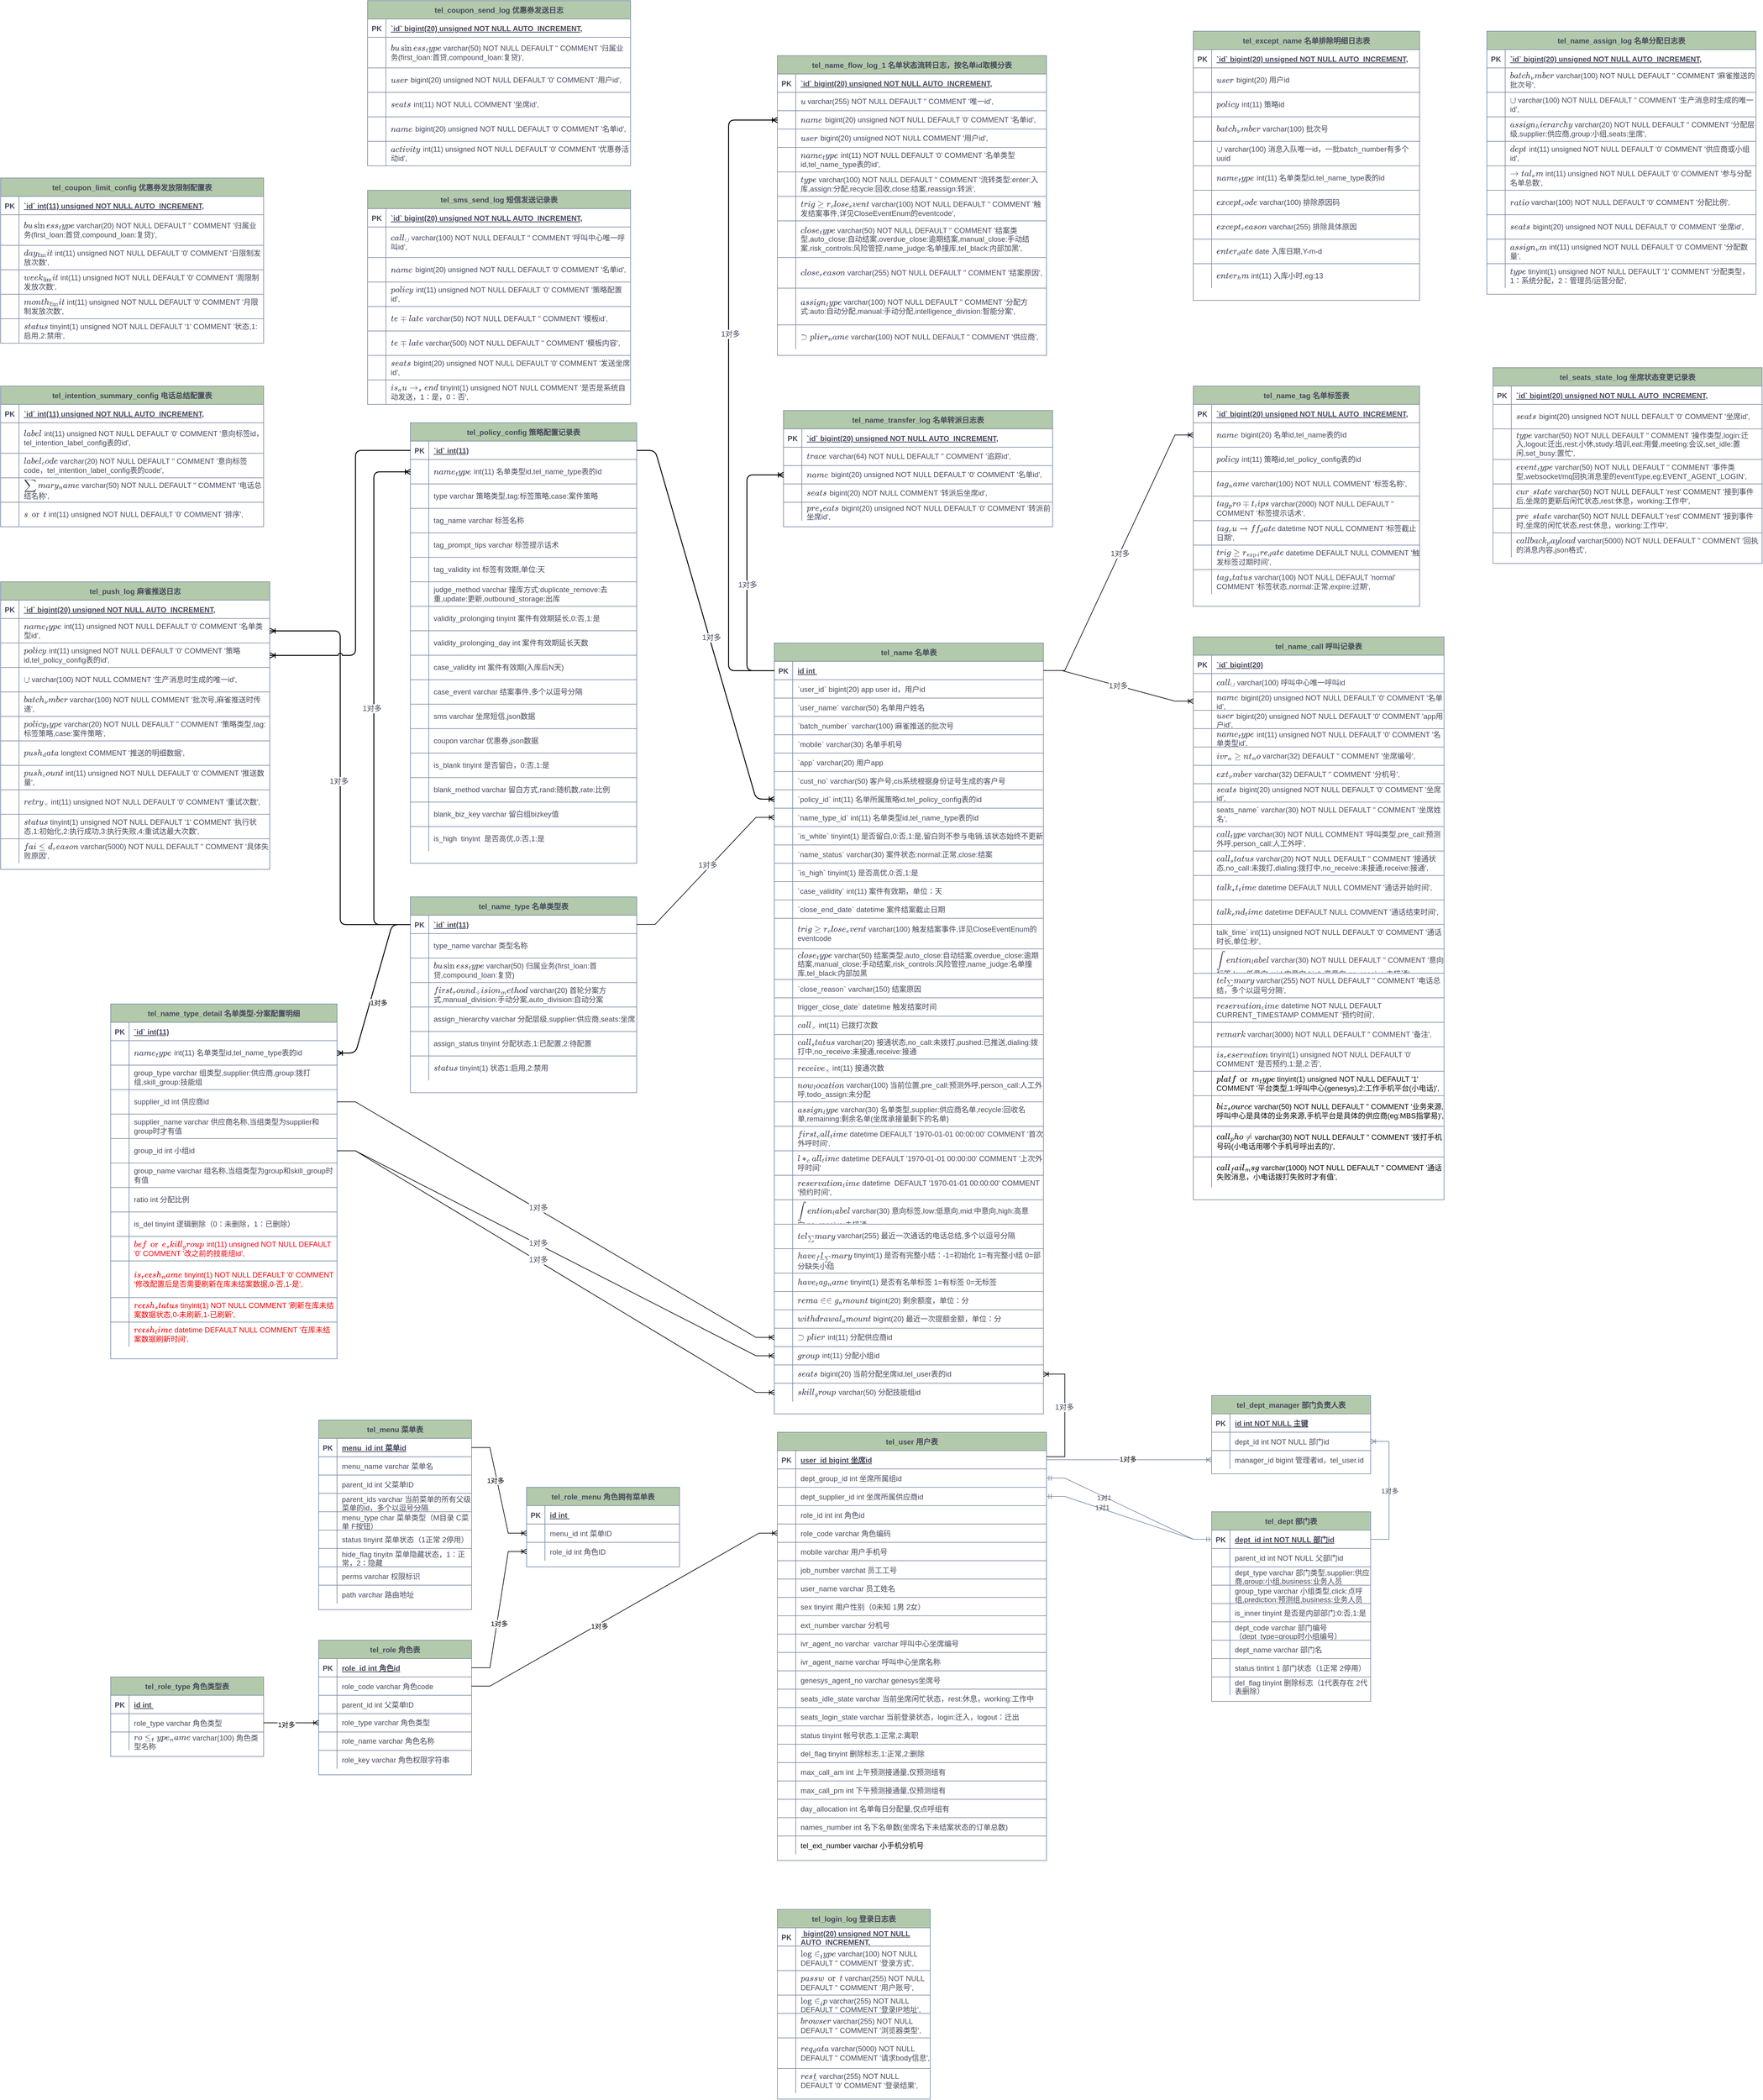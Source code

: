 <mxfile version="22.1.7" type="github">
  <diagram id="R2lEEEUBdFMjLlhIrx00" name="Page-1">
    <mxGraphModel dx="3428" dy="4394" grid="1" gridSize="10" guides="1" tooltips="1" connect="1" arrows="1" fold="1" page="1" pageScale="1" pageWidth="850" pageHeight="1100" math="0" shadow="0" extFonts="Permanent Marker^https://fonts.googleapis.com/css?family=Permanent+Marker">
      <root>
        <mxCell id="0" />
        <mxCell id="1" parent="0" />
        <mxCell id="C-vyLk0tnHw3VtMMgP7b-2" value="tel_dept 部门表" style="shape=table;startSize=30;container=1;collapsible=1;childLayout=tableLayout;fixedRows=1;rowLines=1;fontStyle=1;align=center;resizeLast=1;labelBackgroundColor=none;fillColor=#B2C9AB;strokeColor=#788AA3;fontColor=#46495D;" parent="1" vertex="1">
          <mxGeometry x="700" y="230" width="260" height="310" as="geometry" />
        </mxCell>
        <mxCell id="C-vyLk0tnHw3VtMMgP7b-3" value="" style="shape=partialRectangle;collapsible=0;dropTarget=0;pointerEvents=0;fillColor=none;points=[[0,0.5],[1,0.5]];portConstraint=eastwest;top=0;left=0;right=0;bottom=1;labelBackgroundColor=none;strokeColor=#788AA3;fontColor=#46495D;" parent="C-vyLk0tnHw3VtMMgP7b-2" vertex="1">
          <mxGeometry y="30" width="260" height="30" as="geometry" />
        </mxCell>
        <mxCell id="C-vyLk0tnHw3VtMMgP7b-4" value="PK" style="shape=partialRectangle;overflow=hidden;connectable=0;fillColor=none;top=0;left=0;bottom=0;right=0;fontStyle=1;labelBackgroundColor=none;strokeColor=#788AA3;fontColor=#46495D;" parent="C-vyLk0tnHw3VtMMgP7b-3" vertex="1">
          <mxGeometry width="30" height="30" as="geometry">
            <mxRectangle width="30" height="30" as="alternateBounds" />
          </mxGeometry>
        </mxCell>
        <mxCell id="C-vyLk0tnHw3VtMMgP7b-5" value="dept_id int NOT NULL 部门id" style="shape=partialRectangle;overflow=hidden;connectable=0;fillColor=none;top=0;left=0;bottom=0;right=0;align=left;spacingLeft=6;fontStyle=5;labelBackgroundColor=none;strokeColor=#788AA3;fontColor=#46495D;" parent="C-vyLk0tnHw3VtMMgP7b-3" vertex="1">
          <mxGeometry x="30" width="230" height="30" as="geometry">
            <mxRectangle width="230" height="30" as="alternateBounds" />
          </mxGeometry>
        </mxCell>
        <mxCell id="C-vyLk0tnHw3VtMMgP7b-6" value="" style="shape=partialRectangle;collapsible=0;dropTarget=0;pointerEvents=0;fillColor=none;points=[[0,0.5],[1,0.5]];portConstraint=eastwest;top=0;left=0;right=0;bottom=0;labelBackgroundColor=none;strokeColor=#788AA3;fontColor=#46495D;" parent="C-vyLk0tnHw3VtMMgP7b-2" vertex="1">
          <mxGeometry y="60" width="260" height="30" as="geometry" />
        </mxCell>
        <mxCell id="C-vyLk0tnHw3VtMMgP7b-7" value="" style="shape=partialRectangle;overflow=hidden;connectable=0;fillColor=none;top=0;left=0;bottom=0;right=0;labelBackgroundColor=none;strokeColor=#788AA3;fontColor=#46495D;" parent="C-vyLk0tnHw3VtMMgP7b-6" vertex="1">
          <mxGeometry width="30" height="30" as="geometry">
            <mxRectangle width="30" height="30" as="alternateBounds" />
          </mxGeometry>
        </mxCell>
        <mxCell id="C-vyLk0tnHw3VtMMgP7b-8" value="parent_id int NOT NULL 父部门id" style="shape=partialRectangle;overflow=hidden;connectable=0;fillColor=none;top=0;left=0;bottom=0;right=0;align=left;spacingLeft=6;labelBackgroundColor=none;strokeColor=#788AA3;fontColor=#46495D;" parent="C-vyLk0tnHw3VtMMgP7b-6" vertex="1">
          <mxGeometry x="30" width="230" height="30" as="geometry">
            <mxRectangle width="230" height="30" as="alternateBounds" />
          </mxGeometry>
        </mxCell>
        <mxCell id="UYAXHsMJXScv0QTJUN_9-118" style="shape=partialRectangle;collapsible=0;dropTarget=0;pointerEvents=0;fillColor=none;points=[[0,0.5],[1,0.5]];portConstraint=eastwest;top=0;left=0;right=0;bottom=0;labelBackgroundColor=none;strokeColor=#788AA3;fontColor=#46495D;" parent="C-vyLk0tnHw3VtMMgP7b-2" vertex="1">
          <mxGeometry y="90" width="260" height="30" as="geometry" />
        </mxCell>
        <mxCell id="UYAXHsMJXScv0QTJUN_9-119" style="shape=partialRectangle;overflow=hidden;connectable=0;fillColor=none;top=0;left=0;bottom=0;right=0;labelBackgroundColor=none;strokeColor=#788AA3;fontColor=#46495D;" parent="UYAXHsMJXScv0QTJUN_9-118" vertex="1">
          <mxGeometry width="30" height="30" as="geometry">
            <mxRectangle width="30" height="30" as="alternateBounds" />
          </mxGeometry>
        </mxCell>
        <mxCell id="UYAXHsMJXScv0QTJUN_9-120" value="dept_type varchar 部门类型,supplier:供应商,group:小组,business:业务人员" style="shape=partialRectangle;overflow=hidden;connectable=0;fillColor=none;top=0;left=0;bottom=0;right=0;align=left;spacingLeft=6;labelBackgroundColor=none;strokeColor=#788AA3;fontColor=#46495D;whiteSpace=wrap;" parent="UYAXHsMJXScv0QTJUN_9-118" vertex="1">
          <mxGeometry x="30" width="230" height="30" as="geometry">
            <mxRectangle width="230" height="30" as="alternateBounds" />
          </mxGeometry>
        </mxCell>
        <mxCell id="UYAXHsMJXScv0QTJUN_9-121" style="shape=partialRectangle;collapsible=0;dropTarget=0;pointerEvents=0;fillColor=none;points=[[0,0.5],[1,0.5]];portConstraint=eastwest;top=0;left=0;right=0;bottom=0;labelBackgroundColor=none;strokeColor=#788AA3;fontColor=#46495D;" parent="C-vyLk0tnHw3VtMMgP7b-2" vertex="1">
          <mxGeometry y="120" width="260" height="30" as="geometry" />
        </mxCell>
        <mxCell id="UYAXHsMJXScv0QTJUN_9-122" style="shape=partialRectangle;overflow=hidden;connectable=0;fillColor=none;top=0;left=0;bottom=0;right=0;labelBackgroundColor=none;strokeColor=#788AA3;fontColor=#46495D;" parent="UYAXHsMJXScv0QTJUN_9-121" vertex="1">
          <mxGeometry width="30" height="30" as="geometry">
            <mxRectangle width="30" height="30" as="alternateBounds" />
          </mxGeometry>
        </mxCell>
        <mxCell id="UYAXHsMJXScv0QTJUN_9-123" value="group_type varchar 小组类型,click:点呼组,prediction:预测组,business:业务人员" style="shape=partialRectangle;overflow=hidden;connectable=0;fillColor=none;top=0;left=0;bottom=0;right=0;align=left;spacingLeft=6;labelBackgroundColor=none;strokeColor=#788AA3;fontColor=#46495D;whiteSpace=wrap;" parent="UYAXHsMJXScv0QTJUN_9-121" vertex="1">
          <mxGeometry x="30" width="230" height="30" as="geometry">
            <mxRectangle width="230" height="30" as="alternateBounds" />
          </mxGeometry>
        </mxCell>
        <mxCell id="UYAXHsMJXScv0QTJUN_9-124" style="shape=partialRectangle;collapsible=0;dropTarget=0;pointerEvents=0;fillColor=none;points=[[0,0.5],[1,0.5]];portConstraint=eastwest;top=0;left=0;right=0;bottom=0;labelBackgroundColor=none;strokeColor=#788AA3;fontColor=#46495D;" parent="C-vyLk0tnHw3VtMMgP7b-2" vertex="1">
          <mxGeometry y="150" width="260" height="30" as="geometry" />
        </mxCell>
        <mxCell id="UYAXHsMJXScv0QTJUN_9-125" style="shape=partialRectangle;overflow=hidden;connectable=0;fillColor=none;top=0;left=0;bottom=0;right=0;labelBackgroundColor=none;strokeColor=#788AA3;fontColor=#46495D;" parent="UYAXHsMJXScv0QTJUN_9-124" vertex="1">
          <mxGeometry width="30" height="30" as="geometry">
            <mxRectangle width="30" height="30" as="alternateBounds" />
          </mxGeometry>
        </mxCell>
        <mxCell id="UYAXHsMJXScv0QTJUN_9-126" value="is_inner tinyint 是否是内部部门:0:否,1:是" style="shape=partialRectangle;overflow=hidden;connectable=0;fillColor=none;top=0;left=0;bottom=0;right=0;align=left;spacingLeft=6;labelBackgroundColor=none;strokeColor=#788AA3;fontColor=#46495D;" parent="UYAXHsMJXScv0QTJUN_9-124" vertex="1">
          <mxGeometry x="30" width="230" height="30" as="geometry">
            <mxRectangle width="230" height="30" as="alternateBounds" />
          </mxGeometry>
        </mxCell>
        <mxCell id="UYAXHsMJXScv0QTJUN_9-127" style="shape=partialRectangle;collapsible=0;dropTarget=0;pointerEvents=0;fillColor=none;points=[[0,0.5],[1,0.5]];portConstraint=eastwest;top=0;left=0;right=0;bottom=0;labelBackgroundColor=none;strokeColor=#788AA3;fontColor=#46495D;" parent="C-vyLk0tnHw3VtMMgP7b-2" vertex="1">
          <mxGeometry y="180" width="260" height="30" as="geometry" />
        </mxCell>
        <mxCell id="UYAXHsMJXScv0QTJUN_9-128" style="shape=partialRectangle;overflow=hidden;connectable=0;fillColor=none;top=0;left=0;bottom=0;right=0;labelBackgroundColor=none;strokeColor=#788AA3;fontColor=#46495D;" parent="UYAXHsMJXScv0QTJUN_9-127" vertex="1">
          <mxGeometry width="30" height="30" as="geometry">
            <mxRectangle width="30" height="30" as="alternateBounds" />
          </mxGeometry>
        </mxCell>
        <mxCell id="UYAXHsMJXScv0QTJUN_9-129" value="dept_code varchar 部门编号（dept_type=group时小组编号）" style="shape=partialRectangle;overflow=hidden;connectable=0;fillColor=none;top=0;left=0;bottom=0;right=0;align=left;spacingLeft=6;labelBackgroundColor=none;strokeColor=#788AA3;fontColor=#46495D;whiteSpace=wrap;" parent="UYAXHsMJXScv0QTJUN_9-127" vertex="1">
          <mxGeometry x="30" width="230" height="30" as="geometry">
            <mxRectangle width="230" height="30" as="alternateBounds" />
          </mxGeometry>
        </mxCell>
        <mxCell id="UYAXHsMJXScv0QTJUN_9-130" style="shape=partialRectangle;collapsible=0;dropTarget=0;pointerEvents=0;fillColor=none;points=[[0,0.5],[1,0.5]];portConstraint=eastwest;top=0;left=0;right=0;bottom=0;labelBackgroundColor=none;strokeColor=#788AA3;fontColor=#46495D;" parent="C-vyLk0tnHw3VtMMgP7b-2" vertex="1">
          <mxGeometry y="210" width="260" height="30" as="geometry" />
        </mxCell>
        <mxCell id="UYAXHsMJXScv0QTJUN_9-131" style="shape=partialRectangle;overflow=hidden;connectable=0;fillColor=none;top=0;left=0;bottom=0;right=0;labelBackgroundColor=none;strokeColor=#788AA3;fontColor=#46495D;" parent="UYAXHsMJXScv0QTJUN_9-130" vertex="1">
          <mxGeometry width="30" height="30" as="geometry">
            <mxRectangle width="30" height="30" as="alternateBounds" />
          </mxGeometry>
        </mxCell>
        <mxCell id="UYAXHsMJXScv0QTJUN_9-132" value="dept_name varchar 部门名" style="shape=partialRectangle;overflow=hidden;connectable=0;fillColor=none;top=0;left=0;bottom=0;right=0;align=left;spacingLeft=6;labelBackgroundColor=none;strokeColor=#788AA3;fontColor=#46495D;" parent="UYAXHsMJXScv0QTJUN_9-130" vertex="1">
          <mxGeometry x="30" width="230" height="30" as="geometry">
            <mxRectangle width="230" height="30" as="alternateBounds" />
          </mxGeometry>
        </mxCell>
        <mxCell id="UYAXHsMJXScv0QTJUN_9-133" style="shape=partialRectangle;collapsible=0;dropTarget=0;pointerEvents=0;fillColor=none;points=[[0,0.5],[1,0.5]];portConstraint=eastwest;top=0;left=0;right=0;bottom=0;labelBackgroundColor=none;strokeColor=#788AA3;fontColor=#46495D;" parent="C-vyLk0tnHw3VtMMgP7b-2" vertex="1">
          <mxGeometry y="240" width="260" height="30" as="geometry" />
        </mxCell>
        <mxCell id="UYAXHsMJXScv0QTJUN_9-134" style="shape=partialRectangle;overflow=hidden;connectable=0;fillColor=none;top=0;left=0;bottom=0;right=0;labelBackgroundColor=none;strokeColor=#788AA3;fontColor=#46495D;" parent="UYAXHsMJXScv0QTJUN_9-133" vertex="1">
          <mxGeometry width="30" height="30" as="geometry">
            <mxRectangle width="30" height="30" as="alternateBounds" />
          </mxGeometry>
        </mxCell>
        <mxCell id="UYAXHsMJXScv0QTJUN_9-135" value="status tintint 1 部门状态（1正常 2停用）" style="shape=partialRectangle;overflow=hidden;connectable=0;fillColor=none;top=0;left=0;bottom=0;right=0;align=left;spacingLeft=6;labelBackgroundColor=none;strokeColor=#788AA3;fontColor=#46495D;" parent="UYAXHsMJXScv0QTJUN_9-133" vertex="1">
          <mxGeometry x="30" width="230" height="30" as="geometry">
            <mxRectangle width="230" height="30" as="alternateBounds" />
          </mxGeometry>
        </mxCell>
        <mxCell id="UYAXHsMJXScv0QTJUN_9-136" style="shape=partialRectangle;collapsible=0;dropTarget=0;pointerEvents=0;fillColor=none;points=[[0,0.5],[1,0.5]];portConstraint=eastwest;top=0;left=0;right=0;bottom=0;labelBackgroundColor=none;strokeColor=#788AA3;fontColor=#46495D;" parent="C-vyLk0tnHw3VtMMgP7b-2" vertex="1">
          <mxGeometry y="270" width="260" height="30" as="geometry" />
        </mxCell>
        <mxCell id="UYAXHsMJXScv0QTJUN_9-137" style="shape=partialRectangle;overflow=hidden;connectable=0;fillColor=none;top=0;left=0;bottom=0;right=0;labelBackgroundColor=none;strokeColor=#788AA3;fontColor=#46495D;" parent="UYAXHsMJXScv0QTJUN_9-136" vertex="1">
          <mxGeometry width="30" height="30" as="geometry">
            <mxRectangle width="30" height="30" as="alternateBounds" />
          </mxGeometry>
        </mxCell>
        <mxCell id="UYAXHsMJXScv0QTJUN_9-138" value="del_flag tinyint 删除标志（1代表存在 2代表删除）" style="shape=partialRectangle;overflow=hidden;connectable=0;fillColor=none;top=0;left=0;bottom=0;right=0;align=left;spacingLeft=6;labelBackgroundColor=none;strokeColor=#788AA3;fontColor=#46495D;whiteSpace=wrap;" parent="UYAXHsMJXScv0QTJUN_9-136" vertex="1">
          <mxGeometry x="30" width="230" height="30" as="geometry">
            <mxRectangle width="230" height="30" as="alternateBounds" />
          </mxGeometry>
        </mxCell>
        <mxCell id="C-vyLk0tnHw3VtMMgP7b-13" value="tel_dept_manager 部门负责人表" style="shape=table;startSize=30;container=1;collapsible=1;childLayout=tableLayout;fixedRows=1;rowLines=1;fontStyle=1;align=center;resizeLast=1;labelBackgroundColor=none;fillColor=#B2C9AB;strokeColor=#788AA3;fontColor=#46495D;" parent="1" vertex="1">
          <mxGeometry x="700" y="40" width="260" height="128" as="geometry" />
        </mxCell>
        <mxCell id="C-vyLk0tnHw3VtMMgP7b-14" value="" style="shape=partialRectangle;collapsible=0;dropTarget=0;pointerEvents=0;fillColor=none;points=[[0,0.5],[1,0.5]];portConstraint=eastwest;top=0;left=0;right=0;bottom=1;labelBackgroundColor=none;strokeColor=#788AA3;fontColor=#46495D;" parent="C-vyLk0tnHw3VtMMgP7b-13" vertex="1">
          <mxGeometry y="30" width="260" height="30" as="geometry" />
        </mxCell>
        <mxCell id="C-vyLk0tnHw3VtMMgP7b-15" value="PK" style="shape=partialRectangle;overflow=hidden;connectable=0;fillColor=none;top=0;left=0;bottom=0;right=0;fontStyle=1;labelBackgroundColor=none;strokeColor=#788AA3;fontColor=#46495D;" parent="C-vyLk0tnHw3VtMMgP7b-14" vertex="1">
          <mxGeometry width="30" height="30" as="geometry">
            <mxRectangle width="30" height="30" as="alternateBounds" />
          </mxGeometry>
        </mxCell>
        <mxCell id="C-vyLk0tnHw3VtMMgP7b-16" value="id int NOT NULL 主键" style="shape=partialRectangle;overflow=hidden;connectable=0;fillColor=none;top=0;left=0;bottom=0;right=0;align=left;spacingLeft=6;fontStyle=5;labelBackgroundColor=none;strokeColor=#788AA3;fontColor=#46495D;" parent="C-vyLk0tnHw3VtMMgP7b-14" vertex="1">
          <mxGeometry x="30" width="230" height="30" as="geometry">
            <mxRectangle width="230" height="30" as="alternateBounds" />
          </mxGeometry>
        </mxCell>
        <mxCell id="C-vyLk0tnHw3VtMMgP7b-17" value="" style="shape=partialRectangle;collapsible=0;dropTarget=0;pointerEvents=0;fillColor=none;points=[[0,0.5],[1,0.5]];portConstraint=eastwest;top=0;left=0;right=0;bottom=0;labelBackgroundColor=none;strokeColor=#788AA3;fontColor=#46495D;" parent="C-vyLk0tnHw3VtMMgP7b-13" vertex="1">
          <mxGeometry y="60" width="260" height="30" as="geometry" />
        </mxCell>
        <mxCell id="C-vyLk0tnHw3VtMMgP7b-18" value="" style="shape=partialRectangle;overflow=hidden;connectable=0;fillColor=none;top=0;left=0;bottom=0;right=0;labelBackgroundColor=none;strokeColor=#788AA3;fontColor=#46495D;" parent="C-vyLk0tnHw3VtMMgP7b-17" vertex="1">
          <mxGeometry width="30" height="30" as="geometry">
            <mxRectangle width="30" height="30" as="alternateBounds" />
          </mxGeometry>
        </mxCell>
        <mxCell id="C-vyLk0tnHw3VtMMgP7b-19" value="dept_id int NOT NULL 部门id" style="shape=partialRectangle;overflow=hidden;connectable=0;fillColor=none;top=0;left=0;bottom=0;right=0;align=left;spacingLeft=6;labelBackgroundColor=none;strokeColor=#788AA3;fontColor=#46495D;" parent="C-vyLk0tnHw3VtMMgP7b-17" vertex="1">
          <mxGeometry x="30" width="230" height="30" as="geometry">
            <mxRectangle width="230" height="30" as="alternateBounds" />
          </mxGeometry>
        </mxCell>
        <mxCell id="C-vyLk0tnHw3VtMMgP7b-20" value="" style="shape=partialRectangle;collapsible=0;dropTarget=0;pointerEvents=0;fillColor=none;points=[[0,0.5],[1,0.5]];portConstraint=eastwest;top=0;left=0;right=0;bottom=0;labelBackgroundColor=none;strokeColor=#788AA3;fontColor=#46495D;" parent="C-vyLk0tnHw3VtMMgP7b-13" vertex="1">
          <mxGeometry y="90" width="260" height="30" as="geometry" />
        </mxCell>
        <mxCell id="C-vyLk0tnHw3VtMMgP7b-21" value="" style="shape=partialRectangle;overflow=hidden;connectable=0;fillColor=none;top=0;left=0;bottom=0;right=0;labelBackgroundColor=none;strokeColor=#788AA3;fontColor=#46495D;" parent="C-vyLk0tnHw3VtMMgP7b-20" vertex="1">
          <mxGeometry width="30" height="30" as="geometry">
            <mxRectangle width="30" height="30" as="alternateBounds" />
          </mxGeometry>
        </mxCell>
        <mxCell id="C-vyLk0tnHw3VtMMgP7b-22" value="manager_id bigint 管理者id，tel_user.id" style="shape=partialRectangle;overflow=hidden;connectable=0;fillColor=none;top=0;left=0;bottom=0;right=0;align=left;spacingLeft=6;labelBackgroundColor=none;strokeColor=#788AA3;fontColor=#46495D;" parent="C-vyLk0tnHw3VtMMgP7b-20" vertex="1">
          <mxGeometry x="30" width="230" height="30" as="geometry">
            <mxRectangle width="230" height="30" as="alternateBounds" />
          </mxGeometry>
        </mxCell>
        <mxCell id="C-vyLk0tnHw3VtMMgP7b-23" value="tel_user 用户表" style="shape=table;startSize=30;container=1;collapsible=1;childLayout=tableLayout;fixedRows=1;rowLines=1;fontStyle=1;align=center;resizeLast=1;labelBackgroundColor=none;fillColor=#B2C9AB;strokeColor=#788AA3;fontColor=#46495D;" parent="1" vertex="1">
          <mxGeometry x="-10" y="100" width="440" height="700" as="geometry" />
        </mxCell>
        <mxCell id="C-vyLk0tnHw3VtMMgP7b-24" value="" style="shape=partialRectangle;collapsible=0;dropTarget=0;pointerEvents=0;fillColor=none;points=[[0,0.5],[1,0.5]];portConstraint=eastwest;top=0;left=0;right=0;bottom=1;labelBackgroundColor=none;strokeColor=#788AA3;fontColor=#46495D;" parent="C-vyLk0tnHw3VtMMgP7b-23" vertex="1">
          <mxGeometry y="30" width="440" height="30" as="geometry" />
        </mxCell>
        <mxCell id="C-vyLk0tnHw3VtMMgP7b-25" value="PK" style="shape=partialRectangle;overflow=hidden;connectable=0;fillColor=none;top=0;left=0;bottom=0;right=0;fontStyle=1;labelBackgroundColor=none;strokeColor=#788AA3;fontColor=#46495D;" parent="C-vyLk0tnHw3VtMMgP7b-24" vertex="1">
          <mxGeometry width="30" height="30" as="geometry">
            <mxRectangle width="30" height="30" as="alternateBounds" />
          </mxGeometry>
        </mxCell>
        <mxCell id="C-vyLk0tnHw3VtMMgP7b-26" value="user_id bigint 坐席id" style="shape=partialRectangle;overflow=hidden;connectable=0;fillColor=none;top=0;left=0;bottom=0;right=0;align=left;spacingLeft=6;fontStyle=5;labelBackgroundColor=none;strokeColor=#788AA3;fontColor=#46495D;" parent="C-vyLk0tnHw3VtMMgP7b-24" vertex="1">
          <mxGeometry x="30" width="410" height="30" as="geometry">
            <mxRectangle width="410" height="30" as="alternateBounds" />
          </mxGeometry>
        </mxCell>
        <mxCell id="C-vyLk0tnHw3VtMMgP7b-27" value="" style="shape=partialRectangle;collapsible=0;dropTarget=0;pointerEvents=0;fillColor=none;points=[[0,0.5],[1,0.5]];portConstraint=eastwest;top=0;left=0;right=0;bottom=0;labelBackgroundColor=none;strokeColor=#788AA3;fontColor=#46495D;" parent="C-vyLk0tnHw3VtMMgP7b-23" vertex="1">
          <mxGeometry y="60" width="440" height="30" as="geometry" />
        </mxCell>
        <mxCell id="C-vyLk0tnHw3VtMMgP7b-28" value="" style="shape=partialRectangle;overflow=hidden;connectable=0;fillColor=none;top=0;left=0;bottom=0;right=0;labelBackgroundColor=none;strokeColor=#788AA3;fontColor=#46495D;" parent="C-vyLk0tnHw3VtMMgP7b-27" vertex="1">
          <mxGeometry width="30" height="30" as="geometry">
            <mxRectangle width="30" height="30" as="alternateBounds" />
          </mxGeometry>
        </mxCell>
        <mxCell id="C-vyLk0tnHw3VtMMgP7b-29" value="dept_group_id int 坐席所属组id" style="shape=partialRectangle;overflow=hidden;connectable=0;fillColor=none;top=0;left=0;bottom=0;right=0;align=left;spacingLeft=6;labelBackgroundColor=none;strokeColor=#788AA3;fontColor=#46495D;" parent="C-vyLk0tnHw3VtMMgP7b-27" vertex="1">
          <mxGeometry x="30" width="410" height="30" as="geometry">
            <mxRectangle width="410" height="30" as="alternateBounds" />
          </mxGeometry>
        </mxCell>
        <mxCell id="UYAXHsMJXScv0QTJUN_9-1" style="shape=partialRectangle;collapsible=0;dropTarget=0;pointerEvents=0;fillColor=none;points=[[0,0.5],[1,0.5]];portConstraint=eastwest;top=0;left=0;right=0;bottom=0;labelBackgroundColor=none;strokeColor=#788AA3;fontColor=#46495D;" parent="C-vyLk0tnHw3VtMMgP7b-23" vertex="1">
          <mxGeometry y="90" width="440" height="30" as="geometry" />
        </mxCell>
        <mxCell id="UYAXHsMJXScv0QTJUN_9-2" style="shape=partialRectangle;overflow=hidden;connectable=0;fillColor=none;top=0;left=0;bottom=0;right=0;labelBackgroundColor=none;strokeColor=#788AA3;fontColor=#46495D;" parent="UYAXHsMJXScv0QTJUN_9-1" vertex="1">
          <mxGeometry width="30" height="30" as="geometry">
            <mxRectangle width="30" height="30" as="alternateBounds" />
          </mxGeometry>
        </mxCell>
        <mxCell id="UYAXHsMJXScv0QTJUN_9-3" value="dept_supplier_id int 坐席所属供应商id" style="shape=partialRectangle;overflow=hidden;connectable=0;fillColor=none;top=0;left=0;bottom=0;right=0;align=left;spacingLeft=6;labelBackgroundColor=none;strokeColor=#788AA3;fontColor=#46495D;" parent="UYAXHsMJXScv0QTJUN_9-1" vertex="1">
          <mxGeometry x="30" width="410" height="30" as="geometry">
            <mxRectangle width="410" height="30" as="alternateBounds" />
          </mxGeometry>
        </mxCell>
        <mxCell id="UYAXHsMJXScv0QTJUN_9-35" style="shape=partialRectangle;collapsible=0;dropTarget=0;pointerEvents=0;fillColor=none;points=[[0,0.5],[1,0.5]];portConstraint=eastwest;top=0;left=0;right=0;bottom=0;labelBackgroundColor=none;strokeColor=#788AA3;fontColor=#46495D;" parent="C-vyLk0tnHw3VtMMgP7b-23" vertex="1">
          <mxGeometry y="120" width="440" height="30" as="geometry" />
        </mxCell>
        <mxCell id="UYAXHsMJXScv0QTJUN_9-36" style="shape=partialRectangle;overflow=hidden;connectable=0;fillColor=none;top=0;left=0;bottom=0;right=0;labelBackgroundColor=none;strokeColor=#788AA3;fontColor=#46495D;" parent="UYAXHsMJXScv0QTJUN_9-35" vertex="1">
          <mxGeometry width="30" height="30" as="geometry">
            <mxRectangle width="30" height="30" as="alternateBounds" />
          </mxGeometry>
        </mxCell>
        <mxCell id="UYAXHsMJXScv0QTJUN_9-37" value="role_id int int 角色id" style="shape=partialRectangle;overflow=hidden;connectable=0;fillColor=none;top=0;left=0;bottom=0;right=0;align=left;spacingLeft=6;labelBackgroundColor=none;strokeColor=#788AA3;fontColor=#46495D;" parent="UYAXHsMJXScv0QTJUN_9-35" vertex="1">
          <mxGeometry x="30" width="410" height="30" as="geometry">
            <mxRectangle width="410" height="30" as="alternateBounds" />
          </mxGeometry>
        </mxCell>
        <mxCell id="UYAXHsMJXScv0QTJUN_9-41" style="shape=partialRectangle;collapsible=0;dropTarget=0;pointerEvents=0;fillColor=none;points=[[0,0.5],[1,0.5]];portConstraint=eastwest;top=0;left=0;right=0;bottom=0;labelBackgroundColor=none;strokeColor=#788AA3;fontColor=#46495D;" parent="C-vyLk0tnHw3VtMMgP7b-23" vertex="1">
          <mxGeometry y="150" width="440" height="30" as="geometry" />
        </mxCell>
        <mxCell id="UYAXHsMJXScv0QTJUN_9-42" style="shape=partialRectangle;overflow=hidden;connectable=0;fillColor=none;top=0;left=0;bottom=0;right=0;labelBackgroundColor=none;strokeColor=#788AA3;fontColor=#46495D;" parent="UYAXHsMJXScv0QTJUN_9-41" vertex="1">
          <mxGeometry width="30" height="30" as="geometry">
            <mxRectangle width="30" height="30" as="alternateBounds" />
          </mxGeometry>
        </mxCell>
        <mxCell id="UYAXHsMJXScv0QTJUN_9-43" value="role_code varchar 角色编码" style="shape=partialRectangle;overflow=hidden;connectable=0;fillColor=none;top=0;left=0;bottom=0;right=0;align=left;spacingLeft=6;labelBackgroundColor=none;strokeColor=#788AA3;fontColor=#46495D;" parent="UYAXHsMJXScv0QTJUN_9-41" vertex="1">
          <mxGeometry x="30" width="410" height="30" as="geometry">
            <mxRectangle width="410" height="30" as="alternateBounds" />
          </mxGeometry>
        </mxCell>
        <mxCell id="UYAXHsMJXScv0QTJUN_9-38" style="shape=partialRectangle;collapsible=0;dropTarget=0;pointerEvents=0;fillColor=none;points=[[0,0.5],[1,0.5]];portConstraint=eastwest;top=0;left=0;right=0;bottom=0;labelBackgroundColor=none;strokeColor=#788AA3;fontColor=#46495D;" parent="C-vyLk0tnHw3VtMMgP7b-23" vertex="1">
          <mxGeometry y="180" width="440" height="30" as="geometry" />
        </mxCell>
        <mxCell id="UYAXHsMJXScv0QTJUN_9-39" style="shape=partialRectangle;overflow=hidden;connectable=0;fillColor=none;top=0;left=0;bottom=0;right=0;labelBackgroundColor=none;strokeColor=#788AA3;fontColor=#46495D;" parent="UYAXHsMJXScv0QTJUN_9-38" vertex="1">
          <mxGeometry width="30" height="30" as="geometry">
            <mxRectangle width="30" height="30" as="alternateBounds" />
          </mxGeometry>
        </mxCell>
        <mxCell id="UYAXHsMJXScv0QTJUN_9-40" value="mobile varchar 用户手机号" style="shape=partialRectangle;overflow=hidden;connectable=0;fillColor=none;top=0;left=0;bottom=0;right=0;align=left;spacingLeft=6;labelBackgroundColor=none;strokeColor=#788AA3;fontColor=#46495D;" parent="UYAXHsMJXScv0QTJUN_9-38" vertex="1">
          <mxGeometry x="30" width="410" height="30" as="geometry">
            <mxRectangle width="410" height="30" as="alternateBounds" />
          </mxGeometry>
        </mxCell>
        <mxCell id="UYAXHsMJXScv0QTJUN_9-47" style="shape=partialRectangle;collapsible=0;dropTarget=0;pointerEvents=0;fillColor=none;points=[[0,0.5],[1,0.5]];portConstraint=eastwest;top=0;left=0;right=0;bottom=0;labelBackgroundColor=none;strokeColor=#788AA3;fontColor=#46495D;" parent="C-vyLk0tnHw3VtMMgP7b-23" vertex="1">
          <mxGeometry y="210" width="440" height="30" as="geometry" />
        </mxCell>
        <mxCell id="UYAXHsMJXScv0QTJUN_9-48" style="shape=partialRectangle;overflow=hidden;connectable=0;fillColor=none;top=0;left=0;bottom=0;right=0;labelBackgroundColor=none;strokeColor=#788AA3;fontColor=#46495D;" parent="UYAXHsMJXScv0QTJUN_9-47" vertex="1">
          <mxGeometry width="30" height="30" as="geometry">
            <mxRectangle width="30" height="30" as="alternateBounds" />
          </mxGeometry>
        </mxCell>
        <mxCell id="UYAXHsMJXScv0QTJUN_9-49" value="job_number varchat 员工工号" style="shape=partialRectangle;overflow=hidden;connectable=0;fillColor=none;top=0;left=0;bottom=0;right=0;align=left;spacingLeft=6;labelBackgroundColor=none;strokeColor=#788AA3;fontColor=#46495D;" parent="UYAXHsMJXScv0QTJUN_9-47" vertex="1">
          <mxGeometry x="30" width="410" height="30" as="geometry">
            <mxRectangle width="410" height="30" as="alternateBounds" />
          </mxGeometry>
        </mxCell>
        <mxCell id="UYAXHsMJXScv0QTJUN_9-44" style="shape=partialRectangle;collapsible=0;dropTarget=0;pointerEvents=0;fillColor=none;points=[[0,0.5],[1,0.5]];portConstraint=eastwest;top=0;left=0;right=0;bottom=0;labelBackgroundColor=none;strokeColor=#788AA3;fontColor=#46495D;" parent="C-vyLk0tnHw3VtMMgP7b-23" vertex="1">
          <mxGeometry y="240" width="440" height="30" as="geometry" />
        </mxCell>
        <mxCell id="UYAXHsMJXScv0QTJUN_9-45" style="shape=partialRectangle;overflow=hidden;connectable=0;fillColor=none;top=0;left=0;bottom=0;right=0;labelBackgroundColor=none;strokeColor=#788AA3;fontColor=#46495D;" parent="UYAXHsMJXScv0QTJUN_9-44" vertex="1">
          <mxGeometry width="30" height="30" as="geometry">
            <mxRectangle width="30" height="30" as="alternateBounds" />
          </mxGeometry>
        </mxCell>
        <mxCell id="UYAXHsMJXScv0QTJUN_9-46" value="user_name varchar 员工姓名 " style="shape=partialRectangle;overflow=hidden;connectable=0;fillColor=none;top=0;left=0;bottom=0;right=0;align=left;spacingLeft=6;labelBackgroundColor=none;strokeColor=#788AA3;fontColor=#46495D;" parent="UYAXHsMJXScv0QTJUN_9-44" vertex="1">
          <mxGeometry x="30" width="410" height="30" as="geometry">
            <mxRectangle width="410" height="30" as="alternateBounds" />
          </mxGeometry>
        </mxCell>
        <mxCell id="UYAXHsMJXScv0QTJUN_9-50" style="shape=partialRectangle;collapsible=0;dropTarget=0;pointerEvents=0;fillColor=none;points=[[0,0.5],[1,0.5]];portConstraint=eastwest;top=0;left=0;right=0;bottom=0;labelBackgroundColor=none;strokeColor=#788AA3;fontColor=#46495D;" parent="C-vyLk0tnHw3VtMMgP7b-23" vertex="1">
          <mxGeometry y="270" width="440" height="30" as="geometry" />
        </mxCell>
        <mxCell id="UYAXHsMJXScv0QTJUN_9-51" style="shape=partialRectangle;overflow=hidden;connectable=0;fillColor=none;top=0;left=0;bottom=0;right=0;labelBackgroundColor=none;strokeColor=#788AA3;fontColor=#46495D;" parent="UYAXHsMJXScv0QTJUN_9-50" vertex="1">
          <mxGeometry width="30" height="30" as="geometry">
            <mxRectangle width="30" height="30" as="alternateBounds" />
          </mxGeometry>
        </mxCell>
        <mxCell id="UYAXHsMJXScv0QTJUN_9-52" value="sex tinyint 用户性别（0未知 1男 2女）" style="shape=partialRectangle;overflow=hidden;connectable=0;fillColor=none;top=0;left=0;bottom=0;right=0;align=left;spacingLeft=6;labelBackgroundColor=none;strokeColor=#788AA3;fontColor=#46495D;" parent="UYAXHsMJXScv0QTJUN_9-50" vertex="1">
          <mxGeometry x="30" width="410" height="30" as="geometry">
            <mxRectangle width="410" height="30" as="alternateBounds" />
          </mxGeometry>
        </mxCell>
        <mxCell id="UYAXHsMJXScv0QTJUN_9-53" style="shape=partialRectangle;collapsible=0;dropTarget=0;pointerEvents=0;fillColor=none;points=[[0,0.5],[1,0.5]];portConstraint=eastwest;top=0;left=0;right=0;bottom=0;labelBackgroundColor=none;strokeColor=#788AA3;fontColor=#46495D;" parent="C-vyLk0tnHw3VtMMgP7b-23" vertex="1">
          <mxGeometry y="300" width="440" height="30" as="geometry" />
        </mxCell>
        <mxCell id="UYAXHsMJXScv0QTJUN_9-54" style="shape=partialRectangle;overflow=hidden;connectable=0;fillColor=none;top=0;left=0;bottom=0;right=0;labelBackgroundColor=none;strokeColor=#788AA3;fontColor=#46495D;" parent="UYAXHsMJXScv0QTJUN_9-53" vertex="1">
          <mxGeometry width="30" height="30" as="geometry">
            <mxRectangle width="30" height="30" as="alternateBounds" />
          </mxGeometry>
        </mxCell>
        <mxCell id="UYAXHsMJXScv0QTJUN_9-55" value="ext_number varchar 分机号" style="shape=partialRectangle;overflow=hidden;connectable=0;fillColor=none;top=0;left=0;bottom=0;right=0;align=left;spacingLeft=6;labelBackgroundColor=none;strokeColor=#788AA3;fontColor=#46495D;" parent="UYAXHsMJXScv0QTJUN_9-53" vertex="1">
          <mxGeometry x="30" width="410" height="30" as="geometry">
            <mxRectangle width="410" height="30" as="alternateBounds" />
          </mxGeometry>
        </mxCell>
        <mxCell id="UYAXHsMJXScv0QTJUN_9-56" style="shape=partialRectangle;collapsible=0;dropTarget=0;pointerEvents=0;fillColor=none;points=[[0,0.5],[1,0.5]];portConstraint=eastwest;top=0;left=0;right=0;bottom=0;labelBackgroundColor=none;strokeColor=#788AA3;fontColor=#46495D;" parent="C-vyLk0tnHw3VtMMgP7b-23" vertex="1">
          <mxGeometry y="330" width="440" height="30" as="geometry" />
        </mxCell>
        <mxCell id="UYAXHsMJXScv0QTJUN_9-57" style="shape=partialRectangle;overflow=hidden;connectable=0;fillColor=none;top=0;left=0;bottom=0;right=0;labelBackgroundColor=none;strokeColor=#788AA3;fontColor=#46495D;" parent="UYAXHsMJXScv0QTJUN_9-56" vertex="1">
          <mxGeometry width="30" height="30" as="geometry">
            <mxRectangle width="30" height="30" as="alternateBounds" />
          </mxGeometry>
        </mxCell>
        <mxCell id="UYAXHsMJXScv0QTJUN_9-58" value="ivr_agent_no varchar  varchar 呼叫中心坐席编号" style="shape=partialRectangle;overflow=hidden;connectable=0;fillColor=none;top=0;left=0;bottom=0;right=0;align=left;spacingLeft=6;labelBackgroundColor=none;strokeColor=#788AA3;fontColor=#46495D;" parent="UYAXHsMJXScv0QTJUN_9-56" vertex="1">
          <mxGeometry x="30" width="410" height="30" as="geometry">
            <mxRectangle width="410" height="30" as="alternateBounds" />
          </mxGeometry>
        </mxCell>
        <mxCell id="UYAXHsMJXScv0QTJUN_9-65" style="shape=partialRectangle;collapsible=0;dropTarget=0;pointerEvents=0;fillColor=none;points=[[0,0.5],[1,0.5]];portConstraint=eastwest;top=0;left=0;right=0;bottom=0;labelBackgroundColor=none;strokeColor=#788AA3;fontColor=#46495D;" parent="C-vyLk0tnHw3VtMMgP7b-23" vertex="1">
          <mxGeometry y="360" width="440" height="30" as="geometry" />
        </mxCell>
        <mxCell id="UYAXHsMJXScv0QTJUN_9-66" style="shape=partialRectangle;overflow=hidden;connectable=0;fillColor=none;top=0;left=0;bottom=0;right=0;labelBackgroundColor=none;strokeColor=#788AA3;fontColor=#46495D;" parent="UYAXHsMJXScv0QTJUN_9-65" vertex="1">
          <mxGeometry width="30" height="30" as="geometry">
            <mxRectangle width="30" height="30" as="alternateBounds" />
          </mxGeometry>
        </mxCell>
        <mxCell id="UYAXHsMJXScv0QTJUN_9-67" value="ivr_agent_name varchar 呼叫中心坐席名称" style="shape=partialRectangle;overflow=hidden;connectable=0;fillColor=none;top=0;left=0;bottom=0;right=0;align=left;spacingLeft=6;labelBackgroundColor=none;strokeColor=#788AA3;fontColor=#46495D;" parent="UYAXHsMJXScv0QTJUN_9-65" vertex="1">
          <mxGeometry x="30" width="410" height="30" as="geometry">
            <mxRectangle width="410" height="30" as="alternateBounds" />
          </mxGeometry>
        </mxCell>
        <mxCell id="UYAXHsMJXScv0QTJUN_9-62" style="shape=partialRectangle;collapsible=0;dropTarget=0;pointerEvents=0;fillColor=none;points=[[0,0.5],[1,0.5]];portConstraint=eastwest;top=0;left=0;right=0;bottom=0;labelBackgroundColor=none;strokeColor=#788AA3;fontColor=#46495D;" parent="C-vyLk0tnHw3VtMMgP7b-23" vertex="1">
          <mxGeometry y="390" width="440" height="30" as="geometry" />
        </mxCell>
        <mxCell id="UYAXHsMJXScv0QTJUN_9-63" style="shape=partialRectangle;overflow=hidden;connectable=0;fillColor=none;top=0;left=0;bottom=0;right=0;labelBackgroundColor=none;strokeColor=#788AA3;fontColor=#46495D;" parent="UYAXHsMJXScv0QTJUN_9-62" vertex="1">
          <mxGeometry width="30" height="30" as="geometry">
            <mxRectangle width="30" height="30" as="alternateBounds" />
          </mxGeometry>
        </mxCell>
        <mxCell id="UYAXHsMJXScv0QTJUN_9-64" value="genesys_agent_no varchar genesys坐席号" style="shape=partialRectangle;overflow=hidden;connectable=0;fillColor=none;top=0;left=0;bottom=0;right=0;align=left;spacingLeft=6;labelBackgroundColor=none;strokeColor=#788AA3;fontColor=#46495D;" parent="UYAXHsMJXScv0QTJUN_9-62" vertex="1">
          <mxGeometry x="30" width="410" height="30" as="geometry">
            <mxRectangle width="410" height="30" as="alternateBounds" />
          </mxGeometry>
        </mxCell>
        <mxCell id="UYAXHsMJXScv0QTJUN_9-59" style="shape=partialRectangle;collapsible=0;dropTarget=0;pointerEvents=0;fillColor=none;points=[[0,0.5],[1,0.5]];portConstraint=eastwest;top=0;left=0;right=0;bottom=0;labelBackgroundColor=none;strokeColor=#788AA3;fontColor=#46495D;" parent="C-vyLk0tnHw3VtMMgP7b-23" vertex="1">
          <mxGeometry y="420" width="440" height="30" as="geometry" />
        </mxCell>
        <mxCell id="UYAXHsMJXScv0QTJUN_9-60" style="shape=partialRectangle;overflow=hidden;connectable=0;fillColor=none;top=0;left=0;bottom=0;right=0;labelBackgroundColor=none;strokeColor=#788AA3;fontColor=#46495D;" parent="UYAXHsMJXScv0QTJUN_9-59" vertex="1">
          <mxGeometry width="30" height="30" as="geometry">
            <mxRectangle width="30" height="30" as="alternateBounds" />
          </mxGeometry>
        </mxCell>
        <mxCell id="UYAXHsMJXScv0QTJUN_9-61" value="seats_idle_state varchar 当前坐席闲忙状态，rest:休息，working:工作中" style="shape=partialRectangle;overflow=hidden;connectable=0;fillColor=none;top=0;left=0;bottom=0;right=0;align=left;spacingLeft=6;labelBackgroundColor=none;strokeColor=#788AA3;fontColor=#46495D;" parent="UYAXHsMJXScv0QTJUN_9-59" vertex="1">
          <mxGeometry x="30" width="410" height="30" as="geometry">
            <mxRectangle width="410" height="30" as="alternateBounds" />
          </mxGeometry>
        </mxCell>
        <mxCell id="UYAXHsMJXScv0QTJUN_9-68" style="shape=partialRectangle;collapsible=0;dropTarget=0;pointerEvents=0;fillColor=none;points=[[0,0.5],[1,0.5]];portConstraint=eastwest;top=0;left=0;right=0;bottom=0;labelBackgroundColor=none;strokeColor=#788AA3;fontColor=#46495D;" parent="C-vyLk0tnHw3VtMMgP7b-23" vertex="1">
          <mxGeometry y="450" width="440" height="30" as="geometry" />
        </mxCell>
        <mxCell id="UYAXHsMJXScv0QTJUN_9-69" style="shape=partialRectangle;overflow=hidden;connectable=0;fillColor=none;top=0;left=0;bottom=0;right=0;labelBackgroundColor=none;strokeColor=#788AA3;fontColor=#46495D;" parent="UYAXHsMJXScv0QTJUN_9-68" vertex="1">
          <mxGeometry width="30" height="30" as="geometry">
            <mxRectangle width="30" height="30" as="alternateBounds" />
          </mxGeometry>
        </mxCell>
        <mxCell id="UYAXHsMJXScv0QTJUN_9-70" value="seats_login_state varchar 当前登录状态，login:迁入，logout：迁出" style="shape=partialRectangle;overflow=hidden;connectable=0;fillColor=none;top=0;left=0;bottom=0;right=0;align=left;spacingLeft=6;labelBackgroundColor=none;strokeColor=#788AA3;fontColor=#46495D;" parent="UYAXHsMJXScv0QTJUN_9-68" vertex="1">
          <mxGeometry x="30" width="410" height="30" as="geometry">
            <mxRectangle width="410" height="30" as="alternateBounds" />
          </mxGeometry>
        </mxCell>
        <mxCell id="UYAXHsMJXScv0QTJUN_9-71" style="shape=partialRectangle;collapsible=0;dropTarget=0;pointerEvents=0;fillColor=none;points=[[0,0.5],[1,0.5]];portConstraint=eastwest;top=0;left=0;right=0;bottom=0;labelBackgroundColor=none;strokeColor=#788AA3;fontColor=#46495D;" parent="C-vyLk0tnHw3VtMMgP7b-23" vertex="1">
          <mxGeometry y="480" width="440" height="30" as="geometry" />
        </mxCell>
        <mxCell id="UYAXHsMJXScv0QTJUN_9-72" style="shape=partialRectangle;overflow=hidden;connectable=0;fillColor=none;top=0;left=0;bottom=0;right=0;labelBackgroundColor=none;strokeColor=#788AA3;fontColor=#46495D;" parent="UYAXHsMJXScv0QTJUN_9-71" vertex="1">
          <mxGeometry width="30" height="30" as="geometry">
            <mxRectangle width="30" height="30" as="alternateBounds" />
          </mxGeometry>
        </mxCell>
        <mxCell id="UYAXHsMJXScv0QTJUN_9-73" value="status tinyint 帐号状态,1:正常,2:离职" style="shape=partialRectangle;overflow=hidden;connectable=0;fillColor=none;top=0;left=0;bottom=0;right=0;align=left;spacingLeft=6;labelBackgroundColor=none;strokeColor=#788AA3;fontColor=#46495D;" parent="UYAXHsMJXScv0QTJUN_9-71" vertex="1">
          <mxGeometry x="30" width="410" height="30" as="geometry">
            <mxRectangle width="410" height="30" as="alternateBounds" />
          </mxGeometry>
        </mxCell>
        <mxCell id="UYAXHsMJXScv0QTJUN_9-74" style="shape=partialRectangle;collapsible=0;dropTarget=0;pointerEvents=0;fillColor=none;points=[[0,0.5],[1,0.5]];portConstraint=eastwest;top=0;left=0;right=0;bottom=0;labelBackgroundColor=none;strokeColor=#788AA3;fontColor=#46495D;" parent="C-vyLk0tnHw3VtMMgP7b-23" vertex="1">
          <mxGeometry y="510" width="440" height="30" as="geometry" />
        </mxCell>
        <mxCell id="UYAXHsMJXScv0QTJUN_9-75" style="shape=partialRectangle;overflow=hidden;connectable=0;fillColor=none;top=0;left=0;bottom=0;right=0;labelBackgroundColor=none;strokeColor=#788AA3;fontColor=#46495D;" parent="UYAXHsMJXScv0QTJUN_9-74" vertex="1">
          <mxGeometry width="30" height="30" as="geometry">
            <mxRectangle width="30" height="30" as="alternateBounds" />
          </mxGeometry>
        </mxCell>
        <mxCell id="UYAXHsMJXScv0QTJUN_9-76" value="del_flag tinyint 删除标志,1:正常,2:删除" style="shape=partialRectangle;overflow=hidden;connectable=0;fillColor=none;top=0;left=0;bottom=0;right=0;align=left;spacingLeft=6;labelBackgroundColor=none;strokeColor=#788AA3;fontColor=#46495D;" parent="UYAXHsMJXScv0QTJUN_9-74" vertex="1">
          <mxGeometry x="30" width="410" height="30" as="geometry">
            <mxRectangle width="410" height="30" as="alternateBounds" />
          </mxGeometry>
        </mxCell>
        <mxCell id="UYAXHsMJXScv0QTJUN_9-83" style="shape=partialRectangle;collapsible=0;dropTarget=0;pointerEvents=0;fillColor=none;points=[[0,0.5],[1,0.5]];portConstraint=eastwest;top=0;left=0;right=0;bottom=0;labelBackgroundColor=none;strokeColor=#788AA3;fontColor=#46495D;" parent="C-vyLk0tnHw3VtMMgP7b-23" vertex="1">
          <mxGeometry y="540" width="440" height="30" as="geometry" />
        </mxCell>
        <mxCell id="UYAXHsMJXScv0QTJUN_9-84" style="shape=partialRectangle;overflow=hidden;connectable=0;fillColor=none;top=0;left=0;bottom=0;right=0;labelBackgroundColor=none;strokeColor=#788AA3;fontColor=#46495D;" parent="UYAXHsMJXScv0QTJUN_9-83" vertex="1">
          <mxGeometry width="30" height="30" as="geometry">
            <mxRectangle width="30" height="30" as="alternateBounds" />
          </mxGeometry>
        </mxCell>
        <mxCell id="UYAXHsMJXScv0QTJUN_9-85" value="max_call_am int 上午预测接通量,仅预测组有" style="shape=partialRectangle;overflow=hidden;connectable=0;fillColor=none;top=0;left=0;bottom=0;right=0;align=left;spacingLeft=6;labelBackgroundColor=none;strokeColor=#788AA3;fontColor=#46495D;" parent="UYAXHsMJXScv0QTJUN_9-83" vertex="1">
          <mxGeometry x="30" width="410" height="30" as="geometry">
            <mxRectangle width="410" height="30" as="alternateBounds" />
          </mxGeometry>
        </mxCell>
        <mxCell id="UYAXHsMJXScv0QTJUN_9-80" style="shape=partialRectangle;collapsible=0;dropTarget=0;pointerEvents=0;fillColor=none;points=[[0,0.5],[1,0.5]];portConstraint=eastwest;top=0;left=0;right=0;bottom=0;labelBackgroundColor=none;strokeColor=#788AA3;fontColor=#46495D;" parent="C-vyLk0tnHw3VtMMgP7b-23" vertex="1">
          <mxGeometry y="570" width="440" height="30" as="geometry" />
        </mxCell>
        <mxCell id="UYAXHsMJXScv0QTJUN_9-81" style="shape=partialRectangle;overflow=hidden;connectable=0;fillColor=none;top=0;left=0;bottom=0;right=0;labelBackgroundColor=none;strokeColor=#788AA3;fontColor=#46495D;" parent="UYAXHsMJXScv0QTJUN_9-80" vertex="1">
          <mxGeometry width="30" height="30" as="geometry">
            <mxRectangle width="30" height="30" as="alternateBounds" />
          </mxGeometry>
        </mxCell>
        <mxCell id="UYAXHsMJXScv0QTJUN_9-82" value="max_call_pm int 下午预测接通量,仅预测组有" style="shape=partialRectangle;overflow=hidden;connectable=0;fillColor=none;top=0;left=0;bottom=0;right=0;align=left;spacingLeft=6;labelBackgroundColor=none;strokeColor=#788AA3;fontColor=#46495D;" parent="UYAXHsMJXScv0QTJUN_9-80" vertex="1">
          <mxGeometry x="30" width="410" height="30" as="geometry">
            <mxRectangle width="410" height="30" as="alternateBounds" />
          </mxGeometry>
        </mxCell>
        <mxCell id="UYAXHsMJXScv0QTJUN_9-77" style="shape=partialRectangle;collapsible=0;dropTarget=0;pointerEvents=0;fillColor=none;points=[[0,0.5],[1,0.5]];portConstraint=eastwest;top=0;left=0;right=0;bottom=0;labelBackgroundColor=none;strokeColor=#788AA3;fontColor=#46495D;" parent="C-vyLk0tnHw3VtMMgP7b-23" vertex="1">
          <mxGeometry y="600" width="440" height="30" as="geometry" />
        </mxCell>
        <mxCell id="UYAXHsMJXScv0QTJUN_9-78" style="shape=partialRectangle;overflow=hidden;connectable=0;fillColor=none;top=0;left=0;bottom=0;right=0;labelBackgroundColor=none;strokeColor=#788AA3;fontColor=#46495D;" parent="UYAXHsMJXScv0QTJUN_9-77" vertex="1">
          <mxGeometry width="30" height="30" as="geometry">
            <mxRectangle width="30" height="30" as="alternateBounds" />
          </mxGeometry>
        </mxCell>
        <mxCell id="UYAXHsMJXScv0QTJUN_9-79" value="day_allocation int 名单每日分配量,仅点呼组有" style="shape=partialRectangle;overflow=hidden;connectable=0;fillColor=none;top=0;left=0;bottom=0;right=0;align=left;spacingLeft=6;labelBackgroundColor=none;strokeColor=#788AA3;fontColor=#46495D;" parent="UYAXHsMJXScv0QTJUN_9-77" vertex="1">
          <mxGeometry x="30" width="410" height="30" as="geometry">
            <mxRectangle width="410" height="30" as="alternateBounds" />
          </mxGeometry>
        </mxCell>
        <mxCell id="UYAXHsMJXScv0QTJUN_9-95" style="shape=partialRectangle;collapsible=0;dropTarget=0;pointerEvents=0;fillColor=none;points=[[0,0.5],[1,0.5]];portConstraint=eastwest;top=0;left=0;right=0;bottom=0;labelBackgroundColor=none;strokeColor=#788AA3;fontColor=#46495D;" parent="C-vyLk0tnHw3VtMMgP7b-23" vertex="1">
          <mxGeometry y="630" width="440" height="30" as="geometry" />
        </mxCell>
        <mxCell id="UYAXHsMJXScv0QTJUN_9-96" style="shape=partialRectangle;overflow=hidden;connectable=0;fillColor=none;top=0;left=0;bottom=0;right=0;labelBackgroundColor=none;strokeColor=#788AA3;fontColor=#46495D;" parent="UYAXHsMJXScv0QTJUN_9-95" vertex="1">
          <mxGeometry width="30" height="30" as="geometry">
            <mxRectangle width="30" height="30" as="alternateBounds" />
          </mxGeometry>
        </mxCell>
        <mxCell id="UYAXHsMJXScv0QTJUN_9-97" value="names_number int 名下名单数(坐席名下未结案状态的订单总数)" style="shape=partialRectangle;overflow=hidden;connectable=0;fillColor=none;top=0;left=0;bottom=0;right=0;align=left;spacingLeft=6;labelBackgroundColor=none;strokeColor=#788AA3;fontColor=#46495D;" parent="UYAXHsMJXScv0QTJUN_9-95" vertex="1">
          <mxGeometry x="30" width="410" height="30" as="geometry">
            <mxRectangle width="410" height="30" as="alternateBounds" />
          </mxGeometry>
        </mxCell>
        <mxCell id="UYAXHsMJXScv0QTJUN_9-92" style="shape=partialRectangle;collapsible=0;dropTarget=0;pointerEvents=0;fillColor=none;points=[[0,0.5],[1,0.5]];portConstraint=eastwest;top=0;left=0;right=0;bottom=0;labelBackgroundColor=none;strokeColor=#788AA3;fontColor=#46495D;" parent="C-vyLk0tnHw3VtMMgP7b-23" vertex="1">
          <mxGeometry y="660" width="440" height="30" as="geometry" />
        </mxCell>
        <mxCell id="UYAXHsMJXScv0QTJUN_9-93" style="shape=partialRectangle;overflow=hidden;connectable=0;fillColor=none;top=0;left=0;bottom=0;right=0;labelBackgroundColor=none;strokeColor=#788AA3;fontColor=#46495D;" parent="UYAXHsMJXScv0QTJUN_9-92" vertex="1">
          <mxGeometry width="30" height="30" as="geometry">
            <mxRectangle width="30" height="30" as="alternateBounds" />
          </mxGeometry>
        </mxCell>
        <mxCell id="UYAXHsMJXScv0QTJUN_9-94" value="tel_ext_number varchar 小手机分机号" style="shape=partialRectangle;overflow=hidden;connectable=0;fillColor=none;top=0;left=0;bottom=0;right=0;align=left;spacingLeft=6;labelBackgroundColor=none;strokeColor=#788AA3;fontColor=#0a0a0a;" parent="UYAXHsMJXScv0QTJUN_9-92" vertex="1">
          <mxGeometry x="30" width="410" height="30" as="geometry">
            <mxRectangle width="410" height="30" as="alternateBounds" />
          </mxGeometry>
        </mxCell>
        <mxCell id="UYAXHsMJXScv0QTJUN_9-13" value="" style="edgeStyle=entityRelationEdgeStyle;fontSize=12;html=1;endArrow=ERmandOne;startArrow=ERmandOne;rounded=0;exitX=1;exitY=0.5;exitDx=0;exitDy=0;entryX=0;entryY=0.5;entryDx=0;entryDy=0;labelBackgroundColor=none;strokeColor=#788AA3;fontColor=default;" parent="1" source="C-vyLk0tnHw3VtMMgP7b-27" target="C-vyLk0tnHw3VtMMgP7b-3" edge="1">
          <mxGeometry width="100" height="100" relative="1" as="geometry">
            <mxPoint x="325" y="100" as="sourcePoint" />
            <mxPoint x="425" as="targetPoint" />
          </mxGeometry>
        </mxCell>
        <mxCell id="UYAXHsMJXScv0QTJUN_9-15" value="1对1" style="edgeLabel;html=1;align=center;verticalAlign=middle;resizable=0;points=[];labelBackgroundColor=none;fontColor=#46495D;" parent="UYAXHsMJXScv0QTJUN_9-13" vertex="1" connectable="0">
          <mxGeometry x="-0.308" y="-1" relative="1" as="geometry">
            <mxPoint as="offset" />
          </mxGeometry>
        </mxCell>
        <mxCell id="UYAXHsMJXScv0QTJUN_9-14" value="" style="edgeStyle=entityRelationEdgeStyle;fontSize=12;html=1;endArrow=ERmandOne;startArrow=ERmandOne;rounded=0;exitX=1;exitY=0.5;exitDx=0;exitDy=0;entryX=0;entryY=0.5;entryDx=0;entryDy=0;labelBackgroundColor=none;strokeColor=#788AA3;fontColor=default;" parent="1" source="UYAXHsMJXScv0QTJUN_9-1" target="C-vyLk0tnHw3VtMMgP7b-3" edge="1">
          <mxGeometry width="100" height="100" relative="1" as="geometry">
            <mxPoint x="240" y="290" as="sourcePoint" />
            <mxPoint x="450" y="280" as="targetPoint" />
          </mxGeometry>
        </mxCell>
        <mxCell id="UYAXHsMJXScv0QTJUN_9-16" value="1对1" style="edgeLabel;html=1;align=center;verticalAlign=middle;resizable=0;points=[];labelBackgroundColor=none;fontColor=#46495D;" parent="UYAXHsMJXScv0QTJUN_9-14" vertex="1" connectable="0">
          <mxGeometry x="-0.334" y="1" relative="1" as="geometry">
            <mxPoint y="-1" as="offset" />
          </mxGeometry>
        </mxCell>
        <mxCell id="UYAXHsMJXScv0QTJUN_9-23" value="" style="edgeStyle=entityRelationEdgeStyle;fontSize=12;html=1;endArrow=ERoneToMany;rounded=0;exitX=1;exitY=0.5;exitDx=0;exitDy=0;entryX=0;entryY=0.5;entryDx=0;entryDy=0;labelBackgroundColor=none;strokeColor=#788AA3;fontColor=default;" parent="1" source="C-vyLk0tnHw3VtMMgP7b-24" target="C-vyLk0tnHw3VtMMgP7b-20" edge="1">
          <mxGeometry width="100" height="100" relative="1" as="geometry">
            <mxPoint x="140" y="440" as="sourcePoint" />
            <mxPoint x="240" y="340" as="targetPoint" />
            <Array as="points">
              <mxPoint x="10" y="250" />
              <mxPoint x="170" y="340" />
              <mxPoint y="290" />
              <mxPoint x="430" y="440" />
              <mxPoint x="140" y="360" />
              <mxPoint x="10" y="340" />
              <mxPoint x="220" y="290" />
            </Array>
          </mxGeometry>
        </mxCell>
        <mxCell id="wnNqY5oLZFQrPqM2DqQa-1" value="1对多" style="edgeLabel;html=1;align=center;verticalAlign=middle;resizable=0;points=[];" parent="UYAXHsMJXScv0QTJUN_9-23" vertex="1" connectable="0">
          <mxGeometry x="-0.018" y="1" relative="1" as="geometry">
            <mxPoint as="offset" />
          </mxGeometry>
        </mxCell>
        <mxCell id="UYAXHsMJXScv0QTJUN_9-25" value="tel_menu 菜单表" style="shape=table;startSize=30;container=1;collapsible=1;childLayout=tableLayout;fixedRows=1;rowLines=1;fontStyle=1;align=center;resizeLast=1;labelBackgroundColor=none;fillColor=#B2C9AB;strokeColor=#788AA3;fontColor=#46495D;" parent="1" vertex="1">
          <mxGeometry x="-760" y="80" width="250" height="310" as="geometry" />
        </mxCell>
        <mxCell id="UYAXHsMJXScv0QTJUN_9-26" value="" style="shape=partialRectangle;collapsible=0;dropTarget=0;pointerEvents=0;fillColor=none;points=[[0,0.5],[1,0.5]];portConstraint=eastwest;top=0;left=0;right=0;bottom=1;labelBackgroundColor=none;strokeColor=#788AA3;fontColor=#46495D;" parent="UYAXHsMJXScv0QTJUN_9-25" vertex="1">
          <mxGeometry y="30" width="250" height="30" as="geometry" />
        </mxCell>
        <mxCell id="UYAXHsMJXScv0QTJUN_9-27" value="PK" style="shape=partialRectangle;overflow=hidden;connectable=0;fillColor=none;top=0;left=0;bottom=0;right=0;fontStyle=1;labelBackgroundColor=none;strokeColor=#788AA3;fontColor=#46495D;" parent="UYAXHsMJXScv0QTJUN_9-26" vertex="1">
          <mxGeometry width="30" height="30" as="geometry">
            <mxRectangle width="30" height="30" as="alternateBounds" />
          </mxGeometry>
        </mxCell>
        <mxCell id="UYAXHsMJXScv0QTJUN_9-28" value="menu_id int 菜单id" style="shape=partialRectangle;overflow=hidden;connectable=0;fillColor=none;top=0;left=0;bottom=0;right=0;align=left;spacingLeft=6;fontStyle=5;labelBackgroundColor=none;strokeColor=#788AA3;fontColor=#46495D;" parent="UYAXHsMJXScv0QTJUN_9-26" vertex="1">
          <mxGeometry x="30" width="220" height="30" as="geometry">
            <mxRectangle width="220" height="30" as="alternateBounds" />
          </mxGeometry>
        </mxCell>
        <mxCell id="UYAXHsMJXScv0QTJUN_9-29" value="" style="shape=partialRectangle;collapsible=0;dropTarget=0;pointerEvents=0;fillColor=none;points=[[0,0.5],[1,0.5]];portConstraint=eastwest;top=0;left=0;right=0;bottom=0;labelBackgroundColor=none;strokeColor=#788AA3;fontColor=#46495D;" parent="UYAXHsMJXScv0QTJUN_9-25" vertex="1">
          <mxGeometry y="60" width="250" height="30" as="geometry" />
        </mxCell>
        <mxCell id="UYAXHsMJXScv0QTJUN_9-30" value="" style="shape=partialRectangle;overflow=hidden;connectable=0;fillColor=none;top=0;left=0;bottom=0;right=0;labelBackgroundColor=none;strokeColor=#788AA3;fontColor=#46495D;" parent="UYAXHsMJXScv0QTJUN_9-29" vertex="1">
          <mxGeometry width="30" height="30" as="geometry">
            <mxRectangle width="30" height="30" as="alternateBounds" />
          </mxGeometry>
        </mxCell>
        <mxCell id="UYAXHsMJXScv0QTJUN_9-31" value="menu_name varchar 菜单名" style="shape=partialRectangle;overflow=hidden;connectable=0;fillColor=none;top=0;left=0;bottom=0;right=0;align=left;spacingLeft=6;labelBackgroundColor=none;strokeColor=#788AA3;fontColor=#46495D;" parent="UYAXHsMJXScv0QTJUN_9-29" vertex="1">
          <mxGeometry x="30" width="220" height="30" as="geometry">
            <mxRectangle width="220" height="30" as="alternateBounds" />
          </mxGeometry>
        </mxCell>
        <mxCell id="UYAXHsMJXScv0QTJUN_9-32" style="shape=partialRectangle;collapsible=0;dropTarget=0;pointerEvents=0;fillColor=none;points=[[0,0.5],[1,0.5]];portConstraint=eastwest;top=0;left=0;right=0;bottom=0;labelBackgroundColor=none;strokeColor=#788AA3;fontColor=#46495D;" parent="UYAXHsMJXScv0QTJUN_9-25" vertex="1">
          <mxGeometry y="90" width="250" height="30" as="geometry" />
        </mxCell>
        <mxCell id="UYAXHsMJXScv0QTJUN_9-33" style="shape=partialRectangle;overflow=hidden;connectable=0;fillColor=none;top=0;left=0;bottom=0;right=0;labelBackgroundColor=none;strokeColor=#788AA3;fontColor=#46495D;" parent="UYAXHsMJXScv0QTJUN_9-32" vertex="1">
          <mxGeometry width="30" height="30" as="geometry">
            <mxRectangle width="30" height="30" as="alternateBounds" />
          </mxGeometry>
        </mxCell>
        <mxCell id="UYAXHsMJXScv0QTJUN_9-34" value="parent_id int 父菜单ID" style="shape=partialRectangle;overflow=hidden;connectable=0;fillColor=none;top=0;left=0;bottom=0;right=0;align=left;spacingLeft=6;labelBackgroundColor=none;strokeColor=#788AA3;fontColor=#46495D;" parent="UYAXHsMJXScv0QTJUN_9-32" vertex="1">
          <mxGeometry x="30" width="220" height="30" as="geometry">
            <mxRectangle width="220" height="30" as="alternateBounds" />
          </mxGeometry>
        </mxCell>
        <mxCell id="UYAXHsMJXScv0QTJUN_9-100" style="shape=partialRectangle;collapsible=0;dropTarget=0;pointerEvents=0;fillColor=none;points=[[0,0.5],[1,0.5]];portConstraint=eastwest;top=0;left=0;right=0;bottom=0;labelBackgroundColor=none;strokeColor=#788AA3;fontColor=#46495D;" parent="UYAXHsMJXScv0QTJUN_9-25" vertex="1">
          <mxGeometry y="120" width="250" height="30" as="geometry" />
        </mxCell>
        <mxCell id="UYAXHsMJXScv0QTJUN_9-101" style="shape=partialRectangle;overflow=hidden;connectable=0;fillColor=none;top=0;left=0;bottom=0;right=0;labelBackgroundColor=none;strokeColor=#788AA3;fontColor=#46495D;" parent="UYAXHsMJXScv0QTJUN_9-100" vertex="1">
          <mxGeometry width="30" height="30" as="geometry">
            <mxRectangle width="30" height="30" as="alternateBounds" />
          </mxGeometry>
        </mxCell>
        <mxCell id="UYAXHsMJXScv0QTJUN_9-102" value="parent_ids varchar 当前菜单的所有父级菜单的id，多个以逗号分隔" style="shape=partialRectangle;overflow=hidden;connectable=0;fillColor=none;top=0;left=0;bottom=0;right=0;align=left;spacingLeft=6;labelBackgroundColor=none;strokeColor=#788AA3;fontColor=#46495D;whiteSpace=wrap;" parent="UYAXHsMJXScv0QTJUN_9-100" vertex="1">
          <mxGeometry x="30" width="220" height="30" as="geometry">
            <mxRectangle width="220" height="30" as="alternateBounds" />
          </mxGeometry>
        </mxCell>
        <mxCell id="UYAXHsMJXScv0QTJUN_9-103" style="shape=partialRectangle;collapsible=0;dropTarget=0;pointerEvents=0;fillColor=none;points=[[0,0.5],[1,0.5]];portConstraint=eastwest;top=0;left=0;right=0;bottom=0;labelBackgroundColor=none;strokeColor=#788AA3;fontColor=#46495D;" parent="UYAXHsMJXScv0QTJUN_9-25" vertex="1">
          <mxGeometry y="150" width="250" height="30" as="geometry" />
        </mxCell>
        <mxCell id="UYAXHsMJXScv0QTJUN_9-104" style="shape=partialRectangle;overflow=hidden;connectable=0;fillColor=none;top=0;left=0;bottom=0;right=0;labelBackgroundColor=none;strokeColor=#788AA3;fontColor=#46495D;" parent="UYAXHsMJXScv0QTJUN_9-103" vertex="1">
          <mxGeometry width="30" height="30" as="geometry">
            <mxRectangle width="30" height="30" as="alternateBounds" />
          </mxGeometry>
        </mxCell>
        <mxCell id="UYAXHsMJXScv0QTJUN_9-105" value="menu_type char 菜单类型（M目录 C菜单 F按钮）" style="shape=partialRectangle;overflow=hidden;connectable=0;fillColor=none;top=0;left=0;bottom=0;right=0;align=left;spacingLeft=6;labelBackgroundColor=none;strokeColor=#788AA3;fontColor=#46495D;whiteSpace=wrap;" parent="UYAXHsMJXScv0QTJUN_9-103" vertex="1">
          <mxGeometry x="30" width="220" height="30" as="geometry">
            <mxRectangle width="220" height="30" as="alternateBounds" />
          </mxGeometry>
        </mxCell>
        <mxCell id="UYAXHsMJXScv0QTJUN_9-106" style="shape=partialRectangle;collapsible=0;dropTarget=0;pointerEvents=0;fillColor=none;points=[[0,0.5],[1,0.5]];portConstraint=eastwest;top=0;left=0;right=0;bottom=0;labelBackgroundColor=none;strokeColor=#788AA3;fontColor=#46495D;" parent="UYAXHsMJXScv0QTJUN_9-25" vertex="1">
          <mxGeometry y="180" width="250" height="30" as="geometry" />
        </mxCell>
        <mxCell id="UYAXHsMJXScv0QTJUN_9-107" style="shape=partialRectangle;overflow=hidden;connectable=0;fillColor=none;top=0;left=0;bottom=0;right=0;labelBackgroundColor=none;strokeColor=#788AA3;fontColor=#46495D;" parent="UYAXHsMJXScv0QTJUN_9-106" vertex="1">
          <mxGeometry width="30" height="30" as="geometry">
            <mxRectangle width="30" height="30" as="alternateBounds" />
          </mxGeometry>
        </mxCell>
        <mxCell id="UYAXHsMJXScv0QTJUN_9-108" value="status tinyint 菜单状态（1正常 2停用）" style="shape=partialRectangle;overflow=hidden;connectable=0;fillColor=none;top=0;left=0;bottom=0;right=0;align=left;spacingLeft=6;labelBackgroundColor=none;strokeColor=#788AA3;fontColor=#46495D;" parent="UYAXHsMJXScv0QTJUN_9-106" vertex="1">
          <mxGeometry x="30" width="220" height="30" as="geometry">
            <mxRectangle width="220" height="30" as="alternateBounds" />
          </mxGeometry>
        </mxCell>
        <mxCell id="UYAXHsMJXScv0QTJUN_9-109" style="shape=partialRectangle;collapsible=0;dropTarget=0;pointerEvents=0;fillColor=none;points=[[0,0.5],[1,0.5]];portConstraint=eastwest;top=0;left=0;right=0;bottom=0;labelBackgroundColor=none;strokeColor=#788AA3;fontColor=#46495D;" parent="UYAXHsMJXScv0QTJUN_9-25" vertex="1">
          <mxGeometry y="210" width="250" height="30" as="geometry" />
        </mxCell>
        <mxCell id="UYAXHsMJXScv0QTJUN_9-110" style="shape=partialRectangle;overflow=hidden;connectable=0;fillColor=none;top=0;left=0;bottom=0;right=0;labelBackgroundColor=none;strokeColor=#788AA3;fontColor=#46495D;" parent="UYAXHsMJXScv0QTJUN_9-109" vertex="1">
          <mxGeometry width="30" height="30" as="geometry">
            <mxRectangle width="30" height="30" as="alternateBounds" />
          </mxGeometry>
        </mxCell>
        <mxCell id="UYAXHsMJXScv0QTJUN_9-111" value="hide_flag tinyitn 菜单隐藏状态，1：正常，2：隐藏" style="shape=partialRectangle;overflow=hidden;connectable=0;fillColor=none;top=0;left=0;bottom=0;right=0;align=left;spacingLeft=6;labelBackgroundColor=none;strokeColor=#788AA3;fontColor=#46495D;whiteSpace=wrap;" parent="UYAXHsMJXScv0QTJUN_9-109" vertex="1">
          <mxGeometry x="30" width="220" height="30" as="geometry">
            <mxRectangle width="220" height="30" as="alternateBounds" />
          </mxGeometry>
        </mxCell>
        <mxCell id="UYAXHsMJXScv0QTJUN_9-112" style="shape=partialRectangle;collapsible=0;dropTarget=0;pointerEvents=0;fillColor=none;points=[[0,0.5],[1,0.5]];portConstraint=eastwest;top=0;left=0;right=0;bottom=0;labelBackgroundColor=none;strokeColor=#788AA3;fontColor=#46495D;" parent="UYAXHsMJXScv0QTJUN_9-25" vertex="1">
          <mxGeometry y="240" width="250" height="30" as="geometry" />
        </mxCell>
        <mxCell id="UYAXHsMJXScv0QTJUN_9-113" style="shape=partialRectangle;overflow=hidden;connectable=0;fillColor=none;top=0;left=0;bottom=0;right=0;labelBackgroundColor=none;strokeColor=#788AA3;fontColor=#46495D;" parent="UYAXHsMJXScv0QTJUN_9-112" vertex="1">
          <mxGeometry width="30" height="30" as="geometry">
            <mxRectangle width="30" height="30" as="alternateBounds" />
          </mxGeometry>
        </mxCell>
        <mxCell id="UYAXHsMJXScv0QTJUN_9-114" value="perms varchar 权限标识" style="shape=partialRectangle;overflow=hidden;connectable=0;fillColor=none;top=0;left=0;bottom=0;right=0;align=left;spacingLeft=6;labelBackgroundColor=none;strokeColor=#788AA3;fontColor=#46495D;" parent="UYAXHsMJXScv0QTJUN_9-112" vertex="1">
          <mxGeometry x="30" width="220" height="30" as="geometry">
            <mxRectangle width="220" height="30" as="alternateBounds" />
          </mxGeometry>
        </mxCell>
        <mxCell id="UYAXHsMJXScv0QTJUN_9-115" style="shape=partialRectangle;collapsible=0;dropTarget=0;pointerEvents=0;fillColor=none;points=[[0,0.5],[1,0.5]];portConstraint=eastwest;top=0;left=0;right=0;bottom=0;labelBackgroundColor=none;strokeColor=#788AA3;fontColor=#46495D;" parent="UYAXHsMJXScv0QTJUN_9-25" vertex="1">
          <mxGeometry y="270" width="250" height="30" as="geometry" />
        </mxCell>
        <mxCell id="UYAXHsMJXScv0QTJUN_9-116" style="shape=partialRectangle;overflow=hidden;connectable=0;fillColor=none;top=0;left=0;bottom=0;right=0;labelBackgroundColor=none;strokeColor=#788AA3;fontColor=#46495D;" parent="UYAXHsMJXScv0QTJUN_9-115" vertex="1">
          <mxGeometry width="30" height="30" as="geometry">
            <mxRectangle width="30" height="30" as="alternateBounds" />
          </mxGeometry>
        </mxCell>
        <mxCell id="UYAXHsMJXScv0QTJUN_9-117" value="path varchar 路由地址" style="shape=partialRectangle;overflow=hidden;connectable=0;fillColor=none;top=0;left=0;bottom=0;right=0;align=left;spacingLeft=6;labelBackgroundColor=none;strokeColor=#788AA3;fontColor=#46495D;" parent="UYAXHsMJXScv0QTJUN_9-115" vertex="1">
          <mxGeometry x="30" width="220" height="30" as="geometry">
            <mxRectangle width="220" height="30" as="alternateBounds" />
          </mxGeometry>
        </mxCell>
        <mxCell id="UYAXHsMJXScv0QTJUN_9-98" value="" style="edgeStyle=entityRelationEdgeStyle;fontSize=12;html=1;endArrow=ERoneToMany;rounded=0;exitX=1;exitY=0.5;exitDx=0;exitDy=0;entryX=1;entryY=0.5;entryDx=0;entryDy=0;labelBackgroundColor=none;strokeColor=#788AA3;fontColor=default;" parent="1" source="C-vyLk0tnHw3VtMMgP7b-3" target="C-vyLk0tnHw3VtMMgP7b-17" edge="1">
          <mxGeometry width="100" height="100" relative="1" as="geometry">
            <mxPoint x="770" y="490" as="sourcePoint" />
            <mxPoint x="1040" y="360" as="targetPoint" />
            <Array as="points">
              <mxPoint x="1000" y="260" />
              <mxPoint x="1000" y="260" />
              <mxPoint x="1010" y="260" />
              <mxPoint x="1000" y="250" />
              <mxPoint x="1000" y="250" />
              <mxPoint x="1000" y="250" />
              <mxPoint x="1010" y="280" />
              <mxPoint x="971" y="260" />
              <mxPoint x="1010" y="250" />
              <mxPoint x="350" y="595" />
              <mxPoint x="1020" y="260" />
              <mxPoint x="1000" y="260" />
              <mxPoint x="510" y="685" />
              <mxPoint x="340" y="635" />
              <mxPoint x="770" y="785" />
              <mxPoint x="480" y="705" />
              <mxPoint x="350" y="685" />
              <mxPoint x="560" y="635" />
            </Array>
          </mxGeometry>
        </mxCell>
        <mxCell id="UYAXHsMJXScv0QTJUN_9-99" value="1对多" style="edgeLabel;html=1;align=center;verticalAlign=middle;resizable=0;points=[];labelBackgroundColor=none;fontColor=#46495D;" parent="UYAXHsMJXScv0QTJUN_9-98" vertex="1" connectable="0">
          <mxGeometry x="-0.005" y="-1" relative="1" as="geometry">
            <mxPoint as="offset" />
          </mxGeometry>
        </mxCell>
        <mxCell id="sVfOeDAG2mDxMGDs-_EP-1" value="tel_role 角色表" style="shape=table;startSize=30;container=1;collapsible=1;childLayout=tableLayout;fixedRows=1;rowLines=1;fontStyle=1;align=center;resizeLast=1;labelBackgroundColor=none;fillColor=#B2C9AB;strokeColor=#788AA3;fontColor=#46495D;" parent="1" vertex="1">
          <mxGeometry x="-760" y="440" width="250" height="220" as="geometry" />
        </mxCell>
        <mxCell id="sVfOeDAG2mDxMGDs-_EP-2" value="" style="shape=partialRectangle;collapsible=0;dropTarget=0;pointerEvents=0;fillColor=none;points=[[0,0.5],[1,0.5]];portConstraint=eastwest;top=0;left=0;right=0;bottom=1;labelBackgroundColor=none;strokeColor=#788AA3;fontColor=#46495D;" parent="sVfOeDAG2mDxMGDs-_EP-1" vertex="1">
          <mxGeometry y="30" width="250" height="30" as="geometry" />
        </mxCell>
        <mxCell id="sVfOeDAG2mDxMGDs-_EP-3" value="PK" style="shape=partialRectangle;overflow=hidden;connectable=0;fillColor=none;top=0;left=0;bottom=0;right=0;fontStyle=1;labelBackgroundColor=none;strokeColor=#788AA3;fontColor=#46495D;" parent="sVfOeDAG2mDxMGDs-_EP-2" vertex="1">
          <mxGeometry width="30" height="30" as="geometry">
            <mxRectangle width="30" height="30" as="alternateBounds" />
          </mxGeometry>
        </mxCell>
        <mxCell id="sVfOeDAG2mDxMGDs-_EP-4" value="role_id int 角色id" style="shape=partialRectangle;overflow=hidden;connectable=0;fillColor=none;top=0;left=0;bottom=0;right=0;align=left;spacingLeft=6;fontStyle=5;labelBackgroundColor=none;strokeColor=#788AA3;fontColor=#46495D;" parent="sVfOeDAG2mDxMGDs-_EP-2" vertex="1">
          <mxGeometry x="30" width="220" height="30" as="geometry">
            <mxRectangle width="220" height="30" as="alternateBounds" />
          </mxGeometry>
        </mxCell>
        <mxCell id="sVfOeDAG2mDxMGDs-_EP-5" value="" style="shape=partialRectangle;collapsible=0;dropTarget=0;pointerEvents=0;fillColor=none;points=[[0,0.5],[1,0.5]];portConstraint=eastwest;top=0;left=0;right=0;bottom=0;labelBackgroundColor=none;strokeColor=#788AA3;fontColor=#46495D;" parent="sVfOeDAG2mDxMGDs-_EP-1" vertex="1">
          <mxGeometry y="60" width="250" height="30" as="geometry" />
        </mxCell>
        <mxCell id="sVfOeDAG2mDxMGDs-_EP-6" value="" style="shape=partialRectangle;overflow=hidden;connectable=0;fillColor=none;top=0;left=0;bottom=0;right=0;labelBackgroundColor=none;strokeColor=#788AA3;fontColor=#46495D;" parent="sVfOeDAG2mDxMGDs-_EP-5" vertex="1">
          <mxGeometry width="30" height="30" as="geometry">
            <mxRectangle width="30" height="30" as="alternateBounds" />
          </mxGeometry>
        </mxCell>
        <mxCell id="sVfOeDAG2mDxMGDs-_EP-7" value="role_code varchar 角色code" style="shape=partialRectangle;overflow=hidden;connectable=0;fillColor=none;top=0;left=0;bottom=0;right=0;align=left;spacingLeft=6;labelBackgroundColor=none;strokeColor=#788AA3;fontColor=#46495D;" parent="sVfOeDAG2mDxMGDs-_EP-5" vertex="1">
          <mxGeometry x="30" width="220" height="30" as="geometry">
            <mxRectangle width="220" height="30" as="alternateBounds" />
          </mxGeometry>
        </mxCell>
        <mxCell id="sVfOeDAG2mDxMGDs-_EP-8" style="shape=partialRectangle;collapsible=0;dropTarget=0;pointerEvents=0;fillColor=none;points=[[0,0.5],[1,0.5]];portConstraint=eastwest;top=0;left=0;right=0;bottom=0;labelBackgroundColor=none;strokeColor=#788AA3;fontColor=#46495D;" parent="sVfOeDAG2mDxMGDs-_EP-1" vertex="1">
          <mxGeometry y="90" width="250" height="30" as="geometry" />
        </mxCell>
        <mxCell id="sVfOeDAG2mDxMGDs-_EP-9" style="shape=partialRectangle;overflow=hidden;connectable=0;fillColor=none;top=0;left=0;bottom=0;right=0;labelBackgroundColor=none;strokeColor=#788AA3;fontColor=#46495D;" parent="sVfOeDAG2mDxMGDs-_EP-8" vertex="1">
          <mxGeometry width="30" height="30" as="geometry">
            <mxRectangle width="30" height="30" as="alternateBounds" />
          </mxGeometry>
        </mxCell>
        <mxCell id="sVfOeDAG2mDxMGDs-_EP-10" value="parent_id int 父菜单ID" style="shape=partialRectangle;overflow=hidden;connectable=0;fillColor=none;top=0;left=0;bottom=0;right=0;align=left;spacingLeft=6;labelBackgroundColor=none;strokeColor=#788AA3;fontColor=#46495D;" parent="sVfOeDAG2mDxMGDs-_EP-8" vertex="1">
          <mxGeometry x="30" width="220" height="30" as="geometry">
            <mxRectangle width="220" height="30" as="alternateBounds" />
          </mxGeometry>
        </mxCell>
        <mxCell id="sVfOeDAG2mDxMGDs-_EP-11" style="shape=partialRectangle;collapsible=0;dropTarget=0;pointerEvents=0;fillColor=none;points=[[0,0.5],[1,0.5]];portConstraint=eastwest;top=0;left=0;right=0;bottom=0;labelBackgroundColor=none;strokeColor=#788AA3;fontColor=#46495D;" parent="sVfOeDAG2mDxMGDs-_EP-1" vertex="1">
          <mxGeometry y="120" width="250" height="30" as="geometry" />
        </mxCell>
        <mxCell id="sVfOeDAG2mDxMGDs-_EP-12" style="shape=partialRectangle;overflow=hidden;connectable=0;fillColor=none;top=0;left=0;bottom=0;right=0;labelBackgroundColor=none;strokeColor=#788AA3;fontColor=#46495D;" parent="sVfOeDAG2mDxMGDs-_EP-11" vertex="1">
          <mxGeometry width="30" height="30" as="geometry">
            <mxRectangle width="30" height="30" as="alternateBounds" />
          </mxGeometry>
        </mxCell>
        <mxCell id="sVfOeDAG2mDxMGDs-_EP-13" value="role_type varchar 角色类型" style="shape=partialRectangle;overflow=hidden;connectable=0;fillColor=none;top=0;left=0;bottom=0;right=0;align=left;spacingLeft=6;labelBackgroundColor=none;strokeColor=#788AA3;fontColor=#46495D;whiteSpace=wrap;" parent="sVfOeDAG2mDxMGDs-_EP-11" vertex="1">
          <mxGeometry x="30" width="220" height="30" as="geometry">
            <mxRectangle width="220" height="30" as="alternateBounds" />
          </mxGeometry>
        </mxCell>
        <mxCell id="sVfOeDAG2mDxMGDs-_EP-14" style="shape=partialRectangle;collapsible=0;dropTarget=0;pointerEvents=0;fillColor=none;points=[[0,0.5],[1,0.5]];portConstraint=eastwest;top=0;left=0;right=0;bottom=0;labelBackgroundColor=none;strokeColor=#788AA3;fontColor=#46495D;" parent="sVfOeDAG2mDxMGDs-_EP-1" vertex="1">
          <mxGeometry y="150" width="250" height="30" as="geometry" />
        </mxCell>
        <mxCell id="sVfOeDAG2mDxMGDs-_EP-15" style="shape=partialRectangle;overflow=hidden;connectable=0;fillColor=none;top=0;left=0;bottom=0;right=0;labelBackgroundColor=none;strokeColor=#788AA3;fontColor=#46495D;" parent="sVfOeDAG2mDxMGDs-_EP-14" vertex="1">
          <mxGeometry width="30" height="30" as="geometry">
            <mxRectangle width="30" height="30" as="alternateBounds" />
          </mxGeometry>
        </mxCell>
        <mxCell id="sVfOeDAG2mDxMGDs-_EP-16" value="role_name varchar 角色名称" style="shape=partialRectangle;overflow=hidden;connectable=0;fillColor=none;top=0;left=0;bottom=0;right=0;align=left;spacingLeft=6;labelBackgroundColor=none;strokeColor=#788AA3;fontColor=#46495D;whiteSpace=wrap;" parent="sVfOeDAG2mDxMGDs-_EP-14" vertex="1">
          <mxGeometry x="30" width="220" height="30" as="geometry">
            <mxRectangle width="220" height="30" as="alternateBounds" />
          </mxGeometry>
        </mxCell>
        <mxCell id="sVfOeDAG2mDxMGDs-_EP-17" style="shape=partialRectangle;collapsible=0;dropTarget=0;pointerEvents=0;fillColor=none;points=[[0,0.5],[1,0.5]];portConstraint=eastwest;top=0;left=0;right=0;bottom=0;labelBackgroundColor=none;strokeColor=#788AA3;fontColor=#46495D;" parent="sVfOeDAG2mDxMGDs-_EP-1" vertex="1">
          <mxGeometry y="180" width="250" height="30" as="geometry" />
        </mxCell>
        <mxCell id="sVfOeDAG2mDxMGDs-_EP-18" style="shape=partialRectangle;overflow=hidden;connectable=0;fillColor=none;top=0;left=0;bottom=0;right=0;labelBackgroundColor=none;strokeColor=#788AA3;fontColor=#46495D;" parent="sVfOeDAG2mDxMGDs-_EP-17" vertex="1">
          <mxGeometry width="30" height="30" as="geometry">
            <mxRectangle width="30" height="30" as="alternateBounds" />
          </mxGeometry>
        </mxCell>
        <mxCell id="sVfOeDAG2mDxMGDs-_EP-19" value="role_key varchar 角色权限字符串" style="shape=partialRectangle;overflow=hidden;connectable=0;fillColor=none;top=0;left=0;bottom=0;right=0;align=left;spacingLeft=6;labelBackgroundColor=none;strokeColor=#788AA3;fontColor=#46495D;" parent="sVfOeDAG2mDxMGDs-_EP-17" vertex="1">
          <mxGeometry x="30" width="220" height="30" as="geometry">
            <mxRectangle width="220" height="30" as="alternateBounds" />
          </mxGeometry>
        </mxCell>
        <mxCell id="sVfOeDAG2mDxMGDs-_EP-30" value="tel_role_type 角色类型表" style="shape=table;startSize=30;container=1;collapsible=1;childLayout=tableLayout;fixedRows=1;rowLines=1;fontStyle=1;align=center;resizeLast=1;labelBackgroundColor=none;fillColor=#B2C9AB;strokeColor=#788AA3;fontColor=#46495D;" parent="1" vertex="1">
          <mxGeometry x="-1100" y="500" width="250" height="130" as="geometry" />
        </mxCell>
        <mxCell id="sVfOeDAG2mDxMGDs-_EP-31" value="" style="shape=partialRectangle;collapsible=0;dropTarget=0;pointerEvents=0;fillColor=none;points=[[0,0.5],[1,0.5]];portConstraint=eastwest;top=0;left=0;right=0;bottom=1;labelBackgroundColor=none;strokeColor=#788AA3;fontColor=#46495D;" parent="sVfOeDAG2mDxMGDs-_EP-30" vertex="1">
          <mxGeometry y="30" width="250" height="30" as="geometry" />
        </mxCell>
        <mxCell id="sVfOeDAG2mDxMGDs-_EP-32" value="PK" style="shape=partialRectangle;overflow=hidden;connectable=0;fillColor=none;top=0;left=0;bottom=0;right=0;fontStyle=1;labelBackgroundColor=none;strokeColor=#788AA3;fontColor=#46495D;" parent="sVfOeDAG2mDxMGDs-_EP-31" vertex="1">
          <mxGeometry width="30" height="30" as="geometry">
            <mxRectangle width="30" height="30" as="alternateBounds" />
          </mxGeometry>
        </mxCell>
        <mxCell id="sVfOeDAG2mDxMGDs-_EP-33" value="id int " style="shape=partialRectangle;overflow=hidden;connectable=0;fillColor=none;top=0;left=0;bottom=0;right=0;align=left;spacingLeft=6;fontStyle=5;labelBackgroundColor=none;strokeColor=#788AA3;fontColor=#46495D;" parent="sVfOeDAG2mDxMGDs-_EP-31" vertex="1">
          <mxGeometry x="30" width="220" height="30" as="geometry">
            <mxRectangle width="220" height="30" as="alternateBounds" />
          </mxGeometry>
        </mxCell>
        <mxCell id="sVfOeDAG2mDxMGDs-_EP-34" value="" style="shape=partialRectangle;collapsible=0;dropTarget=0;pointerEvents=0;fillColor=none;points=[[0,0.5],[1,0.5]];portConstraint=eastwest;top=0;left=0;right=0;bottom=0;labelBackgroundColor=none;strokeColor=#788AA3;fontColor=#46495D;" parent="sVfOeDAG2mDxMGDs-_EP-30" vertex="1">
          <mxGeometry y="60" width="250" height="30" as="geometry" />
        </mxCell>
        <mxCell id="sVfOeDAG2mDxMGDs-_EP-35" value="" style="shape=partialRectangle;overflow=hidden;connectable=0;fillColor=none;top=0;left=0;bottom=0;right=0;labelBackgroundColor=none;strokeColor=#788AA3;fontColor=#46495D;" parent="sVfOeDAG2mDxMGDs-_EP-34" vertex="1">
          <mxGeometry width="30" height="30" as="geometry">
            <mxRectangle width="30" height="30" as="alternateBounds" />
          </mxGeometry>
        </mxCell>
        <mxCell id="sVfOeDAG2mDxMGDs-_EP-36" value="role_type varchar 角色类型" style="shape=partialRectangle;overflow=hidden;connectable=0;fillColor=none;top=0;left=0;bottom=0;right=0;align=left;spacingLeft=6;labelBackgroundColor=none;strokeColor=#788AA3;fontColor=#46495D;" parent="sVfOeDAG2mDxMGDs-_EP-34" vertex="1">
          <mxGeometry x="30" width="220" height="30" as="geometry">
            <mxRectangle width="220" height="30" as="alternateBounds" />
          </mxGeometry>
        </mxCell>
        <mxCell id="sVfOeDAG2mDxMGDs-_EP-37" style="shape=partialRectangle;collapsible=0;dropTarget=0;pointerEvents=0;fillColor=none;points=[[0,0.5],[1,0.5]];portConstraint=eastwest;top=0;left=0;right=0;bottom=0;labelBackgroundColor=none;strokeColor=#788AA3;fontColor=#46495D;" parent="sVfOeDAG2mDxMGDs-_EP-30" vertex="1">
          <mxGeometry y="90" width="250" height="30" as="geometry" />
        </mxCell>
        <mxCell id="sVfOeDAG2mDxMGDs-_EP-38" style="shape=partialRectangle;overflow=hidden;connectable=0;fillColor=none;top=0;left=0;bottom=0;right=0;labelBackgroundColor=none;strokeColor=#788AA3;fontColor=#46495D;" parent="sVfOeDAG2mDxMGDs-_EP-37" vertex="1">
          <mxGeometry width="30" height="30" as="geometry">
            <mxRectangle width="30" height="30" as="alternateBounds" />
          </mxGeometry>
        </mxCell>
        <mxCell id="sVfOeDAG2mDxMGDs-_EP-39" value="`role_type_name` varchar(100) 角色类型名称" style="shape=partialRectangle;overflow=hidden;connectable=0;fillColor=none;top=0;left=0;bottom=0;right=0;align=left;spacingLeft=6;labelBackgroundColor=none;strokeColor=#788AA3;fontColor=#46495D;whiteSpace=wrap;" parent="sVfOeDAG2mDxMGDs-_EP-37" vertex="1">
          <mxGeometry x="30" width="220" height="30" as="geometry">
            <mxRectangle width="220" height="30" as="alternateBounds" />
          </mxGeometry>
        </mxCell>
        <mxCell id="sVfOeDAG2mDxMGDs-_EP-115" value="tel_role_menu 角色拥有菜单表" style="shape=table;startSize=30;container=1;collapsible=1;childLayout=tableLayout;fixedRows=1;rowLines=1;fontStyle=1;align=center;resizeLast=1;labelBackgroundColor=none;fillColor=#B2C9AB;strokeColor=#788AA3;fontColor=#46495D;" parent="1" vertex="1">
          <mxGeometry x="-420" y="190" width="250" height="130" as="geometry" />
        </mxCell>
        <mxCell id="sVfOeDAG2mDxMGDs-_EP-116" value="" style="shape=partialRectangle;collapsible=0;dropTarget=0;pointerEvents=0;fillColor=none;points=[[0,0.5],[1,0.5]];portConstraint=eastwest;top=0;left=0;right=0;bottom=1;labelBackgroundColor=none;strokeColor=#788AA3;fontColor=#46495D;" parent="sVfOeDAG2mDxMGDs-_EP-115" vertex="1">
          <mxGeometry y="30" width="250" height="30" as="geometry" />
        </mxCell>
        <mxCell id="sVfOeDAG2mDxMGDs-_EP-117" value="PK" style="shape=partialRectangle;overflow=hidden;connectable=0;fillColor=none;top=0;left=0;bottom=0;right=0;fontStyle=1;labelBackgroundColor=none;strokeColor=#788AA3;fontColor=#46495D;" parent="sVfOeDAG2mDxMGDs-_EP-116" vertex="1">
          <mxGeometry width="30" height="30" as="geometry">
            <mxRectangle width="30" height="30" as="alternateBounds" />
          </mxGeometry>
        </mxCell>
        <mxCell id="sVfOeDAG2mDxMGDs-_EP-118" value="id int " style="shape=partialRectangle;overflow=hidden;connectable=0;fillColor=none;top=0;left=0;bottom=0;right=0;align=left;spacingLeft=6;fontStyle=5;labelBackgroundColor=none;strokeColor=#788AA3;fontColor=#46495D;" parent="sVfOeDAG2mDxMGDs-_EP-116" vertex="1">
          <mxGeometry x="30" width="220" height="30" as="geometry">
            <mxRectangle width="220" height="30" as="alternateBounds" />
          </mxGeometry>
        </mxCell>
        <mxCell id="sVfOeDAG2mDxMGDs-_EP-119" value="" style="shape=partialRectangle;collapsible=0;dropTarget=0;pointerEvents=0;fillColor=none;points=[[0,0.5],[1,0.5]];portConstraint=eastwest;top=0;left=0;right=0;bottom=0;labelBackgroundColor=none;strokeColor=#788AA3;fontColor=#46495D;" parent="sVfOeDAG2mDxMGDs-_EP-115" vertex="1">
          <mxGeometry y="60" width="250" height="30" as="geometry" />
        </mxCell>
        <mxCell id="sVfOeDAG2mDxMGDs-_EP-120" value="" style="shape=partialRectangle;overflow=hidden;connectable=0;fillColor=none;top=0;left=0;bottom=0;right=0;labelBackgroundColor=none;strokeColor=#788AA3;fontColor=#46495D;" parent="sVfOeDAG2mDxMGDs-_EP-119" vertex="1">
          <mxGeometry width="30" height="30" as="geometry">
            <mxRectangle width="30" height="30" as="alternateBounds" />
          </mxGeometry>
        </mxCell>
        <mxCell id="sVfOeDAG2mDxMGDs-_EP-121" value="menu_id int 菜单ID" style="shape=partialRectangle;overflow=hidden;connectable=0;fillColor=none;top=0;left=0;bottom=0;right=0;align=left;spacingLeft=6;labelBackgroundColor=none;strokeColor=#788AA3;fontColor=#46495D;" parent="sVfOeDAG2mDxMGDs-_EP-119" vertex="1">
          <mxGeometry x="30" width="220" height="30" as="geometry">
            <mxRectangle width="220" height="30" as="alternateBounds" />
          </mxGeometry>
        </mxCell>
        <mxCell id="sVfOeDAG2mDxMGDs-_EP-122" style="shape=partialRectangle;collapsible=0;dropTarget=0;pointerEvents=0;fillColor=none;points=[[0,0.5],[1,0.5]];portConstraint=eastwest;top=0;left=0;right=0;bottom=0;labelBackgroundColor=none;strokeColor=#788AA3;fontColor=#46495D;" parent="sVfOeDAG2mDxMGDs-_EP-115" vertex="1">
          <mxGeometry y="90" width="250" height="30" as="geometry" />
        </mxCell>
        <mxCell id="sVfOeDAG2mDxMGDs-_EP-123" style="shape=partialRectangle;overflow=hidden;connectable=0;fillColor=none;top=0;left=0;bottom=0;right=0;labelBackgroundColor=none;strokeColor=#788AA3;fontColor=#46495D;" parent="sVfOeDAG2mDxMGDs-_EP-122" vertex="1">
          <mxGeometry width="30" height="30" as="geometry">
            <mxRectangle width="30" height="30" as="alternateBounds" />
          </mxGeometry>
        </mxCell>
        <mxCell id="sVfOeDAG2mDxMGDs-_EP-124" value="role_id int 角色ID" style="shape=partialRectangle;overflow=hidden;connectable=0;fillColor=none;top=0;left=0;bottom=0;right=0;align=left;spacingLeft=6;labelBackgroundColor=none;strokeColor=#788AA3;fontColor=#46495D;" parent="sVfOeDAG2mDxMGDs-_EP-122" vertex="1">
          <mxGeometry x="30" width="220" height="30" as="geometry">
            <mxRectangle width="220" height="30" as="alternateBounds" />
          </mxGeometry>
        </mxCell>
        <mxCell id="O6V-XC53SPgDddEeLkcL-299" value="tel_name_transfer_log 名单转派日志表" style="shape=table;startSize=30;container=1;collapsible=1;childLayout=tableLayout;fixedRows=1;rowLines=1;fontStyle=1;align=center;resizeLast=1;labelBackgroundColor=none;fillColor=#B2C9AB;strokeColor=#788AA3;fontColor=#46495D;" parent="1" vertex="1">
          <mxGeometry y="-1570" width="440" height="190" as="geometry" />
        </mxCell>
        <mxCell id="O6V-XC53SPgDddEeLkcL-300" value="" style="shape=partialRectangle;collapsible=0;dropTarget=0;pointerEvents=0;fillColor=none;points=[[0,0.5],[1,0.5]];portConstraint=eastwest;top=0;left=0;right=0;bottom=1;labelBackgroundColor=none;strokeColor=#788AA3;fontColor=#46495D;" parent="O6V-XC53SPgDddEeLkcL-299" vertex="1">
          <mxGeometry y="30" width="440" height="30" as="geometry" />
        </mxCell>
        <mxCell id="O6V-XC53SPgDddEeLkcL-301" value="PK" style="shape=partialRectangle;overflow=hidden;connectable=0;fillColor=none;top=0;left=0;bottom=0;right=0;fontStyle=1;labelBackgroundColor=none;strokeColor=#788AA3;fontColor=#46495D;" parent="O6V-XC53SPgDddEeLkcL-300" vertex="1">
          <mxGeometry width="30" height="30" as="geometry">
            <mxRectangle width="30" height="30" as="alternateBounds" />
          </mxGeometry>
        </mxCell>
        <mxCell id="O6V-XC53SPgDddEeLkcL-302" value="`id` bigint(20) unsigned NOT NULL AUTO_INCREMENT," style="shape=partialRectangle;overflow=hidden;connectable=0;fillColor=none;top=0;left=0;bottom=0;right=0;align=left;spacingLeft=6;fontStyle=5;labelBackgroundColor=none;strokeColor=#788AA3;fontColor=#46495D;" parent="O6V-XC53SPgDddEeLkcL-300" vertex="1">
          <mxGeometry x="30" width="410" height="30" as="geometry">
            <mxRectangle width="410" height="30" as="alternateBounds" />
          </mxGeometry>
        </mxCell>
        <mxCell id="O6V-XC53SPgDddEeLkcL-303" value="" style="shape=partialRectangle;collapsible=0;dropTarget=0;pointerEvents=0;fillColor=none;points=[[0,0.5],[1,0.5]];portConstraint=eastwest;top=0;left=0;right=0;bottom=0;labelBackgroundColor=none;strokeColor=#788AA3;fontColor=#46495D;" parent="O6V-XC53SPgDddEeLkcL-299" vertex="1">
          <mxGeometry y="60" width="440" height="30" as="geometry" />
        </mxCell>
        <mxCell id="O6V-XC53SPgDddEeLkcL-304" value="" style="shape=partialRectangle;overflow=hidden;connectable=0;fillColor=none;top=0;left=0;bottom=0;right=0;labelBackgroundColor=none;strokeColor=#788AA3;fontColor=#46495D;" parent="O6V-XC53SPgDddEeLkcL-303" vertex="1">
          <mxGeometry width="30" height="30" as="geometry">
            <mxRectangle width="30" height="30" as="alternateBounds" />
          </mxGeometry>
        </mxCell>
        <mxCell id="O6V-XC53SPgDddEeLkcL-305" value="`trace_id` varchar(64) NOT NULL DEFAULT &#39;&#39; COMMENT &#39;追踪id&#39;," style="shape=partialRectangle;overflow=hidden;connectable=0;fillColor=none;top=0;left=0;bottom=0;right=0;align=left;spacingLeft=6;labelBackgroundColor=none;strokeColor=#788AA3;fontColor=#46495D;whiteSpace=wrap;" parent="O6V-XC53SPgDddEeLkcL-303" vertex="1">
          <mxGeometry x="30" width="410" height="30" as="geometry">
            <mxRectangle width="410" height="30" as="alternateBounds" />
          </mxGeometry>
        </mxCell>
        <mxCell id="O6V-XC53SPgDddEeLkcL-309" value="" style="shape=partialRectangle;collapsible=0;dropTarget=0;pointerEvents=0;fillColor=none;points=[[0,0.5],[1,0.5]];portConstraint=eastwest;top=0;left=0;right=0;bottom=0;labelBackgroundColor=none;strokeColor=#788AA3;fontColor=#46495D;" parent="O6V-XC53SPgDddEeLkcL-299" vertex="1">
          <mxGeometry y="90" width="440" height="30" as="geometry" />
        </mxCell>
        <mxCell id="O6V-XC53SPgDddEeLkcL-310" value="" style="shape=partialRectangle;overflow=hidden;connectable=0;fillColor=none;top=0;left=0;bottom=0;right=0;labelBackgroundColor=none;strokeColor=#788AA3;fontColor=#46495D;" parent="O6V-XC53SPgDddEeLkcL-309" vertex="1">
          <mxGeometry width="30" height="30" as="geometry">
            <mxRectangle width="30" height="30" as="alternateBounds" />
          </mxGeometry>
        </mxCell>
        <mxCell id="O6V-XC53SPgDddEeLkcL-311" value="`name_id` bigint(20) unsigned NOT NULL DEFAULT &#39;0&#39; COMMENT &#39;名单id&#39;," style="shape=partialRectangle;overflow=hidden;connectable=0;fillColor=none;top=0;left=0;bottom=0;right=0;align=left;spacingLeft=6;labelBackgroundColor=none;strokeColor=#788AA3;fontColor=#46495D;whiteSpace=wrap;" parent="O6V-XC53SPgDddEeLkcL-309" vertex="1">
          <mxGeometry x="30" width="410" height="30" as="geometry">
            <mxRectangle width="410" height="30" as="alternateBounds" />
          </mxGeometry>
        </mxCell>
        <mxCell id="O6V-XC53SPgDddEeLkcL-312" value="" style="shape=partialRectangle;collapsible=0;dropTarget=0;pointerEvents=0;fillColor=none;points=[[0,0.5],[1,0.5]];portConstraint=eastwest;top=0;left=0;right=0;bottom=0;labelBackgroundColor=none;strokeColor=#788AA3;fontColor=#46495D;" parent="O6V-XC53SPgDddEeLkcL-299" vertex="1">
          <mxGeometry y="120" width="440" height="30" as="geometry" />
        </mxCell>
        <mxCell id="O6V-XC53SPgDddEeLkcL-313" value="" style="shape=partialRectangle;overflow=hidden;connectable=0;fillColor=none;top=0;left=0;bottom=0;right=0;labelBackgroundColor=none;strokeColor=#788AA3;fontColor=#46495D;" parent="O6V-XC53SPgDddEeLkcL-312" vertex="1">
          <mxGeometry width="30" height="30" as="geometry">
            <mxRectangle width="30" height="30" as="alternateBounds" />
          </mxGeometry>
        </mxCell>
        <mxCell id="O6V-XC53SPgDddEeLkcL-314" value="`seats_id` bigint(20) NOT NULL COMMENT &#39;转派后坐席id&#39;," style="shape=partialRectangle;overflow=hidden;connectable=0;fillColor=none;top=0;left=0;bottom=0;right=0;align=left;spacingLeft=6;labelBackgroundColor=none;strokeColor=#788AA3;fontColor=#46495D;whiteSpace=wrap;" parent="O6V-XC53SPgDddEeLkcL-312" vertex="1">
          <mxGeometry x="30" width="410" height="30" as="geometry">
            <mxRectangle width="410" height="30" as="alternateBounds" />
          </mxGeometry>
        </mxCell>
        <mxCell id="O6V-XC53SPgDddEeLkcL-315" value="" style="shape=partialRectangle;collapsible=0;dropTarget=0;pointerEvents=0;fillColor=none;points=[[0,0.5],[1,0.5]];portConstraint=eastwest;top=0;left=0;right=0;bottom=0;labelBackgroundColor=none;strokeColor=#788AA3;fontColor=#46495D;" parent="O6V-XC53SPgDddEeLkcL-299" vertex="1">
          <mxGeometry y="150" width="440" height="30" as="geometry" />
        </mxCell>
        <mxCell id="O6V-XC53SPgDddEeLkcL-316" value="" style="shape=partialRectangle;overflow=hidden;connectable=0;fillColor=none;top=0;left=0;bottom=0;right=0;labelBackgroundColor=none;strokeColor=#788AA3;fontColor=#46495D;" parent="O6V-XC53SPgDddEeLkcL-315" vertex="1">
          <mxGeometry width="30" height="30" as="geometry">
            <mxRectangle width="30" height="30" as="alternateBounds" />
          </mxGeometry>
        </mxCell>
        <mxCell id="O6V-XC53SPgDddEeLkcL-317" value="`pre_seats_id` bigint(20) unsigned NOT NULL DEFAULT &#39;0&#39; COMMENT &#39;转派前坐席id&#39;," style="shape=partialRectangle;overflow=hidden;connectable=0;fillColor=none;top=0;left=0;bottom=0;right=0;align=left;spacingLeft=6;labelBackgroundColor=none;strokeColor=#788AA3;fontColor=#46495D;whiteSpace=wrap;" parent="O6V-XC53SPgDddEeLkcL-315" vertex="1">
          <mxGeometry x="30" width="410" height="30" as="geometry">
            <mxRectangle width="410" height="30" as="alternateBounds" />
          </mxGeometry>
        </mxCell>
        <mxCell id="O6V-XC53SPgDddEeLkcL-359" value="tel_name_assign_log 名单分配日志表" style="shape=table;startSize=30;container=1;collapsible=1;childLayout=tableLayout;fixedRows=1;rowLines=1;fontStyle=1;align=center;resizeLast=1;labelBackgroundColor=none;fillColor=#B2C9AB;strokeColor=#788AA3;fontColor=#46495D;" parent="1" vertex="1">
          <mxGeometry x="1150" y="-2190" width="440" height="430" as="geometry" />
        </mxCell>
        <mxCell id="O6V-XC53SPgDddEeLkcL-360" value="" style="shape=partialRectangle;collapsible=0;dropTarget=0;pointerEvents=0;fillColor=none;points=[[0,0.5],[1,0.5]];portConstraint=eastwest;top=0;left=0;right=0;bottom=1;labelBackgroundColor=none;strokeColor=#788AA3;fontColor=#46495D;" parent="O6V-XC53SPgDddEeLkcL-359" vertex="1">
          <mxGeometry y="30" width="440" height="30" as="geometry" />
        </mxCell>
        <mxCell id="O6V-XC53SPgDddEeLkcL-361" value="PK" style="shape=partialRectangle;overflow=hidden;connectable=0;fillColor=none;top=0;left=0;bottom=0;right=0;fontStyle=1;labelBackgroundColor=none;strokeColor=#788AA3;fontColor=#46495D;" parent="O6V-XC53SPgDddEeLkcL-360" vertex="1">
          <mxGeometry width="30" height="30" as="geometry">
            <mxRectangle width="30" height="30" as="alternateBounds" />
          </mxGeometry>
        </mxCell>
        <mxCell id="O6V-XC53SPgDddEeLkcL-362" value="`id` bigint(20) unsigned NOT NULL AUTO_INCREMENT," style="shape=partialRectangle;overflow=hidden;connectable=0;fillColor=none;top=0;left=0;bottom=0;right=0;align=left;spacingLeft=6;fontStyle=5;labelBackgroundColor=none;strokeColor=#788AA3;fontColor=#46495D;" parent="O6V-XC53SPgDddEeLkcL-360" vertex="1">
          <mxGeometry x="30" width="410" height="30" as="geometry">
            <mxRectangle width="410" height="30" as="alternateBounds" />
          </mxGeometry>
        </mxCell>
        <mxCell id="O6V-XC53SPgDddEeLkcL-363" value="" style="shape=partialRectangle;collapsible=0;dropTarget=0;pointerEvents=0;fillColor=none;points=[[0,0.5],[1,0.5]];portConstraint=eastwest;top=0;left=0;right=0;bottom=0;labelBackgroundColor=none;strokeColor=#788AA3;fontColor=#46495D;" parent="O6V-XC53SPgDddEeLkcL-359" vertex="1">
          <mxGeometry y="60" width="440" height="40" as="geometry" />
        </mxCell>
        <mxCell id="O6V-XC53SPgDddEeLkcL-364" value="" style="shape=partialRectangle;overflow=hidden;connectable=0;fillColor=none;top=0;left=0;bottom=0;right=0;labelBackgroundColor=none;strokeColor=#788AA3;fontColor=#46495D;" parent="O6V-XC53SPgDddEeLkcL-363" vertex="1">
          <mxGeometry width="30" height="40" as="geometry">
            <mxRectangle width="30" height="40" as="alternateBounds" />
          </mxGeometry>
        </mxCell>
        <mxCell id="O6V-XC53SPgDddEeLkcL-365" value="`batch_number` varchar(100) NOT NULL DEFAULT &#39;&#39; COMMENT &#39;麻雀推送的批次号&#39;," style="shape=partialRectangle;overflow=hidden;connectable=0;fillColor=none;top=0;left=0;bottom=0;right=0;align=left;spacingLeft=6;labelBackgroundColor=none;strokeColor=#788AA3;fontColor=#46495D;whiteSpace=wrap;" parent="O6V-XC53SPgDddEeLkcL-363" vertex="1">
          <mxGeometry x="30" width="410" height="40" as="geometry">
            <mxRectangle width="410" height="40" as="alternateBounds" />
          </mxGeometry>
        </mxCell>
        <mxCell id="O6V-XC53SPgDddEeLkcL-366" value="" style="shape=partialRectangle;collapsible=0;dropTarget=0;pointerEvents=0;fillColor=none;points=[[0,0.5],[1,0.5]];portConstraint=eastwest;top=0;left=0;right=0;bottom=0;labelBackgroundColor=none;strokeColor=#788AA3;fontColor=#46495D;" parent="O6V-XC53SPgDddEeLkcL-359" vertex="1">
          <mxGeometry y="100" width="440" height="40" as="geometry" />
        </mxCell>
        <mxCell id="O6V-XC53SPgDddEeLkcL-367" value="" style="shape=partialRectangle;overflow=hidden;connectable=0;fillColor=none;top=0;left=0;bottom=0;right=0;labelBackgroundColor=none;strokeColor=#788AA3;fontColor=#46495D;" parent="O6V-XC53SPgDddEeLkcL-366" vertex="1">
          <mxGeometry width="30" height="40" as="geometry">
            <mxRectangle width="30" height="40" as="alternateBounds" />
          </mxGeometry>
        </mxCell>
        <mxCell id="O6V-XC53SPgDddEeLkcL-368" value="`uuid` varchar(100) NOT NULL DEFAULT &#39;&#39; COMMENT &#39;生产消息时生成的唯一id&#39;," style="shape=partialRectangle;overflow=hidden;connectable=0;fillColor=none;top=0;left=0;bottom=0;right=0;align=left;spacingLeft=6;labelBackgroundColor=none;strokeColor=#788AA3;fontColor=#46495D;whiteSpace=wrap;" parent="O6V-XC53SPgDddEeLkcL-366" vertex="1">
          <mxGeometry x="30" width="410" height="40" as="geometry">
            <mxRectangle width="410" height="40" as="alternateBounds" />
          </mxGeometry>
        </mxCell>
        <mxCell id="O6V-XC53SPgDddEeLkcL-369" value="" style="shape=partialRectangle;collapsible=0;dropTarget=0;pointerEvents=0;fillColor=none;points=[[0,0.5],[1,0.5]];portConstraint=eastwest;top=0;left=0;right=0;bottom=0;labelBackgroundColor=none;strokeColor=#788AA3;fontColor=#46495D;" parent="O6V-XC53SPgDddEeLkcL-359" vertex="1">
          <mxGeometry y="140" width="440" height="40" as="geometry" />
        </mxCell>
        <mxCell id="O6V-XC53SPgDddEeLkcL-370" value="" style="shape=partialRectangle;overflow=hidden;connectable=0;fillColor=none;top=0;left=0;bottom=0;right=0;labelBackgroundColor=none;strokeColor=#788AA3;fontColor=#46495D;" parent="O6V-XC53SPgDddEeLkcL-369" vertex="1">
          <mxGeometry width="30" height="40" as="geometry">
            <mxRectangle width="30" height="40" as="alternateBounds" />
          </mxGeometry>
        </mxCell>
        <mxCell id="O6V-XC53SPgDddEeLkcL-371" value="`assign_hierarchy` varchar(20) NOT NULL DEFAULT &#39;&#39; COMMENT &#39;分配层级,supplier:供应商,group:小组,seats:坐席&#39;," style="shape=partialRectangle;overflow=hidden;connectable=0;fillColor=none;top=0;left=0;bottom=0;right=0;align=left;spacingLeft=6;labelBackgroundColor=none;strokeColor=#788AA3;fontColor=#46495D;whiteSpace=wrap;" parent="O6V-XC53SPgDddEeLkcL-369" vertex="1">
          <mxGeometry x="30" width="410" height="40" as="geometry">
            <mxRectangle width="410" height="40" as="alternateBounds" />
          </mxGeometry>
        </mxCell>
        <mxCell id="O6V-XC53SPgDddEeLkcL-372" value="" style="shape=partialRectangle;collapsible=0;dropTarget=0;pointerEvents=0;fillColor=none;points=[[0,0.5],[1,0.5]];portConstraint=eastwest;top=0;left=0;right=0;bottom=0;labelBackgroundColor=none;strokeColor=#788AA3;fontColor=#46495D;" parent="O6V-XC53SPgDddEeLkcL-359" vertex="1">
          <mxGeometry y="180" width="440" height="40" as="geometry" />
        </mxCell>
        <mxCell id="O6V-XC53SPgDddEeLkcL-373" value="" style="shape=partialRectangle;overflow=hidden;connectable=0;fillColor=none;top=0;left=0;bottom=0;right=0;labelBackgroundColor=none;strokeColor=#788AA3;fontColor=#46495D;" parent="O6V-XC53SPgDddEeLkcL-372" vertex="1">
          <mxGeometry width="30" height="40" as="geometry">
            <mxRectangle width="30" height="40" as="alternateBounds" />
          </mxGeometry>
        </mxCell>
        <mxCell id="O6V-XC53SPgDddEeLkcL-374" value="`dept_id` int(11) unsigned NOT NULL DEFAULT &#39;0&#39; COMMENT &#39;供应商或小组id&#39;," style="shape=partialRectangle;overflow=hidden;connectable=0;fillColor=none;top=0;left=0;bottom=0;right=0;align=left;spacingLeft=6;labelBackgroundColor=none;strokeColor=#788AA3;fontColor=#46495D;whiteSpace=wrap;" parent="O6V-XC53SPgDddEeLkcL-372" vertex="1">
          <mxGeometry x="30" width="410" height="40" as="geometry">
            <mxRectangle width="410" height="40" as="alternateBounds" />
          </mxGeometry>
        </mxCell>
        <mxCell id="O6V-XC53SPgDddEeLkcL-375" value="" style="shape=partialRectangle;collapsible=0;dropTarget=0;pointerEvents=0;fillColor=none;points=[[0,0.5],[1,0.5]];portConstraint=eastwest;top=0;left=0;right=0;bottom=0;labelBackgroundColor=none;strokeColor=#788AA3;fontColor=#46495D;" parent="O6V-XC53SPgDddEeLkcL-359" vertex="1">
          <mxGeometry y="220" width="440" height="40" as="geometry" />
        </mxCell>
        <mxCell id="O6V-XC53SPgDddEeLkcL-376" value="" style="shape=partialRectangle;overflow=hidden;connectable=0;fillColor=none;top=0;left=0;bottom=0;right=0;labelBackgroundColor=none;strokeColor=#788AA3;fontColor=#46495D;" parent="O6V-XC53SPgDddEeLkcL-375" vertex="1">
          <mxGeometry width="30" height="40" as="geometry">
            <mxRectangle width="30" height="40" as="alternateBounds" />
          </mxGeometry>
        </mxCell>
        <mxCell id="O6V-XC53SPgDddEeLkcL-377" value="`total_num` int(11) unsigned NOT NULL DEFAULT &#39;0&#39; COMMENT &#39;参与分配名单总数&#39;," style="shape=partialRectangle;overflow=hidden;connectable=0;fillColor=none;top=0;left=0;bottom=0;right=0;align=left;spacingLeft=6;labelBackgroundColor=none;strokeColor=#788AA3;fontColor=#46495D;whiteSpace=wrap;" parent="O6V-XC53SPgDddEeLkcL-375" vertex="1">
          <mxGeometry x="30" width="410" height="40" as="geometry">
            <mxRectangle width="410" height="40" as="alternateBounds" />
          </mxGeometry>
        </mxCell>
        <mxCell id="O6V-XC53SPgDddEeLkcL-378" value="" style="shape=partialRectangle;collapsible=0;dropTarget=0;pointerEvents=0;fillColor=none;points=[[0,0.5],[1,0.5]];portConstraint=eastwest;top=0;left=0;right=0;bottom=0;labelBackgroundColor=none;strokeColor=#788AA3;fontColor=#46495D;" parent="O6V-XC53SPgDddEeLkcL-359" vertex="1">
          <mxGeometry y="260" width="440" height="40" as="geometry" />
        </mxCell>
        <mxCell id="O6V-XC53SPgDddEeLkcL-379" value="" style="shape=partialRectangle;overflow=hidden;connectable=0;fillColor=none;top=0;left=0;bottom=0;right=0;labelBackgroundColor=none;strokeColor=#788AA3;fontColor=#46495D;" parent="O6V-XC53SPgDddEeLkcL-378" vertex="1">
          <mxGeometry width="30" height="40" as="geometry">
            <mxRectangle width="30" height="40" as="alternateBounds" />
          </mxGeometry>
        </mxCell>
        <mxCell id="O6V-XC53SPgDddEeLkcL-380" value="`ratio` varchar(100) NOT NULL DEFAULT &#39;0&#39; COMMENT &#39;分配比例&#39;," style="shape=partialRectangle;overflow=hidden;connectable=0;fillColor=none;top=0;left=0;bottom=0;right=0;align=left;spacingLeft=6;labelBackgroundColor=none;strokeColor=#788AA3;fontColor=#46495D;whiteSpace=wrap;" parent="O6V-XC53SPgDddEeLkcL-378" vertex="1">
          <mxGeometry x="30" width="410" height="40" as="geometry">
            <mxRectangle width="410" height="40" as="alternateBounds" />
          </mxGeometry>
        </mxCell>
        <mxCell id="O6V-XC53SPgDddEeLkcL-381" value="" style="shape=partialRectangle;collapsible=0;dropTarget=0;pointerEvents=0;fillColor=none;points=[[0,0.5],[1,0.5]];portConstraint=eastwest;top=0;left=0;right=0;bottom=0;labelBackgroundColor=none;strokeColor=#788AA3;fontColor=#46495D;" parent="O6V-XC53SPgDddEeLkcL-359" vertex="1">
          <mxGeometry y="300" width="440" height="40" as="geometry" />
        </mxCell>
        <mxCell id="O6V-XC53SPgDddEeLkcL-382" value="" style="shape=partialRectangle;overflow=hidden;connectable=0;fillColor=none;top=0;left=0;bottom=0;right=0;labelBackgroundColor=none;strokeColor=#788AA3;fontColor=#46495D;" parent="O6V-XC53SPgDddEeLkcL-381" vertex="1">
          <mxGeometry width="30" height="40" as="geometry">
            <mxRectangle width="30" height="40" as="alternateBounds" />
          </mxGeometry>
        </mxCell>
        <mxCell id="O6V-XC53SPgDddEeLkcL-383" value="`seats_id` bigint(20) unsigned NOT NULL DEFAULT &#39;0&#39; COMMENT &#39;坐席id&#39;," style="shape=partialRectangle;overflow=hidden;connectable=0;fillColor=none;top=0;left=0;bottom=0;right=0;align=left;spacingLeft=6;labelBackgroundColor=none;strokeColor=#788AA3;fontColor=#46495D;whiteSpace=wrap;" parent="O6V-XC53SPgDddEeLkcL-381" vertex="1">
          <mxGeometry x="30" width="410" height="40" as="geometry">
            <mxRectangle width="410" height="40" as="alternateBounds" />
          </mxGeometry>
        </mxCell>
        <mxCell id="O6V-XC53SPgDddEeLkcL-384" value="" style="shape=partialRectangle;collapsible=0;dropTarget=0;pointerEvents=0;fillColor=none;points=[[0,0.5],[1,0.5]];portConstraint=eastwest;top=0;left=0;right=0;bottom=0;labelBackgroundColor=none;strokeColor=#788AA3;fontColor=#46495D;" parent="O6V-XC53SPgDddEeLkcL-359" vertex="1">
          <mxGeometry y="340" width="440" height="40" as="geometry" />
        </mxCell>
        <mxCell id="O6V-XC53SPgDddEeLkcL-385" value="" style="shape=partialRectangle;overflow=hidden;connectable=0;fillColor=none;top=0;left=0;bottom=0;right=0;labelBackgroundColor=none;strokeColor=#788AA3;fontColor=#46495D;" parent="O6V-XC53SPgDddEeLkcL-384" vertex="1">
          <mxGeometry width="30" height="40" as="geometry">
            <mxRectangle width="30" height="40" as="alternateBounds" />
          </mxGeometry>
        </mxCell>
        <mxCell id="O6V-XC53SPgDddEeLkcL-386" value="`assign_num` int(11) unsigned NOT NULL DEFAULT &#39;0&#39; COMMENT &#39;分配数量&#39;," style="shape=partialRectangle;overflow=hidden;connectable=0;fillColor=none;top=0;left=0;bottom=0;right=0;align=left;spacingLeft=6;labelBackgroundColor=none;strokeColor=#788AA3;fontColor=#46495D;whiteSpace=wrap;" parent="O6V-XC53SPgDddEeLkcL-384" vertex="1">
          <mxGeometry x="30" width="410" height="40" as="geometry">
            <mxRectangle width="410" height="40" as="alternateBounds" />
          </mxGeometry>
        </mxCell>
        <mxCell id="O6V-XC53SPgDddEeLkcL-387" value="" style="shape=partialRectangle;collapsible=0;dropTarget=0;pointerEvents=0;fillColor=none;points=[[0,0.5],[1,0.5]];portConstraint=eastwest;top=0;left=0;right=0;bottom=0;labelBackgroundColor=none;strokeColor=#788AA3;fontColor=#46495D;" parent="O6V-XC53SPgDddEeLkcL-359" vertex="1">
          <mxGeometry y="380" width="440" height="40" as="geometry" />
        </mxCell>
        <mxCell id="O6V-XC53SPgDddEeLkcL-388" value="" style="shape=partialRectangle;overflow=hidden;connectable=0;fillColor=none;top=0;left=0;bottom=0;right=0;labelBackgroundColor=none;strokeColor=#788AA3;fontColor=#46495D;" parent="O6V-XC53SPgDddEeLkcL-387" vertex="1">
          <mxGeometry width="30" height="40" as="geometry">
            <mxRectangle width="30" height="40" as="alternateBounds" />
          </mxGeometry>
        </mxCell>
        <mxCell id="O6V-XC53SPgDddEeLkcL-389" value="`type` tinyint(1) unsigned NOT NULL DEFAULT &#39;1&#39; COMMENT &#39;分配类型，1：系统分配，2：管理员/运营分配&#39;," style="shape=partialRectangle;overflow=hidden;connectable=0;fillColor=none;top=0;left=0;bottom=0;right=0;align=left;spacingLeft=6;labelBackgroundColor=none;strokeColor=#788AA3;fontColor=#46495D;whiteSpace=wrap;" parent="O6V-XC53SPgDddEeLkcL-387" vertex="1">
          <mxGeometry x="30" width="410" height="40" as="geometry">
            <mxRectangle width="410" height="40" as="alternateBounds" />
          </mxGeometry>
        </mxCell>
        <mxCell id="O6V-XC53SPgDddEeLkcL-448" value="tel_seats_state_log 坐席状态变更记录表" style="shape=table;startSize=30;container=1;collapsible=1;childLayout=tableLayout;fixedRows=1;rowLines=1;fontStyle=1;align=center;resizeLast=1;labelBackgroundColor=none;fillColor=#B2C9AB;strokeColor=#788AA3;fontColor=#46495D;" parent="1" vertex="1">
          <mxGeometry x="1160" y="-1640" width="440" height="320" as="geometry" />
        </mxCell>
        <mxCell id="O6V-XC53SPgDddEeLkcL-449" value="" style="shape=partialRectangle;collapsible=0;dropTarget=0;pointerEvents=0;fillColor=none;points=[[0,0.5],[1,0.5]];portConstraint=eastwest;top=0;left=0;right=0;bottom=1;labelBackgroundColor=none;strokeColor=#788AA3;fontColor=#46495D;" parent="O6V-XC53SPgDddEeLkcL-448" vertex="1">
          <mxGeometry y="30" width="440" height="30" as="geometry" />
        </mxCell>
        <mxCell id="O6V-XC53SPgDddEeLkcL-450" value="PK" style="shape=partialRectangle;overflow=hidden;connectable=0;fillColor=none;top=0;left=0;bottom=0;right=0;fontStyle=1;labelBackgroundColor=none;strokeColor=#788AA3;fontColor=#46495D;" parent="O6V-XC53SPgDddEeLkcL-449" vertex="1">
          <mxGeometry width="30" height="30" as="geometry">
            <mxRectangle width="30" height="30" as="alternateBounds" />
          </mxGeometry>
        </mxCell>
        <mxCell id="O6V-XC53SPgDddEeLkcL-451" value="`id` bigint(20) unsigned NOT NULL AUTO_INCREMENT," style="shape=partialRectangle;overflow=hidden;connectable=0;fillColor=none;top=0;left=0;bottom=0;right=0;align=left;spacingLeft=6;fontStyle=5;labelBackgroundColor=none;strokeColor=#788AA3;fontColor=#46495D;" parent="O6V-XC53SPgDddEeLkcL-449" vertex="1">
          <mxGeometry x="30" width="410" height="30" as="geometry">
            <mxRectangle width="410" height="30" as="alternateBounds" />
          </mxGeometry>
        </mxCell>
        <mxCell id="O6V-XC53SPgDddEeLkcL-452" value="" style="shape=partialRectangle;collapsible=0;dropTarget=0;pointerEvents=0;fillColor=none;points=[[0,0.5],[1,0.5]];portConstraint=eastwest;top=0;left=0;right=0;bottom=0;labelBackgroundColor=none;strokeColor=#788AA3;fontColor=#46495D;" parent="O6V-XC53SPgDddEeLkcL-448" vertex="1">
          <mxGeometry y="60" width="440" height="40" as="geometry" />
        </mxCell>
        <mxCell id="O6V-XC53SPgDddEeLkcL-453" value="" style="shape=partialRectangle;overflow=hidden;connectable=0;fillColor=none;top=0;left=0;bottom=0;right=0;labelBackgroundColor=none;strokeColor=#788AA3;fontColor=#46495D;" parent="O6V-XC53SPgDddEeLkcL-452" vertex="1">
          <mxGeometry width="30" height="40" as="geometry">
            <mxRectangle width="30" height="40" as="alternateBounds" />
          </mxGeometry>
        </mxCell>
        <mxCell id="O6V-XC53SPgDddEeLkcL-454" value="`seats_id` bigint(20) unsigned NOT NULL DEFAULT &#39;0&#39; COMMENT &#39;坐席id&#39;," style="shape=partialRectangle;overflow=hidden;connectable=0;fillColor=none;top=0;left=0;bottom=0;right=0;align=left;spacingLeft=6;labelBackgroundColor=none;strokeColor=#788AA3;fontColor=#46495D;whiteSpace=wrap;" parent="O6V-XC53SPgDddEeLkcL-452" vertex="1">
          <mxGeometry x="30" width="410" height="40" as="geometry">
            <mxRectangle width="410" height="40" as="alternateBounds" />
          </mxGeometry>
        </mxCell>
        <mxCell id="O6V-XC53SPgDddEeLkcL-455" value="" style="shape=partialRectangle;collapsible=0;dropTarget=0;pointerEvents=0;fillColor=none;points=[[0,0.5],[1,0.5]];portConstraint=eastwest;top=0;left=0;right=0;bottom=0;labelBackgroundColor=none;strokeColor=#788AA3;fontColor=#46495D;" parent="O6V-XC53SPgDddEeLkcL-448" vertex="1">
          <mxGeometry y="100" width="440" height="50" as="geometry" />
        </mxCell>
        <mxCell id="O6V-XC53SPgDddEeLkcL-456" value="" style="shape=partialRectangle;overflow=hidden;connectable=0;fillColor=none;top=0;left=0;bottom=0;right=0;labelBackgroundColor=none;strokeColor=#788AA3;fontColor=#46495D;" parent="O6V-XC53SPgDddEeLkcL-455" vertex="1">
          <mxGeometry width="30" height="50" as="geometry">
            <mxRectangle width="30" height="50" as="alternateBounds" />
          </mxGeometry>
        </mxCell>
        <mxCell id="O6V-XC53SPgDddEeLkcL-457" value="`type` varchar(50) NOT NULL DEFAULT &#39;&#39; COMMENT &#39;操作类型,login:迁入,logout:迁出,rest:小休,study:培训,eat:用餐,meeting:会议,set_idle:置闲,set_busy:置忙&#39;," style="shape=partialRectangle;overflow=hidden;connectable=0;fillColor=none;top=0;left=0;bottom=0;right=0;align=left;spacingLeft=6;labelBackgroundColor=none;strokeColor=#788AA3;fontColor=#46495D;whiteSpace=wrap;" parent="O6V-XC53SPgDddEeLkcL-455" vertex="1">
          <mxGeometry x="30" width="410" height="50" as="geometry">
            <mxRectangle width="410" height="50" as="alternateBounds" />
          </mxGeometry>
        </mxCell>
        <mxCell id="O6V-XC53SPgDddEeLkcL-458" value="" style="shape=partialRectangle;collapsible=0;dropTarget=0;pointerEvents=0;fillColor=none;points=[[0,0.5],[1,0.5]];portConstraint=eastwest;top=0;left=0;right=0;bottom=0;labelBackgroundColor=none;strokeColor=#788AA3;fontColor=#46495D;" parent="O6V-XC53SPgDddEeLkcL-448" vertex="1">
          <mxGeometry y="150" width="440" height="40" as="geometry" />
        </mxCell>
        <mxCell id="O6V-XC53SPgDddEeLkcL-459" value="" style="shape=partialRectangle;overflow=hidden;connectable=0;fillColor=none;top=0;left=0;bottom=0;right=0;labelBackgroundColor=none;strokeColor=#788AA3;fontColor=#46495D;" parent="O6V-XC53SPgDddEeLkcL-458" vertex="1">
          <mxGeometry width="30" height="40" as="geometry">
            <mxRectangle width="30" height="40" as="alternateBounds" />
          </mxGeometry>
        </mxCell>
        <mxCell id="O6V-XC53SPgDddEeLkcL-460" value="`event_type` varchar(50) NOT NULL DEFAULT &#39;&#39; COMMENT &#39;事件类型,websocket/mq回执消息里的eventType,eg:EVENT_AGENT_LOGIN&#39;," style="shape=partialRectangle;overflow=hidden;connectable=0;fillColor=none;top=0;left=0;bottom=0;right=0;align=left;spacingLeft=6;labelBackgroundColor=none;strokeColor=#788AA3;fontColor=#46495D;whiteSpace=wrap;" parent="O6V-XC53SPgDddEeLkcL-458" vertex="1">
          <mxGeometry x="30" width="410" height="40" as="geometry">
            <mxRectangle width="410" height="40" as="alternateBounds" />
          </mxGeometry>
        </mxCell>
        <mxCell id="O6V-XC53SPgDddEeLkcL-461" value="" style="shape=partialRectangle;collapsible=0;dropTarget=0;pointerEvents=0;fillColor=none;points=[[0,0.5],[1,0.5]];portConstraint=eastwest;top=0;left=0;right=0;bottom=0;labelBackgroundColor=none;strokeColor=#788AA3;fontColor=#46495D;" parent="O6V-XC53SPgDddEeLkcL-448" vertex="1">
          <mxGeometry y="190" width="440" height="40" as="geometry" />
        </mxCell>
        <mxCell id="O6V-XC53SPgDddEeLkcL-462" value="" style="shape=partialRectangle;overflow=hidden;connectable=0;fillColor=none;top=0;left=0;bottom=0;right=0;labelBackgroundColor=none;strokeColor=#788AA3;fontColor=#46495D;" parent="O6V-XC53SPgDddEeLkcL-461" vertex="1">
          <mxGeometry width="30" height="40" as="geometry">
            <mxRectangle width="30" height="40" as="alternateBounds" />
          </mxGeometry>
        </mxCell>
        <mxCell id="O6V-XC53SPgDddEeLkcL-463" value="`cur_idle_state` varchar(50) NOT NULL DEFAULT &#39;rest&#39; COMMENT &#39;接到事件后,坐席的更新后闲忙状态,rest:休息，working:工作中&#39;," style="shape=partialRectangle;overflow=hidden;connectable=0;fillColor=none;top=0;left=0;bottom=0;right=0;align=left;spacingLeft=6;labelBackgroundColor=none;strokeColor=#788AA3;fontColor=#46495D;whiteSpace=wrap;" parent="O6V-XC53SPgDddEeLkcL-461" vertex="1">
          <mxGeometry x="30" width="410" height="40" as="geometry">
            <mxRectangle width="410" height="40" as="alternateBounds" />
          </mxGeometry>
        </mxCell>
        <mxCell id="O6V-XC53SPgDddEeLkcL-464" value="" style="shape=partialRectangle;collapsible=0;dropTarget=0;pointerEvents=0;fillColor=none;points=[[0,0.5],[1,0.5]];portConstraint=eastwest;top=0;left=0;right=0;bottom=0;labelBackgroundColor=none;strokeColor=#788AA3;fontColor=#46495D;" parent="O6V-XC53SPgDddEeLkcL-448" vertex="1">
          <mxGeometry y="230" width="440" height="40" as="geometry" />
        </mxCell>
        <mxCell id="O6V-XC53SPgDddEeLkcL-465" value="" style="shape=partialRectangle;overflow=hidden;connectable=0;fillColor=none;top=0;left=0;bottom=0;right=0;labelBackgroundColor=none;strokeColor=#788AA3;fontColor=#46495D;" parent="O6V-XC53SPgDddEeLkcL-464" vertex="1">
          <mxGeometry width="30" height="40" as="geometry">
            <mxRectangle width="30" height="40" as="alternateBounds" />
          </mxGeometry>
        </mxCell>
        <mxCell id="O6V-XC53SPgDddEeLkcL-466" value="`pre_idle_state` varchar(50) NOT NULL DEFAULT &#39;rest&#39; COMMENT &#39;接到事件时,坐席的闲忙状态,rest:休息，working:工作中&#39;," style="shape=partialRectangle;overflow=hidden;connectable=0;fillColor=none;top=0;left=0;bottom=0;right=0;align=left;spacingLeft=6;labelBackgroundColor=none;strokeColor=#788AA3;fontColor=#46495D;whiteSpace=wrap;" parent="O6V-XC53SPgDddEeLkcL-464" vertex="1">
          <mxGeometry x="30" width="410" height="40" as="geometry">
            <mxRectangle width="410" height="40" as="alternateBounds" />
          </mxGeometry>
        </mxCell>
        <mxCell id="O6V-XC53SPgDddEeLkcL-467" value="" style="shape=partialRectangle;collapsible=0;dropTarget=0;pointerEvents=0;fillColor=none;points=[[0,0.5],[1,0.5]];portConstraint=eastwest;top=0;left=0;right=0;bottom=0;labelBackgroundColor=none;strokeColor=#788AA3;fontColor=#46495D;" parent="O6V-XC53SPgDddEeLkcL-448" vertex="1">
          <mxGeometry y="270" width="440" height="40" as="geometry" />
        </mxCell>
        <mxCell id="O6V-XC53SPgDddEeLkcL-468" value="" style="shape=partialRectangle;overflow=hidden;connectable=0;fillColor=none;top=0;left=0;bottom=0;right=0;labelBackgroundColor=none;strokeColor=#788AA3;fontColor=#46495D;" parent="O6V-XC53SPgDddEeLkcL-467" vertex="1">
          <mxGeometry width="30" height="40" as="geometry">
            <mxRectangle width="30" height="40" as="alternateBounds" />
          </mxGeometry>
        </mxCell>
        <mxCell id="O6V-XC53SPgDddEeLkcL-469" value="`callback_payload` varchar(5000) NOT NULL DEFAULT &#39;&#39; COMMENT &#39;回执的消息内容,json格式&#39;," style="shape=partialRectangle;overflow=hidden;connectable=0;fillColor=none;top=0;left=0;bottom=0;right=0;align=left;spacingLeft=6;labelBackgroundColor=none;strokeColor=#788AA3;fontColor=#46495D;whiteSpace=wrap;" parent="O6V-XC53SPgDddEeLkcL-467" vertex="1">
          <mxGeometry x="30" width="410" height="40" as="geometry">
            <mxRectangle width="410" height="40" as="alternateBounds" />
          </mxGeometry>
        </mxCell>
        <mxCell id="O6V-XC53SPgDddEeLkcL-390" value="tel_push_log 麻雀推送日志" style="shape=table;startSize=30;container=1;collapsible=1;childLayout=tableLayout;fixedRows=1;rowLines=1;fontStyle=1;align=center;resizeLast=1;labelBackgroundColor=none;fillColor=#B2C9AB;strokeColor=#788AA3;fontColor=#46495D;" parent="1" vertex="1">
          <mxGeometry x="-1280" y="-1290" width="440" height="470" as="geometry" />
        </mxCell>
        <mxCell id="O6V-XC53SPgDddEeLkcL-391" value="" style="shape=partialRectangle;collapsible=0;dropTarget=0;pointerEvents=0;fillColor=none;points=[[0,0.5],[1,0.5]];portConstraint=eastwest;top=0;left=0;right=0;bottom=1;labelBackgroundColor=none;strokeColor=#788AA3;fontColor=#46495D;" parent="O6V-XC53SPgDddEeLkcL-390" vertex="1">
          <mxGeometry y="30" width="440" height="30" as="geometry" />
        </mxCell>
        <mxCell id="O6V-XC53SPgDddEeLkcL-392" value="PK" style="shape=partialRectangle;overflow=hidden;connectable=0;fillColor=none;top=0;left=0;bottom=0;right=0;fontStyle=1;labelBackgroundColor=none;strokeColor=#788AA3;fontColor=#46495D;" parent="O6V-XC53SPgDddEeLkcL-391" vertex="1">
          <mxGeometry width="30" height="30" as="geometry">
            <mxRectangle width="30" height="30" as="alternateBounds" />
          </mxGeometry>
        </mxCell>
        <mxCell id="O6V-XC53SPgDddEeLkcL-393" value="`id` bigint(20) unsigned NOT NULL AUTO_INCREMENT," style="shape=partialRectangle;overflow=hidden;connectable=0;fillColor=none;top=0;left=0;bottom=0;right=0;align=left;spacingLeft=6;fontStyle=5;labelBackgroundColor=none;strokeColor=#788AA3;fontColor=#46495D;" parent="O6V-XC53SPgDddEeLkcL-391" vertex="1">
          <mxGeometry x="30" width="410" height="30" as="geometry">
            <mxRectangle width="410" height="30" as="alternateBounds" />
          </mxGeometry>
        </mxCell>
        <mxCell id="O6V-XC53SPgDddEeLkcL-394" value="" style="shape=partialRectangle;collapsible=0;dropTarget=0;pointerEvents=0;fillColor=none;points=[[0,0.5],[1,0.5]];portConstraint=eastwest;top=0;left=0;right=0;bottom=0;labelBackgroundColor=none;strokeColor=#788AA3;fontColor=#46495D;" parent="O6V-XC53SPgDddEeLkcL-390" vertex="1">
          <mxGeometry y="60" width="440" height="40" as="geometry" />
        </mxCell>
        <mxCell id="O6V-XC53SPgDddEeLkcL-395" value="" style="shape=partialRectangle;overflow=hidden;connectable=0;fillColor=none;top=0;left=0;bottom=0;right=0;labelBackgroundColor=none;strokeColor=#788AA3;fontColor=#46495D;" parent="O6V-XC53SPgDddEeLkcL-394" vertex="1">
          <mxGeometry width="30" height="40" as="geometry">
            <mxRectangle width="30" height="40" as="alternateBounds" />
          </mxGeometry>
        </mxCell>
        <mxCell id="O6V-XC53SPgDddEeLkcL-396" value="`name_type_id` int(11) unsigned NOT NULL DEFAULT &#39;0&#39; COMMENT &#39;名单类型id&#39;," style="shape=partialRectangle;overflow=hidden;connectable=0;fillColor=none;top=0;left=0;bottom=0;right=0;align=left;spacingLeft=6;labelBackgroundColor=none;strokeColor=#788AA3;fontColor=#46495D;whiteSpace=wrap;" parent="O6V-XC53SPgDddEeLkcL-394" vertex="1">
          <mxGeometry x="30" width="410" height="40" as="geometry">
            <mxRectangle width="410" height="40" as="alternateBounds" />
          </mxGeometry>
        </mxCell>
        <mxCell id="O6V-XC53SPgDddEeLkcL-397" value="" style="shape=partialRectangle;collapsible=0;dropTarget=0;pointerEvents=0;fillColor=none;points=[[0,0.5],[1,0.5]];portConstraint=eastwest;top=0;left=0;right=0;bottom=0;labelBackgroundColor=none;strokeColor=#788AA3;fontColor=#46495D;" parent="O6V-XC53SPgDddEeLkcL-390" vertex="1">
          <mxGeometry y="100" width="440" height="40" as="geometry" />
        </mxCell>
        <mxCell id="O6V-XC53SPgDddEeLkcL-398" value="" style="shape=partialRectangle;overflow=hidden;connectable=0;fillColor=none;top=0;left=0;bottom=0;right=0;labelBackgroundColor=none;strokeColor=#788AA3;fontColor=#46495D;" parent="O6V-XC53SPgDddEeLkcL-397" vertex="1">
          <mxGeometry width="30" height="40" as="geometry">
            <mxRectangle width="30" height="40" as="alternateBounds" />
          </mxGeometry>
        </mxCell>
        <mxCell id="O6V-XC53SPgDddEeLkcL-399" value="`policy_id` int(11) unsigned NOT NULL DEFAULT &#39;0&#39; COMMENT &#39;策略id,tel_policy_config表的id&#39;," style="shape=partialRectangle;overflow=hidden;connectable=0;fillColor=none;top=0;left=0;bottom=0;right=0;align=left;spacingLeft=6;labelBackgroundColor=none;strokeColor=#788AA3;fontColor=#46495D;whiteSpace=wrap;" parent="O6V-XC53SPgDddEeLkcL-397" vertex="1">
          <mxGeometry x="30" width="410" height="40" as="geometry">
            <mxRectangle width="410" height="40" as="alternateBounds" />
          </mxGeometry>
        </mxCell>
        <mxCell id="O6V-XC53SPgDddEeLkcL-400" value="" style="shape=partialRectangle;collapsible=0;dropTarget=0;pointerEvents=0;fillColor=none;points=[[0,0.5],[1,0.5]];portConstraint=eastwest;top=0;left=0;right=0;bottom=0;labelBackgroundColor=none;strokeColor=#788AA3;fontColor=#46495D;" parent="O6V-XC53SPgDddEeLkcL-390" vertex="1">
          <mxGeometry y="140" width="440" height="40" as="geometry" />
        </mxCell>
        <mxCell id="O6V-XC53SPgDddEeLkcL-401" value="" style="shape=partialRectangle;overflow=hidden;connectable=0;fillColor=none;top=0;left=0;bottom=0;right=0;labelBackgroundColor=none;strokeColor=#788AA3;fontColor=#46495D;" parent="O6V-XC53SPgDddEeLkcL-400" vertex="1">
          <mxGeometry width="30" height="40" as="geometry">
            <mxRectangle width="30" height="40" as="alternateBounds" />
          </mxGeometry>
        </mxCell>
        <mxCell id="O6V-XC53SPgDddEeLkcL-402" value="`uuid` varchar(100) NOT NULL COMMENT &#39;生产消息时生成的唯一id&#39;," style="shape=partialRectangle;overflow=hidden;connectable=0;fillColor=none;top=0;left=0;bottom=0;right=0;align=left;spacingLeft=6;labelBackgroundColor=none;strokeColor=#788AA3;fontColor=#46495D;whiteSpace=wrap;" parent="O6V-XC53SPgDddEeLkcL-400" vertex="1">
          <mxGeometry x="30" width="410" height="40" as="geometry">
            <mxRectangle width="410" height="40" as="alternateBounds" />
          </mxGeometry>
        </mxCell>
        <mxCell id="O6V-XC53SPgDddEeLkcL-403" value="" style="shape=partialRectangle;collapsible=0;dropTarget=0;pointerEvents=0;fillColor=none;points=[[0,0.5],[1,0.5]];portConstraint=eastwest;top=0;left=0;right=0;bottom=0;labelBackgroundColor=none;strokeColor=#788AA3;fontColor=#46495D;" parent="O6V-XC53SPgDddEeLkcL-390" vertex="1">
          <mxGeometry y="180" width="440" height="40" as="geometry" />
        </mxCell>
        <mxCell id="O6V-XC53SPgDddEeLkcL-404" value="" style="shape=partialRectangle;overflow=hidden;connectable=0;fillColor=none;top=0;left=0;bottom=0;right=0;labelBackgroundColor=none;strokeColor=#788AA3;fontColor=#46495D;" parent="O6V-XC53SPgDddEeLkcL-403" vertex="1">
          <mxGeometry width="30" height="40" as="geometry">
            <mxRectangle width="30" height="40" as="alternateBounds" />
          </mxGeometry>
        </mxCell>
        <mxCell id="O6V-XC53SPgDddEeLkcL-405" value="`batch_number` varchar(100) NOT NULL COMMENT &#39;批次号,麻雀推送时传递&#39;," style="shape=partialRectangle;overflow=hidden;connectable=0;fillColor=none;top=0;left=0;bottom=0;right=0;align=left;spacingLeft=6;labelBackgroundColor=none;strokeColor=#788AA3;fontColor=#46495D;whiteSpace=wrap;" parent="O6V-XC53SPgDddEeLkcL-403" vertex="1">
          <mxGeometry x="30" width="410" height="40" as="geometry">
            <mxRectangle width="410" height="40" as="alternateBounds" />
          </mxGeometry>
        </mxCell>
        <mxCell id="O6V-XC53SPgDddEeLkcL-406" value="" style="shape=partialRectangle;collapsible=0;dropTarget=0;pointerEvents=0;fillColor=none;points=[[0,0.5],[1,0.5]];portConstraint=eastwest;top=0;left=0;right=0;bottom=0;labelBackgroundColor=none;strokeColor=#788AA3;fontColor=#46495D;" parent="O6V-XC53SPgDddEeLkcL-390" vertex="1">
          <mxGeometry y="220" width="440" height="40" as="geometry" />
        </mxCell>
        <mxCell id="O6V-XC53SPgDddEeLkcL-407" value="" style="shape=partialRectangle;overflow=hidden;connectable=0;fillColor=none;top=0;left=0;bottom=0;right=0;labelBackgroundColor=none;strokeColor=#788AA3;fontColor=#46495D;" parent="O6V-XC53SPgDddEeLkcL-406" vertex="1">
          <mxGeometry width="30" height="40" as="geometry">
            <mxRectangle width="30" height="40" as="alternateBounds" />
          </mxGeometry>
        </mxCell>
        <mxCell id="O6V-XC53SPgDddEeLkcL-408" value="`policy_type` varchar(20) NOT NULL DEFAULT &#39;&#39; COMMENT &#39;策略类型,tag:标签策略,case:案件策略&#39;," style="shape=partialRectangle;overflow=hidden;connectable=0;fillColor=none;top=0;left=0;bottom=0;right=0;align=left;spacingLeft=6;labelBackgroundColor=none;strokeColor=#788AA3;fontColor=#46495D;whiteSpace=wrap;" parent="O6V-XC53SPgDddEeLkcL-406" vertex="1">
          <mxGeometry x="30" width="410" height="40" as="geometry">
            <mxRectangle width="410" height="40" as="alternateBounds" />
          </mxGeometry>
        </mxCell>
        <mxCell id="O6V-XC53SPgDddEeLkcL-409" value="" style="shape=partialRectangle;collapsible=0;dropTarget=0;pointerEvents=0;fillColor=none;points=[[0,0.5],[1,0.5]];portConstraint=eastwest;top=0;left=0;right=0;bottom=0;labelBackgroundColor=none;strokeColor=#788AA3;fontColor=#46495D;" parent="O6V-XC53SPgDddEeLkcL-390" vertex="1">
          <mxGeometry y="260" width="440" height="40" as="geometry" />
        </mxCell>
        <mxCell id="O6V-XC53SPgDddEeLkcL-410" value="" style="shape=partialRectangle;overflow=hidden;connectable=0;fillColor=none;top=0;left=0;bottom=0;right=0;labelBackgroundColor=none;strokeColor=#788AA3;fontColor=#46495D;" parent="O6V-XC53SPgDddEeLkcL-409" vertex="1">
          <mxGeometry width="30" height="40" as="geometry">
            <mxRectangle width="30" height="40" as="alternateBounds" />
          </mxGeometry>
        </mxCell>
        <mxCell id="O6V-XC53SPgDddEeLkcL-411" value="`push_data` longtext COMMENT &#39;推送的明细数据&#39;," style="shape=partialRectangle;overflow=hidden;connectable=0;fillColor=none;top=0;left=0;bottom=0;right=0;align=left;spacingLeft=6;labelBackgroundColor=none;strokeColor=#788AA3;fontColor=#46495D;whiteSpace=wrap;" parent="O6V-XC53SPgDddEeLkcL-409" vertex="1">
          <mxGeometry x="30" width="410" height="40" as="geometry">
            <mxRectangle width="410" height="40" as="alternateBounds" />
          </mxGeometry>
        </mxCell>
        <mxCell id="O6V-XC53SPgDddEeLkcL-412" value="" style="shape=partialRectangle;collapsible=0;dropTarget=0;pointerEvents=0;fillColor=none;points=[[0,0.5],[1,0.5]];portConstraint=eastwest;top=0;left=0;right=0;bottom=0;labelBackgroundColor=none;strokeColor=#788AA3;fontColor=#46495D;" parent="O6V-XC53SPgDddEeLkcL-390" vertex="1">
          <mxGeometry y="300" width="440" height="40" as="geometry" />
        </mxCell>
        <mxCell id="O6V-XC53SPgDddEeLkcL-413" value="" style="shape=partialRectangle;overflow=hidden;connectable=0;fillColor=none;top=0;left=0;bottom=0;right=0;labelBackgroundColor=none;strokeColor=#788AA3;fontColor=#46495D;" parent="O6V-XC53SPgDddEeLkcL-412" vertex="1">
          <mxGeometry width="30" height="40" as="geometry">
            <mxRectangle width="30" height="40" as="alternateBounds" />
          </mxGeometry>
        </mxCell>
        <mxCell id="O6V-XC53SPgDddEeLkcL-414" value="`push_count` int(11) unsigned NOT NULL DEFAULT &#39;0&#39; COMMENT &#39;推送数量&#39;," style="shape=partialRectangle;overflow=hidden;connectable=0;fillColor=none;top=0;left=0;bottom=0;right=0;align=left;spacingLeft=6;labelBackgroundColor=none;strokeColor=#788AA3;fontColor=#46495D;whiteSpace=wrap;" parent="O6V-XC53SPgDddEeLkcL-412" vertex="1">
          <mxGeometry x="30" width="410" height="40" as="geometry">
            <mxRectangle width="410" height="40" as="alternateBounds" />
          </mxGeometry>
        </mxCell>
        <mxCell id="O6V-XC53SPgDddEeLkcL-415" value="" style="shape=partialRectangle;collapsible=0;dropTarget=0;pointerEvents=0;fillColor=none;points=[[0,0.5],[1,0.5]];portConstraint=eastwest;top=0;left=0;right=0;bottom=0;labelBackgroundColor=none;strokeColor=#788AA3;fontColor=#46495D;" parent="O6V-XC53SPgDddEeLkcL-390" vertex="1">
          <mxGeometry y="340" width="440" height="40" as="geometry" />
        </mxCell>
        <mxCell id="O6V-XC53SPgDddEeLkcL-416" value="" style="shape=partialRectangle;overflow=hidden;connectable=0;fillColor=none;top=0;left=0;bottom=0;right=0;labelBackgroundColor=none;strokeColor=#788AA3;fontColor=#46495D;" parent="O6V-XC53SPgDddEeLkcL-415" vertex="1">
          <mxGeometry width="30" height="40" as="geometry">
            <mxRectangle width="30" height="40" as="alternateBounds" />
          </mxGeometry>
        </mxCell>
        <mxCell id="O6V-XC53SPgDddEeLkcL-417" value="`retry_times` int(11) unsigned NOT NULL DEFAULT &#39;0&#39; COMMENT &#39;重试次数&#39;," style="shape=partialRectangle;overflow=hidden;connectable=0;fillColor=none;top=0;left=0;bottom=0;right=0;align=left;spacingLeft=6;labelBackgroundColor=none;strokeColor=#788AA3;fontColor=#46495D;whiteSpace=wrap;" parent="O6V-XC53SPgDddEeLkcL-415" vertex="1">
          <mxGeometry x="30" width="410" height="40" as="geometry">
            <mxRectangle width="410" height="40" as="alternateBounds" />
          </mxGeometry>
        </mxCell>
        <mxCell id="O6V-XC53SPgDddEeLkcL-418" value="" style="shape=partialRectangle;collapsible=0;dropTarget=0;pointerEvents=0;fillColor=none;points=[[0,0.5],[1,0.5]];portConstraint=eastwest;top=0;left=0;right=0;bottom=0;labelBackgroundColor=none;strokeColor=#788AA3;fontColor=#46495D;" parent="O6V-XC53SPgDddEeLkcL-390" vertex="1">
          <mxGeometry y="380" width="440" height="40" as="geometry" />
        </mxCell>
        <mxCell id="O6V-XC53SPgDddEeLkcL-419" value="" style="shape=partialRectangle;overflow=hidden;connectable=0;fillColor=none;top=0;left=0;bottom=0;right=0;labelBackgroundColor=none;strokeColor=#788AA3;fontColor=#46495D;" parent="O6V-XC53SPgDddEeLkcL-418" vertex="1">
          <mxGeometry width="30" height="40" as="geometry">
            <mxRectangle width="30" height="40" as="alternateBounds" />
          </mxGeometry>
        </mxCell>
        <mxCell id="O6V-XC53SPgDddEeLkcL-420" value="`status` tinyint(1) unsigned NOT NULL DEFAULT &#39;1&#39; COMMENT &#39;执行状态,1:初始化,2:执行成功,3:执行失败,4:重试达最大次数&#39;," style="shape=partialRectangle;overflow=hidden;connectable=0;fillColor=none;top=0;left=0;bottom=0;right=0;align=left;spacingLeft=6;labelBackgroundColor=none;strokeColor=#788AA3;fontColor=#46495D;whiteSpace=wrap;" parent="O6V-XC53SPgDddEeLkcL-418" vertex="1">
          <mxGeometry x="30" width="410" height="40" as="geometry">
            <mxRectangle width="410" height="40" as="alternateBounds" />
          </mxGeometry>
        </mxCell>
        <mxCell id="O6V-XC53SPgDddEeLkcL-442" value="" style="shape=partialRectangle;collapsible=0;dropTarget=0;pointerEvents=0;fillColor=none;points=[[0,0.5],[1,0.5]];portConstraint=eastwest;top=0;left=0;right=0;bottom=0;labelBackgroundColor=none;strokeColor=#788AA3;fontColor=#46495D;" parent="O6V-XC53SPgDddEeLkcL-390" vertex="1">
          <mxGeometry y="420" width="440" height="40" as="geometry" />
        </mxCell>
        <mxCell id="O6V-XC53SPgDddEeLkcL-443" value="" style="shape=partialRectangle;overflow=hidden;connectable=0;fillColor=none;top=0;left=0;bottom=0;right=0;labelBackgroundColor=none;strokeColor=#788AA3;fontColor=#46495D;" parent="O6V-XC53SPgDddEeLkcL-442" vertex="1">
          <mxGeometry width="30" height="40" as="geometry">
            <mxRectangle width="30" height="40" as="alternateBounds" />
          </mxGeometry>
        </mxCell>
        <mxCell id="O6V-XC53SPgDddEeLkcL-444" value="`failed_reason` varchar(5000) NOT NULL DEFAULT &#39;&#39; COMMENT &#39;具体失败原因&#39;," style="shape=partialRectangle;overflow=hidden;connectable=0;fillColor=none;top=0;left=0;bottom=0;right=0;align=left;spacingLeft=6;labelBackgroundColor=none;strokeColor=#788AA3;fontColor=#46495D;whiteSpace=wrap;" parent="O6V-XC53SPgDddEeLkcL-442" vertex="1">
          <mxGeometry x="30" width="410" height="40" as="geometry">
            <mxRectangle width="410" height="40" as="alternateBounds" />
          </mxGeometry>
        </mxCell>
        <mxCell id="O6V-XC53SPgDddEeLkcL-322" value="tel_name_flow_log_1 名单状态流转日志，按名单id取模分表" style="shape=table;startSize=30;container=1;collapsible=1;childLayout=tableLayout;fixedRows=1;rowLines=1;fontStyle=1;align=center;resizeLast=1;labelBackgroundColor=none;fillColor=#B2C9AB;strokeColor=#788AA3;fontColor=#46495D;" parent="1" vertex="1">
          <mxGeometry x="-10" y="-2150" width="440" height="490" as="geometry" />
        </mxCell>
        <mxCell id="O6V-XC53SPgDddEeLkcL-323" value="" style="shape=partialRectangle;collapsible=0;dropTarget=0;pointerEvents=0;fillColor=none;points=[[0,0.5],[1,0.5]];portConstraint=eastwest;top=0;left=0;right=0;bottom=1;labelBackgroundColor=none;strokeColor=#788AA3;fontColor=#46495D;" parent="O6V-XC53SPgDddEeLkcL-322" vertex="1">
          <mxGeometry y="30" width="440" height="30" as="geometry" />
        </mxCell>
        <mxCell id="O6V-XC53SPgDddEeLkcL-324" value="PK" style="shape=partialRectangle;overflow=hidden;connectable=0;fillColor=none;top=0;left=0;bottom=0;right=0;fontStyle=1;labelBackgroundColor=none;strokeColor=#788AA3;fontColor=#46495D;" parent="O6V-XC53SPgDddEeLkcL-323" vertex="1">
          <mxGeometry width="30" height="30" as="geometry">
            <mxRectangle width="30" height="30" as="alternateBounds" />
          </mxGeometry>
        </mxCell>
        <mxCell id="O6V-XC53SPgDddEeLkcL-325" value="`id` bigint(20) unsigned NOT NULL AUTO_INCREMENT," style="shape=partialRectangle;overflow=hidden;connectable=0;fillColor=none;top=0;left=0;bottom=0;right=0;align=left;spacingLeft=6;fontStyle=5;labelBackgroundColor=none;strokeColor=#788AA3;fontColor=#46495D;" parent="O6V-XC53SPgDddEeLkcL-323" vertex="1">
          <mxGeometry x="30" width="410" height="30" as="geometry">
            <mxRectangle width="410" height="30" as="alternateBounds" />
          </mxGeometry>
        </mxCell>
        <mxCell id="O6V-XC53SPgDddEeLkcL-326" value="" style="shape=partialRectangle;collapsible=0;dropTarget=0;pointerEvents=0;fillColor=none;points=[[0,0.5],[1,0.5]];portConstraint=eastwest;top=0;left=0;right=0;bottom=0;labelBackgroundColor=none;strokeColor=#788AA3;fontColor=#46495D;" parent="O6V-XC53SPgDddEeLkcL-322" vertex="1">
          <mxGeometry y="60" width="440" height="30" as="geometry" />
        </mxCell>
        <mxCell id="O6V-XC53SPgDddEeLkcL-327" value="" style="shape=partialRectangle;overflow=hidden;connectable=0;fillColor=none;top=0;left=0;bottom=0;right=0;labelBackgroundColor=none;strokeColor=#788AA3;fontColor=#46495D;" parent="O6V-XC53SPgDddEeLkcL-326" vertex="1">
          <mxGeometry width="30" height="30" as="geometry">
            <mxRectangle width="30" height="30" as="alternateBounds" />
          </mxGeometry>
        </mxCell>
        <mxCell id="O6V-XC53SPgDddEeLkcL-328" value="`uid` varchar(255) NOT NULL DEFAULT &#39;&#39; COMMENT &#39;唯一id&#39;," style="shape=partialRectangle;overflow=hidden;connectable=0;fillColor=none;top=0;left=0;bottom=0;right=0;align=left;spacingLeft=6;labelBackgroundColor=none;strokeColor=#788AA3;fontColor=#46495D;whiteSpace=wrap;" parent="O6V-XC53SPgDddEeLkcL-326" vertex="1">
          <mxGeometry x="30" width="410" height="30" as="geometry">
            <mxRectangle width="410" height="30" as="alternateBounds" />
          </mxGeometry>
        </mxCell>
        <mxCell id="O6V-XC53SPgDddEeLkcL-329" value="" style="shape=partialRectangle;collapsible=0;dropTarget=0;pointerEvents=0;fillColor=none;points=[[0,0.5],[1,0.5]];portConstraint=eastwest;top=0;left=0;right=0;bottom=0;labelBackgroundColor=none;strokeColor=#788AA3;fontColor=#46495D;" parent="O6V-XC53SPgDddEeLkcL-322" vertex="1">
          <mxGeometry y="90" width="440" height="30" as="geometry" />
        </mxCell>
        <mxCell id="O6V-XC53SPgDddEeLkcL-330" value="" style="shape=partialRectangle;overflow=hidden;connectable=0;fillColor=none;top=0;left=0;bottom=0;right=0;labelBackgroundColor=none;strokeColor=#788AA3;fontColor=#46495D;" parent="O6V-XC53SPgDddEeLkcL-329" vertex="1">
          <mxGeometry width="30" height="30" as="geometry">
            <mxRectangle width="30" height="30" as="alternateBounds" />
          </mxGeometry>
        </mxCell>
        <mxCell id="O6V-XC53SPgDddEeLkcL-331" value="`name_id` bigint(20) unsigned NOT NULL DEFAULT &#39;0&#39; COMMENT &#39;名单id&#39;," style="shape=partialRectangle;overflow=hidden;connectable=0;fillColor=none;top=0;left=0;bottom=0;right=0;align=left;spacingLeft=6;labelBackgroundColor=none;strokeColor=#788AA3;fontColor=#46495D;whiteSpace=wrap;" parent="O6V-XC53SPgDddEeLkcL-329" vertex="1">
          <mxGeometry x="30" width="410" height="30" as="geometry">
            <mxRectangle width="410" height="30" as="alternateBounds" />
          </mxGeometry>
        </mxCell>
        <mxCell id="O6V-XC53SPgDddEeLkcL-332" value="" style="shape=partialRectangle;collapsible=0;dropTarget=0;pointerEvents=0;fillColor=none;points=[[0,0.5],[1,0.5]];portConstraint=eastwest;top=0;left=0;right=0;bottom=0;labelBackgroundColor=none;strokeColor=#788AA3;fontColor=#46495D;" parent="O6V-XC53SPgDddEeLkcL-322" vertex="1">
          <mxGeometry y="120" width="440" height="30" as="geometry" />
        </mxCell>
        <mxCell id="O6V-XC53SPgDddEeLkcL-333" value="" style="shape=partialRectangle;overflow=hidden;connectable=0;fillColor=none;top=0;left=0;bottom=0;right=0;labelBackgroundColor=none;strokeColor=#788AA3;fontColor=#46495D;" parent="O6V-XC53SPgDddEeLkcL-332" vertex="1">
          <mxGeometry width="30" height="30" as="geometry">
            <mxRectangle width="30" height="30" as="alternateBounds" />
          </mxGeometry>
        </mxCell>
        <mxCell id="O6V-XC53SPgDddEeLkcL-334" value="`user_id` bigint(20) unsigned NOT NULL COMMENT &#39;用户id&#39;," style="shape=partialRectangle;overflow=hidden;connectable=0;fillColor=none;top=0;left=0;bottom=0;right=0;align=left;spacingLeft=6;labelBackgroundColor=none;strokeColor=#788AA3;fontColor=#46495D;whiteSpace=wrap;" parent="O6V-XC53SPgDddEeLkcL-332" vertex="1">
          <mxGeometry x="30" width="410" height="30" as="geometry">
            <mxRectangle width="410" height="30" as="alternateBounds" />
          </mxGeometry>
        </mxCell>
        <mxCell id="O6V-XC53SPgDddEeLkcL-335" value="" style="shape=partialRectangle;collapsible=0;dropTarget=0;pointerEvents=0;fillColor=none;points=[[0,0.5],[1,0.5]];portConstraint=eastwest;top=0;left=0;right=0;bottom=0;labelBackgroundColor=none;strokeColor=#788AA3;fontColor=#46495D;" parent="O6V-XC53SPgDddEeLkcL-322" vertex="1">
          <mxGeometry y="150" width="440" height="40" as="geometry" />
        </mxCell>
        <mxCell id="O6V-XC53SPgDddEeLkcL-336" value="" style="shape=partialRectangle;overflow=hidden;connectable=0;fillColor=none;top=0;left=0;bottom=0;right=0;labelBackgroundColor=none;strokeColor=#788AA3;fontColor=#46495D;" parent="O6V-XC53SPgDddEeLkcL-335" vertex="1">
          <mxGeometry width="30" height="40" as="geometry">
            <mxRectangle width="30" height="40" as="alternateBounds" />
          </mxGeometry>
        </mxCell>
        <mxCell id="O6V-XC53SPgDddEeLkcL-337" value="`name_type_id` int(11) NOT NULL DEFAULT &#39;0&#39; COMMENT &#39;名单类型id,tel_name_type表的id&#39;," style="shape=partialRectangle;overflow=hidden;connectable=0;fillColor=none;top=0;left=0;bottom=0;right=0;align=left;spacingLeft=6;labelBackgroundColor=none;strokeColor=#788AA3;fontColor=#46495D;whiteSpace=wrap;" parent="O6V-XC53SPgDddEeLkcL-335" vertex="1">
          <mxGeometry x="30" width="410" height="40" as="geometry">
            <mxRectangle width="410" height="40" as="alternateBounds" />
          </mxGeometry>
        </mxCell>
        <mxCell id="O6V-XC53SPgDddEeLkcL-338" value="" style="shape=partialRectangle;collapsible=0;dropTarget=0;pointerEvents=0;fillColor=none;points=[[0,0.5],[1,0.5]];portConstraint=eastwest;top=0;left=0;right=0;bottom=0;labelBackgroundColor=none;strokeColor=#788AA3;fontColor=#46495D;" parent="O6V-XC53SPgDddEeLkcL-322" vertex="1">
          <mxGeometry y="190" width="440" height="40" as="geometry" />
        </mxCell>
        <mxCell id="O6V-XC53SPgDddEeLkcL-339" value="" style="shape=partialRectangle;overflow=hidden;connectable=0;fillColor=none;top=0;left=0;bottom=0;right=0;labelBackgroundColor=none;strokeColor=#788AA3;fontColor=#46495D;" parent="O6V-XC53SPgDddEeLkcL-338" vertex="1">
          <mxGeometry width="30" height="40" as="geometry">
            <mxRectangle width="30" height="40" as="alternateBounds" />
          </mxGeometry>
        </mxCell>
        <mxCell id="O6V-XC53SPgDddEeLkcL-340" value="`type` varchar(100) NOT NULL DEFAULT &#39;&#39; COMMENT &#39;流转类型:enter:入库,assign:分配,recycle:回收,close:结案,reassign:转派&#39;," style="shape=partialRectangle;overflow=hidden;connectable=0;fillColor=none;top=0;left=0;bottom=0;right=0;align=left;spacingLeft=6;labelBackgroundColor=none;strokeColor=#788AA3;fontColor=#46495D;whiteSpace=wrap;" parent="O6V-XC53SPgDddEeLkcL-338" vertex="1">
          <mxGeometry x="30" width="410" height="40" as="geometry">
            <mxRectangle width="410" height="40" as="alternateBounds" />
          </mxGeometry>
        </mxCell>
        <mxCell id="O6V-XC53SPgDddEeLkcL-341" value="" style="shape=partialRectangle;collapsible=0;dropTarget=0;pointerEvents=0;fillColor=none;points=[[0,0.5],[1,0.5]];portConstraint=eastwest;top=0;left=0;right=0;bottom=0;labelBackgroundColor=none;strokeColor=#788AA3;fontColor=#46495D;" parent="O6V-XC53SPgDddEeLkcL-322" vertex="1">
          <mxGeometry y="230" width="440" height="40" as="geometry" />
        </mxCell>
        <mxCell id="O6V-XC53SPgDddEeLkcL-342" value="" style="shape=partialRectangle;overflow=hidden;connectable=0;fillColor=none;top=0;left=0;bottom=0;right=0;labelBackgroundColor=none;strokeColor=#788AA3;fontColor=#46495D;" parent="O6V-XC53SPgDddEeLkcL-341" vertex="1">
          <mxGeometry width="30" height="40" as="geometry">
            <mxRectangle width="30" height="40" as="alternateBounds" />
          </mxGeometry>
        </mxCell>
        <mxCell id="O6V-XC53SPgDddEeLkcL-343" value="`trigger_close_event` varchar(100) NOT NULL DEFAULT &#39;&#39; COMMENT &#39;触发结案事件,详见CloseEventEnum的eventcode&#39;," style="shape=partialRectangle;overflow=hidden;connectable=0;fillColor=none;top=0;left=0;bottom=0;right=0;align=left;spacingLeft=6;labelBackgroundColor=none;strokeColor=#788AA3;fontColor=#46495D;whiteSpace=wrap;" parent="O6V-XC53SPgDddEeLkcL-341" vertex="1">
          <mxGeometry x="30" width="410" height="40" as="geometry">
            <mxRectangle width="410" height="40" as="alternateBounds" />
          </mxGeometry>
        </mxCell>
        <mxCell id="O6V-XC53SPgDddEeLkcL-344" value="" style="shape=partialRectangle;collapsible=0;dropTarget=0;pointerEvents=0;fillColor=none;points=[[0,0.5],[1,0.5]];portConstraint=eastwest;top=0;left=0;right=0;bottom=0;labelBackgroundColor=none;strokeColor=#788AA3;fontColor=#46495D;" parent="O6V-XC53SPgDddEeLkcL-322" vertex="1">
          <mxGeometry y="270" width="440" height="60" as="geometry" />
        </mxCell>
        <mxCell id="O6V-XC53SPgDddEeLkcL-345" value="" style="shape=partialRectangle;overflow=hidden;connectable=0;fillColor=none;top=0;left=0;bottom=0;right=0;labelBackgroundColor=none;strokeColor=#788AA3;fontColor=#46495D;" parent="O6V-XC53SPgDddEeLkcL-344" vertex="1">
          <mxGeometry width="30" height="60" as="geometry">
            <mxRectangle width="30" height="60" as="alternateBounds" />
          </mxGeometry>
        </mxCell>
        <mxCell id="O6V-XC53SPgDddEeLkcL-346" value="`close_type` varchar(50) NOT NULL DEFAULT &#39;&#39; COMMENT &#39;结案类型,auto_close:自动结案,overdue_close:逾期结案,manual_close:手动结案,risk_controls:风险管控,name_judge:名单撞库,tel_black:内部加黑&#39;," style="shape=partialRectangle;overflow=hidden;connectable=0;fillColor=none;top=0;left=0;bottom=0;right=0;align=left;spacingLeft=6;labelBackgroundColor=none;strokeColor=#788AA3;fontColor=#46495D;whiteSpace=wrap;" parent="O6V-XC53SPgDddEeLkcL-344" vertex="1">
          <mxGeometry x="30" width="410" height="60" as="geometry">
            <mxRectangle width="410" height="60" as="alternateBounds" />
          </mxGeometry>
        </mxCell>
        <mxCell id="O6V-XC53SPgDddEeLkcL-347" style="shape=partialRectangle;collapsible=0;dropTarget=0;pointerEvents=0;fillColor=none;points=[[0,0.5],[1,0.5]];portConstraint=eastwest;top=0;left=0;right=0;bottom=0;labelBackgroundColor=none;strokeColor=#788AA3;fontColor=#46495D;" parent="O6V-XC53SPgDddEeLkcL-322" vertex="1">
          <mxGeometry y="330" width="440" height="50" as="geometry" />
        </mxCell>
        <mxCell id="O6V-XC53SPgDddEeLkcL-348" style="shape=partialRectangle;overflow=hidden;connectable=0;fillColor=none;top=0;left=0;bottom=0;right=0;labelBackgroundColor=none;strokeColor=#788AA3;fontColor=#46495D;" parent="O6V-XC53SPgDddEeLkcL-347" vertex="1">
          <mxGeometry width="30" height="50" as="geometry">
            <mxRectangle width="30" height="50" as="alternateBounds" />
          </mxGeometry>
        </mxCell>
        <mxCell id="O6V-XC53SPgDddEeLkcL-349" value="`close_reason` varchar(255) NOT NULL DEFAULT &#39;&#39; COMMENT &#39;结案原因&#39;," style="shape=partialRectangle;overflow=hidden;connectable=0;fillColor=none;top=0;left=0;bottom=0;right=0;align=left;spacingLeft=6;labelBackgroundColor=none;strokeColor=#788AA3;fontColor=#46495D;whiteSpace=wrap;" parent="O6V-XC53SPgDddEeLkcL-347" vertex="1">
          <mxGeometry x="30" width="410" height="50" as="geometry">
            <mxRectangle width="410" height="50" as="alternateBounds" />
          </mxGeometry>
        </mxCell>
        <mxCell id="O6V-XC53SPgDddEeLkcL-350" style="shape=partialRectangle;collapsible=0;dropTarget=0;pointerEvents=0;fillColor=none;points=[[0,0.5],[1,0.5]];portConstraint=eastwest;top=0;left=0;right=0;bottom=0;labelBackgroundColor=none;strokeColor=#788AA3;fontColor=#46495D;" parent="O6V-XC53SPgDddEeLkcL-322" vertex="1">
          <mxGeometry y="380" width="440" height="60" as="geometry" />
        </mxCell>
        <mxCell id="O6V-XC53SPgDddEeLkcL-351" style="shape=partialRectangle;overflow=hidden;connectable=0;fillColor=none;top=0;left=0;bottom=0;right=0;labelBackgroundColor=none;strokeColor=#788AA3;fontColor=#46495D;" parent="O6V-XC53SPgDddEeLkcL-350" vertex="1">
          <mxGeometry width="30" height="60" as="geometry">
            <mxRectangle width="30" height="60" as="alternateBounds" />
          </mxGeometry>
        </mxCell>
        <mxCell id="O6V-XC53SPgDddEeLkcL-352" value="`assign_type` varchar(100) NOT NULL DEFAULT &#39;&#39; COMMENT &#39;分配方式:auto:自动分配,manual:手动分配,intelligence_division:智能分案&#39;," style="shape=partialRectangle;overflow=hidden;connectable=0;fillColor=none;top=0;left=0;bottom=0;right=0;align=left;spacingLeft=6;labelBackgroundColor=none;strokeColor=#788AA3;fontColor=#46495D;whiteSpace=wrap;" parent="O6V-XC53SPgDddEeLkcL-350" vertex="1">
          <mxGeometry x="30" width="410" height="60" as="geometry">
            <mxRectangle width="410" height="60" as="alternateBounds" />
          </mxGeometry>
        </mxCell>
        <mxCell id="O6V-XC53SPgDddEeLkcL-353" style="shape=partialRectangle;collapsible=0;dropTarget=0;pointerEvents=0;fillColor=none;points=[[0,0.5],[1,0.5]];portConstraint=eastwest;top=0;left=0;right=0;bottom=0;labelBackgroundColor=none;strokeColor=#788AA3;fontColor=#46495D;" parent="O6V-XC53SPgDddEeLkcL-322" vertex="1">
          <mxGeometry y="440" width="440" height="40" as="geometry" />
        </mxCell>
        <mxCell id="O6V-XC53SPgDddEeLkcL-354" style="shape=partialRectangle;overflow=hidden;connectable=0;fillColor=none;top=0;left=0;bottom=0;right=0;labelBackgroundColor=none;strokeColor=#788AA3;fontColor=#46495D;" parent="O6V-XC53SPgDddEeLkcL-353" vertex="1">
          <mxGeometry width="30" height="40" as="geometry">
            <mxRectangle width="30" height="40" as="alternateBounds" />
          </mxGeometry>
        </mxCell>
        <mxCell id="O6V-XC53SPgDddEeLkcL-355" value="`supplier_name` varchar(100) NOT NULL DEFAULT &#39;&#39; COMMENT &#39;供应商&#39;," style="shape=partialRectangle;overflow=hidden;connectable=0;fillColor=none;top=0;left=0;bottom=0;right=0;align=left;spacingLeft=6;labelBackgroundColor=none;strokeColor=#788AA3;fontColor=#46495D;whiteSpace=wrap;" parent="O6V-XC53SPgDddEeLkcL-353" vertex="1">
          <mxGeometry x="30" width="410" height="40" as="geometry">
            <mxRectangle width="410" height="40" as="alternateBounds" />
          </mxGeometry>
        </mxCell>
        <mxCell id="O6V-XC53SPgDddEeLkcL-173" value="tel_name_call 呼叫记录表" style="shape=table;startSize=30;container=1;collapsible=1;childLayout=tableLayout;fixedRows=1;rowLines=1;fontStyle=1;align=center;resizeLast=1;labelBackgroundColor=none;fillColor=#B2C9AB;strokeColor=#788AA3;fontColor=#46495D;" parent="1" vertex="1">
          <mxGeometry x="670" y="-1200" width="410" height="920" as="geometry" />
        </mxCell>
        <mxCell id="O6V-XC53SPgDddEeLkcL-174" value="" style="shape=partialRectangle;collapsible=0;dropTarget=0;pointerEvents=0;fillColor=none;points=[[0,0.5],[1,0.5]];portConstraint=eastwest;top=0;left=0;right=0;bottom=1;labelBackgroundColor=none;strokeColor=#788AA3;fontColor=#46495D;" parent="O6V-XC53SPgDddEeLkcL-173" vertex="1">
          <mxGeometry y="30" width="410" height="30" as="geometry" />
        </mxCell>
        <mxCell id="O6V-XC53SPgDddEeLkcL-175" value="PK" style="shape=partialRectangle;overflow=hidden;connectable=0;fillColor=none;top=0;left=0;bottom=0;right=0;fontStyle=1;labelBackgroundColor=none;strokeColor=#788AA3;fontColor=#46495D;" parent="O6V-XC53SPgDddEeLkcL-174" vertex="1">
          <mxGeometry width="30" height="30" as="geometry">
            <mxRectangle width="30" height="30" as="alternateBounds" />
          </mxGeometry>
        </mxCell>
        <mxCell id="O6V-XC53SPgDddEeLkcL-176" value="`id` bigint(20)" style="shape=partialRectangle;overflow=hidden;connectable=0;fillColor=none;top=0;left=0;bottom=0;right=0;align=left;spacingLeft=6;fontStyle=5;labelBackgroundColor=none;strokeColor=#788AA3;fontColor=#46495D;" parent="O6V-XC53SPgDddEeLkcL-174" vertex="1">
          <mxGeometry x="30" width="380" height="30" as="geometry">
            <mxRectangle width="380" height="30" as="alternateBounds" />
          </mxGeometry>
        </mxCell>
        <mxCell id="O6V-XC53SPgDddEeLkcL-177" value="" style="shape=partialRectangle;collapsible=0;dropTarget=0;pointerEvents=0;fillColor=none;points=[[0,0.5],[1,0.5]];portConstraint=eastwest;top=0;left=0;right=0;bottom=0;labelBackgroundColor=none;strokeColor=#788AA3;fontColor=#46495D;" parent="O6V-XC53SPgDddEeLkcL-173" vertex="1">
          <mxGeometry y="60" width="410" height="30" as="geometry" />
        </mxCell>
        <mxCell id="O6V-XC53SPgDddEeLkcL-178" value="" style="shape=partialRectangle;overflow=hidden;connectable=0;fillColor=none;top=0;left=0;bottom=0;right=0;labelBackgroundColor=none;strokeColor=#788AA3;fontColor=#46495D;" parent="O6V-XC53SPgDddEeLkcL-177" vertex="1">
          <mxGeometry width="30" height="30" as="geometry">
            <mxRectangle width="30" height="30" as="alternateBounds" />
          </mxGeometry>
        </mxCell>
        <mxCell id="O6V-XC53SPgDddEeLkcL-179" value="`call_uuid` varchar(100) 呼叫中心唯一呼叫id" style="shape=partialRectangle;overflow=hidden;connectable=0;fillColor=none;top=0;left=0;bottom=0;right=0;align=left;spacingLeft=6;labelBackgroundColor=none;strokeColor=#788AA3;fontColor=#46495D;whiteSpace=wrap;" parent="O6V-XC53SPgDddEeLkcL-177" vertex="1">
          <mxGeometry x="30" width="380" height="30" as="geometry">
            <mxRectangle width="380" height="30" as="alternateBounds" />
          </mxGeometry>
        </mxCell>
        <mxCell id="O6V-XC53SPgDddEeLkcL-183" value="" style="shape=partialRectangle;collapsible=0;dropTarget=0;pointerEvents=0;fillColor=none;points=[[0,0.5],[1,0.5]];portConstraint=eastwest;top=0;left=0;right=0;bottom=0;labelBackgroundColor=none;strokeColor=#788AA3;fontColor=#46495D;" parent="O6V-XC53SPgDddEeLkcL-173" vertex="1">
          <mxGeometry y="90" width="410" height="30" as="geometry" />
        </mxCell>
        <mxCell id="O6V-XC53SPgDddEeLkcL-184" value="" style="shape=partialRectangle;overflow=hidden;connectable=0;fillColor=none;top=0;left=0;bottom=0;right=0;labelBackgroundColor=none;strokeColor=#788AA3;fontColor=#46495D;" parent="O6V-XC53SPgDddEeLkcL-183" vertex="1">
          <mxGeometry width="30" height="30" as="geometry">
            <mxRectangle width="30" height="30" as="alternateBounds" />
          </mxGeometry>
        </mxCell>
        <mxCell id="O6V-XC53SPgDddEeLkcL-185" value="`name_id` bigint(20) unsigned NOT NULL DEFAULT &#39;0&#39; COMMENT &#39;名单id&#39;," style="shape=partialRectangle;overflow=hidden;connectable=0;fillColor=none;top=0;left=0;bottom=0;right=0;align=left;spacingLeft=6;labelBackgroundColor=none;strokeColor=#788AA3;fontColor=#46495D;whiteSpace=wrap;" parent="O6V-XC53SPgDddEeLkcL-183" vertex="1">
          <mxGeometry x="30" width="380" height="30" as="geometry">
            <mxRectangle width="380" height="30" as="alternateBounds" />
          </mxGeometry>
        </mxCell>
        <mxCell id="O6V-XC53SPgDddEeLkcL-186" value="" style="shape=partialRectangle;collapsible=0;dropTarget=0;pointerEvents=0;fillColor=none;points=[[0,0.5],[1,0.5]];portConstraint=eastwest;top=0;left=0;right=0;bottom=0;labelBackgroundColor=none;strokeColor=#788AA3;fontColor=#46495D;" parent="O6V-XC53SPgDddEeLkcL-173" vertex="1">
          <mxGeometry y="120" width="410" height="30" as="geometry" />
        </mxCell>
        <mxCell id="O6V-XC53SPgDddEeLkcL-187" value="" style="shape=partialRectangle;overflow=hidden;connectable=0;fillColor=none;top=0;left=0;bottom=0;right=0;labelBackgroundColor=none;strokeColor=#788AA3;fontColor=#46495D;" parent="O6V-XC53SPgDddEeLkcL-186" vertex="1">
          <mxGeometry width="30" height="30" as="geometry">
            <mxRectangle width="30" height="30" as="alternateBounds" />
          </mxGeometry>
        </mxCell>
        <mxCell id="O6V-XC53SPgDddEeLkcL-188" value="`user_id` bigint(20) unsigned NOT NULL DEFAULT &#39;0&#39; COMMENT &#39;app用户id&#39;," style="shape=partialRectangle;overflow=hidden;connectable=0;fillColor=none;top=0;left=0;bottom=0;right=0;align=left;spacingLeft=6;labelBackgroundColor=none;strokeColor=#788AA3;fontColor=#46495D;whiteSpace=wrap;" parent="O6V-XC53SPgDddEeLkcL-186" vertex="1">
          <mxGeometry x="30" width="380" height="30" as="geometry">
            <mxRectangle width="380" height="30" as="alternateBounds" />
          </mxGeometry>
        </mxCell>
        <mxCell id="O6V-XC53SPgDddEeLkcL-189" value="" style="shape=partialRectangle;collapsible=0;dropTarget=0;pointerEvents=0;fillColor=none;points=[[0,0.5],[1,0.5]];portConstraint=eastwest;top=0;left=0;right=0;bottom=0;labelBackgroundColor=none;strokeColor=#788AA3;fontColor=#46495D;" parent="O6V-XC53SPgDddEeLkcL-173" vertex="1">
          <mxGeometry y="150" width="410" height="30" as="geometry" />
        </mxCell>
        <mxCell id="O6V-XC53SPgDddEeLkcL-190" value="" style="shape=partialRectangle;overflow=hidden;connectable=0;fillColor=none;top=0;left=0;bottom=0;right=0;labelBackgroundColor=none;strokeColor=#788AA3;fontColor=#46495D;" parent="O6V-XC53SPgDddEeLkcL-189" vertex="1">
          <mxGeometry width="30" height="30" as="geometry">
            <mxRectangle width="30" height="30" as="alternateBounds" />
          </mxGeometry>
        </mxCell>
        <mxCell id="O6V-XC53SPgDddEeLkcL-191" value="`name_type_id` int(11) unsigned NOT NULL DEFAULT &#39;0&#39; COMMENT &#39;名单类型id&#39;," style="shape=partialRectangle;overflow=hidden;connectable=0;fillColor=none;top=0;left=0;bottom=0;right=0;align=left;spacingLeft=6;labelBackgroundColor=none;strokeColor=#788AA3;fontColor=#46495D;whiteSpace=wrap;" parent="O6V-XC53SPgDddEeLkcL-189" vertex="1">
          <mxGeometry x="30" width="380" height="30" as="geometry">
            <mxRectangle width="380" height="30" as="alternateBounds" />
          </mxGeometry>
        </mxCell>
        <mxCell id="O6V-XC53SPgDddEeLkcL-192" value="" style="shape=partialRectangle;collapsible=0;dropTarget=0;pointerEvents=0;fillColor=none;points=[[0,0.5],[1,0.5]];portConstraint=eastwest;top=0;left=0;right=0;bottom=0;labelBackgroundColor=none;strokeColor=#788AA3;fontColor=#46495D;" parent="O6V-XC53SPgDddEeLkcL-173" vertex="1">
          <mxGeometry y="180" width="410" height="30" as="geometry" />
        </mxCell>
        <mxCell id="O6V-XC53SPgDddEeLkcL-193" value="" style="shape=partialRectangle;overflow=hidden;connectable=0;fillColor=none;top=0;left=0;bottom=0;right=0;labelBackgroundColor=none;strokeColor=#788AA3;fontColor=#46495D;" parent="O6V-XC53SPgDddEeLkcL-192" vertex="1">
          <mxGeometry width="30" height="30" as="geometry">
            <mxRectangle width="30" height="30" as="alternateBounds" />
          </mxGeometry>
        </mxCell>
        <mxCell id="O6V-XC53SPgDddEeLkcL-194" value="`ivr_agent_no` varchar(32) DEFAULT &#39;&#39; COMMENT &#39;坐席编号&#39;," style="shape=partialRectangle;overflow=hidden;connectable=0;fillColor=none;top=0;left=0;bottom=0;right=0;align=left;spacingLeft=6;labelBackgroundColor=none;strokeColor=#788AA3;fontColor=#46495D;whiteSpace=wrap;" parent="O6V-XC53SPgDddEeLkcL-192" vertex="1">
          <mxGeometry x="30" width="380" height="30" as="geometry">
            <mxRectangle width="380" height="30" as="alternateBounds" />
          </mxGeometry>
        </mxCell>
        <mxCell id="O6V-XC53SPgDddEeLkcL-195" value="" style="shape=partialRectangle;collapsible=0;dropTarget=0;pointerEvents=0;fillColor=none;points=[[0,0.5],[1,0.5]];portConstraint=eastwest;top=0;left=0;right=0;bottom=0;labelBackgroundColor=none;strokeColor=#788AA3;fontColor=#46495D;" parent="O6V-XC53SPgDddEeLkcL-173" vertex="1">
          <mxGeometry y="210" width="410" height="30" as="geometry" />
        </mxCell>
        <mxCell id="O6V-XC53SPgDddEeLkcL-196" value="" style="shape=partialRectangle;overflow=hidden;connectable=0;fillColor=none;top=0;left=0;bottom=0;right=0;labelBackgroundColor=none;strokeColor=#788AA3;fontColor=#46495D;" parent="O6V-XC53SPgDddEeLkcL-195" vertex="1">
          <mxGeometry width="30" height="30" as="geometry">
            <mxRectangle width="30" height="30" as="alternateBounds" />
          </mxGeometry>
        </mxCell>
        <mxCell id="O6V-XC53SPgDddEeLkcL-197" value="`ext_number` varchar(32) DEFAULT &#39;&#39; COMMENT &#39;分机号&#39;," style="shape=partialRectangle;overflow=hidden;connectable=0;fillColor=none;top=0;left=0;bottom=0;right=0;align=left;spacingLeft=6;labelBackgroundColor=none;strokeColor=#788AA3;fontColor=#46495D;whiteSpace=wrap;" parent="O6V-XC53SPgDddEeLkcL-195" vertex="1">
          <mxGeometry x="30" width="380" height="30" as="geometry">
            <mxRectangle width="380" height="30" as="alternateBounds" />
          </mxGeometry>
        </mxCell>
        <mxCell id="O6V-XC53SPgDddEeLkcL-198" value="" style="shape=partialRectangle;collapsible=0;dropTarget=0;pointerEvents=0;fillColor=none;points=[[0,0.5],[1,0.5]];portConstraint=eastwest;top=0;left=0;right=0;bottom=0;labelBackgroundColor=none;strokeColor=#788AA3;fontColor=#46495D;" parent="O6V-XC53SPgDddEeLkcL-173" vertex="1">
          <mxGeometry y="240" width="410" height="30" as="geometry" />
        </mxCell>
        <mxCell id="O6V-XC53SPgDddEeLkcL-199" value="" style="shape=partialRectangle;overflow=hidden;connectable=0;fillColor=none;top=0;left=0;bottom=0;right=0;labelBackgroundColor=none;strokeColor=#788AA3;fontColor=#46495D;" parent="O6V-XC53SPgDddEeLkcL-198" vertex="1">
          <mxGeometry width="30" height="30" as="geometry">
            <mxRectangle width="30" height="30" as="alternateBounds" />
          </mxGeometry>
        </mxCell>
        <mxCell id="O6V-XC53SPgDddEeLkcL-200" value="`seats_id` bigint(20) unsigned NOT NULL DEFAULT &#39;0&#39; COMMENT &#39;坐席id&#39;," style="shape=partialRectangle;overflow=hidden;connectable=0;fillColor=none;top=0;left=0;bottom=0;right=0;align=left;spacingLeft=6;labelBackgroundColor=none;strokeColor=#788AA3;fontColor=#46495D;whiteSpace=wrap;" parent="O6V-XC53SPgDddEeLkcL-198" vertex="1">
          <mxGeometry x="30" width="380" height="30" as="geometry">
            <mxRectangle width="380" height="30" as="alternateBounds" />
          </mxGeometry>
        </mxCell>
        <mxCell id="O6V-XC53SPgDddEeLkcL-201" value="" style="shape=partialRectangle;collapsible=0;dropTarget=0;pointerEvents=0;fillColor=none;points=[[0,0.5],[1,0.5]];portConstraint=eastwest;top=0;left=0;right=0;bottom=0;labelBackgroundColor=none;strokeColor=#788AA3;fontColor=#46495D;" parent="O6V-XC53SPgDddEeLkcL-173" vertex="1">
          <mxGeometry y="270" width="410" height="40" as="geometry" />
        </mxCell>
        <mxCell id="O6V-XC53SPgDddEeLkcL-202" value="" style="shape=partialRectangle;overflow=hidden;connectable=0;fillColor=none;top=0;left=0;bottom=0;right=0;labelBackgroundColor=none;strokeColor=#788AA3;fontColor=#46495D;" parent="O6V-XC53SPgDddEeLkcL-201" vertex="1">
          <mxGeometry width="30" height="40" as="geometry">
            <mxRectangle width="30" height="40" as="alternateBounds" />
          </mxGeometry>
        </mxCell>
        <mxCell id="O6V-XC53SPgDddEeLkcL-203" value="seats_name` varchar(30) NOT NULL DEFAULT &#39;&#39; COMMENT &#39;坐席姓名&#39;," style="shape=partialRectangle;overflow=hidden;connectable=0;fillColor=none;top=0;left=0;bottom=0;right=0;align=left;spacingLeft=6;labelBackgroundColor=none;strokeColor=#788AA3;fontColor=#46495D;whiteSpace=wrap;" parent="O6V-XC53SPgDddEeLkcL-201" vertex="1">
          <mxGeometry x="30" width="380" height="40" as="geometry">
            <mxRectangle width="380" height="40" as="alternateBounds" />
          </mxGeometry>
        </mxCell>
        <mxCell id="O6V-XC53SPgDddEeLkcL-222" value="" style="shape=partialRectangle;collapsible=0;dropTarget=0;pointerEvents=0;fillColor=none;points=[[0,0.5],[1,0.5]];portConstraint=eastwest;top=0;left=0;right=0;bottom=0;labelBackgroundColor=none;strokeColor=#788AA3;fontColor=#46495D;" parent="O6V-XC53SPgDddEeLkcL-173" vertex="1">
          <mxGeometry y="310" width="410" height="40" as="geometry" />
        </mxCell>
        <mxCell id="O6V-XC53SPgDddEeLkcL-223" value="" style="shape=partialRectangle;overflow=hidden;connectable=0;fillColor=none;top=0;left=0;bottom=0;right=0;labelBackgroundColor=none;strokeColor=#788AA3;fontColor=#46495D;" parent="O6V-XC53SPgDddEeLkcL-222" vertex="1">
          <mxGeometry width="30" height="40" as="geometry">
            <mxRectangle width="30" height="40" as="alternateBounds" />
          </mxGeometry>
        </mxCell>
        <mxCell id="O6V-XC53SPgDddEeLkcL-224" value="`call_type` varchar(30) NOT NULL COMMENT &#39;呼叫类型,pre_call:预测外呼,person_call:人工外呼&#39;," style="shape=partialRectangle;overflow=hidden;connectable=0;fillColor=none;top=0;left=0;bottom=0;right=0;align=left;spacingLeft=6;labelBackgroundColor=none;strokeColor=#788AA3;fontColor=#46495D;whiteSpace=wrap;" parent="O6V-XC53SPgDddEeLkcL-222" vertex="1">
          <mxGeometry x="30" width="380" height="40" as="geometry">
            <mxRectangle width="380" height="40" as="alternateBounds" />
          </mxGeometry>
        </mxCell>
        <mxCell id="O6V-XC53SPgDddEeLkcL-225" value="" style="shape=partialRectangle;collapsible=0;dropTarget=0;pointerEvents=0;fillColor=none;points=[[0,0.5],[1,0.5]];portConstraint=eastwest;top=0;left=0;right=0;bottom=0;labelBackgroundColor=none;strokeColor=#788AA3;fontColor=#46495D;" parent="O6V-XC53SPgDddEeLkcL-173" vertex="1">
          <mxGeometry y="350" width="410" height="40" as="geometry" />
        </mxCell>
        <mxCell id="O6V-XC53SPgDddEeLkcL-226" value="" style="shape=partialRectangle;overflow=hidden;connectable=0;fillColor=none;top=0;left=0;bottom=0;right=0;labelBackgroundColor=none;strokeColor=#788AA3;fontColor=#46495D;" parent="O6V-XC53SPgDddEeLkcL-225" vertex="1">
          <mxGeometry width="30" height="40" as="geometry">
            <mxRectangle width="30" height="40" as="alternateBounds" />
          </mxGeometry>
        </mxCell>
        <mxCell id="O6V-XC53SPgDddEeLkcL-227" value="`call_status` varchar(20) NOT NULL DEFAULT &#39;&#39; COMMENT &#39;接通状态,no_call:未拨打,dialing:拨打中,no_receive:未接通,receive:接通&#39;," style="shape=partialRectangle;overflow=hidden;connectable=0;fillColor=none;top=0;left=0;bottom=0;right=0;align=left;spacingLeft=6;labelBackgroundColor=none;strokeColor=#788AA3;fontColor=#46495D;whiteSpace=wrap;" parent="O6V-XC53SPgDddEeLkcL-225" vertex="1">
          <mxGeometry x="30" width="380" height="40" as="geometry">
            <mxRectangle width="380" height="40" as="alternateBounds" />
          </mxGeometry>
        </mxCell>
        <mxCell id="O6V-XC53SPgDddEeLkcL-228" value="" style="shape=partialRectangle;collapsible=0;dropTarget=0;pointerEvents=0;fillColor=none;points=[[0,0.5],[1,0.5]];portConstraint=eastwest;top=0;left=0;right=0;bottom=0;labelBackgroundColor=none;strokeColor=#788AA3;fontColor=#46495D;" parent="O6V-XC53SPgDddEeLkcL-173" vertex="1">
          <mxGeometry y="390" width="410" height="40" as="geometry" />
        </mxCell>
        <mxCell id="O6V-XC53SPgDddEeLkcL-229" value="" style="shape=partialRectangle;overflow=hidden;connectable=0;fillColor=none;top=0;left=0;bottom=0;right=0;labelBackgroundColor=none;strokeColor=#788AA3;fontColor=#46495D;" parent="O6V-XC53SPgDddEeLkcL-228" vertex="1">
          <mxGeometry width="30" height="40" as="geometry">
            <mxRectangle width="30" height="40" as="alternateBounds" />
          </mxGeometry>
        </mxCell>
        <mxCell id="O6V-XC53SPgDddEeLkcL-230" value="`talk_start_time` datetime DEFAULT NULL COMMENT &#39;通话开始时间&#39;," style="shape=partialRectangle;overflow=hidden;connectable=0;fillColor=none;top=0;left=0;bottom=0;right=0;align=left;spacingLeft=6;labelBackgroundColor=none;strokeColor=#788AA3;fontColor=#46495D;whiteSpace=wrap;" parent="O6V-XC53SPgDddEeLkcL-228" vertex="1">
          <mxGeometry x="30" width="380" height="40" as="geometry">
            <mxRectangle width="380" height="40" as="alternateBounds" />
          </mxGeometry>
        </mxCell>
        <mxCell id="O6V-XC53SPgDddEeLkcL-231" value="" style="shape=partialRectangle;collapsible=0;dropTarget=0;pointerEvents=0;fillColor=none;points=[[0,0.5],[1,0.5]];portConstraint=eastwest;top=0;left=0;right=0;bottom=0;labelBackgroundColor=none;strokeColor=#788AA3;fontColor=#46495D;" parent="O6V-XC53SPgDddEeLkcL-173" vertex="1">
          <mxGeometry y="430" width="410" height="40" as="geometry" />
        </mxCell>
        <mxCell id="O6V-XC53SPgDddEeLkcL-232" value="" style="shape=partialRectangle;overflow=hidden;connectable=0;fillColor=none;top=0;left=0;bottom=0;right=0;labelBackgroundColor=none;strokeColor=#788AA3;fontColor=#46495D;" parent="O6V-XC53SPgDddEeLkcL-231" vertex="1">
          <mxGeometry width="30" height="40" as="geometry">
            <mxRectangle width="30" height="40" as="alternateBounds" />
          </mxGeometry>
        </mxCell>
        <mxCell id="O6V-XC53SPgDddEeLkcL-233" value="`talk_end_time` datetime DEFAULT NULL COMMENT &#39;通话结束时间&#39;," style="shape=partialRectangle;overflow=hidden;connectable=0;fillColor=none;top=0;left=0;bottom=0;right=0;align=left;spacingLeft=6;labelBackgroundColor=none;strokeColor=#788AA3;fontColor=#46495D;whiteSpace=wrap;" parent="O6V-XC53SPgDddEeLkcL-231" vertex="1">
          <mxGeometry x="30" width="380" height="40" as="geometry">
            <mxRectangle width="380" height="40" as="alternateBounds" />
          </mxGeometry>
        </mxCell>
        <mxCell id="O6V-XC53SPgDddEeLkcL-234" value="" style="shape=partialRectangle;collapsible=0;dropTarget=0;pointerEvents=0;fillColor=none;points=[[0,0.5],[1,0.5]];portConstraint=eastwest;top=0;left=0;right=0;bottom=0;labelBackgroundColor=none;strokeColor=#788AA3;fontColor=#46495D;" parent="O6V-XC53SPgDddEeLkcL-173" vertex="1">
          <mxGeometry y="470" width="410" height="40" as="geometry" />
        </mxCell>
        <mxCell id="O6V-XC53SPgDddEeLkcL-235" value="" style="shape=partialRectangle;overflow=hidden;connectable=0;fillColor=none;top=0;left=0;bottom=0;right=0;labelBackgroundColor=none;strokeColor=#788AA3;fontColor=#46495D;" parent="O6V-XC53SPgDddEeLkcL-234" vertex="1">
          <mxGeometry width="30" height="40" as="geometry">
            <mxRectangle width="30" height="40" as="alternateBounds" />
          </mxGeometry>
        </mxCell>
        <mxCell id="O6V-XC53SPgDddEeLkcL-236" value="talk_time` int(11) unsigned NOT NULL DEFAULT &#39;0&#39; COMMENT &#39;通话时长,单位:秒&#39;," style="shape=partialRectangle;overflow=hidden;connectable=0;fillColor=none;top=0;left=0;bottom=0;right=0;align=left;spacingLeft=6;labelBackgroundColor=none;strokeColor=#788AA3;fontColor=#46495D;whiteSpace=wrap;" parent="O6V-XC53SPgDddEeLkcL-234" vertex="1">
          <mxGeometry x="30" width="380" height="40" as="geometry">
            <mxRectangle width="380" height="40" as="alternateBounds" />
          </mxGeometry>
        </mxCell>
        <mxCell id="O6V-XC53SPgDddEeLkcL-237" value="" style="shape=partialRectangle;collapsible=0;dropTarget=0;pointerEvents=0;fillColor=none;points=[[0,0.5],[1,0.5]];portConstraint=eastwest;top=0;left=0;right=0;bottom=0;labelBackgroundColor=none;strokeColor=#788AA3;fontColor=#46495D;" parent="O6V-XC53SPgDddEeLkcL-173" vertex="1">
          <mxGeometry y="510" width="410" height="40" as="geometry" />
        </mxCell>
        <mxCell id="O6V-XC53SPgDddEeLkcL-238" value="" style="shape=partialRectangle;overflow=hidden;connectable=0;fillColor=none;top=0;left=0;bottom=0;right=0;labelBackgroundColor=none;strokeColor=#788AA3;fontColor=#46495D;" parent="O6V-XC53SPgDddEeLkcL-237" vertex="1">
          <mxGeometry width="30" height="40" as="geometry">
            <mxRectangle width="30" height="40" as="alternateBounds" />
          </mxGeometry>
        </mxCell>
        <mxCell id="O6V-XC53SPgDddEeLkcL-239" value="`intention_label` varchar(30) NOT NULL DEFAULT &#39;&#39; COMMENT &#39;意向标签,low:低意向,mid:中意向,high:高意向,no_receive:未接通&#39;," style="shape=partialRectangle;overflow=hidden;connectable=0;fillColor=none;top=0;left=0;bottom=0;right=0;align=left;spacingLeft=6;labelBackgroundColor=none;strokeColor=#788AA3;fontColor=#46495D;whiteSpace=wrap;" parent="O6V-XC53SPgDddEeLkcL-237" vertex="1">
          <mxGeometry x="30" width="380" height="40" as="geometry">
            <mxRectangle width="380" height="40" as="alternateBounds" />
          </mxGeometry>
        </mxCell>
        <mxCell id="O6V-XC53SPgDddEeLkcL-240" value="" style="shape=partialRectangle;collapsible=0;dropTarget=0;pointerEvents=0;fillColor=none;points=[[0,0.5],[1,0.5]];portConstraint=eastwest;top=0;left=0;right=0;bottom=0;labelBackgroundColor=none;strokeColor=#788AA3;fontColor=#46495D;" parent="O6V-XC53SPgDddEeLkcL-173" vertex="1">
          <mxGeometry y="550" width="410" height="40" as="geometry" />
        </mxCell>
        <mxCell id="O6V-XC53SPgDddEeLkcL-241" value="" style="shape=partialRectangle;overflow=hidden;connectable=0;fillColor=none;top=0;left=0;bottom=0;right=0;labelBackgroundColor=none;strokeColor=#788AA3;fontColor=#46495D;" parent="O6V-XC53SPgDddEeLkcL-240" vertex="1">
          <mxGeometry width="30" height="40" as="geometry">
            <mxRectangle width="30" height="40" as="alternateBounds" />
          </mxGeometry>
        </mxCell>
        <mxCell id="O6V-XC53SPgDddEeLkcL-242" value="`tel_summary` varchar(255) NOT NULL DEFAULT &#39;&#39; COMMENT &#39;电话总结，多个以逗号分隔&#39;," style="shape=partialRectangle;overflow=hidden;connectable=0;fillColor=none;top=0;left=0;bottom=0;right=0;align=left;spacingLeft=6;labelBackgroundColor=none;strokeColor=#788AA3;fontColor=#46495D;whiteSpace=wrap;" parent="O6V-XC53SPgDddEeLkcL-240" vertex="1">
          <mxGeometry x="30" width="380" height="40" as="geometry">
            <mxRectangle width="380" height="40" as="alternateBounds" />
          </mxGeometry>
        </mxCell>
        <mxCell id="O6V-XC53SPgDddEeLkcL-243" value="" style="shape=partialRectangle;collapsible=0;dropTarget=0;pointerEvents=0;fillColor=none;points=[[0,0.5],[1,0.5]];portConstraint=eastwest;top=0;left=0;right=0;bottom=0;labelBackgroundColor=none;strokeColor=#788AA3;fontColor=#46495D;" parent="O6V-XC53SPgDddEeLkcL-173" vertex="1">
          <mxGeometry y="590" width="410" height="40" as="geometry" />
        </mxCell>
        <mxCell id="O6V-XC53SPgDddEeLkcL-244" value="" style="shape=partialRectangle;overflow=hidden;connectable=0;fillColor=none;top=0;left=0;bottom=0;right=0;labelBackgroundColor=none;strokeColor=#788AA3;fontColor=#46495D;" parent="O6V-XC53SPgDddEeLkcL-243" vertex="1">
          <mxGeometry width="30" height="40" as="geometry">
            <mxRectangle width="30" height="40" as="alternateBounds" />
          </mxGeometry>
        </mxCell>
        <mxCell id="O6V-XC53SPgDddEeLkcL-245" value="`reservation_time` datetime NOT NULL DEFAULT CURRENT_TIMESTAMP COMMENT &#39;预约时间&#39;," style="shape=partialRectangle;overflow=hidden;connectable=0;fillColor=none;top=0;left=0;bottom=0;right=0;align=left;spacingLeft=6;labelBackgroundColor=none;strokeColor=#788AA3;fontColor=#46495D;whiteSpace=wrap;" parent="O6V-XC53SPgDddEeLkcL-243" vertex="1">
          <mxGeometry x="30" width="380" height="40" as="geometry">
            <mxRectangle width="380" height="40" as="alternateBounds" />
          </mxGeometry>
        </mxCell>
        <mxCell id="O6V-XC53SPgDddEeLkcL-261" style="shape=partialRectangle;collapsible=0;dropTarget=0;pointerEvents=0;fillColor=none;points=[[0,0.5],[1,0.5]];portConstraint=eastwest;top=0;left=0;right=0;bottom=0;labelBackgroundColor=none;strokeColor=#788AA3;fontColor=#46495D;" parent="O6V-XC53SPgDddEeLkcL-173" vertex="1">
          <mxGeometry y="630" width="410" height="40" as="geometry" />
        </mxCell>
        <mxCell id="O6V-XC53SPgDddEeLkcL-262" style="shape=partialRectangle;overflow=hidden;connectable=0;fillColor=none;top=0;left=0;bottom=0;right=0;labelBackgroundColor=none;strokeColor=#788AA3;fontColor=#46495D;" parent="O6V-XC53SPgDddEeLkcL-261" vertex="1">
          <mxGeometry width="30" height="40" as="geometry">
            <mxRectangle width="30" height="40" as="alternateBounds" />
          </mxGeometry>
        </mxCell>
        <mxCell id="O6V-XC53SPgDddEeLkcL-263" value="`remark` varchar(3000) NOT NULL DEFAULT &#39;&#39; COMMENT &#39;备注&#39;," style="shape=partialRectangle;overflow=hidden;connectable=0;fillColor=none;top=0;left=0;bottom=0;right=0;align=left;spacingLeft=6;labelBackgroundColor=none;strokeColor=#788AA3;fontColor=#46495D;whiteSpace=wrap;" parent="O6V-XC53SPgDddEeLkcL-261" vertex="1">
          <mxGeometry x="30" width="380" height="40" as="geometry">
            <mxRectangle width="380" height="40" as="alternateBounds" />
          </mxGeometry>
        </mxCell>
        <mxCell id="O6V-XC53SPgDddEeLkcL-246" value="" style="shape=partialRectangle;collapsible=0;dropTarget=0;pointerEvents=0;fillColor=none;points=[[0,0.5],[1,0.5]];portConstraint=eastwest;top=0;left=0;right=0;bottom=0;labelBackgroundColor=none;strokeColor=#788AA3;fontColor=#46495D;" parent="O6V-XC53SPgDddEeLkcL-173" vertex="1">
          <mxGeometry y="670" width="410" height="40" as="geometry" />
        </mxCell>
        <mxCell id="O6V-XC53SPgDddEeLkcL-247" value="" style="shape=partialRectangle;overflow=hidden;connectable=0;fillColor=none;top=0;left=0;bottom=0;right=0;labelBackgroundColor=none;strokeColor=#788AA3;fontColor=#46495D;" parent="O6V-XC53SPgDddEeLkcL-246" vertex="1">
          <mxGeometry width="30" height="40" as="geometry">
            <mxRectangle width="30" height="40" as="alternateBounds" />
          </mxGeometry>
        </mxCell>
        <mxCell id="O6V-XC53SPgDddEeLkcL-248" value="`is_reservation` tinyint(1) unsigned NOT NULL DEFAULT &#39;0&#39; COMMENT &#39;是否预约,1:是,2:否&#39;," style="shape=partialRectangle;overflow=hidden;connectable=0;fillColor=none;top=0;left=0;bottom=0;right=0;align=left;spacingLeft=6;labelBackgroundColor=none;strokeColor=#788AA3;fontColor=#46495D;whiteSpace=wrap;" parent="O6V-XC53SPgDddEeLkcL-246" vertex="1">
          <mxGeometry x="30" width="380" height="40" as="geometry">
            <mxRectangle width="380" height="40" as="alternateBounds" />
          </mxGeometry>
        </mxCell>
        <mxCell id="O6V-XC53SPgDddEeLkcL-249" value="" style="shape=partialRectangle;collapsible=0;dropTarget=0;pointerEvents=0;fillColor=none;points=[[0,0.5],[1,0.5]];portConstraint=eastwest;top=0;left=0;right=0;bottom=0;labelBackgroundColor=none;strokeColor=#788AA3;fontColor=#46495D;" parent="O6V-XC53SPgDddEeLkcL-173" vertex="1">
          <mxGeometry y="710" width="410" height="40" as="geometry" />
        </mxCell>
        <mxCell id="O6V-XC53SPgDddEeLkcL-250" value="" style="shape=partialRectangle;overflow=hidden;connectable=0;fillColor=none;top=0;left=0;bottom=0;right=0;labelBackgroundColor=none;strokeColor=#788AA3;fontColor=#46495D;" parent="O6V-XC53SPgDddEeLkcL-249" vertex="1">
          <mxGeometry width="30" height="40" as="geometry">
            <mxRectangle width="30" height="40" as="alternateBounds" />
          </mxGeometry>
        </mxCell>
        <mxCell id="O6V-XC53SPgDddEeLkcL-251" value="`platform_type` tinyint(1) unsigned NOT NULL DEFAULT &#39;1&#39; COMMENT &#39;平台类型,1:呼叫中心(genesys),2:工作手机平台(小电话)&#39;," style="shape=partialRectangle;overflow=hidden;connectable=0;fillColor=none;top=0;left=0;bottom=0;right=0;align=left;spacingLeft=6;labelBackgroundColor=none;strokeColor=#FF3333;fontColor=#100f0f;whiteSpace=wrap;" parent="O6V-XC53SPgDddEeLkcL-249" vertex="1">
          <mxGeometry x="30" width="380" height="40" as="geometry">
            <mxRectangle width="380" height="40" as="alternateBounds" />
          </mxGeometry>
        </mxCell>
        <mxCell id="O6V-XC53SPgDddEeLkcL-252" value="" style="shape=partialRectangle;collapsible=0;dropTarget=0;pointerEvents=0;fillColor=none;points=[[0,0.5],[1,0.5]];portConstraint=eastwest;top=0;left=0;right=0;bottom=0;labelBackgroundColor=none;strokeColor=#788AA3;fontColor=#46495D;" parent="O6V-XC53SPgDddEeLkcL-173" vertex="1">
          <mxGeometry y="750" width="410" height="50" as="geometry" />
        </mxCell>
        <mxCell id="O6V-XC53SPgDddEeLkcL-253" value="" style="shape=partialRectangle;overflow=hidden;connectable=0;fillColor=none;top=0;left=0;bottom=0;right=0;labelBackgroundColor=none;strokeColor=#788AA3;fontColor=#46495D;" parent="O6V-XC53SPgDddEeLkcL-252" vertex="1">
          <mxGeometry width="30" height="50" as="geometry">
            <mxRectangle width="30" height="50" as="alternateBounds" />
          </mxGeometry>
        </mxCell>
        <mxCell id="O6V-XC53SPgDddEeLkcL-254" value="`biz_source` varchar(50) NOT NULL DEFAULT &#39;&#39; COMMENT &#39;业务来源,呼叫中心是具体的业务来源,手机平台是具体的供应商(eg:MBS指掌易)&#39;," style="shape=partialRectangle;overflow=hidden;connectable=0;fillColor=none;top=0;left=0;bottom=0;right=0;align=left;spacingLeft=6;labelBackgroundColor=none;strokeColor=#788AA3;fontColor=#0d0c0c;whiteSpace=wrap;" parent="O6V-XC53SPgDddEeLkcL-252" vertex="1">
          <mxGeometry x="30" width="380" height="50" as="geometry">
            <mxRectangle width="380" height="50" as="alternateBounds" />
          </mxGeometry>
        </mxCell>
        <mxCell id="O6V-XC53SPgDddEeLkcL-255" value="" style="shape=partialRectangle;collapsible=0;dropTarget=0;pointerEvents=0;fillColor=none;points=[[0,0.5],[1,0.5]];portConstraint=eastwest;top=0;left=0;right=0;bottom=0;labelBackgroundColor=none;strokeColor=#788AA3;fontColor=#46495D;" parent="O6V-XC53SPgDddEeLkcL-173" vertex="1">
          <mxGeometry y="800" width="410" height="50" as="geometry" />
        </mxCell>
        <mxCell id="O6V-XC53SPgDddEeLkcL-256" value="" style="shape=partialRectangle;overflow=hidden;connectable=0;fillColor=none;top=0;left=0;bottom=0;right=0;labelBackgroundColor=none;strokeColor=#788AA3;fontColor=#46495D;" parent="O6V-XC53SPgDddEeLkcL-255" vertex="1">
          <mxGeometry width="30" height="50" as="geometry">
            <mxRectangle width="30" height="50" as="alternateBounds" />
          </mxGeometry>
        </mxCell>
        <mxCell id="O6V-XC53SPgDddEeLkcL-257" value="`call_phone` varchar(30) NOT NULL DEFAULT &#39;&#39; COMMENT &#39;拨打手机号码(小电话用哪个手机号呼出去的)&#39;," style="shape=partialRectangle;overflow=hidden;connectable=0;fillColor=none;top=0;left=0;bottom=0;right=0;align=left;spacingLeft=6;labelBackgroundColor=none;strokeColor=#788AA3;fontColor=#0d0c0c;whiteSpace=wrap;" parent="O6V-XC53SPgDddEeLkcL-255" vertex="1">
          <mxGeometry x="30" width="380" height="50" as="geometry">
            <mxRectangle width="380" height="50" as="alternateBounds" />
          </mxGeometry>
        </mxCell>
        <mxCell id="O6V-XC53SPgDddEeLkcL-258" value="" style="shape=partialRectangle;collapsible=0;dropTarget=0;pointerEvents=0;fillColor=none;points=[[0,0.5],[1,0.5]];portConstraint=eastwest;top=0;left=0;right=0;bottom=0;labelBackgroundColor=none;strokeColor=#788AA3;fontColor=#46495D;" parent="O6V-XC53SPgDddEeLkcL-173" vertex="1">
          <mxGeometry y="850" width="410" height="50" as="geometry" />
        </mxCell>
        <mxCell id="O6V-XC53SPgDddEeLkcL-259" value="" style="shape=partialRectangle;overflow=hidden;connectable=0;fillColor=none;top=0;left=0;bottom=0;right=0;labelBackgroundColor=none;strokeColor=#788AA3;fontColor=#46495D;" parent="O6V-XC53SPgDddEeLkcL-258" vertex="1">
          <mxGeometry width="30" height="50" as="geometry">
            <mxRectangle width="30" height="50" as="alternateBounds" />
          </mxGeometry>
        </mxCell>
        <mxCell id="O6V-XC53SPgDddEeLkcL-260" value="`call_fail_msg` varchar(1000) NOT NULL DEFAULT &#39;&#39; COMMENT &#39;通话失败消息，小电话拨打失败时才有值&#39;," style="shape=partialRectangle;overflow=hidden;connectable=0;fillColor=none;top=0;left=0;bottom=0;right=0;align=left;spacingLeft=6;labelBackgroundColor=none;strokeColor=#788AA3;fontColor=#050505;whiteSpace=wrap;" parent="O6V-XC53SPgDddEeLkcL-258" vertex="1">
          <mxGeometry x="30" width="380" height="50" as="geometry">
            <mxRectangle width="380" height="50" as="alternateBounds" />
          </mxGeometry>
        </mxCell>
        <mxCell id="sVfOeDAG2mDxMGDs-_EP-125" value="" style="edgeStyle=entityRelationEdgeStyle;fontSize=12;html=1;endArrow=ERoneToMany;rounded=0;entryX=0;entryY=0.5;entryDx=0;entryDy=0;exitX=1;exitY=0.5;exitDx=0;exitDy=0;" parent="1" source="sVfOeDAG2mDxMGDs-_EP-34" target="sVfOeDAG2mDxMGDs-_EP-11" edge="1">
          <mxGeometry width="100" height="100" relative="1" as="geometry">
            <mxPoint x="-990" y="640" as="sourcePoint" />
            <mxPoint x="-890" y="540" as="targetPoint" />
          </mxGeometry>
        </mxCell>
        <mxCell id="sVfOeDAG2mDxMGDs-_EP-126" value="1对多" style="edgeLabel;html=1;align=center;verticalAlign=middle;resizable=0;points=[];" parent="sVfOeDAG2mDxMGDs-_EP-125" vertex="1" connectable="0">
          <mxGeometry x="-0.174" y="-3" relative="1" as="geometry">
            <mxPoint as="offset" />
          </mxGeometry>
        </mxCell>
        <mxCell id="sVfOeDAG2mDxMGDs-_EP-128" value="" style="edgeStyle=entityRelationEdgeStyle;fontSize=12;html=1;endArrow=ERoneToMany;rounded=0;entryX=0;entryY=0.5;entryDx=0;entryDy=0;exitX=1;exitY=0.5;exitDx=0;exitDy=0;" parent="1" source="sVfOeDAG2mDxMGDs-_EP-2" target="sVfOeDAG2mDxMGDs-_EP-122" edge="1">
          <mxGeometry width="100" height="100" relative="1" as="geometry">
            <mxPoint x="-1030" y="504" as="sourcePoint" />
            <mxPoint x="-900" y="664" as="targetPoint" />
          </mxGeometry>
        </mxCell>
        <mxCell id="sVfOeDAG2mDxMGDs-_EP-129" value="1对多" style="edgeLabel;html=1;align=center;verticalAlign=middle;resizable=0;points=[];" parent="sVfOeDAG2mDxMGDs-_EP-128" vertex="1" connectable="0">
          <mxGeometry x="-0.174" y="-3" relative="1" as="geometry">
            <mxPoint as="offset" />
          </mxGeometry>
        </mxCell>
        <mxCell id="sVfOeDAG2mDxMGDs-_EP-130" value="" style="edgeStyle=entityRelationEdgeStyle;fontSize=12;html=1;endArrow=ERoneToMany;rounded=0;entryX=0;entryY=0.5;entryDx=0;entryDy=0;exitX=1;exitY=0.5;exitDx=0;exitDy=0;" parent="1" source="UYAXHsMJXScv0QTJUN_9-26" target="sVfOeDAG2mDxMGDs-_EP-119" edge="1">
          <mxGeometry width="100" height="100" relative="1" as="geometry">
            <mxPoint x="-830" y="100" as="sourcePoint" />
            <mxPoint x="-960" y="-190" as="targetPoint" />
          </mxGeometry>
        </mxCell>
        <mxCell id="sVfOeDAG2mDxMGDs-_EP-131" value="1对多" style="edgeLabel;html=1;align=center;verticalAlign=middle;resizable=0;points=[];" parent="sVfOeDAG2mDxMGDs-_EP-130" vertex="1" connectable="0">
          <mxGeometry x="-0.174" y="-3" relative="1" as="geometry">
            <mxPoint as="offset" />
          </mxGeometry>
        </mxCell>
        <mxCell id="sVfOeDAG2mDxMGDs-_EP-132" value="" style="edgeStyle=entityRelationEdgeStyle;fontSize=12;html=1;endArrow=ERoneToMany;rounded=0;entryX=0;entryY=0.5;entryDx=0;entryDy=0;exitX=1;exitY=0.5;exitDx=0;exitDy=0;" parent="1" source="sVfOeDAG2mDxMGDs-_EP-5" target="UYAXHsMJXScv0QTJUN_9-41" edge="1">
          <mxGeometry width="100" height="100" relative="1" as="geometry">
            <mxPoint x="-450" y="445" as="sourcePoint" />
            <mxPoint x="-220" y="320" as="targetPoint" />
          </mxGeometry>
        </mxCell>
        <mxCell id="sVfOeDAG2mDxMGDs-_EP-133" value="1对多" style="edgeLabel;html=1;align=center;verticalAlign=middle;resizable=0;points=[];" parent="sVfOeDAG2mDxMGDs-_EP-132" vertex="1" connectable="0">
          <mxGeometry x="-0.174" y="-3" relative="1" as="geometry">
            <mxPoint as="offset" />
          </mxGeometry>
        </mxCell>
        <mxCell id="wnNqY5oLZFQrPqM2DqQa-3" value="tel_name 名单表" style="shape=table;startSize=30;container=1;collapsible=1;childLayout=tableLayout;fixedRows=1;rowLines=1;fontStyle=1;align=center;resizeLast=1;labelBackgroundColor=none;fillColor=#B2C9AB;strokeColor=#788AA3;fontColor=#46495D;" parent="1" vertex="1">
          <mxGeometry x="-15" y="-1190" width="440" height="1260" as="geometry" />
        </mxCell>
        <mxCell id="wnNqY5oLZFQrPqM2DqQa-4" value="" style="shape=partialRectangle;collapsible=0;dropTarget=0;pointerEvents=0;fillColor=none;points=[[0,0.5],[1,0.5]];portConstraint=eastwest;top=0;left=0;right=0;bottom=1;labelBackgroundColor=none;strokeColor=#788AA3;fontColor=#46495D;" parent="wnNqY5oLZFQrPqM2DqQa-3" vertex="1">
          <mxGeometry y="30" width="440" height="30" as="geometry" />
        </mxCell>
        <mxCell id="wnNqY5oLZFQrPqM2DqQa-5" value="PK" style="shape=partialRectangle;overflow=hidden;connectable=0;fillColor=none;top=0;left=0;bottom=0;right=0;fontStyle=1;labelBackgroundColor=none;strokeColor=#788AA3;fontColor=#46495D;" parent="wnNqY5oLZFQrPqM2DqQa-4" vertex="1">
          <mxGeometry width="30" height="30" as="geometry">
            <mxRectangle width="30" height="30" as="alternateBounds" />
          </mxGeometry>
        </mxCell>
        <mxCell id="wnNqY5oLZFQrPqM2DqQa-6" value="id int " style="shape=partialRectangle;overflow=hidden;connectable=0;fillColor=none;top=0;left=0;bottom=0;right=0;align=left;spacingLeft=6;fontStyle=5;labelBackgroundColor=none;strokeColor=#788AA3;fontColor=#46495D;" parent="wnNqY5oLZFQrPqM2DqQa-4" vertex="1">
          <mxGeometry x="30" width="410" height="30" as="geometry">
            <mxRectangle width="410" height="30" as="alternateBounds" />
          </mxGeometry>
        </mxCell>
        <mxCell id="wnNqY5oLZFQrPqM2DqQa-7" value="" style="shape=partialRectangle;collapsible=0;dropTarget=0;pointerEvents=0;fillColor=none;points=[[0,0.5],[1,0.5]];portConstraint=eastwest;top=0;left=0;right=0;bottom=0;labelBackgroundColor=none;strokeColor=#788AA3;fontColor=#46495D;" parent="wnNqY5oLZFQrPqM2DqQa-3" vertex="1">
          <mxGeometry y="60" width="440" height="30" as="geometry" />
        </mxCell>
        <mxCell id="wnNqY5oLZFQrPqM2DqQa-8" value="" style="shape=partialRectangle;overflow=hidden;connectable=0;fillColor=none;top=0;left=0;bottom=0;right=0;labelBackgroundColor=none;strokeColor=#788AA3;fontColor=#46495D;" parent="wnNqY5oLZFQrPqM2DqQa-7" vertex="1">
          <mxGeometry width="30" height="30" as="geometry">
            <mxRectangle width="30" height="30" as="alternateBounds" />
          </mxGeometry>
        </mxCell>
        <mxCell id="wnNqY5oLZFQrPqM2DqQa-9" value="`user_id` bigint(20) app user id，用户id" style="shape=partialRectangle;overflow=hidden;connectable=0;fillColor=none;top=0;left=0;bottom=0;right=0;align=left;spacingLeft=6;labelBackgroundColor=none;strokeColor=#788AA3;fontColor=#46495D;" parent="wnNqY5oLZFQrPqM2DqQa-7" vertex="1">
          <mxGeometry x="30" width="410" height="30" as="geometry">
            <mxRectangle width="410" height="30" as="alternateBounds" />
          </mxGeometry>
        </mxCell>
        <mxCell id="wnNqY5oLZFQrPqM2DqQa-10" style="shape=partialRectangle;collapsible=0;dropTarget=0;pointerEvents=0;fillColor=none;points=[[0,0.5],[1,0.5]];portConstraint=eastwest;top=0;left=0;right=0;bottom=0;labelBackgroundColor=none;strokeColor=#788AA3;fontColor=#46495D;" parent="wnNqY5oLZFQrPqM2DqQa-3" vertex="1">
          <mxGeometry y="90" width="440" height="30" as="geometry" />
        </mxCell>
        <mxCell id="wnNqY5oLZFQrPqM2DqQa-11" style="shape=partialRectangle;overflow=hidden;connectable=0;fillColor=none;top=0;left=0;bottom=0;right=0;labelBackgroundColor=none;strokeColor=#788AA3;fontColor=#46495D;" parent="wnNqY5oLZFQrPqM2DqQa-10" vertex="1">
          <mxGeometry width="30" height="30" as="geometry">
            <mxRectangle width="30" height="30" as="alternateBounds" />
          </mxGeometry>
        </mxCell>
        <mxCell id="wnNqY5oLZFQrPqM2DqQa-12" value="`user_name` varchar(50) 名单用户姓名" style="shape=partialRectangle;overflow=hidden;connectable=0;fillColor=none;top=0;left=0;bottom=0;right=0;align=left;spacingLeft=6;labelBackgroundColor=none;strokeColor=#788AA3;fontColor=#46495D;" parent="wnNqY5oLZFQrPqM2DqQa-10" vertex="1">
          <mxGeometry x="30" width="410" height="30" as="geometry">
            <mxRectangle width="410" height="30" as="alternateBounds" />
          </mxGeometry>
        </mxCell>
        <mxCell id="O6V-XC53SPgDddEeLkcL-1" style="shape=partialRectangle;collapsible=0;dropTarget=0;pointerEvents=0;fillColor=none;points=[[0,0.5],[1,0.5]];portConstraint=eastwest;top=0;left=0;right=0;bottom=0;labelBackgroundColor=none;strokeColor=#788AA3;fontColor=#46495D;" parent="wnNqY5oLZFQrPqM2DqQa-3" vertex="1">
          <mxGeometry y="120" width="440" height="30" as="geometry" />
        </mxCell>
        <mxCell id="O6V-XC53SPgDddEeLkcL-2" style="shape=partialRectangle;overflow=hidden;connectable=0;fillColor=none;top=0;left=0;bottom=0;right=0;labelBackgroundColor=none;strokeColor=#788AA3;fontColor=#46495D;" parent="O6V-XC53SPgDddEeLkcL-1" vertex="1">
          <mxGeometry width="30" height="30" as="geometry">
            <mxRectangle width="30" height="30" as="alternateBounds" />
          </mxGeometry>
        </mxCell>
        <mxCell id="O6V-XC53SPgDddEeLkcL-3" value="`batch_number` varchar(100) 麻雀推送的批次号" style="shape=partialRectangle;overflow=hidden;connectable=0;fillColor=none;top=0;left=0;bottom=0;right=0;align=left;spacingLeft=6;labelBackgroundColor=none;strokeColor=#788AA3;fontColor=#46495D;" parent="O6V-XC53SPgDddEeLkcL-1" vertex="1">
          <mxGeometry x="30" width="410" height="30" as="geometry">
            <mxRectangle width="410" height="30" as="alternateBounds" />
          </mxGeometry>
        </mxCell>
        <mxCell id="O6V-XC53SPgDddEeLkcL-17" style="shape=partialRectangle;collapsible=0;dropTarget=0;pointerEvents=0;fillColor=none;points=[[0,0.5],[1,0.5]];portConstraint=eastwest;top=0;left=0;right=0;bottom=0;labelBackgroundColor=none;strokeColor=#788AA3;fontColor=#46495D;" parent="wnNqY5oLZFQrPqM2DqQa-3" vertex="1">
          <mxGeometry y="150" width="440" height="30" as="geometry" />
        </mxCell>
        <mxCell id="O6V-XC53SPgDddEeLkcL-18" style="shape=partialRectangle;overflow=hidden;connectable=0;fillColor=none;top=0;left=0;bottom=0;right=0;labelBackgroundColor=none;strokeColor=#788AA3;fontColor=#46495D;" parent="O6V-XC53SPgDddEeLkcL-17" vertex="1">
          <mxGeometry width="30" height="30" as="geometry">
            <mxRectangle width="30" height="30" as="alternateBounds" />
          </mxGeometry>
        </mxCell>
        <mxCell id="O6V-XC53SPgDddEeLkcL-19" value="`mobile` varchar(30) 名单手机号" style="shape=partialRectangle;overflow=hidden;connectable=0;fillColor=none;top=0;left=0;bottom=0;right=0;align=left;spacingLeft=6;labelBackgroundColor=none;strokeColor=#788AA3;fontColor=#46495D;" parent="O6V-XC53SPgDddEeLkcL-17" vertex="1">
          <mxGeometry x="30" width="410" height="30" as="geometry">
            <mxRectangle width="410" height="30" as="alternateBounds" />
          </mxGeometry>
        </mxCell>
        <mxCell id="O6V-XC53SPgDddEeLkcL-20" style="shape=partialRectangle;collapsible=0;dropTarget=0;pointerEvents=0;fillColor=none;points=[[0,0.5],[1,0.5]];portConstraint=eastwest;top=0;left=0;right=0;bottom=0;labelBackgroundColor=none;strokeColor=#788AA3;fontColor=#46495D;" parent="wnNqY5oLZFQrPqM2DqQa-3" vertex="1">
          <mxGeometry y="180" width="440" height="30" as="geometry" />
        </mxCell>
        <mxCell id="O6V-XC53SPgDddEeLkcL-21" style="shape=partialRectangle;overflow=hidden;connectable=0;fillColor=none;top=0;left=0;bottom=0;right=0;labelBackgroundColor=none;strokeColor=#788AA3;fontColor=#46495D;" parent="O6V-XC53SPgDddEeLkcL-20" vertex="1">
          <mxGeometry width="30" height="30" as="geometry">
            <mxRectangle width="30" height="30" as="alternateBounds" />
          </mxGeometry>
        </mxCell>
        <mxCell id="O6V-XC53SPgDddEeLkcL-22" value="`app` varchar(20) 用户app" style="shape=partialRectangle;overflow=hidden;connectable=0;fillColor=none;top=0;left=0;bottom=0;right=0;align=left;spacingLeft=6;labelBackgroundColor=none;strokeColor=#788AA3;fontColor=#46495D;" parent="O6V-XC53SPgDddEeLkcL-20" vertex="1">
          <mxGeometry x="30" width="410" height="30" as="geometry">
            <mxRectangle width="410" height="30" as="alternateBounds" />
          </mxGeometry>
        </mxCell>
        <mxCell id="O6V-XC53SPgDddEeLkcL-23" style="shape=partialRectangle;collapsible=0;dropTarget=0;pointerEvents=0;fillColor=none;points=[[0,0.5],[1,0.5]];portConstraint=eastwest;top=0;left=0;right=0;bottom=0;labelBackgroundColor=none;strokeColor=#788AA3;fontColor=#46495D;" parent="wnNqY5oLZFQrPqM2DqQa-3" vertex="1">
          <mxGeometry y="210" width="440" height="30" as="geometry" />
        </mxCell>
        <mxCell id="O6V-XC53SPgDddEeLkcL-24" style="shape=partialRectangle;overflow=hidden;connectable=0;fillColor=none;top=0;left=0;bottom=0;right=0;labelBackgroundColor=none;strokeColor=#788AA3;fontColor=#46495D;" parent="O6V-XC53SPgDddEeLkcL-23" vertex="1">
          <mxGeometry width="30" height="30" as="geometry">
            <mxRectangle width="30" height="30" as="alternateBounds" />
          </mxGeometry>
        </mxCell>
        <mxCell id="O6V-XC53SPgDddEeLkcL-25" value="`cust_no` varchar(50) 客户号,cis系统根据身份证号生成的客户号" style="shape=partialRectangle;overflow=hidden;connectable=0;fillColor=none;top=0;left=0;bottom=0;right=0;align=left;spacingLeft=6;labelBackgroundColor=none;strokeColor=#788AA3;fontColor=#46495D;" parent="O6V-XC53SPgDddEeLkcL-23" vertex="1">
          <mxGeometry x="30" width="410" height="30" as="geometry">
            <mxRectangle width="410" height="30" as="alternateBounds" />
          </mxGeometry>
        </mxCell>
        <mxCell id="O6V-XC53SPgDddEeLkcL-26" style="shape=partialRectangle;collapsible=0;dropTarget=0;pointerEvents=0;fillColor=none;points=[[0,0.5],[1,0.5]];portConstraint=eastwest;top=0;left=0;right=0;bottom=0;labelBackgroundColor=none;strokeColor=#788AA3;fontColor=#46495D;" parent="wnNqY5oLZFQrPqM2DqQa-3" vertex="1">
          <mxGeometry y="240" width="440" height="30" as="geometry" />
        </mxCell>
        <mxCell id="O6V-XC53SPgDddEeLkcL-27" style="shape=partialRectangle;overflow=hidden;connectable=0;fillColor=none;top=0;left=0;bottom=0;right=0;labelBackgroundColor=none;strokeColor=#788AA3;fontColor=#46495D;" parent="O6V-XC53SPgDddEeLkcL-26" vertex="1">
          <mxGeometry width="30" height="30" as="geometry">
            <mxRectangle width="30" height="30" as="alternateBounds" />
          </mxGeometry>
        </mxCell>
        <mxCell id="O6V-XC53SPgDddEeLkcL-28" value="`policy_id` int(11) 名单所属策略id,tel_policy_config表的id" style="shape=partialRectangle;overflow=hidden;connectable=0;fillColor=none;top=0;left=0;bottom=0;right=0;align=left;spacingLeft=6;labelBackgroundColor=none;strokeColor=#788AA3;fontColor=#46495D;" parent="O6V-XC53SPgDddEeLkcL-26" vertex="1">
          <mxGeometry x="30" width="410" height="30" as="geometry">
            <mxRectangle width="410" height="30" as="alternateBounds" />
          </mxGeometry>
        </mxCell>
        <mxCell id="O6V-XC53SPgDddEeLkcL-29" style="shape=partialRectangle;collapsible=0;dropTarget=0;pointerEvents=0;fillColor=none;points=[[0,0.5],[1,0.5]];portConstraint=eastwest;top=0;left=0;right=0;bottom=0;labelBackgroundColor=none;strokeColor=#788AA3;fontColor=#46495D;" parent="wnNqY5oLZFQrPqM2DqQa-3" vertex="1">
          <mxGeometry y="270" width="440" height="30" as="geometry" />
        </mxCell>
        <mxCell id="O6V-XC53SPgDddEeLkcL-30" style="shape=partialRectangle;overflow=hidden;connectable=0;fillColor=none;top=0;left=0;bottom=0;right=0;labelBackgroundColor=none;strokeColor=#788AA3;fontColor=#46495D;" parent="O6V-XC53SPgDddEeLkcL-29" vertex="1">
          <mxGeometry width="30" height="30" as="geometry">
            <mxRectangle width="30" height="30" as="alternateBounds" />
          </mxGeometry>
        </mxCell>
        <mxCell id="O6V-XC53SPgDddEeLkcL-31" value="`name_type_id` int(11) 名单类型id,tel_name_type表的id" style="shape=partialRectangle;overflow=hidden;connectable=0;fillColor=none;top=0;left=0;bottom=0;right=0;align=left;spacingLeft=6;labelBackgroundColor=none;strokeColor=#788AA3;fontColor=#46495D;" parent="O6V-XC53SPgDddEeLkcL-29" vertex="1">
          <mxGeometry x="30" width="410" height="30" as="geometry">
            <mxRectangle width="410" height="30" as="alternateBounds" />
          </mxGeometry>
        </mxCell>
        <mxCell id="O6V-XC53SPgDddEeLkcL-32" style="shape=partialRectangle;collapsible=0;dropTarget=0;pointerEvents=0;fillColor=none;points=[[0,0.5],[1,0.5]];portConstraint=eastwest;top=0;left=0;right=0;bottom=0;labelBackgroundColor=none;strokeColor=#788AA3;fontColor=#46495D;" parent="wnNqY5oLZFQrPqM2DqQa-3" vertex="1">
          <mxGeometry y="300" width="440" height="30" as="geometry" />
        </mxCell>
        <mxCell id="O6V-XC53SPgDddEeLkcL-33" style="shape=partialRectangle;overflow=hidden;connectable=0;fillColor=none;top=0;left=0;bottom=0;right=0;labelBackgroundColor=none;strokeColor=#788AA3;fontColor=#46495D;" parent="O6V-XC53SPgDddEeLkcL-32" vertex="1">
          <mxGeometry width="30" height="30" as="geometry">
            <mxRectangle width="30" height="30" as="alternateBounds" />
          </mxGeometry>
        </mxCell>
        <mxCell id="O6V-XC53SPgDddEeLkcL-34" value="`is_white` tinyint(1) 是否留白,0:否,1:是,留白则不参与电销,该状态始终不更新" style="shape=partialRectangle;overflow=hidden;connectable=0;fillColor=none;top=0;left=0;bottom=0;right=0;align=left;spacingLeft=6;labelBackgroundColor=none;strokeColor=#788AA3;fontColor=#46495D;" parent="O6V-XC53SPgDddEeLkcL-32" vertex="1">
          <mxGeometry x="30" width="410" height="30" as="geometry">
            <mxRectangle width="410" height="30" as="alternateBounds" />
          </mxGeometry>
        </mxCell>
        <mxCell id="O6V-XC53SPgDddEeLkcL-35" style="shape=partialRectangle;collapsible=0;dropTarget=0;pointerEvents=0;fillColor=none;points=[[0,0.5],[1,0.5]];portConstraint=eastwest;top=0;left=0;right=0;bottom=0;labelBackgroundColor=none;strokeColor=#788AA3;fontColor=#46495D;" parent="wnNqY5oLZFQrPqM2DqQa-3" vertex="1">
          <mxGeometry y="330" width="440" height="30" as="geometry" />
        </mxCell>
        <mxCell id="O6V-XC53SPgDddEeLkcL-36" style="shape=partialRectangle;overflow=hidden;connectable=0;fillColor=none;top=0;left=0;bottom=0;right=0;labelBackgroundColor=none;strokeColor=#788AA3;fontColor=#46495D;" parent="O6V-XC53SPgDddEeLkcL-35" vertex="1">
          <mxGeometry width="30" height="30" as="geometry">
            <mxRectangle width="30" height="30" as="alternateBounds" />
          </mxGeometry>
        </mxCell>
        <mxCell id="O6V-XC53SPgDddEeLkcL-37" value="`name_status` varchar(30) 案件状态:normal:正常,close:结案" style="shape=partialRectangle;overflow=hidden;connectable=0;fillColor=none;top=0;left=0;bottom=0;right=0;align=left;spacingLeft=6;labelBackgroundColor=none;strokeColor=#788AA3;fontColor=#46495D;" parent="O6V-XC53SPgDddEeLkcL-35" vertex="1">
          <mxGeometry x="30" width="410" height="30" as="geometry">
            <mxRectangle width="410" height="30" as="alternateBounds" />
          </mxGeometry>
        </mxCell>
        <mxCell id="O6V-XC53SPgDddEeLkcL-38" style="shape=partialRectangle;collapsible=0;dropTarget=0;pointerEvents=0;fillColor=none;points=[[0,0.5],[1,0.5]];portConstraint=eastwest;top=0;left=0;right=0;bottom=0;labelBackgroundColor=none;strokeColor=#788AA3;fontColor=#46495D;" parent="wnNqY5oLZFQrPqM2DqQa-3" vertex="1">
          <mxGeometry y="360" width="440" height="30" as="geometry" />
        </mxCell>
        <mxCell id="O6V-XC53SPgDddEeLkcL-39" style="shape=partialRectangle;overflow=hidden;connectable=0;fillColor=none;top=0;left=0;bottom=0;right=0;labelBackgroundColor=none;strokeColor=#788AA3;fontColor=#46495D;" parent="O6V-XC53SPgDddEeLkcL-38" vertex="1">
          <mxGeometry width="30" height="30" as="geometry">
            <mxRectangle width="30" height="30" as="alternateBounds" />
          </mxGeometry>
        </mxCell>
        <mxCell id="O6V-XC53SPgDddEeLkcL-40" value="`is_high` tinyint(1) 是否高优,0:否,1:是" style="shape=partialRectangle;overflow=hidden;connectable=0;fillColor=none;top=0;left=0;bottom=0;right=0;align=left;spacingLeft=6;labelBackgroundColor=none;strokeColor=#788AA3;fontColor=#46495D;" parent="O6V-XC53SPgDddEeLkcL-38" vertex="1">
          <mxGeometry x="30" width="410" height="30" as="geometry">
            <mxRectangle width="410" height="30" as="alternateBounds" />
          </mxGeometry>
        </mxCell>
        <mxCell id="O6V-XC53SPgDddEeLkcL-41" style="shape=partialRectangle;collapsible=0;dropTarget=0;pointerEvents=0;fillColor=none;points=[[0,0.5],[1,0.5]];portConstraint=eastwest;top=0;left=0;right=0;bottom=0;labelBackgroundColor=none;strokeColor=#788AA3;fontColor=#46495D;" parent="wnNqY5oLZFQrPqM2DqQa-3" vertex="1">
          <mxGeometry y="390" width="440" height="30" as="geometry" />
        </mxCell>
        <mxCell id="O6V-XC53SPgDddEeLkcL-42" style="shape=partialRectangle;overflow=hidden;connectable=0;fillColor=none;top=0;left=0;bottom=0;right=0;labelBackgroundColor=none;strokeColor=#788AA3;fontColor=#46495D;" parent="O6V-XC53SPgDddEeLkcL-41" vertex="1">
          <mxGeometry width="30" height="30" as="geometry">
            <mxRectangle width="30" height="30" as="alternateBounds" />
          </mxGeometry>
        </mxCell>
        <mxCell id="O6V-XC53SPgDddEeLkcL-43" value="`case_validity` int(11) 案件有效期，单位：天" style="shape=partialRectangle;overflow=hidden;connectable=0;fillColor=none;top=0;left=0;bottom=0;right=0;align=left;spacingLeft=6;labelBackgroundColor=none;strokeColor=#788AA3;fontColor=#46495D;" parent="O6V-XC53SPgDddEeLkcL-41" vertex="1">
          <mxGeometry x="30" width="410" height="30" as="geometry">
            <mxRectangle width="410" height="30" as="alternateBounds" />
          </mxGeometry>
        </mxCell>
        <mxCell id="O6V-XC53SPgDddEeLkcL-44" style="shape=partialRectangle;collapsible=0;dropTarget=0;pointerEvents=0;fillColor=none;points=[[0,0.5],[1,0.5]];portConstraint=eastwest;top=0;left=0;right=0;bottom=0;labelBackgroundColor=none;strokeColor=#788AA3;fontColor=#46495D;" parent="wnNqY5oLZFQrPqM2DqQa-3" vertex="1">
          <mxGeometry y="420" width="440" height="30" as="geometry" />
        </mxCell>
        <mxCell id="O6V-XC53SPgDddEeLkcL-45" style="shape=partialRectangle;overflow=hidden;connectable=0;fillColor=none;top=0;left=0;bottom=0;right=0;labelBackgroundColor=none;strokeColor=#788AA3;fontColor=#46495D;" parent="O6V-XC53SPgDddEeLkcL-44" vertex="1">
          <mxGeometry width="30" height="30" as="geometry">
            <mxRectangle width="30" height="30" as="alternateBounds" />
          </mxGeometry>
        </mxCell>
        <mxCell id="O6V-XC53SPgDddEeLkcL-46" value="`close_end_date` datetime 案件结案截止日期" style="shape=partialRectangle;overflow=hidden;connectable=0;fillColor=none;top=0;left=0;bottom=0;right=0;align=left;spacingLeft=6;labelBackgroundColor=none;strokeColor=#788AA3;fontColor=#46495D;" parent="O6V-XC53SPgDddEeLkcL-44" vertex="1">
          <mxGeometry x="30" width="410" height="30" as="geometry">
            <mxRectangle width="410" height="30" as="alternateBounds" />
          </mxGeometry>
        </mxCell>
        <mxCell id="O6V-XC53SPgDddEeLkcL-47" style="shape=partialRectangle;collapsible=0;dropTarget=0;pointerEvents=0;fillColor=none;points=[[0,0.5],[1,0.5]];portConstraint=eastwest;top=0;left=0;right=0;bottom=0;labelBackgroundColor=none;strokeColor=#788AA3;fontColor=#46495D;" parent="wnNqY5oLZFQrPqM2DqQa-3" vertex="1">
          <mxGeometry y="450" width="440" height="50" as="geometry" />
        </mxCell>
        <mxCell id="O6V-XC53SPgDddEeLkcL-48" style="shape=partialRectangle;overflow=hidden;connectable=0;fillColor=none;top=0;left=0;bottom=0;right=0;labelBackgroundColor=none;strokeColor=#788AA3;fontColor=#46495D;" parent="O6V-XC53SPgDddEeLkcL-47" vertex="1">
          <mxGeometry width="30" height="50" as="geometry">
            <mxRectangle width="30" height="50" as="alternateBounds" />
          </mxGeometry>
        </mxCell>
        <mxCell id="O6V-XC53SPgDddEeLkcL-49" value="`trigger_close_event` varchar(100) 触发结案事件,详见CloseEventEnum的eventcode" style="shape=partialRectangle;overflow=hidden;connectable=0;fillColor=none;top=0;left=0;bottom=0;right=0;align=left;spacingLeft=6;labelBackgroundColor=none;strokeColor=#788AA3;fontColor=#46495D;whiteSpace=wrap;" parent="O6V-XC53SPgDddEeLkcL-47" vertex="1">
          <mxGeometry x="30" width="410" height="50" as="geometry">
            <mxRectangle width="410" height="50" as="alternateBounds" />
          </mxGeometry>
        </mxCell>
        <mxCell id="O6V-XC53SPgDddEeLkcL-50" style="shape=partialRectangle;collapsible=0;dropTarget=0;pointerEvents=0;fillColor=none;points=[[0,0.5],[1,0.5]];portConstraint=eastwest;top=0;left=0;right=0;bottom=0;labelBackgroundColor=none;strokeColor=#788AA3;fontColor=#46495D;" parent="wnNqY5oLZFQrPqM2DqQa-3" vertex="1">
          <mxGeometry y="500" width="440" height="50" as="geometry" />
        </mxCell>
        <mxCell id="O6V-XC53SPgDddEeLkcL-51" style="shape=partialRectangle;overflow=hidden;connectable=0;fillColor=none;top=0;left=0;bottom=0;right=0;labelBackgroundColor=none;strokeColor=#788AA3;fontColor=#46495D;" parent="O6V-XC53SPgDddEeLkcL-50" vertex="1">
          <mxGeometry width="30" height="50" as="geometry">
            <mxRectangle width="30" height="50" as="alternateBounds" />
          </mxGeometry>
        </mxCell>
        <mxCell id="O6V-XC53SPgDddEeLkcL-52" value="`close_type` varchar(50) 结案类型,auto_close:自动结案,overdue_close:逾期结案,manual_close:手动结案,risk_controls:风险管控,name_judge:名单撞库,tel_black:内部加黑" style="shape=partialRectangle;overflow=hidden;connectable=0;fillColor=none;top=0;left=0;bottom=0;right=0;align=left;spacingLeft=6;labelBackgroundColor=none;strokeColor=#788AA3;fontColor=#46495D;whiteSpace=wrap;" parent="O6V-XC53SPgDddEeLkcL-50" vertex="1">
          <mxGeometry x="30" width="410" height="50" as="geometry">
            <mxRectangle width="410" height="50" as="alternateBounds" />
          </mxGeometry>
        </mxCell>
        <mxCell id="O6V-XC53SPgDddEeLkcL-53" style="shape=partialRectangle;collapsible=0;dropTarget=0;pointerEvents=0;fillColor=none;points=[[0,0.5],[1,0.5]];portConstraint=eastwest;top=0;left=0;right=0;bottom=0;labelBackgroundColor=none;strokeColor=#788AA3;fontColor=#46495D;" parent="wnNqY5oLZFQrPqM2DqQa-3" vertex="1">
          <mxGeometry y="550" width="440" height="30" as="geometry" />
        </mxCell>
        <mxCell id="O6V-XC53SPgDddEeLkcL-54" style="shape=partialRectangle;overflow=hidden;connectable=0;fillColor=none;top=0;left=0;bottom=0;right=0;labelBackgroundColor=none;strokeColor=#788AA3;fontColor=#46495D;" parent="O6V-XC53SPgDddEeLkcL-53" vertex="1">
          <mxGeometry width="30" height="30" as="geometry">
            <mxRectangle width="30" height="30" as="alternateBounds" />
          </mxGeometry>
        </mxCell>
        <mxCell id="O6V-XC53SPgDddEeLkcL-55" value="`close_reason` varchar(150) 结案原因" style="shape=partialRectangle;overflow=hidden;connectable=0;fillColor=none;top=0;left=0;bottom=0;right=0;align=left;spacingLeft=6;labelBackgroundColor=none;strokeColor=#788AA3;fontColor=#46495D;" parent="O6V-XC53SPgDddEeLkcL-53" vertex="1">
          <mxGeometry x="30" width="410" height="30" as="geometry">
            <mxRectangle width="410" height="30" as="alternateBounds" />
          </mxGeometry>
        </mxCell>
        <mxCell id="O6V-XC53SPgDddEeLkcL-56" style="shape=partialRectangle;collapsible=0;dropTarget=0;pointerEvents=0;fillColor=none;points=[[0,0.5],[1,0.5]];portConstraint=eastwest;top=0;left=0;right=0;bottom=0;labelBackgroundColor=none;strokeColor=#788AA3;fontColor=#46495D;" parent="wnNqY5oLZFQrPqM2DqQa-3" vertex="1">
          <mxGeometry y="580" width="440" height="30" as="geometry" />
        </mxCell>
        <mxCell id="O6V-XC53SPgDddEeLkcL-57" style="shape=partialRectangle;overflow=hidden;connectable=0;fillColor=none;top=0;left=0;bottom=0;right=0;labelBackgroundColor=none;strokeColor=#788AA3;fontColor=#46495D;" parent="O6V-XC53SPgDddEeLkcL-56" vertex="1">
          <mxGeometry width="30" height="30" as="geometry">
            <mxRectangle width="30" height="30" as="alternateBounds" />
          </mxGeometry>
        </mxCell>
        <mxCell id="O6V-XC53SPgDddEeLkcL-58" value="trigger_close_date` datetime 触发结案时间" style="shape=partialRectangle;overflow=hidden;connectable=0;fillColor=none;top=0;left=0;bottom=0;right=0;align=left;spacingLeft=6;labelBackgroundColor=none;strokeColor=#788AA3;fontColor=#46495D;whiteSpace=wrap;" parent="O6V-XC53SPgDddEeLkcL-56" vertex="1">
          <mxGeometry x="30" width="410" height="30" as="geometry">
            <mxRectangle width="410" height="30" as="alternateBounds" />
          </mxGeometry>
        </mxCell>
        <mxCell id="O6V-XC53SPgDddEeLkcL-71" style="shape=partialRectangle;collapsible=0;dropTarget=0;pointerEvents=0;fillColor=none;points=[[0,0.5],[1,0.5]];portConstraint=eastwest;top=0;left=0;right=0;bottom=0;labelBackgroundColor=none;strokeColor=#788AA3;fontColor=#46495D;" parent="wnNqY5oLZFQrPqM2DqQa-3" vertex="1">
          <mxGeometry y="610" width="440" height="30" as="geometry" />
        </mxCell>
        <mxCell id="O6V-XC53SPgDddEeLkcL-72" style="shape=partialRectangle;overflow=hidden;connectable=0;fillColor=none;top=0;left=0;bottom=0;right=0;labelBackgroundColor=none;strokeColor=#788AA3;fontColor=#46495D;" parent="O6V-XC53SPgDddEeLkcL-71" vertex="1">
          <mxGeometry width="30" height="30" as="geometry">
            <mxRectangle width="30" height="30" as="alternateBounds" />
          </mxGeometry>
        </mxCell>
        <mxCell id="O6V-XC53SPgDddEeLkcL-73" value="`call_times` int(11) 已拨打次数" style="shape=partialRectangle;overflow=hidden;connectable=0;fillColor=none;top=0;left=0;bottom=0;right=0;align=left;spacingLeft=6;labelBackgroundColor=none;strokeColor=#788AA3;fontColor=#46495D;whiteSpace=wrap;" parent="O6V-XC53SPgDddEeLkcL-71" vertex="1">
          <mxGeometry x="30" width="410" height="30" as="geometry">
            <mxRectangle width="410" height="30" as="alternateBounds" />
          </mxGeometry>
        </mxCell>
        <mxCell id="O6V-XC53SPgDddEeLkcL-74" style="shape=partialRectangle;collapsible=0;dropTarget=0;pointerEvents=0;fillColor=none;points=[[0,0.5],[1,0.5]];portConstraint=eastwest;top=0;left=0;right=0;bottom=0;labelBackgroundColor=none;strokeColor=#788AA3;fontColor=#46495D;" parent="wnNqY5oLZFQrPqM2DqQa-3" vertex="1">
          <mxGeometry y="640" width="440" height="40" as="geometry" />
        </mxCell>
        <mxCell id="O6V-XC53SPgDddEeLkcL-75" style="shape=partialRectangle;overflow=hidden;connectable=0;fillColor=none;top=0;left=0;bottom=0;right=0;labelBackgroundColor=none;strokeColor=#788AA3;fontColor=#46495D;" parent="O6V-XC53SPgDddEeLkcL-74" vertex="1">
          <mxGeometry width="30" height="40" as="geometry">
            <mxRectangle width="30" height="40" as="alternateBounds" />
          </mxGeometry>
        </mxCell>
        <mxCell id="O6V-XC53SPgDddEeLkcL-76" value="`call_status` varchar(20) 接通状态,no_call:未拨打,pushed:已推送,dialing:拨打中,no_receive:未接通,receive:接通" style="shape=partialRectangle;overflow=hidden;connectable=0;fillColor=none;top=0;left=0;bottom=0;right=0;align=left;spacingLeft=6;labelBackgroundColor=none;strokeColor=#788AA3;fontColor=#46495D;whiteSpace=wrap;" parent="O6V-XC53SPgDddEeLkcL-74" vertex="1">
          <mxGeometry x="30" width="410" height="40" as="geometry">
            <mxRectangle width="410" height="40" as="alternateBounds" />
          </mxGeometry>
        </mxCell>
        <mxCell id="O6V-XC53SPgDddEeLkcL-77" style="shape=partialRectangle;collapsible=0;dropTarget=0;pointerEvents=0;fillColor=none;points=[[0,0.5],[1,0.5]];portConstraint=eastwest;top=0;left=0;right=0;bottom=0;labelBackgroundColor=none;strokeColor=#788AA3;fontColor=#46495D;" parent="wnNqY5oLZFQrPqM2DqQa-3" vertex="1">
          <mxGeometry y="680" width="440" height="30" as="geometry" />
        </mxCell>
        <mxCell id="O6V-XC53SPgDddEeLkcL-78" style="shape=partialRectangle;overflow=hidden;connectable=0;fillColor=none;top=0;left=0;bottom=0;right=0;labelBackgroundColor=none;strokeColor=#788AA3;fontColor=#46495D;" parent="O6V-XC53SPgDddEeLkcL-77" vertex="1">
          <mxGeometry width="30" height="30" as="geometry">
            <mxRectangle width="30" height="30" as="alternateBounds" />
          </mxGeometry>
        </mxCell>
        <mxCell id="O6V-XC53SPgDddEeLkcL-79" value="`receive_times` int(11) 接通次数" style="shape=partialRectangle;overflow=hidden;connectable=0;fillColor=none;top=0;left=0;bottom=0;right=0;align=left;spacingLeft=6;labelBackgroundColor=none;strokeColor=#788AA3;fontColor=#46495D;whiteSpace=wrap;" parent="O6V-XC53SPgDddEeLkcL-77" vertex="1">
          <mxGeometry x="30" width="410" height="30" as="geometry">
            <mxRectangle width="410" height="30" as="alternateBounds" />
          </mxGeometry>
        </mxCell>
        <mxCell id="O6V-XC53SPgDddEeLkcL-80" style="shape=partialRectangle;collapsible=0;dropTarget=0;pointerEvents=0;fillColor=none;points=[[0,0.5],[1,0.5]];portConstraint=eastwest;top=0;left=0;right=0;bottom=0;labelBackgroundColor=none;strokeColor=#788AA3;fontColor=#46495D;" parent="wnNqY5oLZFQrPqM2DqQa-3" vertex="1">
          <mxGeometry y="710" width="440" height="40" as="geometry" />
        </mxCell>
        <mxCell id="O6V-XC53SPgDddEeLkcL-81" style="shape=partialRectangle;overflow=hidden;connectable=0;fillColor=none;top=0;left=0;bottom=0;right=0;labelBackgroundColor=none;strokeColor=#788AA3;fontColor=#46495D;" parent="O6V-XC53SPgDddEeLkcL-80" vertex="1">
          <mxGeometry width="30" height="40" as="geometry">
            <mxRectangle width="30" height="40" as="alternateBounds" />
          </mxGeometry>
        </mxCell>
        <mxCell id="O6V-XC53SPgDddEeLkcL-82" value="`now_location` varchar(100) 当前位置,pre_call:预测外呼,person_call:人工外呼,todo_assign:未分配" style="shape=partialRectangle;overflow=hidden;connectable=0;fillColor=none;top=0;left=0;bottom=0;right=0;align=left;spacingLeft=6;labelBackgroundColor=none;strokeColor=#788AA3;fontColor=#46495D;whiteSpace=wrap;" parent="O6V-XC53SPgDddEeLkcL-80" vertex="1">
          <mxGeometry x="30" width="410" height="40" as="geometry">
            <mxRectangle width="410" height="40" as="alternateBounds" />
          </mxGeometry>
        </mxCell>
        <mxCell id="O6V-XC53SPgDddEeLkcL-83" style="shape=partialRectangle;collapsible=0;dropTarget=0;pointerEvents=0;fillColor=none;points=[[0,0.5],[1,0.5]];portConstraint=eastwest;top=0;left=0;right=0;bottom=0;labelBackgroundColor=none;strokeColor=#788AA3;fontColor=#46495D;" parent="wnNqY5oLZFQrPqM2DqQa-3" vertex="1">
          <mxGeometry y="750" width="440" height="40" as="geometry" />
        </mxCell>
        <mxCell id="O6V-XC53SPgDddEeLkcL-84" style="shape=partialRectangle;overflow=hidden;connectable=0;fillColor=none;top=0;left=0;bottom=0;right=0;labelBackgroundColor=none;strokeColor=#788AA3;fontColor=#46495D;" parent="O6V-XC53SPgDddEeLkcL-83" vertex="1">
          <mxGeometry width="30" height="40" as="geometry">
            <mxRectangle width="30" height="40" as="alternateBounds" />
          </mxGeometry>
        </mxCell>
        <mxCell id="O6V-XC53SPgDddEeLkcL-85" value="`assign_type` varchar(30) 名单类型,supplier:供应商名单,recycle:回收名单,remaining:剩余名单(坐席承接量剩下的名单)" style="shape=partialRectangle;overflow=hidden;connectable=0;fillColor=none;top=0;left=0;bottom=0;right=0;align=left;spacingLeft=6;labelBackgroundColor=none;strokeColor=#788AA3;fontColor=#46495D;whiteSpace=wrap;" parent="O6V-XC53SPgDddEeLkcL-83" vertex="1">
          <mxGeometry x="30" width="410" height="40" as="geometry">
            <mxRectangle width="410" height="40" as="alternateBounds" />
          </mxGeometry>
        </mxCell>
        <mxCell id="O6V-XC53SPgDddEeLkcL-86" style="shape=partialRectangle;collapsible=0;dropTarget=0;pointerEvents=0;fillColor=none;points=[[0,0.5],[1,0.5]];portConstraint=eastwest;top=0;left=0;right=0;bottom=0;labelBackgroundColor=none;strokeColor=#788AA3;fontColor=#46495D;" parent="wnNqY5oLZFQrPqM2DqQa-3" vertex="1">
          <mxGeometry y="790" width="440" height="40" as="geometry" />
        </mxCell>
        <mxCell id="O6V-XC53SPgDddEeLkcL-87" style="shape=partialRectangle;overflow=hidden;connectable=0;fillColor=none;top=0;left=0;bottom=0;right=0;labelBackgroundColor=none;strokeColor=#788AA3;fontColor=#46495D;" parent="O6V-XC53SPgDddEeLkcL-86" vertex="1">
          <mxGeometry width="30" height="40" as="geometry">
            <mxRectangle width="30" height="40" as="alternateBounds" />
          </mxGeometry>
        </mxCell>
        <mxCell id="O6V-XC53SPgDddEeLkcL-88" value="`first_call_time` datetime DEFAULT &#39;1970-01-01 00:00:00&#39; COMMENT &#39;首次外呼时间&#39;," style="shape=partialRectangle;overflow=hidden;connectable=0;fillColor=none;top=0;left=0;bottom=0;right=0;align=left;spacingLeft=6;labelBackgroundColor=none;strokeColor=#788AA3;fontColor=#46495D;whiteSpace=wrap;" parent="O6V-XC53SPgDddEeLkcL-86" vertex="1">
          <mxGeometry x="30" width="410" height="40" as="geometry">
            <mxRectangle width="410" height="40" as="alternateBounds" />
          </mxGeometry>
        </mxCell>
        <mxCell id="O6V-XC53SPgDddEeLkcL-89" style="shape=partialRectangle;collapsible=0;dropTarget=0;pointerEvents=0;fillColor=none;points=[[0,0.5],[1,0.5]];portConstraint=eastwest;top=0;left=0;right=0;bottom=0;labelBackgroundColor=none;strokeColor=#788AA3;fontColor=#46495D;" parent="wnNqY5oLZFQrPqM2DqQa-3" vertex="1">
          <mxGeometry y="830" width="440" height="40" as="geometry" />
        </mxCell>
        <mxCell id="O6V-XC53SPgDddEeLkcL-90" style="shape=partialRectangle;overflow=hidden;connectable=0;fillColor=none;top=0;left=0;bottom=0;right=0;labelBackgroundColor=none;strokeColor=#788AA3;fontColor=#46495D;" parent="O6V-XC53SPgDddEeLkcL-89" vertex="1">
          <mxGeometry width="30" height="40" as="geometry">
            <mxRectangle width="30" height="40" as="alternateBounds" />
          </mxGeometry>
        </mxCell>
        <mxCell id="O6V-XC53SPgDddEeLkcL-91" value="`last_call_time` datetime DEFAULT &#39;1970-01-01 00:00:00&#39; COMMENT &#39;上次外呼时间&#39;" style="shape=partialRectangle;overflow=hidden;connectable=0;fillColor=none;top=0;left=0;bottom=0;right=0;align=left;spacingLeft=6;labelBackgroundColor=none;strokeColor=#788AA3;fontColor=#46495D;whiteSpace=wrap;" parent="O6V-XC53SPgDddEeLkcL-89" vertex="1">
          <mxGeometry x="30" width="410" height="40" as="geometry">
            <mxRectangle width="410" height="40" as="alternateBounds" />
          </mxGeometry>
        </mxCell>
        <mxCell id="O6V-XC53SPgDddEeLkcL-92" style="shape=partialRectangle;collapsible=0;dropTarget=0;pointerEvents=0;fillColor=none;points=[[0,0.5],[1,0.5]];portConstraint=eastwest;top=0;left=0;right=0;bottom=0;labelBackgroundColor=none;strokeColor=#788AA3;fontColor=#46495D;" parent="wnNqY5oLZFQrPqM2DqQa-3" vertex="1">
          <mxGeometry y="870" width="440" height="40" as="geometry" />
        </mxCell>
        <mxCell id="O6V-XC53SPgDddEeLkcL-93" style="shape=partialRectangle;overflow=hidden;connectable=0;fillColor=none;top=0;left=0;bottom=0;right=0;labelBackgroundColor=none;strokeColor=#788AA3;fontColor=#46495D;" parent="O6V-XC53SPgDddEeLkcL-92" vertex="1">
          <mxGeometry width="30" height="40" as="geometry">
            <mxRectangle width="30" height="40" as="alternateBounds" />
          </mxGeometry>
        </mxCell>
        <mxCell id="O6V-XC53SPgDddEeLkcL-94" value="`reservation_time` datetime  DEFAULT &#39;1970-01-01 00:00:00&#39; COMMENT &#39;预约时间&#39;," style="shape=partialRectangle;overflow=hidden;connectable=0;fillColor=none;top=0;left=0;bottom=0;right=0;align=left;spacingLeft=6;labelBackgroundColor=none;strokeColor=#788AA3;fontColor=#46495D;whiteSpace=wrap;" parent="O6V-XC53SPgDddEeLkcL-92" vertex="1">
          <mxGeometry x="30" width="410" height="40" as="geometry">
            <mxRectangle width="410" height="40" as="alternateBounds" />
          </mxGeometry>
        </mxCell>
        <mxCell id="O6V-XC53SPgDddEeLkcL-95" style="shape=partialRectangle;collapsible=0;dropTarget=0;pointerEvents=0;fillColor=none;points=[[0,0.5],[1,0.5]];portConstraint=eastwest;top=0;left=0;right=0;bottom=0;labelBackgroundColor=none;strokeColor=#788AA3;fontColor=#46495D;" parent="wnNqY5oLZFQrPqM2DqQa-3" vertex="1">
          <mxGeometry y="910" width="440" height="40" as="geometry" />
        </mxCell>
        <mxCell id="O6V-XC53SPgDddEeLkcL-96" style="shape=partialRectangle;overflow=hidden;connectable=0;fillColor=none;top=0;left=0;bottom=0;right=0;labelBackgroundColor=none;strokeColor=#788AA3;fontColor=#46495D;" parent="O6V-XC53SPgDddEeLkcL-95" vertex="1">
          <mxGeometry width="30" height="40" as="geometry">
            <mxRectangle width="30" height="40" as="alternateBounds" />
          </mxGeometry>
        </mxCell>
        <mxCell id="O6V-XC53SPgDddEeLkcL-97" value="`intention_label` varchar(30) 意向标签,low:低意向,mid:中意向,high:高意向,no_receive:未接通" style="shape=partialRectangle;overflow=hidden;connectable=0;fillColor=none;top=0;left=0;bottom=0;right=0;align=left;spacingLeft=6;labelBackgroundColor=none;strokeColor=#788AA3;fontColor=#46495D;whiteSpace=wrap;" parent="O6V-XC53SPgDddEeLkcL-95" vertex="1">
          <mxGeometry x="30" width="410" height="40" as="geometry">
            <mxRectangle width="410" height="40" as="alternateBounds" />
          </mxGeometry>
        </mxCell>
        <mxCell id="O6V-XC53SPgDddEeLkcL-98" style="shape=partialRectangle;collapsible=0;dropTarget=0;pointerEvents=0;fillColor=none;points=[[0,0.5],[1,0.5]];portConstraint=eastwest;top=0;left=0;right=0;bottom=0;labelBackgroundColor=none;strokeColor=#788AA3;fontColor=#46495D;" parent="wnNqY5oLZFQrPqM2DqQa-3" vertex="1">
          <mxGeometry y="950" width="440" height="40" as="geometry" />
        </mxCell>
        <mxCell id="O6V-XC53SPgDddEeLkcL-99" style="shape=partialRectangle;overflow=hidden;connectable=0;fillColor=none;top=0;left=0;bottom=0;right=0;labelBackgroundColor=none;strokeColor=#788AA3;fontColor=#46495D;" parent="O6V-XC53SPgDddEeLkcL-98" vertex="1">
          <mxGeometry width="30" height="40" as="geometry">
            <mxRectangle width="30" height="40" as="alternateBounds" />
          </mxGeometry>
        </mxCell>
        <mxCell id="O6V-XC53SPgDddEeLkcL-100" value="`tel_summary` varchar(255) 最近一次通话的电话总结,多个以逗号分隔" style="shape=partialRectangle;overflow=hidden;connectable=0;fillColor=none;top=0;left=0;bottom=0;right=0;align=left;spacingLeft=6;labelBackgroundColor=none;strokeColor=#788AA3;fontColor=#46495D;whiteSpace=wrap;" parent="O6V-XC53SPgDddEeLkcL-98" vertex="1">
          <mxGeometry x="30" width="410" height="40" as="geometry">
            <mxRectangle width="410" height="40" as="alternateBounds" />
          </mxGeometry>
        </mxCell>
        <mxCell id="O6V-XC53SPgDddEeLkcL-101" style="shape=partialRectangle;collapsible=0;dropTarget=0;pointerEvents=0;fillColor=none;points=[[0,0.5],[1,0.5]];portConstraint=eastwest;top=0;left=0;right=0;bottom=0;labelBackgroundColor=none;strokeColor=#788AA3;fontColor=#46495D;" parent="wnNqY5oLZFQrPqM2DqQa-3" vertex="1">
          <mxGeometry y="990" width="440" height="40" as="geometry" />
        </mxCell>
        <mxCell id="O6V-XC53SPgDddEeLkcL-102" style="shape=partialRectangle;overflow=hidden;connectable=0;fillColor=none;top=0;left=0;bottom=0;right=0;labelBackgroundColor=none;strokeColor=#788AA3;fontColor=#46495D;" parent="O6V-XC53SPgDddEeLkcL-101" vertex="1">
          <mxGeometry width="30" height="40" as="geometry">
            <mxRectangle width="30" height="40" as="alternateBounds" />
          </mxGeometry>
        </mxCell>
        <mxCell id="O6V-XC53SPgDddEeLkcL-103" value="`have_full_summary` tinyint(1) 是否有完整小结：-1=初始化 1=有完整小结 0=部分缺失小结" style="shape=partialRectangle;overflow=hidden;connectable=0;fillColor=none;top=0;left=0;bottom=0;right=0;align=left;spacingLeft=6;labelBackgroundColor=none;strokeColor=#788AA3;fontColor=#46495D;whiteSpace=wrap;" parent="O6V-XC53SPgDddEeLkcL-101" vertex="1">
          <mxGeometry x="30" width="410" height="40" as="geometry">
            <mxRectangle width="410" height="40" as="alternateBounds" />
          </mxGeometry>
        </mxCell>
        <mxCell id="O6V-XC53SPgDddEeLkcL-104" style="shape=partialRectangle;collapsible=0;dropTarget=0;pointerEvents=0;fillColor=none;points=[[0,0.5],[1,0.5]];portConstraint=eastwest;top=0;left=0;right=0;bottom=0;labelBackgroundColor=none;strokeColor=#788AA3;fontColor=#46495D;" parent="wnNqY5oLZFQrPqM2DqQa-3" vertex="1">
          <mxGeometry y="1030" width="440" height="30" as="geometry" />
        </mxCell>
        <mxCell id="O6V-XC53SPgDddEeLkcL-105" style="shape=partialRectangle;overflow=hidden;connectable=0;fillColor=none;top=0;left=0;bottom=0;right=0;labelBackgroundColor=none;strokeColor=#788AA3;fontColor=#46495D;" parent="O6V-XC53SPgDddEeLkcL-104" vertex="1">
          <mxGeometry width="30" height="30" as="geometry">
            <mxRectangle width="30" height="30" as="alternateBounds" />
          </mxGeometry>
        </mxCell>
        <mxCell id="O6V-XC53SPgDddEeLkcL-106" value="`have_tag_name` tinyint(1) 是否有名单标签 1=有标签 0=无标签" style="shape=partialRectangle;overflow=hidden;connectable=0;fillColor=none;top=0;left=0;bottom=0;right=0;align=left;spacingLeft=6;labelBackgroundColor=none;strokeColor=#788AA3;fontColor=#46495D;whiteSpace=wrap;" parent="O6V-XC53SPgDddEeLkcL-104" vertex="1">
          <mxGeometry x="30" width="410" height="30" as="geometry">
            <mxRectangle width="410" height="30" as="alternateBounds" />
          </mxGeometry>
        </mxCell>
        <mxCell id="O6V-XC53SPgDddEeLkcL-107" style="shape=partialRectangle;collapsible=0;dropTarget=0;pointerEvents=0;fillColor=none;points=[[0,0.5],[1,0.5]];portConstraint=eastwest;top=0;left=0;right=0;bottom=0;labelBackgroundColor=none;strokeColor=#788AA3;fontColor=#46495D;" parent="wnNqY5oLZFQrPqM2DqQa-3" vertex="1">
          <mxGeometry y="1060" width="440" height="30" as="geometry" />
        </mxCell>
        <mxCell id="O6V-XC53SPgDddEeLkcL-108" style="shape=partialRectangle;overflow=hidden;connectable=0;fillColor=none;top=0;left=0;bottom=0;right=0;labelBackgroundColor=none;strokeColor=#788AA3;fontColor=#46495D;" parent="O6V-XC53SPgDddEeLkcL-107" vertex="1">
          <mxGeometry width="30" height="30" as="geometry">
            <mxRectangle width="30" height="30" as="alternateBounds" />
          </mxGeometry>
        </mxCell>
        <mxCell id="O6V-XC53SPgDddEeLkcL-109" value="`remaining_amount` bigint(20) 剩余额度，单位：分" style="shape=partialRectangle;overflow=hidden;connectable=0;fillColor=none;top=0;left=0;bottom=0;right=0;align=left;spacingLeft=6;labelBackgroundColor=none;strokeColor=#788AA3;fontColor=#46495D;whiteSpace=wrap;" parent="O6V-XC53SPgDddEeLkcL-107" vertex="1">
          <mxGeometry x="30" width="410" height="30" as="geometry">
            <mxRectangle width="410" height="30" as="alternateBounds" />
          </mxGeometry>
        </mxCell>
        <mxCell id="O6V-XC53SPgDddEeLkcL-110" style="shape=partialRectangle;collapsible=0;dropTarget=0;pointerEvents=0;fillColor=none;points=[[0,0.5],[1,0.5]];portConstraint=eastwest;top=0;left=0;right=0;bottom=0;labelBackgroundColor=none;strokeColor=#788AA3;fontColor=#46495D;" parent="wnNqY5oLZFQrPqM2DqQa-3" vertex="1">
          <mxGeometry y="1090" width="440" height="30" as="geometry" />
        </mxCell>
        <mxCell id="O6V-XC53SPgDddEeLkcL-111" style="shape=partialRectangle;overflow=hidden;connectable=0;fillColor=none;top=0;left=0;bottom=0;right=0;labelBackgroundColor=none;strokeColor=#788AA3;fontColor=#46495D;" parent="O6V-XC53SPgDddEeLkcL-110" vertex="1">
          <mxGeometry width="30" height="30" as="geometry">
            <mxRectangle width="30" height="30" as="alternateBounds" />
          </mxGeometry>
        </mxCell>
        <mxCell id="O6V-XC53SPgDddEeLkcL-112" value="`withdrawal_amount` bigint(20) 最近一次提额金额，单位：分" style="shape=partialRectangle;overflow=hidden;connectable=0;fillColor=none;top=0;left=0;bottom=0;right=0;align=left;spacingLeft=6;labelBackgroundColor=none;strokeColor=#788AA3;fontColor=#46495D;whiteSpace=wrap;" parent="O6V-XC53SPgDddEeLkcL-110" vertex="1">
          <mxGeometry x="30" width="410" height="30" as="geometry">
            <mxRectangle width="410" height="30" as="alternateBounds" />
          </mxGeometry>
        </mxCell>
        <mxCell id="O6V-XC53SPgDddEeLkcL-113" style="shape=partialRectangle;collapsible=0;dropTarget=0;pointerEvents=0;fillColor=none;points=[[0,0.5],[1,0.5]];portConstraint=eastwest;top=0;left=0;right=0;bottom=0;labelBackgroundColor=none;strokeColor=#788AA3;fontColor=#46495D;" parent="wnNqY5oLZFQrPqM2DqQa-3" vertex="1">
          <mxGeometry y="1120" width="440" height="30" as="geometry" />
        </mxCell>
        <mxCell id="O6V-XC53SPgDddEeLkcL-114" style="shape=partialRectangle;overflow=hidden;connectable=0;fillColor=none;top=0;left=0;bottom=0;right=0;labelBackgroundColor=none;strokeColor=#788AA3;fontColor=#46495D;" parent="O6V-XC53SPgDddEeLkcL-113" vertex="1">
          <mxGeometry width="30" height="30" as="geometry">
            <mxRectangle width="30" height="30" as="alternateBounds" />
          </mxGeometry>
        </mxCell>
        <mxCell id="O6V-XC53SPgDddEeLkcL-115" value="`supplier_id` int(11) 分配供应商id" style="shape=partialRectangle;overflow=hidden;connectable=0;fillColor=none;top=0;left=0;bottom=0;right=0;align=left;spacingLeft=6;labelBackgroundColor=none;strokeColor=#788AA3;fontColor=#46495D;whiteSpace=wrap;" parent="O6V-XC53SPgDddEeLkcL-113" vertex="1">
          <mxGeometry x="30" width="410" height="30" as="geometry">
            <mxRectangle width="410" height="30" as="alternateBounds" />
          </mxGeometry>
        </mxCell>
        <mxCell id="O6V-XC53SPgDddEeLkcL-116" style="shape=partialRectangle;collapsible=0;dropTarget=0;pointerEvents=0;fillColor=none;points=[[0,0.5],[1,0.5]];portConstraint=eastwest;top=0;left=0;right=0;bottom=0;labelBackgroundColor=none;strokeColor=#788AA3;fontColor=#46495D;" parent="wnNqY5oLZFQrPqM2DqQa-3" vertex="1">
          <mxGeometry y="1150" width="440" height="30" as="geometry" />
        </mxCell>
        <mxCell id="O6V-XC53SPgDddEeLkcL-117" style="shape=partialRectangle;overflow=hidden;connectable=0;fillColor=none;top=0;left=0;bottom=0;right=0;labelBackgroundColor=none;strokeColor=#788AA3;fontColor=#46495D;" parent="O6V-XC53SPgDddEeLkcL-116" vertex="1">
          <mxGeometry width="30" height="30" as="geometry">
            <mxRectangle width="30" height="30" as="alternateBounds" />
          </mxGeometry>
        </mxCell>
        <mxCell id="O6V-XC53SPgDddEeLkcL-118" value="`group_id` int(11) 分配小组id" style="shape=partialRectangle;overflow=hidden;connectable=0;fillColor=none;top=0;left=0;bottom=0;right=0;align=left;spacingLeft=6;labelBackgroundColor=none;strokeColor=#788AA3;fontColor=#46495D;whiteSpace=wrap;" parent="O6V-XC53SPgDddEeLkcL-116" vertex="1">
          <mxGeometry x="30" width="410" height="30" as="geometry">
            <mxRectangle width="410" height="30" as="alternateBounds" />
          </mxGeometry>
        </mxCell>
        <mxCell id="O6V-XC53SPgDddEeLkcL-119" style="shape=partialRectangle;collapsible=0;dropTarget=0;pointerEvents=0;fillColor=none;points=[[0,0.5],[1,0.5]];portConstraint=eastwest;top=0;left=0;right=0;bottom=0;labelBackgroundColor=none;strokeColor=#788AA3;fontColor=#46495D;" parent="wnNqY5oLZFQrPqM2DqQa-3" vertex="1">
          <mxGeometry y="1180" width="440" height="30" as="geometry" />
        </mxCell>
        <mxCell id="O6V-XC53SPgDddEeLkcL-120" style="shape=partialRectangle;overflow=hidden;connectable=0;fillColor=none;top=0;left=0;bottom=0;right=0;labelBackgroundColor=none;strokeColor=#788AA3;fontColor=#46495D;" parent="O6V-XC53SPgDddEeLkcL-119" vertex="1">
          <mxGeometry width="30" height="30" as="geometry">
            <mxRectangle width="30" height="30" as="alternateBounds" />
          </mxGeometry>
        </mxCell>
        <mxCell id="O6V-XC53SPgDddEeLkcL-121" value="`seats_id` bigint(20) 当前分配坐席id,tel_user表的id" style="shape=partialRectangle;overflow=hidden;connectable=0;fillColor=none;top=0;left=0;bottom=0;right=0;align=left;spacingLeft=6;labelBackgroundColor=none;strokeColor=#788AA3;fontColor=#46495D;whiteSpace=wrap;" parent="O6V-XC53SPgDddEeLkcL-119" vertex="1">
          <mxGeometry x="30" width="410" height="30" as="geometry">
            <mxRectangle width="410" height="30" as="alternateBounds" />
          </mxGeometry>
        </mxCell>
        <mxCell id="O6V-XC53SPgDddEeLkcL-122" style="shape=partialRectangle;collapsible=0;dropTarget=0;pointerEvents=0;fillColor=none;points=[[0,0.5],[1,0.5]];portConstraint=eastwest;top=0;left=0;right=0;bottom=0;labelBackgroundColor=none;strokeColor=#788AA3;fontColor=#46495D;" parent="wnNqY5oLZFQrPqM2DqQa-3" vertex="1">
          <mxGeometry y="1210" width="440" height="30" as="geometry" />
        </mxCell>
        <mxCell id="O6V-XC53SPgDddEeLkcL-123" style="shape=partialRectangle;overflow=hidden;connectable=0;fillColor=none;top=0;left=0;bottom=0;right=0;labelBackgroundColor=none;strokeColor=#788AA3;fontColor=#46495D;" parent="O6V-XC53SPgDddEeLkcL-122" vertex="1">
          <mxGeometry width="30" height="30" as="geometry">
            <mxRectangle width="30" height="30" as="alternateBounds" />
          </mxGeometry>
        </mxCell>
        <mxCell id="O6V-XC53SPgDddEeLkcL-124" value="`skill_group_id` varchar(50) 分配技能组id" style="shape=partialRectangle;overflow=hidden;connectable=0;fillColor=none;top=0;left=0;bottom=0;right=0;align=left;spacingLeft=6;labelBackgroundColor=none;strokeColor=#788AA3;fontColor=#46495D;whiteSpace=wrap;" parent="O6V-XC53SPgDddEeLkcL-122" vertex="1">
          <mxGeometry x="30" width="410" height="30" as="geometry">
            <mxRectangle width="410" height="30" as="alternateBounds" />
          </mxGeometry>
        </mxCell>
        <mxCell id="wnNqY5oLZFQrPqM2DqQa-13" value="tel_login_log 登录日志表" style="shape=table;startSize=30;container=1;collapsible=1;childLayout=tableLayout;fixedRows=1;rowLines=1;fontStyle=1;align=center;resizeLast=1;labelBackgroundColor=none;fillColor=#B2C9AB;strokeColor=#788AA3;fontColor=#46495D;" parent="1" vertex="1">
          <mxGeometry x="-10" y="880" width="250" height="310" as="geometry" />
        </mxCell>
        <mxCell id="wnNqY5oLZFQrPqM2DqQa-14" value="" style="shape=partialRectangle;collapsible=0;dropTarget=0;pointerEvents=0;fillColor=none;points=[[0,0.5],[1,0.5]];portConstraint=eastwest;top=0;left=0;right=0;bottom=1;labelBackgroundColor=none;strokeColor=#788AA3;fontColor=#46495D;" parent="wnNqY5oLZFQrPqM2DqQa-13" vertex="1">
          <mxGeometry y="30" width="250" height="30" as="geometry" />
        </mxCell>
        <mxCell id="wnNqY5oLZFQrPqM2DqQa-15" value="PK" style="shape=partialRectangle;overflow=hidden;connectable=0;fillColor=none;top=0;left=0;bottom=0;right=0;fontStyle=1;labelBackgroundColor=none;strokeColor=#788AA3;fontColor=#46495D;" parent="wnNqY5oLZFQrPqM2DqQa-14" vertex="1">
          <mxGeometry width="30" height="30" as="geometry">
            <mxRectangle width="30" height="30" as="alternateBounds" />
          </mxGeometry>
        </mxCell>
        <mxCell id="wnNqY5oLZFQrPqM2DqQa-16" value="`id` bigint(20) unsigned NOT NULL AUTO_INCREMENT," style="shape=partialRectangle;overflow=hidden;connectable=0;fillColor=none;top=0;left=0;bottom=0;right=0;align=left;spacingLeft=6;fontStyle=5;labelBackgroundColor=none;strokeColor=#788AA3;fontColor=#46495D;whiteSpace=wrap;" parent="wnNqY5oLZFQrPqM2DqQa-14" vertex="1">
          <mxGeometry x="30" width="220" height="30" as="geometry">
            <mxRectangle width="220" height="30" as="alternateBounds" />
          </mxGeometry>
        </mxCell>
        <mxCell id="wnNqY5oLZFQrPqM2DqQa-17" value="" style="shape=partialRectangle;collapsible=0;dropTarget=0;pointerEvents=0;fillColor=none;points=[[0,0.5],[1,0.5]];portConstraint=eastwest;top=0;left=0;right=0;bottom=0;labelBackgroundColor=none;strokeColor=#788AA3;fontColor=#46495D;" parent="wnNqY5oLZFQrPqM2DqQa-13" vertex="1">
          <mxGeometry y="60" width="250" height="40" as="geometry" />
        </mxCell>
        <mxCell id="wnNqY5oLZFQrPqM2DqQa-18" value="" style="shape=partialRectangle;overflow=hidden;connectable=0;fillColor=none;top=0;left=0;bottom=0;right=0;labelBackgroundColor=none;strokeColor=#788AA3;fontColor=#46495D;" parent="wnNqY5oLZFQrPqM2DqQa-17" vertex="1">
          <mxGeometry width="30" height="40" as="geometry">
            <mxRectangle width="30" height="40" as="alternateBounds" />
          </mxGeometry>
        </mxCell>
        <mxCell id="wnNqY5oLZFQrPqM2DqQa-19" value="`login_type` varchar(100) NOT NULL DEFAULT &#39;&#39; COMMENT &#39;登录方式&#39;," style="shape=partialRectangle;overflow=hidden;connectable=0;fillColor=none;top=0;left=0;bottom=0;right=0;align=left;spacingLeft=6;labelBackgroundColor=none;strokeColor=#788AA3;fontColor=#46495D;whiteSpace=wrap;" parent="wnNqY5oLZFQrPqM2DqQa-17" vertex="1">
          <mxGeometry x="30" width="220" height="40" as="geometry">
            <mxRectangle width="220" height="40" as="alternateBounds" />
          </mxGeometry>
        </mxCell>
        <mxCell id="wnNqY5oLZFQrPqM2DqQa-20" style="shape=partialRectangle;collapsible=0;dropTarget=0;pointerEvents=0;fillColor=none;points=[[0,0.5],[1,0.5]];portConstraint=eastwest;top=0;left=0;right=0;bottom=0;labelBackgroundColor=none;strokeColor=#788AA3;fontColor=#46495D;" parent="wnNqY5oLZFQrPqM2DqQa-13" vertex="1">
          <mxGeometry y="100" width="250" height="40" as="geometry" />
        </mxCell>
        <mxCell id="wnNqY5oLZFQrPqM2DqQa-21" style="shape=partialRectangle;overflow=hidden;connectable=0;fillColor=none;top=0;left=0;bottom=0;right=0;labelBackgroundColor=none;strokeColor=#788AA3;fontColor=#46495D;" parent="wnNqY5oLZFQrPqM2DqQa-20" vertex="1">
          <mxGeometry width="30" height="40" as="geometry">
            <mxRectangle width="30" height="40" as="alternateBounds" />
          </mxGeometry>
        </mxCell>
        <mxCell id="wnNqY5oLZFQrPqM2DqQa-22" value="`passwort` varchar(255) NOT NULL DEFAULT &#39;&#39; COMMENT &#39;用户账号&#39;," style="shape=partialRectangle;overflow=hidden;connectable=0;fillColor=none;top=0;left=0;bottom=0;right=0;align=left;spacingLeft=6;labelBackgroundColor=none;strokeColor=#788AA3;fontColor=#46495D;whiteSpace=wrap;" parent="wnNqY5oLZFQrPqM2DqQa-20" vertex="1">
          <mxGeometry x="30" width="220" height="40" as="geometry">
            <mxRectangle width="220" height="40" as="alternateBounds" />
          </mxGeometry>
        </mxCell>
        <mxCell id="wnNqY5oLZFQrPqM2DqQa-23" style="shape=partialRectangle;collapsible=0;dropTarget=0;pointerEvents=0;fillColor=none;points=[[0,0.5],[1,0.5]];portConstraint=eastwest;top=0;left=0;right=0;bottom=0;labelBackgroundColor=none;strokeColor=#788AA3;fontColor=#46495D;" parent="wnNqY5oLZFQrPqM2DqQa-13" vertex="1">
          <mxGeometry y="140" width="250" height="30" as="geometry" />
        </mxCell>
        <mxCell id="wnNqY5oLZFQrPqM2DqQa-24" style="shape=partialRectangle;overflow=hidden;connectable=0;fillColor=none;top=0;left=0;bottom=0;right=0;labelBackgroundColor=none;strokeColor=#788AA3;fontColor=#46495D;" parent="wnNqY5oLZFQrPqM2DqQa-23" vertex="1">
          <mxGeometry width="30" height="30" as="geometry">
            <mxRectangle width="30" height="30" as="alternateBounds" />
          </mxGeometry>
        </mxCell>
        <mxCell id="wnNqY5oLZFQrPqM2DqQa-25" value="`login_ip` varchar(255) NOT NULL DEFAULT &#39;&#39; COMMENT &#39;登录IP地址&#39;," style="shape=partialRectangle;overflow=hidden;connectable=0;fillColor=none;top=0;left=0;bottom=0;right=0;align=left;spacingLeft=6;labelBackgroundColor=none;strokeColor=#788AA3;fontColor=#46495D;whiteSpace=wrap;" parent="wnNqY5oLZFQrPqM2DqQa-23" vertex="1">
          <mxGeometry x="30" width="220" height="30" as="geometry">
            <mxRectangle width="220" height="30" as="alternateBounds" />
          </mxGeometry>
        </mxCell>
        <mxCell id="wnNqY5oLZFQrPqM2DqQa-26" style="shape=partialRectangle;collapsible=0;dropTarget=0;pointerEvents=0;fillColor=none;points=[[0,0.5],[1,0.5]];portConstraint=eastwest;top=0;left=0;right=0;bottom=0;labelBackgroundColor=none;strokeColor=#788AA3;fontColor=#46495D;" parent="wnNqY5oLZFQrPqM2DqQa-13" vertex="1">
          <mxGeometry y="170" width="250" height="40" as="geometry" />
        </mxCell>
        <mxCell id="wnNqY5oLZFQrPqM2DqQa-27" style="shape=partialRectangle;overflow=hidden;connectable=0;fillColor=none;top=0;left=0;bottom=0;right=0;labelBackgroundColor=none;strokeColor=#788AA3;fontColor=#46495D;" parent="wnNqY5oLZFQrPqM2DqQa-26" vertex="1">
          <mxGeometry width="30" height="40" as="geometry">
            <mxRectangle width="30" height="40" as="alternateBounds" />
          </mxGeometry>
        </mxCell>
        <mxCell id="wnNqY5oLZFQrPqM2DqQa-28" value="`browser` varchar(255) NOT NULL DEFAULT &#39;&#39; COMMENT &#39;浏览器类型&#39;," style="shape=partialRectangle;overflow=hidden;connectable=0;fillColor=none;top=0;left=0;bottom=0;right=0;align=left;spacingLeft=6;labelBackgroundColor=none;strokeColor=#788AA3;fontColor=#46495D;whiteSpace=wrap;" parent="wnNqY5oLZFQrPqM2DqQa-26" vertex="1">
          <mxGeometry x="30" width="220" height="40" as="geometry">
            <mxRectangle width="220" height="40" as="alternateBounds" />
          </mxGeometry>
        </mxCell>
        <mxCell id="wnNqY5oLZFQrPqM2DqQa-29" style="shape=partialRectangle;collapsible=0;dropTarget=0;pointerEvents=0;fillColor=none;points=[[0,0.5],[1,0.5]];portConstraint=eastwest;top=0;left=0;right=0;bottom=0;labelBackgroundColor=none;strokeColor=#788AA3;fontColor=#46495D;" parent="wnNqY5oLZFQrPqM2DqQa-13" vertex="1">
          <mxGeometry y="210" width="250" height="50" as="geometry" />
        </mxCell>
        <mxCell id="wnNqY5oLZFQrPqM2DqQa-30" style="shape=partialRectangle;overflow=hidden;connectable=0;fillColor=none;top=0;left=0;bottom=0;right=0;labelBackgroundColor=none;strokeColor=#788AA3;fontColor=#46495D;" parent="wnNqY5oLZFQrPqM2DqQa-29" vertex="1">
          <mxGeometry width="30" height="50" as="geometry">
            <mxRectangle width="30" height="50" as="alternateBounds" />
          </mxGeometry>
        </mxCell>
        <mxCell id="wnNqY5oLZFQrPqM2DqQa-31" value="`req_data` varchar(5000) NOT NULL DEFAULT &#39;&#39; COMMENT &#39;请求body信息&#39;," style="shape=partialRectangle;overflow=hidden;connectable=0;fillColor=none;top=0;left=0;bottom=0;right=0;align=left;spacingLeft=6;labelBackgroundColor=none;strokeColor=#788AA3;fontColor=#46495D;whiteSpace=wrap;" parent="wnNqY5oLZFQrPqM2DqQa-29" vertex="1">
          <mxGeometry x="30" width="220" height="50" as="geometry">
            <mxRectangle width="220" height="50" as="alternateBounds" />
          </mxGeometry>
        </mxCell>
        <mxCell id="wnNqY5oLZFQrPqM2DqQa-32" style="shape=partialRectangle;collapsible=0;dropTarget=0;pointerEvents=0;fillColor=none;points=[[0,0.5],[1,0.5]];portConstraint=eastwest;top=0;left=0;right=0;bottom=0;labelBackgroundColor=none;strokeColor=#788AA3;fontColor=#46495D;" parent="wnNqY5oLZFQrPqM2DqQa-13" vertex="1">
          <mxGeometry y="260" width="250" height="40" as="geometry" />
        </mxCell>
        <mxCell id="wnNqY5oLZFQrPqM2DqQa-33" style="shape=partialRectangle;overflow=hidden;connectable=0;fillColor=none;top=0;left=0;bottom=0;right=0;labelBackgroundColor=none;strokeColor=#788AA3;fontColor=#46495D;" parent="wnNqY5oLZFQrPqM2DqQa-32" vertex="1">
          <mxGeometry width="30" height="40" as="geometry">
            <mxRectangle width="30" height="40" as="alternateBounds" />
          </mxGeometry>
        </mxCell>
        <mxCell id="wnNqY5oLZFQrPqM2DqQa-34" value="`result` varchar(255) NOT NULL DEFAULT &#39;0&#39; COMMENT &#39;登录结果&#39;," style="shape=partialRectangle;overflow=hidden;connectable=0;fillColor=none;top=0;left=0;bottom=0;right=0;align=left;spacingLeft=6;labelBackgroundColor=none;strokeColor=#788AA3;fontColor=#46495D;whiteSpace=wrap;" parent="wnNqY5oLZFQrPqM2DqQa-32" vertex="1">
          <mxGeometry x="30" width="220" height="40" as="geometry">
            <mxRectangle width="220" height="40" as="alternateBounds" />
          </mxGeometry>
        </mxCell>
        <mxCell id="wnNqY5oLZFQrPqM2DqQa-35" value="tel_name_type 名单类型表" style="shape=table;startSize=30;container=1;collapsible=1;childLayout=tableLayout;fixedRows=1;rowLines=1;fontStyle=1;align=center;resizeLast=1;labelBackgroundColor=none;fillColor=#B2C9AB;strokeColor=#788AA3;fontColor=#46495D;" parent="1" vertex="1">
          <mxGeometry x="-610" y="-775" width="370" height="320" as="geometry" />
        </mxCell>
        <mxCell id="wnNqY5oLZFQrPqM2DqQa-36" value="" style="shape=partialRectangle;collapsible=0;dropTarget=0;pointerEvents=0;fillColor=none;points=[[0,0.5],[1,0.5]];portConstraint=eastwest;top=0;left=0;right=0;bottom=1;labelBackgroundColor=none;strokeColor=#788AA3;fontColor=#46495D;" parent="wnNqY5oLZFQrPqM2DqQa-35" vertex="1">
          <mxGeometry y="30" width="370" height="30" as="geometry" />
        </mxCell>
        <mxCell id="wnNqY5oLZFQrPqM2DqQa-37" value="PK" style="shape=partialRectangle;overflow=hidden;connectable=0;fillColor=none;top=0;left=0;bottom=0;right=0;fontStyle=1;labelBackgroundColor=none;strokeColor=#788AA3;fontColor=#46495D;" parent="wnNqY5oLZFQrPqM2DqQa-36" vertex="1">
          <mxGeometry width="30" height="30" as="geometry">
            <mxRectangle width="30" height="30" as="alternateBounds" />
          </mxGeometry>
        </mxCell>
        <mxCell id="wnNqY5oLZFQrPqM2DqQa-38" value="`id` int(11)" style="shape=partialRectangle;overflow=hidden;connectable=0;fillColor=none;top=0;left=0;bottom=0;right=0;align=left;spacingLeft=6;fontStyle=5;labelBackgroundColor=none;strokeColor=#788AA3;fontColor=#46495D;" parent="wnNqY5oLZFQrPqM2DqQa-36" vertex="1">
          <mxGeometry x="30" width="340" height="30" as="geometry">
            <mxRectangle width="340" height="30" as="alternateBounds" />
          </mxGeometry>
        </mxCell>
        <mxCell id="wnNqY5oLZFQrPqM2DqQa-39" value="" style="shape=partialRectangle;collapsible=0;dropTarget=0;pointerEvents=0;fillColor=none;points=[[0,0.5],[1,0.5]];portConstraint=eastwest;top=0;left=0;right=0;bottom=0;labelBackgroundColor=none;strokeColor=#788AA3;fontColor=#46495D;" parent="wnNqY5oLZFQrPqM2DqQa-35" vertex="1">
          <mxGeometry y="60" width="370" height="40" as="geometry" />
        </mxCell>
        <mxCell id="wnNqY5oLZFQrPqM2DqQa-40" value="" style="shape=partialRectangle;overflow=hidden;connectable=0;fillColor=none;top=0;left=0;bottom=0;right=0;labelBackgroundColor=none;strokeColor=#788AA3;fontColor=#46495D;" parent="wnNqY5oLZFQrPqM2DqQa-39" vertex="1">
          <mxGeometry width="30" height="40" as="geometry">
            <mxRectangle width="30" height="40" as="alternateBounds" />
          </mxGeometry>
        </mxCell>
        <mxCell id="wnNqY5oLZFQrPqM2DqQa-41" value="type_name varchar 类型名称" style="shape=partialRectangle;overflow=hidden;connectable=0;fillColor=none;top=0;left=0;bottom=0;right=0;align=left;spacingLeft=6;labelBackgroundColor=none;strokeColor=#788AA3;fontColor=#46495D;whiteSpace=wrap;" parent="wnNqY5oLZFQrPqM2DqQa-39" vertex="1">
          <mxGeometry x="30" width="340" height="40" as="geometry">
            <mxRectangle width="340" height="40" as="alternateBounds" />
          </mxGeometry>
        </mxCell>
        <mxCell id="wnNqY5oLZFQrPqM2DqQa-42" style="shape=partialRectangle;collapsible=0;dropTarget=0;pointerEvents=0;fillColor=none;points=[[0,0.5],[1,0.5]];portConstraint=eastwest;top=0;left=0;right=0;bottom=0;labelBackgroundColor=none;strokeColor=#788AA3;fontColor=#46495D;" parent="wnNqY5oLZFQrPqM2DqQa-35" vertex="1">
          <mxGeometry y="100" width="370" height="40" as="geometry" />
        </mxCell>
        <mxCell id="wnNqY5oLZFQrPqM2DqQa-43" style="shape=partialRectangle;overflow=hidden;connectable=0;fillColor=none;top=0;left=0;bottom=0;right=0;labelBackgroundColor=none;strokeColor=#788AA3;fontColor=#46495D;" parent="wnNqY5oLZFQrPqM2DqQa-42" vertex="1">
          <mxGeometry width="30" height="40" as="geometry">
            <mxRectangle width="30" height="40" as="alternateBounds" />
          </mxGeometry>
        </mxCell>
        <mxCell id="wnNqY5oLZFQrPqM2DqQa-44" value="`business_type` varchar(50) 归属业务(first_loan:首贷,compound_loan:复贷)" style="shape=partialRectangle;overflow=hidden;connectable=0;fillColor=none;top=0;left=0;bottom=0;right=0;align=left;spacingLeft=6;labelBackgroundColor=none;strokeColor=#788AA3;fontColor=#46495D;whiteSpace=wrap;" parent="wnNqY5oLZFQrPqM2DqQa-42" vertex="1">
          <mxGeometry x="30" width="340" height="40" as="geometry">
            <mxRectangle width="340" height="40" as="alternateBounds" />
          </mxGeometry>
        </mxCell>
        <mxCell id="wnNqY5oLZFQrPqM2DqQa-48" style="shape=partialRectangle;collapsible=0;dropTarget=0;pointerEvents=0;fillColor=none;points=[[0,0.5],[1,0.5]];portConstraint=eastwest;top=0;left=0;right=0;bottom=0;labelBackgroundColor=none;strokeColor=#788AA3;fontColor=#46495D;" parent="wnNqY5oLZFQrPqM2DqQa-35" vertex="1">
          <mxGeometry y="140" width="370" height="40" as="geometry" />
        </mxCell>
        <mxCell id="wnNqY5oLZFQrPqM2DqQa-49" style="shape=partialRectangle;overflow=hidden;connectable=0;fillColor=none;top=0;left=0;bottom=0;right=0;labelBackgroundColor=none;strokeColor=#788AA3;fontColor=#46495D;" parent="wnNqY5oLZFQrPqM2DqQa-48" vertex="1">
          <mxGeometry width="30" height="40" as="geometry">
            <mxRectangle width="30" height="40" as="alternateBounds" />
          </mxGeometry>
        </mxCell>
        <mxCell id="wnNqY5oLZFQrPqM2DqQa-50" value="`first_round_division_method` varchar(20) 首轮分案方式,manual_division:手动分案,auto_division:自动分案" style="shape=partialRectangle;overflow=hidden;connectable=0;fillColor=none;top=0;left=0;bottom=0;right=0;align=left;spacingLeft=6;labelBackgroundColor=none;strokeColor=#788AA3;fontColor=#46495D;whiteSpace=wrap;" parent="wnNqY5oLZFQrPqM2DqQa-48" vertex="1">
          <mxGeometry x="30" width="340" height="40" as="geometry">
            <mxRectangle width="340" height="40" as="alternateBounds" />
          </mxGeometry>
        </mxCell>
        <mxCell id="wnNqY5oLZFQrPqM2DqQa-45" style="shape=partialRectangle;collapsible=0;dropTarget=0;pointerEvents=0;fillColor=none;points=[[0,0.5],[1,0.5]];portConstraint=eastwest;top=0;left=0;right=0;bottom=0;labelBackgroundColor=none;strokeColor=#788AA3;fontColor=#46495D;" parent="wnNqY5oLZFQrPqM2DqQa-35" vertex="1">
          <mxGeometry y="180" width="370" height="40" as="geometry" />
        </mxCell>
        <mxCell id="wnNqY5oLZFQrPqM2DqQa-46" style="shape=partialRectangle;overflow=hidden;connectable=0;fillColor=none;top=0;left=0;bottom=0;right=0;labelBackgroundColor=none;strokeColor=#788AA3;fontColor=#46495D;" parent="wnNqY5oLZFQrPqM2DqQa-45" vertex="1">
          <mxGeometry width="30" height="40" as="geometry">
            <mxRectangle width="30" height="40" as="alternateBounds" />
          </mxGeometry>
        </mxCell>
        <mxCell id="wnNqY5oLZFQrPqM2DqQa-47" value="assign_hierarchy varchar 分配层级,supplier:供应商,seats:坐席" style="shape=partialRectangle;overflow=hidden;connectable=0;fillColor=none;top=0;left=0;bottom=0;right=0;align=left;spacingLeft=6;labelBackgroundColor=none;strokeColor=#788AA3;fontColor=#46495D;whiteSpace=wrap;" parent="wnNqY5oLZFQrPqM2DqQa-45" vertex="1">
          <mxGeometry x="30" width="340" height="40" as="geometry">
            <mxRectangle width="340" height="40" as="alternateBounds" />
          </mxGeometry>
        </mxCell>
        <mxCell id="wnNqY5oLZFQrPqM2DqQa-54" style="shape=partialRectangle;collapsible=0;dropTarget=0;pointerEvents=0;fillColor=none;points=[[0,0.5],[1,0.5]];portConstraint=eastwest;top=0;left=0;right=0;bottom=0;labelBackgroundColor=none;strokeColor=#788AA3;fontColor=#46495D;" parent="wnNqY5oLZFQrPqM2DqQa-35" vertex="1">
          <mxGeometry y="220" width="370" height="40" as="geometry" />
        </mxCell>
        <mxCell id="wnNqY5oLZFQrPqM2DqQa-55" style="shape=partialRectangle;overflow=hidden;connectable=0;fillColor=none;top=0;left=0;bottom=0;right=0;labelBackgroundColor=none;strokeColor=#788AA3;fontColor=#46495D;" parent="wnNqY5oLZFQrPqM2DqQa-54" vertex="1">
          <mxGeometry width="30" height="40" as="geometry">
            <mxRectangle width="30" height="40" as="alternateBounds" />
          </mxGeometry>
        </mxCell>
        <mxCell id="wnNqY5oLZFQrPqM2DqQa-56" value="assign_status tinyint 分配状态,1:已配置,2:待配置" style="shape=partialRectangle;overflow=hidden;connectable=0;fillColor=none;top=0;left=0;bottom=0;right=0;align=left;spacingLeft=6;labelBackgroundColor=none;strokeColor=#788AA3;fontColor=#46495D;whiteSpace=wrap;" parent="wnNqY5oLZFQrPqM2DqQa-54" vertex="1">
          <mxGeometry x="30" width="340" height="40" as="geometry">
            <mxRectangle width="340" height="40" as="alternateBounds" />
          </mxGeometry>
        </mxCell>
        <mxCell id="wnNqY5oLZFQrPqM2DqQa-51" style="shape=partialRectangle;collapsible=0;dropTarget=0;pointerEvents=0;fillColor=none;points=[[0,0.5],[1,0.5]];portConstraint=eastwest;top=0;left=0;right=0;bottom=0;labelBackgroundColor=none;strokeColor=#788AA3;fontColor=#46495D;" parent="wnNqY5oLZFQrPqM2DqQa-35" vertex="1">
          <mxGeometry y="260" width="370" height="40" as="geometry" />
        </mxCell>
        <mxCell id="wnNqY5oLZFQrPqM2DqQa-52" style="shape=partialRectangle;overflow=hidden;connectable=0;fillColor=none;top=0;left=0;bottom=0;right=0;labelBackgroundColor=none;strokeColor=#788AA3;fontColor=#46495D;" parent="wnNqY5oLZFQrPqM2DqQa-51" vertex="1">
          <mxGeometry width="30" height="40" as="geometry">
            <mxRectangle width="30" height="40" as="alternateBounds" />
          </mxGeometry>
        </mxCell>
        <mxCell id="wnNqY5oLZFQrPqM2DqQa-53" value="`status` tinyint(1) 状态1:启用,2:禁用" style="shape=partialRectangle;overflow=hidden;connectable=0;fillColor=none;top=0;left=0;bottom=0;right=0;align=left;spacingLeft=6;labelBackgroundColor=none;strokeColor=#788AA3;fontColor=#46495D;whiteSpace=wrap;" parent="wnNqY5oLZFQrPqM2DqQa-51" vertex="1">
          <mxGeometry x="30" width="340" height="40" as="geometry">
            <mxRectangle width="340" height="40" as="alternateBounds" />
          </mxGeometry>
        </mxCell>
        <mxCell id="O6V-XC53SPgDddEeLkcL-142" value="tel_except_name 名单排除明细日志表" style="shape=table;startSize=30;container=1;collapsible=1;childLayout=tableLayout;fixedRows=1;rowLines=1;fontStyle=1;align=center;resizeLast=1;labelBackgroundColor=none;fillColor=#B2C9AB;strokeColor=#788AA3;fontColor=#46495D;" parent="1" vertex="1">
          <mxGeometry x="670" y="-2190" width="370" height="440" as="geometry" />
        </mxCell>
        <mxCell id="O6V-XC53SPgDddEeLkcL-143" value="" style="shape=partialRectangle;collapsible=0;dropTarget=0;pointerEvents=0;fillColor=none;points=[[0,0.5],[1,0.5]];portConstraint=eastwest;top=0;left=0;right=0;bottom=1;labelBackgroundColor=none;strokeColor=#788AA3;fontColor=#46495D;" parent="O6V-XC53SPgDddEeLkcL-142" vertex="1">
          <mxGeometry y="30" width="370" height="30" as="geometry" />
        </mxCell>
        <mxCell id="O6V-XC53SPgDddEeLkcL-144" value="PK" style="shape=partialRectangle;overflow=hidden;connectable=0;fillColor=none;top=0;left=0;bottom=0;right=0;fontStyle=1;labelBackgroundColor=none;strokeColor=#788AA3;fontColor=#46495D;" parent="O6V-XC53SPgDddEeLkcL-143" vertex="1">
          <mxGeometry width="30" height="30" as="geometry">
            <mxRectangle width="30" height="30" as="alternateBounds" />
          </mxGeometry>
        </mxCell>
        <mxCell id="O6V-XC53SPgDddEeLkcL-145" value="`id` bigint(20) unsigned NOT NULL AUTO_INCREMENT," style="shape=partialRectangle;overflow=hidden;connectable=0;fillColor=none;top=0;left=0;bottom=0;right=0;align=left;spacingLeft=6;fontStyle=5;labelBackgroundColor=none;strokeColor=#788AA3;fontColor=#46495D;" parent="O6V-XC53SPgDddEeLkcL-143" vertex="1">
          <mxGeometry x="30" width="340" height="30" as="geometry">
            <mxRectangle width="340" height="30" as="alternateBounds" />
          </mxGeometry>
        </mxCell>
        <mxCell id="O6V-XC53SPgDddEeLkcL-146" value="" style="shape=partialRectangle;collapsible=0;dropTarget=0;pointerEvents=0;fillColor=none;points=[[0,0.5],[1,0.5]];portConstraint=eastwest;top=0;left=0;right=0;bottom=0;labelBackgroundColor=none;strokeColor=#788AA3;fontColor=#46495D;" parent="O6V-XC53SPgDddEeLkcL-142" vertex="1">
          <mxGeometry y="60" width="370" height="40" as="geometry" />
        </mxCell>
        <mxCell id="O6V-XC53SPgDddEeLkcL-147" value="" style="shape=partialRectangle;overflow=hidden;connectable=0;fillColor=none;top=0;left=0;bottom=0;right=0;labelBackgroundColor=none;strokeColor=#788AA3;fontColor=#46495D;" parent="O6V-XC53SPgDddEeLkcL-146" vertex="1">
          <mxGeometry width="30" height="40" as="geometry">
            <mxRectangle width="30" height="40" as="alternateBounds" />
          </mxGeometry>
        </mxCell>
        <mxCell id="O6V-XC53SPgDddEeLkcL-148" value="`user_id` bigint(20) 用户id" style="shape=partialRectangle;overflow=hidden;connectable=0;fillColor=none;top=0;left=0;bottom=0;right=0;align=left;spacingLeft=6;labelBackgroundColor=none;strokeColor=#788AA3;fontColor=#46495D;whiteSpace=wrap;" parent="O6V-XC53SPgDddEeLkcL-146" vertex="1">
          <mxGeometry x="30" width="340" height="40" as="geometry">
            <mxRectangle width="340" height="40" as="alternateBounds" />
          </mxGeometry>
        </mxCell>
        <mxCell id="O6V-XC53SPgDddEeLkcL-149" style="shape=partialRectangle;collapsible=0;dropTarget=0;pointerEvents=0;fillColor=none;points=[[0,0.5],[1,0.5]];portConstraint=eastwest;top=0;left=0;right=0;bottom=0;labelBackgroundColor=none;strokeColor=#788AA3;fontColor=#46495D;" parent="O6V-XC53SPgDddEeLkcL-142" vertex="1">
          <mxGeometry y="100" width="370" height="40" as="geometry" />
        </mxCell>
        <mxCell id="O6V-XC53SPgDddEeLkcL-150" style="shape=partialRectangle;overflow=hidden;connectable=0;fillColor=none;top=0;left=0;bottom=0;right=0;labelBackgroundColor=none;strokeColor=#788AA3;fontColor=#46495D;" parent="O6V-XC53SPgDddEeLkcL-149" vertex="1">
          <mxGeometry width="30" height="40" as="geometry">
            <mxRectangle width="30" height="40" as="alternateBounds" />
          </mxGeometry>
        </mxCell>
        <mxCell id="O6V-XC53SPgDddEeLkcL-151" value="`policy_id` int(11) 策略id" style="shape=partialRectangle;overflow=hidden;connectable=0;fillColor=none;top=0;left=0;bottom=0;right=0;align=left;spacingLeft=6;labelBackgroundColor=none;strokeColor=#788AA3;fontColor=#46495D;whiteSpace=wrap;" parent="O6V-XC53SPgDddEeLkcL-149" vertex="1">
          <mxGeometry x="30" width="340" height="40" as="geometry">
            <mxRectangle width="340" height="40" as="alternateBounds" />
          </mxGeometry>
        </mxCell>
        <mxCell id="O6V-XC53SPgDddEeLkcL-152" style="shape=partialRectangle;collapsible=0;dropTarget=0;pointerEvents=0;fillColor=none;points=[[0,0.5],[1,0.5]];portConstraint=eastwest;top=0;left=0;right=0;bottom=0;labelBackgroundColor=none;strokeColor=#788AA3;fontColor=#46495D;" parent="O6V-XC53SPgDddEeLkcL-142" vertex="1">
          <mxGeometry y="140" width="370" height="40" as="geometry" />
        </mxCell>
        <mxCell id="O6V-XC53SPgDddEeLkcL-153" style="shape=partialRectangle;overflow=hidden;connectable=0;fillColor=none;top=0;left=0;bottom=0;right=0;labelBackgroundColor=none;strokeColor=#788AA3;fontColor=#46495D;" parent="O6V-XC53SPgDddEeLkcL-152" vertex="1">
          <mxGeometry width="30" height="40" as="geometry">
            <mxRectangle width="30" height="40" as="alternateBounds" />
          </mxGeometry>
        </mxCell>
        <mxCell id="O6V-XC53SPgDddEeLkcL-154" value="`batch_number` varchar(100) 批次号" style="shape=partialRectangle;overflow=hidden;connectable=0;fillColor=none;top=0;left=0;bottom=0;right=0;align=left;spacingLeft=6;labelBackgroundColor=none;strokeColor=#788AA3;fontColor=#46495D;whiteSpace=wrap;" parent="O6V-XC53SPgDddEeLkcL-152" vertex="1">
          <mxGeometry x="30" width="340" height="40" as="geometry">
            <mxRectangle width="340" height="40" as="alternateBounds" />
          </mxGeometry>
        </mxCell>
        <mxCell id="O6V-XC53SPgDddEeLkcL-155" style="shape=partialRectangle;collapsible=0;dropTarget=0;pointerEvents=0;fillColor=none;points=[[0,0.5],[1,0.5]];portConstraint=eastwest;top=0;left=0;right=0;bottom=0;labelBackgroundColor=none;strokeColor=#788AA3;fontColor=#46495D;" parent="O6V-XC53SPgDddEeLkcL-142" vertex="1">
          <mxGeometry y="180" width="370" height="40" as="geometry" />
        </mxCell>
        <mxCell id="O6V-XC53SPgDddEeLkcL-156" style="shape=partialRectangle;overflow=hidden;connectable=0;fillColor=none;top=0;left=0;bottom=0;right=0;labelBackgroundColor=none;strokeColor=#788AA3;fontColor=#46495D;" parent="O6V-XC53SPgDddEeLkcL-155" vertex="1">
          <mxGeometry width="30" height="40" as="geometry">
            <mxRectangle width="30" height="40" as="alternateBounds" />
          </mxGeometry>
        </mxCell>
        <mxCell id="O6V-XC53SPgDddEeLkcL-157" value="`uuid` varchar(100) 消息入队唯一id，一批batch_number有多个uuid" style="shape=partialRectangle;overflow=hidden;connectable=0;fillColor=none;top=0;left=0;bottom=0;right=0;align=left;spacingLeft=6;labelBackgroundColor=none;strokeColor=#788AA3;fontColor=#46495D;whiteSpace=wrap;" parent="O6V-XC53SPgDddEeLkcL-155" vertex="1">
          <mxGeometry x="30" width="340" height="40" as="geometry">
            <mxRectangle width="340" height="40" as="alternateBounds" />
          </mxGeometry>
        </mxCell>
        <mxCell id="O6V-XC53SPgDddEeLkcL-158" style="shape=partialRectangle;collapsible=0;dropTarget=0;pointerEvents=0;fillColor=none;points=[[0,0.5],[1,0.5]];portConstraint=eastwest;top=0;left=0;right=0;bottom=0;labelBackgroundColor=none;strokeColor=#788AA3;fontColor=#46495D;" parent="O6V-XC53SPgDddEeLkcL-142" vertex="1">
          <mxGeometry y="220" width="370" height="40" as="geometry" />
        </mxCell>
        <mxCell id="O6V-XC53SPgDddEeLkcL-159" style="shape=partialRectangle;overflow=hidden;connectable=0;fillColor=none;top=0;left=0;bottom=0;right=0;labelBackgroundColor=none;strokeColor=#788AA3;fontColor=#46495D;" parent="O6V-XC53SPgDddEeLkcL-158" vertex="1">
          <mxGeometry width="30" height="40" as="geometry">
            <mxRectangle width="30" height="40" as="alternateBounds" />
          </mxGeometry>
        </mxCell>
        <mxCell id="O6V-XC53SPgDddEeLkcL-160" value="`name_type_id` int(11) 名单类型id,tel_name_type表的id" style="shape=partialRectangle;overflow=hidden;connectable=0;fillColor=none;top=0;left=0;bottom=0;right=0;align=left;spacingLeft=6;labelBackgroundColor=none;strokeColor=#788AA3;fontColor=#46495D;whiteSpace=wrap;" parent="O6V-XC53SPgDddEeLkcL-158" vertex="1">
          <mxGeometry x="30" width="340" height="40" as="geometry">
            <mxRectangle width="340" height="40" as="alternateBounds" />
          </mxGeometry>
        </mxCell>
        <mxCell id="O6V-XC53SPgDddEeLkcL-161" style="shape=partialRectangle;collapsible=0;dropTarget=0;pointerEvents=0;fillColor=none;points=[[0,0.5],[1,0.5]];portConstraint=eastwest;top=0;left=0;right=0;bottom=0;labelBackgroundColor=none;strokeColor=#788AA3;fontColor=#46495D;" parent="O6V-XC53SPgDddEeLkcL-142" vertex="1">
          <mxGeometry y="260" width="370" height="40" as="geometry" />
        </mxCell>
        <mxCell id="O6V-XC53SPgDddEeLkcL-162" style="shape=partialRectangle;overflow=hidden;connectable=0;fillColor=none;top=0;left=0;bottom=0;right=0;labelBackgroundColor=none;strokeColor=#788AA3;fontColor=#46495D;" parent="O6V-XC53SPgDddEeLkcL-161" vertex="1">
          <mxGeometry width="30" height="40" as="geometry">
            <mxRectangle width="30" height="40" as="alternateBounds" />
          </mxGeometry>
        </mxCell>
        <mxCell id="O6V-XC53SPgDddEeLkcL-163" value="`except_code` varchar(100) 排除原因码" style="shape=partialRectangle;overflow=hidden;connectable=0;fillColor=none;top=0;left=0;bottom=0;right=0;align=left;spacingLeft=6;labelBackgroundColor=none;strokeColor=#788AA3;fontColor=#46495D;whiteSpace=wrap;" parent="O6V-XC53SPgDddEeLkcL-161" vertex="1">
          <mxGeometry x="30" width="340" height="40" as="geometry">
            <mxRectangle width="340" height="40" as="alternateBounds" />
          </mxGeometry>
        </mxCell>
        <mxCell id="O6V-XC53SPgDddEeLkcL-164" style="shape=partialRectangle;collapsible=0;dropTarget=0;pointerEvents=0;fillColor=none;points=[[0,0.5],[1,0.5]];portConstraint=eastwest;top=0;left=0;right=0;bottom=0;labelBackgroundColor=none;strokeColor=#788AA3;fontColor=#46495D;" parent="O6V-XC53SPgDddEeLkcL-142" vertex="1">
          <mxGeometry y="300" width="370" height="40" as="geometry" />
        </mxCell>
        <mxCell id="O6V-XC53SPgDddEeLkcL-165" style="shape=partialRectangle;overflow=hidden;connectable=0;fillColor=none;top=0;left=0;bottom=0;right=0;labelBackgroundColor=none;strokeColor=#788AA3;fontColor=#46495D;" parent="O6V-XC53SPgDddEeLkcL-164" vertex="1">
          <mxGeometry width="30" height="40" as="geometry">
            <mxRectangle width="30" height="40" as="alternateBounds" />
          </mxGeometry>
        </mxCell>
        <mxCell id="O6V-XC53SPgDddEeLkcL-166" value="`except_reason` varchar(255) 排除具体原因" style="shape=partialRectangle;overflow=hidden;connectable=0;fillColor=none;top=0;left=0;bottom=0;right=0;align=left;spacingLeft=6;labelBackgroundColor=none;strokeColor=#788AA3;fontColor=#46495D;whiteSpace=wrap;" parent="O6V-XC53SPgDddEeLkcL-164" vertex="1">
          <mxGeometry x="30" width="340" height="40" as="geometry">
            <mxRectangle width="340" height="40" as="alternateBounds" />
          </mxGeometry>
        </mxCell>
        <mxCell id="O6V-XC53SPgDddEeLkcL-167" style="shape=partialRectangle;collapsible=0;dropTarget=0;pointerEvents=0;fillColor=none;points=[[0,0.5],[1,0.5]];portConstraint=eastwest;top=0;left=0;right=0;bottom=0;labelBackgroundColor=none;strokeColor=#788AA3;fontColor=#46495D;" parent="O6V-XC53SPgDddEeLkcL-142" vertex="1">
          <mxGeometry y="340" width="370" height="40" as="geometry" />
        </mxCell>
        <mxCell id="O6V-XC53SPgDddEeLkcL-168" style="shape=partialRectangle;overflow=hidden;connectable=0;fillColor=none;top=0;left=0;bottom=0;right=0;labelBackgroundColor=none;strokeColor=#788AA3;fontColor=#46495D;" parent="O6V-XC53SPgDddEeLkcL-167" vertex="1">
          <mxGeometry width="30" height="40" as="geometry">
            <mxRectangle width="30" height="40" as="alternateBounds" />
          </mxGeometry>
        </mxCell>
        <mxCell id="O6V-XC53SPgDddEeLkcL-169" value="`enter_date` date 入库日期,Y-m-d" style="shape=partialRectangle;overflow=hidden;connectable=0;fillColor=none;top=0;left=0;bottom=0;right=0;align=left;spacingLeft=6;labelBackgroundColor=none;strokeColor=#788AA3;fontColor=#46495D;whiteSpace=wrap;" parent="O6V-XC53SPgDddEeLkcL-167" vertex="1">
          <mxGeometry x="30" width="340" height="40" as="geometry">
            <mxRectangle width="340" height="40" as="alternateBounds" />
          </mxGeometry>
        </mxCell>
        <mxCell id="O6V-XC53SPgDddEeLkcL-170" style="shape=partialRectangle;collapsible=0;dropTarget=0;pointerEvents=0;fillColor=none;points=[[0,0.5],[1,0.5]];portConstraint=eastwest;top=0;left=0;right=0;bottom=0;labelBackgroundColor=none;strokeColor=#788AA3;fontColor=#46495D;" parent="O6V-XC53SPgDddEeLkcL-142" vertex="1">
          <mxGeometry y="380" width="370" height="40" as="geometry" />
        </mxCell>
        <mxCell id="O6V-XC53SPgDddEeLkcL-171" style="shape=partialRectangle;overflow=hidden;connectable=0;fillColor=none;top=0;left=0;bottom=0;right=0;labelBackgroundColor=none;strokeColor=#788AA3;fontColor=#46495D;" parent="O6V-XC53SPgDddEeLkcL-170" vertex="1">
          <mxGeometry width="30" height="40" as="geometry">
            <mxRectangle width="30" height="40" as="alternateBounds" />
          </mxGeometry>
        </mxCell>
        <mxCell id="O6V-XC53SPgDddEeLkcL-172" value="`enter_hm` int(11) 入库小时,eg:13" style="shape=partialRectangle;overflow=hidden;connectable=0;fillColor=none;top=0;left=0;bottom=0;right=0;align=left;spacingLeft=6;labelBackgroundColor=none;strokeColor=#788AA3;fontColor=#46495D;whiteSpace=wrap;" parent="O6V-XC53SPgDddEeLkcL-170" vertex="1">
          <mxGeometry x="30" width="340" height="40" as="geometry">
            <mxRectangle width="340" height="40" as="alternateBounds" />
          </mxGeometry>
        </mxCell>
        <mxCell id="O6V-XC53SPgDddEeLkcL-266" value="tel_name_tag 名单标签表" style="shape=table;startSize=30;container=1;collapsible=1;childLayout=tableLayout;fixedRows=1;rowLines=1;fontStyle=1;align=center;resizeLast=1;labelBackgroundColor=none;fillColor=#B2C9AB;strokeColor=#788AA3;fontColor=#46495D;" parent="1" vertex="1">
          <mxGeometry x="670" y="-1610" width="370" height="360" as="geometry" />
        </mxCell>
        <mxCell id="O6V-XC53SPgDddEeLkcL-267" value="" style="shape=partialRectangle;collapsible=0;dropTarget=0;pointerEvents=0;fillColor=none;points=[[0,0.5],[1,0.5]];portConstraint=eastwest;top=0;left=0;right=0;bottom=1;labelBackgroundColor=none;strokeColor=#788AA3;fontColor=#46495D;" parent="O6V-XC53SPgDddEeLkcL-266" vertex="1">
          <mxGeometry y="30" width="370" height="30" as="geometry" />
        </mxCell>
        <mxCell id="O6V-XC53SPgDddEeLkcL-268" value="PK" style="shape=partialRectangle;overflow=hidden;connectable=0;fillColor=none;top=0;left=0;bottom=0;right=0;fontStyle=1;labelBackgroundColor=none;strokeColor=#788AA3;fontColor=#46495D;" parent="O6V-XC53SPgDddEeLkcL-267" vertex="1">
          <mxGeometry width="30" height="30" as="geometry">
            <mxRectangle width="30" height="30" as="alternateBounds" />
          </mxGeometry>
        </mxCell>
        <mxCell id="O6V-XC53SPgDddEeLkcL-269" value="`id` bigint(20) unsigned NOT NULL AUTO_INCREMENT," style="shape=partialRectangle;overflow=hidden;connectable=0;fillColor=none;top=0;left=0;bottom=0;right=0;align=left;spacingLeft=6;fontStyle=5;labelBackgroundColor=none;strokeColor=#788AA3;fontColor=#46495D;" parent="O6V-XC53SPgDddEeLkcL-267" vertex="1">
          <mxGeometry x="30" width="340" height="30" as="geometry">
            <mxRectangle width="340" height="30" as="alternateBounds" />
          </mxGeometry>
        </mxCell>
        <mxCell id="O6V-XC53SPgDddEeLkcL-270" value="" style="shape=partialRectangle;collapsible=0;dropTarget=0;pointerEvents=0;fillColor=none;points=[[0,0.5],[1,0.5]];portConstraint=eastwest;top=0;left=0;right=0;bottom=0;labelBackgroundColor=none;strokeColor=#788AA3;fontColor=#46495D;" parent="O6V-XC53SPgDddEeLkcL-266" vertex="1">
          <mxGeometry y="60" width="370" height="40" as="geometry" />
        </mxCell>
        <mxCell id="O6V-XC53SPgDddEeLkcL-271" value="" style="shape=partialRectangle;overflow=hidden;connectable=0;fillColor=none;top=0;left=0;bottom=0;right=0;labelBackgroundColor=none;strokeColor=#788AA3;fontColor=#46495D;" parent="O6V-XC53SPgDddEeLkcL-270" vertex="1">
          <mxGeometry width="30" height="40" as="geometry">
            <mxRectangle width="30" height="40" as="alternateBounds" />
          </mxGeometry>
        </mxCell>
        <mxCell id="O6V-XC53SPgDddEeLkcL-272" value="`name_id` bigint(20) 名单id,tel_name表的id" style="shape=partialRectangle;overflow=hidden;connectable=0;fillColor=none;top=0;left=0;bottom=0;right=0;align=left;spacingLeft=6;labelBackgroundColor=none;strokeColor=#788AA3;fontColor=#46495D;whiteSpace=wrap;" parent="O6V-XC53SPgDddEeLkcL-270" vertex="1">
          <mxGeometry x="30" width="340" height="40" as="geometry">
            <mxRectangle width="340" height="40" as="alternateBounds" />
          </mxGeometry>
        </mxCell>
        <mxCell id="O6V-XC53SPgDddEeLkcL-273" style="shape=partialRectangle;collapsible=0;dropTarget=0;pointerEvents=0;fillColor=none;points=[[0,0.5],[1,0.5]];portConstraint=eastwest;top=0;left=0;right=0;bottom=0;labelBackgroundColor=none;strokeColor=#788AA3;fontColor=#46495D;" parent="O6V-XC53SPgDddEeLkcL-266" vertex="1">
          <mxGeometry y="100" width="370" height="40" as="geometry" />
        </mxCell>
        <mxCell id="O6V-XC53SPgDddEeLkcL-274" style="shape=partialRectangle;overflow=hidden;connectable=0;fillColor=none;top=0;left=0;bottom=0;right=0;labelBackgroundColor=none;strokeColor=#788AA3;fontColor=#46495D;" parent="O6V-XC53SPgDddEeLkcL-273" vertex="1">
          <mxGeometry width="30" height="40" as="geometry">
            <mxRectangle width="30" height="40" as="alternateBounds" />
          </mxGeometry>
        </mxCell>
        <mxCell id="O6V-XC53SPgDddEeLkcL-275" value="`policy_id` int(11) 策略id,tel_policy_config表的id" style="shape=partialRectangle;overflow=hidden;connectable=0;fillColor=none;top=0;left=0;bottom=0;right=0;align=left;spacingLeft=6;labelBackgroundColor=none;strokeColor=#788AA3;fontColor=#46495D;whiteSpace=wrap;" parent="O6V-XC53SPgDddEeLkcL-273" vertex="1">
          <mxGeometry x="30" width="340" height="40" as="geometry">
            <mxRectangle width="340" height="40" as="alternateBounds" />
          </mxGeometry>
        </mxCell>
        <mxCell id="O6V-XC53SPgDddEeLkcL-276" style="shape=partialRectangle;collapsible=0;dropTarget=0;pointerEvents=0;fillColor=none;points=[[0,0.5],[1,0.5]];portConstraint=eastwest;top=0;left=0;right=0;bottom=0;labelBackgroundColor=none;strokeColor=#788AA3;fontColor=#46495D;" parent="O6V-XC53SPgDddEeLkcL-266" vertex="1">
          <mxGeometry y="140" width="370" height="40" as="geometry" />
        </mxCell>
        <mxCell id="O6V-XC53SPgDddEeLkcL-277" style="shape=partialRectangle;overflow=hidden;connectable=0;fillColor=none;top=0;left=0;bottom=0;right=0;labelBackgroundColor=none;strokeColor=#788AA3;fontColor=#46495D;" parent="O6V-XC53SPgDddEeLkcL-276" vertex="1">
          <mxGeometry width="30" height="40" as="geometry">
            <mxRectangle width="30" height="40" as="alternateBounds" />
          </mxGeometry>
        </mxCell>
        <mxCell id="O6V-XC53SPgDddEeLkcL-278" value="`tag_name` varchar(100) NOT NULL COMMENT &#39;标签名称&#39;," style="shape=partialRectangle;overflow=hidden;connectable=0;fillColor=none;top=0;left=0;bottom=0;right=0;align=left;spacingLeft=6;labelBackgroundColor=none;strokeColor=#788AA3;fontColor=#46495D;whiteSpace=wrap;" parent="O6V-XC53SPgDddEeLkcL-276" vertex="1">
          <mxGeometry x="30" width="340" height="40" as="geometry">
            <mxRectangle width="340" height="40" as="alternateBounds" />
          </mxGeometry>
        </mxCell>
        <mxCell id="O6V-XC53SPgDddEeLkcL-279" style="shape=partialRectangle;collapsible=0;dropTarget=0;pointerEvents=0;fillColor=none;points=[[0,0.5],[1,0.5]];portConstraint=eastwest;top=0;left=0;right=0;bottom=0;labelBackgroundColor=none;strokeColor=#788AA3;fontColor=#46495D;" parent="O6V-XC53SPgDddEeLkcL-266" vertex="1">
          <mxGeometry y="180" width="370" height="40" as="geometry" />
        </mxCell>
        <mxCell id="O6V-XC53SPgDddEeLkcL-280" style="shape=partialRectangle;overflow=hidden;connectable=0;fillColor=none;top=0;left=0;bottom=0;right=0;labelBackgroundColor=none;strokeColor=#788AA3;fontColor=#46495D;" parent="O6V-XC53SPgDddEeLkcL-279" vertex="1">
          <mxGeometry width="30" height="40" as="geometry">
            <mxRectangle width="30" height="40" as="alternateBounds" />
          </mxGeometry>
        </mxCell>
        <mxCell id="O6V-XC53SPgDddEeLkcL-281" value="`tag_prompt_tips` varchar(2000) NOT NULL DEFAULT &#39;&#39; COMMENT &#39;标签提示话术&#39;," style="shape=partialRectangle;overflow=hidden;connectable=0;fillColor=none;top=0;left=0;bottom=0;right=0;align=left;spacingLeft=6;labelBackgroundColor=none;strokeColor=#788AA3;fontColor=#46495D;whiteSpace=wrap;" parent="O6V-XC53SPgDddEeLkcL-279" vertex="1">
          <mxGeometry x="30" width="340" height="40" as="geometry">
            <mxRectangle width="340" height="40" as="alternateBounds" />
          </mxGeometry>
        </mxCell>
        <mxCell id="O6V-XC53SPgDddEeLkcL-282" style="shape=partialRectangle;collapsible=0;dropTarget=0;pointerEvents=0;fillColor=none;points=[[0,0.5],[1,0.5]];portConstraint=eastwest;top=0;left=0;right=0;bottom=0;labelBackgroundColor=none;strokeColor=#788AA3;fontColor=#46495D;" parent="O6V-XC53SPgDddEeLkcL-266" vertex="1">
          <mxGeometry y="220" width="370" height="40" as="geometry" />
        </mxCell>
        <mxCell id="O6V-XC53SPgDddEeLkcL-283" style="shape=partialRectangle;overflow=hidden;connectable=0;fillColor=none;top=0;left=0;bottom=0;right=0;labelBackgroundColor=none;strokeColor=#788AA3;fontColor=#46495D;" parent="O6V-XC53SPgDddEeLkcL-282" vertex="1">
          <mxGeometry width="30" height="40" as="geometry">
            <mxRectangle width="30" height="40" as="alternateBounds" />
          </mxGeometry>
        </mxCell>
        <mxCell id="O6V-XC53SPgDddEeLkcL-284" value="`tag_cutoff_date` datetime NOT NULL COMMENT &#39;标签截止日期&#39;," style="shape=partialRectangle;overflow=hidden;connectable=0;fillColor=none;top=0;left=0;bottom=0;right=0;align=left;spacingLeft=6;labelBackgroundColor=none;strokeColor=#788AA3;fontColor=#46495D;whiteSpace=wrap;" parent="O6V-XC53SPgDddEeLkcL-282" vertex="1">
          <mxGeometry x="30" width="340" height="40" as="geometry">
            <mxRectangle width="340" height="40" as="alternateBounds" />
          </mxGeometry>
        </mxCell>
        <mxCell id="O6V-XC53SPgDddEeLkcL-285" style="shape=partialRectangle;collapsible=0;dropTarget=0;pointerEvents=0;fillColor=none;points=[[0,0.5],[1,0.5]];portConstraint=eastwest;top=0;left=0;right=0;bottom=0;labelBackgroundColor=none;strokeColor=#788AA3;fontColor=#46495D;" parent="O6V-XC53SPgDddEeLkcL-266" vertex="1">
          <mxGeometry y="260" width="370" height="40" as="geometry" />
        </mxCell>
        <mxCell id="O6V-XC53SPgDddEeLkcL-286" style="shape=partialRectangle;overflow=hidden;connectable=0;fillColor=none;top=0;left=0;bottom=0;right=0;labelBackgroundColor=none;strokeColor=#788AA3;fontColor=#46495D;" parent="O6V-XC53SPgDddEeLkcL-285" vertex="1">
          <mxGeometry width="30" height="40" as="geometry">
            <mxRectangle width="30" height="40" as="alternateBounds" />
          </mxGeometry>
        </mxCell>
        <mxCell id="O6V-XC53SPgDddEeLkcL-287" value="`trigger_expire_date` datetime DEFAULT NULL COMMENT &#39;触发标签过期时间&#39;," style="shape=partialRectangle;overflow=hidden;connectable=0;fillColor=none;top=0;left=0;bottom=0;right=0;align=left;spacingLeft=6;labelBackgroundColor=none;strokeColor=#788AA3;fontColor=#46495D;whiteSpace=wrap;" parent="O6V-XC53SPgDddEeLkcL-285" vertex="1">
          <mxGeometry x="30" width="340" height="40" as="geometry">
            <mxRectangle width="340" height="40" as="alternateBounds" />
          </mxGeometry>
        </mxCell>
        <mxCell id="O6V-XC53SPgDddEeLkcL-288" style="shape=partialRectangle;collapsible=0;dropTarget=0;pointerEvents=0;fillColor=none;points=[[0,0.5],[1,0.5]];portConstraint=eastwest;top=0;left=0;right=0;bottom=0;labelBackgroundColor=none;strokeColor=#788AA3;fontColor=#46495D;" parent="O6V-XC53SPgDddEeLkcL-266" vertex="1">
          <mxGeometry y="300" width="370" height="40" as="geometry" />
        </mxCell>
        <mxCell id="O6V-XC53SPgDddEeLkcL-289" style="shape=partialRectangle;overflow=hidden;connectable=0;fillColor=none;top=0;left=0;bottom=0;right=0;labelBackgroundColor=none;strokeColor=#788AA3;fontColor=#46495D;" parent="O6V-XC53SPgDddEeLkcL-288" vertex="1">
          <mxGeometry width="30" height="40" as="geometry">
            <mxRectangle width="30" height="40" as="alternateBounds" />
          </mxGeometry>
        </mxCell>
        <mxCell id="O6V-XC53SPgDddEeLkcL-290" value="`tag_status` varchar(100) NOT NULL DEFAULT &#39;normal&#39; COMMENT &#39;标签状态,normal:正常,expire:过期&#39;," style="shape=partialRectangle;overflow=hidden;connectable=0;fillColor=none;top=0;left=0;bottom=0;right=0;align=left;spacingLeft=6;labelBackgroundColor=none;strokeColor=#788AA3;fontColor=#46495D;whiteSpace=wrap;" parent="O6V-XC53SPgDddEeLkcL-288" vertex="1">
          <mxGeometry x="30" width="340" height="40" as="geometry">
            <mxRectangle width="340" height="40" as="alternateBounds" />
          </mxGeometry>
        </mxCell>
        <mxCell id="wnNqY5oLZFQrPqM2DqQa-57" value="tel_name_type_detail 名单类型-分案配置明细" style="shape=table;startSize=30;container=1;collapsible=1;childLayout=tableLayout;fixedRows=1;rowLines=1;fontStyle=1;align=center;resizeLast=1;labelBackgroundColor=none;fillColor=#B2C9AB;strokeColor=#788AA3;fontColor=#46495D;" parent="1" vertex="1">
          <mxGeometry x="-1100" y="-600" width="370" height="580" as="geometry" />
        </mxCell>
        <mxCell id="wnNqY5oLZFQrPqM2DqQa-58" value="" style="shape=partialRectangle;collapsible=0;dropTarget=0;pointerEvents=0;fillColor=none;points=[[0,0.5],[1,0.5]];portConstraint=eastwest;top=0;left=0;right=0;bottom=1;labelBackgroundColor=none;strokeColor=#788AA3;fontColor=#46495D;" parent="wnNqY5oLZFQrPqM2DqQa-57" vertex="1">
          <mxGeometry y="30" width="370" height="30" as="geometry" />
        </mxCell>
        <mxCell id="wnNqY5oLZFQrPqM2DqQa-59" value="PK" style="shape=partialRectangle;overflow=hidden;connectable=0;fillColor=none;top=0;left=0;bottom=0;right=0;fontStyle=1;labelBackgroundColor=none;strokeColor=#788AA3;fontColor=#46495D;" parent="wnNqY5oLZFQrPqM2DqQa-58" vertex="1">
          <mxGeometry width="30" height="30" as="geometry">
            <mxRectangle width="30" height="30" as="alternateBounds" />
          </mxGeometry>
        </mxCell>
        <mxCell id="wnNqY5oLZFQrPqM2DqQa-60" value="`id` int(11)" style="shape=partialRectangle;overflow=hidden;connectable=0;fillColor=none;top=0;left=0;bottom=0;right=0;align=left;spacingLeft=6;fontStyle=5;labelBackgroundColor=none;strokeColor=#788AA3;fontColor=#46495D;" parent="wnNqY5oLZFQrPqM2DqQa-58" vertex="1">
          <mxGeometry x="30" width="340" height="30" as="geometry">
            <mxRectangle width="340" height="30" as="alternateBounds" />
          </mxGeometry>
        </mxCell>
        <mxCell id="wnNqY5oLZFQrPqM2DqQa-61" value="" style="shape=partialRectangle;collapsible=0;dropTarget=0;pointerEvents=0;fillColor=none;points=[[0,0.5],[1,0.5]];portConstraint=eastwest;top=0;left=0;right=0;bottom=0;labelBackgroundColor=none;strokeColor=#788AA3;fontColor=#46495D;" parent="wnNqY5oLZFQrPqM2DqQa-57" vertex="1">
          <mxGeometry y="60" width="370" height="40" as="geometry" />
        </mxCell>
        <mxCell id="wnNqY5oLZFQrPqM2DqQa-62" value="" style="shape=partialRectangle;overflow=hidden;connectable=0;fillColor=none;top=0;left=0;bottom=0;right=0;labelBackgroundColor=none;strokeColor=#788AA3;fontColor=#46495D;" parent="wnNqY5oLZFQrPqM2DqQa-61" vertex="1">
          <mxGeometry width="30" height="40" as="geometry">
            <mxRectangle width="30" height="40" as="alternateBounds" />
          </mxGeometry>
        </mxCell>
        <mxCell id="wnNqY5oLZFQrPqM2DqQa-63" value="`name_type_id` int(11) 名单类型id,tel_name_type表的id" style="shape=partialRectangle;overflow=hidden;connectable=0;fillColor=none;top=0;left=0;bottom=0;right=0;align=left;spacingLeft=6;labelBackgroundColor=none;strokeColor=#788AA3;fontColor=#46495D;whiteSpace=wrap;" parent="wnNqY5oLZFQrPqM2DqQa-61" vertex="1">
          <mxGeometry x="30" width="340" height="40" as="geometry">
            <mxRectangle width="340" height="40" as="alternateBounds" />
          </mxGeometry>
        </mxCell>
        <mxCell id="wnNqY5oLZFQrPqM2DqQa-64" style="shape=partialRectangle;collapsible=0;dropTarget=0;pointerEvents=0;fillColor=none;points=[[0,0.5],[1,0.5]];portConstraint=eastwest;top=0;left=0;right=0;bottom=0;labelBackgroundColor=none;strokeColor=#788AA3;fontColor=#46495D;" parent="wnNqY5oLZFQrPqM2DqQa-57" vertex="1">
          <mxGeometry y="100" width="370" height="40" as="geometry" />
        </mxCell>
        <mxCell id="wnNqY5oLZFQrPqM2DqQa-65" style="shape=partialRectangle;overflow=hidden;connectable=0;fillColor=none;top=0;left=0;bottom=0;right=0;labelBackgroundColor=none;strokeColor=#788AA3;fontColor=#46495D;" parent="wnNqY5oLZFQrPqM2DqQa-64" vertex="1">
          <mxGeometry width="30" height="40" as="geometry">
            <mxRectangle width="30" height="40" as="alternateBounds" />
          </mxGeometry>
        </mxCell>
        <mxCell id="wnNqY5oLZFQrPqM2DqQa-66" value="group_type varchar 组类型,supplier:供应商,group:拨打组,skill_group:技能组" style="shape=partialRectangle;overflow=hidden;connectable=0;fillColor=none;top=0;left=0;bottom=0;right=0;align=left;spacingLeft=6;labelBackgroundColor=none;strokeColor=#788AA3;fontColor=#46495D;whiteSpace=wrap;" parent="wnNqY5oLZFQrPqM2DqQa-64" vertex="1">
          <mxGeometry x="30" width="340" height="40" as="geometry">
            <mxRectangle width="340" height="40" as="alternateBounds" />
          </mxGeometry>
        </mxCell>
        <mxCell id="wnNqY5oLZFQrPqM2DqQa-67" style="shape=partialRectangle;collapsible=0;dropTarget=0;pointerEvents=0;fillColor=none;points=[[0,0.5],[1,0.5]];portConstraint=eastwest;top=0;left=0;right=0;bottom=0;labelBackgroundColor=none;strokeColor=#788AA3;fontColor=#46495D;" parent="wnNqY5oLZFQrPqM2DqQa-57" vertex="1">
          <mxGeometry y="140" width="370" height="40" as="geometry" />
        </mxCell>
        <mxCell id="wnNqY5oLZFQrPqM2DqQa-68" style="shape=partialRectangle;overflow=hidden;connectable=0;fillColor=none;top=0;left=0;bottom=0;right=0;labelBackgroundColor=none;strokeColor=#788AA3;fontColor=#46495D;" parent="wnNqY5oLZFQrPqM2DqQa-67" vertex="1">
          <mxGeometry width="30" height="40" as="geometry">
            <mxRectangle width="30" height="40" as="alternateBounds" />
          </mxGeometry>
        </mxCell>
        <mxCell id="wnNqY5oLZFQrPqM2DqQa-69" value="supplier_id int 供应商id" style="shape=partialRectangle;overflow=hidden;connectable=0;fillColor=none;top=0;left=0;bottom=0;right=0;align=left;spacingLeft=6;labelBackgroundColor=none;strokeColor=#788AA3;fontColor=#46495D;whiteSpace=wrap;" parent="wnNqY5oLZFQrPqM2DqQa-67" vertex="1">
          <mxGeometry x="30" width="340" height="40" as="geometry">
            <mxRectangle width="340" height="40" as="alternateBounds" />
          </mxGeometry>
        </mxCell>
        <mxCell id="wnNqY5oLZFQrPqM2DqQa-70" style="shape=partialRectangle;collapsible=0;dropTarget=0;pointerEvents=0;fillColor=none;points=[[0,0.5],[1,0.5]];portConstraint=eastwest;top=0;left=0;right=0;bottom=0;labelBackgroundColor=none;strokeColor=#788AA3;fontColor=#46495D;" parent="wnNqY5oLZFQrPqM2DqQa-57" vertex="1">
          <mxGeometry y="180" width="370" height="40" as="geometry" />
        </mxCell>
        <mxCell id="wnNqY5oLZFQrPqM2DqQa-71" style="shape=partialRectangle;overflow=hidden;connectable=0;fillColor=none;top=0;left=0;bottom=0;right=0;labelBackgroundColor=none;strokeColor=#788AA3;fontColor=#46495D;" parent="wnNqY5oLZFQrPqM2DqQa-70" vertex="1">
          <mxGeometry width="30" height="40" as="geometry">
            <mxRectangle width="30" height="40" as="alternateBounds" />
          </mxGeometry>
        </mxCell>
        <mxCell id="wnNqY5oLZFQrPqM2DqQa-72" value="supplier_name varchar 供应商名称,当组类型为supplier和group时才有值" style="shape=partialRectangle;overflow=hidden;connectable=0;fillColor=none;top=0;left=0;bottom=0;right=0;align=left;spacingLeft=6;labelBackgroundColor=none;strokeColor=#788AA3;fontColor=#46495D;whiteSpace=wrap;" parent="wnNqY5oLZFQrPqM2DqQa-70" vertex="1">
          <mxGeometry x="30" width="340" height="40" as="geometry">
            <mxRectangle width="340" height="40" as="alternateBounds" />
          </mxGeometry>
        </mxCell>
        <mxCell id="wnNqY5oLZFQrPqM2DqQa-73" style="shape=partialRectangle;collapsible=0;dropTarget=0;pointerEvents=0;fillColor=none;points=[[0,0.5],[1,0.5]];portConstraint=eastwest;top=0;left=0;right=0;bottom=0;labelBackgroundColor=none;strokeColor=#788AA3;fontColor=#46495D;" parent="wnNqY5oLZFQrPqM2DqQa-57" vertex="1">
          <mxGeometry y="220" width="370" height="40" as="geometry" />
        </mxCell>
        <mxCell id="wnNqY5oLZFQrPqM2DqQa-74" style="shape=partialRectangle;overflow=hidden;connectable=0;fillColor=none;top=0;left=0;bottom=0;right=0;labelBackgroundColor=none;strokeColor=#788AA3;fontColor=#46495D;" parent="wnNqY5oLZFQrPqM2DqQa-73" vertex="1">
          <mxGeometry width="30" height="40" as="geometry">
            <mxRectangle width="30" height="40" as="alternateBounds" />
          </mxGeometry>
        </mxCell>
        <mxCell id="wnNqY5oLZFQrPqM2DqQa-75" value="group_id int 小组id" style="shape=partialRectangle;overflow=hidden;connectable=0;fillColor=none;top=0;left=0;bottom=0;right=0;align=left;spacingLeft=6;labelBackgroundColor=none;strokeColor=#788AA3;fontColor=#46495D;whiteSpace=wrap;" parent="wnNqY5oLZFQrPqM2DqQa-73" vertex="1">
          <mxGeometry x="30" width="340" height="40" as="geometry">
            <mxRectangle width="340" height="40" as="alternateBounds" />
          </mxGeometry>
        </mxCell>
        <mxCell id="wnNqY5oLZFQrPqM2DqQa-76" style="shape=partialRectangle;collapsible=0;dropTarget=0;pointerEvents=0;fillColor=none;points=[[0,0.5],[1,0.5]];portConstraint=eastwest;top=0;left=0;right=0;bottom=0;labelBackgroundColor=none;strokeColor=#788AA3;fontColor=#46495D;" parent="wnNqY5oLZFQrPqM2DqQa-57" vertex="1">
          <mxGeometry y="260" width="370" height="40" as="geometry" />
        </mxCell>
        <mxCell id="wnNqY5oLZFQrPqM2DqQa-77" style="shape=partialRectangle;overflow=hidden;connectable=0;fillColor=none;top=0;left=0;bottom=0;right=0;labelBackgroundColor=none;strokeColor=#788AA3;fontColor=#46495D;" parent="wnNqY5oLZFQrPqM2DqQa-76" vertex="1">
          <mxGeometry width="30" height="40" as="geometry">
            <mxRectangle width="30" height="40" as="alternateBounds" />
          </mxGeometry>
        </mxCell>
        <mxCell id="wnNqY5oLZFQrPqM2DqQa-78" value="group_name varchar 组名称,当组类型为group和skill_group时有值" style="shape=partialRectangle;overflow=hidden;connectable=0;fillColor=none;top=0;left=0;bottom=0;right=0;align=left;spacingLeft=6;labelBackgroundColor=none;strokeColor=#788AA3;fontColor=#46495D;whiteSpace=wrap;" parent="wnNqY5oLZFQrPqM2DqQa-76" vertex="1">
          <mxGeometry x="30" width="340" height="40" as="geometry">
            <mxRectangle width="340" height="40" as="alternateBounds" />
          </mxGeometry>
        </mxCell>
        <mxCell id="wnNqY5oLZFQrPqM2DqQa-79" style="shape=partialRectangle;collapsible=0;dropTarget=0;pointerEvents=0;fillColor=none;points=[[0,0.5],[1,0.5]];portConstraint=eastwest;top=0;left=0;right=0;bottom=0;labelBackgroundColor=none;strokeColor=#788AA3;fontColor=#46495D;" parent="wnNqY5oLZFQrPqM2DqQa-57" vertex="1">
          <mxGeometry y="300" width="370" height="40" as="geometry" />
        </mxCell>
        <mxCell id="wnNqY5oLZFQrPqM2DqQa-80" style="shape=partialRectangle;overflow=hidden;connectable=0;fillColor=none;top=0;left=0;bottom=0;right=0;labelBackgroundColor=none;strokeColor=#788AA3;fontColor=#46495D;" parent="wnNqY5oLZFQrPqM2DqQa-79" vertex="1">
          <mxGeometry width="30" height="40" as="geometry">
            <mxRectangle width="30" height="40" as="alternateBounds" />
          </mxGeometry>
        </mxCell>
        <mxCell id="wnNqY5oLZFQrPqM2DqQa-81" value="ratio int 分配比例" style="shape=partialRectangle;overflow=hidden;connectable=0;fillColor=none;top=0;left=0;bottom=0;right=0;align=left;spacingLeft=6;labelBackgroundColor=none;strokeColor=#788AA3;fontColor=#46495D;whiteSpace=wrap;" parent="wnNqY5oLZFQrPqM2DqQa-79" vertex="1">
          <mxGeometry x="30" width="340" height="40" as="geometry">
            <mxRectangle width="340" height="40" as="alternateBounds" />
          </mxGeometry>
        </mxCell>
        <mxCell id="wnNqY5oLZFQrPqM2DqQa-82" style="shape=partialRectangle;collapsible=0;dropTarget=0;pointerEvents=0;fillColor=none;points=[[0,0.5],[1,0.5]];portConstraint=eastwest;top=0;left=0;right=0;bottom=0;labelBackgroundColor=none;strokeColor=#788AA3;fontColor=#46495D;" parent="wnNqY5oLZFQrPqM2DqQa-57" vertex="1">
          <mxGeometry y="340" width="370" height="40" as="geometry" />
        </mxCell>
        <mxCell id="wnNqY5oLZFQrPqM2DqQa-83" style="shape=partialRectangle;overflow=hidden;connectable=0;fillColor=none;top=0;left=0;bottom=0;right=0;labelBackgroundColor=none;strokeColor=#788AA3;fontColor=#46495D;" parent="wnNqY5oLZFQrPqM2DqQa-82" vertex="1">
          <mxGeometry width="30" height="40" as="geometry">
            <mxRectangle width="30" height="40" as="alternateBounds" />
          </mxGeometry>
        </mxCell>
        <mxCell id="wnNqY5oLZFQrPqM2DqQa-84" value="is_del tinyint 逻辑删除（0：未删除，1：已删除）" style="shape=partialRectangle;overflow=hidden;connectable=0;fillColor=none;top=0;left=0;bottom=0;right=0;align=left;spacingLeft=6;labelBackgroundColor=none;strokeColor=#788AA3;fontColor=#46495D;whiteSpace=wrap;" parent="wnNqY5oLZFQrPqM2DqQa-82" vertex="1">
          <mxGeometry x="30" width="340" height="40" as="geometry">
            <mxRectangle width="340" height="40" as="alternateBounds" />
          </mxGeometry>
        </mxCell>
        <mxCell id="yxinC4b8VmEt_6EN9FPP-7" style="shape=partialRectangle;collapsible=0;dropTarget=0;pointerEvents=0;fillColor=none;points=[[0,0.5],[1,0.5]];portConstraint=eastwest;top=0;left=0;right=0;bottom=0;labelBackgroundColor=none;strokeColor=#788AA3;fontColor=#46495D;" vertex="1" parent="wnNqY5oLZFQrPqM2DqQa-57">
          <mxGeometry y="380" width="370" height="40" as="geometry" />
        </mxCell>
        <mxCell id="yxinC4b8VmEt_6EN9FPP-8" style="shape=partialRectangle;overflow=hidden;connectable=0;fillColor=none;top=0;left=0;bottom=0;right=0;labelBackgroundColor=none;strokeColor=#788AA3;fontColor=#46495D;" vertex="1" parent="yxinC4b8VmEt_6EN9FPP-7">
          <mxGeometry width="30" height="40" as="geometry">
            <mxRectangle width="30" height="40" as="alternateBounds" />
          </mxGeometry>
        </mxCell>
        <mxCell id="yxinC4b8VmEt_6EN9FPP-9" value="`before_skill_group_id` int(11) unsigned NOT NULL DEFAULT &#39;0&#39; COMMENT &#39;改之前的技能组id&#39;," style="shape=partialRectangle;overflow=hidden;connectable=0;fillColor=none;top=0;left=0;bottom=0;right=0;align=left;spacingLeft=6;labelBackgroundColor=none;strokeColor=#788AA3;fontColor=#f20216;whiteSpace=wrap;" vertex="1" parent="yxinC4b8VmEt_6EN9FPP-7">
          <mxGeometry x="30" width="340" height="40" as="geometry">
            <mxRectangle width="340" height="40" as="alternateBounds" />
          </mxGeometry>
        </mxCell>
        <mxCell id="yxinC4b8VmEt_6EN9FPP-4" style="shape=partialRectangle;collapsible=0;dropTarget=0;pointerEvents=0;fillColor=none;points=[[0,0.5],[1,0.5]];portConstraint=eastwest;top=0;left=0;right=0;bottom=0;labelBackgroundColor=none;strokeColor=#788AA3;fontColor=#46495D;" vertex="1" parent="wnNqY5oLZFQrPqM2DqQa-57">
          <mxGeometry y="420" width="370" height="60" as="geometry" />
        </mxCell>
        <mxCell id="yxinC4b8VmEt_6EN9FPP-5" style="shape=partialRectangle;overflow=hidden;connectable=0;fillColor=none;top=0;left=0;bottom=0;right=0;labelBackgroundColor=none;strokeColor=#788AA3;fontColor=#46495D;" vertex="1" parent="yxinC4b8VmEt_6EN9FPP-4">
          <mxGeometry width="30" height="60" as="geometry">
            <mxRectangle width="30" height="60" as="alternateBounds" />
          </mxGeometry>
        </mxCell>
        <mxCell id="yxinC4b8VmEt_6EN9FPP-6" value="`is_refresh_name` tinyint(1) NOT NULL DEFAULT &#39;0&#39; COMMENT &#39;修改配置后是否需要刷新在库未结案数据,0-否,1-是&#39;," style="shape=partialRectangle;overflow=hidden;connectable=0;fillColor=none;top=0;left=0;bottom=0;right=0;align=left;spacingLeft=6;labelBackgroundColor=none;strokeColor=#788AA3;fontColor=#f40202;whiteSpace=wrap;" vertex="1" parent="yxinC4b8VmEt_6EN9FPP-4">
          <mxGeometry x="30" width="340" height="60" as="geometry">
            <mxRectangle width="340" height="60" as="alternateBounds" />
          </mxGeometry>
        </mxCell>
        <mxCell id="yxinC4b8VmEt_6EN9FPP-1" style="shape=partialRectangle;collapsible=0;dropTarget=0;pointerEvents=0;fillColor=none;points=[[0,0.5],[1,0.5]];portConstraint=eastwest;top=0;left=0;right=0;bottom=0;labelBackgroundColor=none;strokeColor=#788AA3;fontColor=#46495D;" vertex="1" parent="wnNqY5oLZFQrPqM2DqQa-57">
          <mxGeometry y="480" width="370" height="40" as="geometry" />
        </mxCell>
        <mxCell id="yxinC4b8VmEt_6EN9FPP-2" style="shape=partialRectangle;overflow=hidden;connectable=0;fillColor=none;top=0;left=0;bottom=0;right=0;labelBackgroundColor=none;strokeColor=#788AA3;fontColor=#46495D;" vertex="1" parent="yxinC4b8VmEt_6EN9FPP-1">
          <mxGeometry width="30" height="40" as="geometry">
            <mxRectangle width="30" height="40" as="alternateBounds" />
          </mxGeometry>
        </mxCell>
        <mxCell id="yxinC4b8VmEt_6EN9FPP-3" value="`refresh_status` tinyint(1) NOT NULL COMMENT &#39;刷新在库未结案数据状态,0-未刷新,1-已刷新&#39;," style="shape=partialRectangle;overflow=hidden;connectable=0;fillColor=none;top=0;left=0;bottom=0;right=0;align=left;spacingLeft=6;labelBackgroundColor=none;strokeColor=#788AA3;fontColor=#f40202;whiteSpace=wrap;" vertex="1" parent="yxinC4b8VmEt_6EN9FPP-1">
          <mxGeometry x="30" width="340" height="40" as="geometry">
            <mxRectangle width="340" height="40" as="alternateBounds" />
          </mxGeometry>
        </mxCell>
        <mxCell id="yxinC4b8VmEt_6EN9FPP-10" style="shape=partialRectangle;collapsible=0;dropTarget=0;pointerEvents=0;fillColor=none;points=[[0,0.5],[1,0.5]];portConstraint=eastwest;top=0;left=0;right=0;bottom=0;labelBackgroundColor=none;strokeColor=#788AA3;fontColor=#46495D;" vertex="1" parent="wnNqY5oLZFQrPqM2DqQa-57">
          <mxGeometry y="520" width="370" height="40" as="geometry" />
        </mxCell>
        <mxCell id="yxinC4b8VmEt_6EN9FPP-11" style="shape=partialRectangle;overflow=hidden;connectable=0;fillColor=none;top=0;left=0;bottom=0;right=0;labelBackgroundColor=none;strokeColor=#788AA3;fontColor=#46495D;" vertex="1" parent="yxinC4b8VmEt_6EN9FPP-10">
          <mxGeometry width="30" height="40" as="geometry">
            <mxRectangle width="30" height="40" as="alternateBounds" />
          </mxGeometry>
        </mxCell>
        <mxCell id="yxinC4b8VmEt_6EN9FPP-12" value="`refresh_time` datetime DEFAULT NULL COMMENT &#39;在库未结案数据刷新时间&#39;," style="shape=partialRectangle;overflow=hidden;connectable=0;fillColor=none;top=0;left=0;bottom=0;right=0;align=left;spacingLeft=6;labelBackgroundColor=none;strokeColor=#788AA3;fontColor=#f40202;whiteSpace=wrap;" vertex="1" parent="yxinC4b8VmEt_6EN9FPP-10">
          <mxGeometry x="30" width="340" height="40" as="geometry">
            <mxRectangle width="340" height="40" as="alternateBounds" />
          </mxGeometry>
        </mxCell>
        <mxCell id="wnNqY5oLZFQrPqM2DqQa-85" value="" style="edgeStyle=entityRelationEdgeStyle;fontSize=12;html=1;endArrow=ERoneToMany;rounded=1;exitX=0;exitY=0.5;exitDx=0;exitDy=0;entryX=1;entryY=0.5;entryDx=0;entryDy=0;fontColor=#46495D;strokeWidth=1.5;" parent="1" source="wnNqY5oLZFQrPqM2DqQa-36" target="wnNqY5oLZFQrPqM2DqQa-61" edge="1">
          <mxGeometry width="100" height="100" relative="1" as="geometry">
            <mxPoint x="-830" y="-60" as="sourcePoint" />
            <mxPoint x="-730" y="-160" as="targetPoint" />
          </mxGeometry>
        </mxCell>
        <mxCell id="wnNqY5oLZFQrPqM2DqQa-86" value="1对多" style="edgeLabel;html=1;align=center;verticalAlign=middle;resizable=0;points=[];" parent="wnNqY5oLZFQrPqM2DqQa-85" vertex="1" connectable="0">
          <mxGeometry x="0.167" relative="1" as="geometry">
            <mxPoint x="14" as="offset" />
          </mxGeometry>
        </mxCell>
        <mxCell id="wnNqY5oLZFQrPqM2DqQa-87" value="tel_policy_config 策略配置记录表" style="shape=table;startSize=30;container=1;collapsible=1;childLayout=tableLayout;fixedRows=1;rowLines=1;fontStyle=1;align=center;resizeLast=1;labelBackgroundColor=none;fillColor=#B2C9AB;strokeColor=#788AA3;fontColor=#46495D;" parent="1" vertex="1">
          <mxGeometry x="-610" y="-1550" width="370" height="720" as="geometry" />
        </mxCell>
        <mxCell id="wnNqY5oLZFQrPqM2DqQa-88" value="" style="shape=partialRectangle;collapsible=0;dropTarget=0;pointerEvents=0;fillColor=none;points=[[0,0.5],[1,0.5]];portConstraint=eastwest;top=0;left=0;right=0;bottom=1;labelBackgroundColor=none;strokeColor=#788AA3;fontColor=#46495D;" parent="wnNqY5oLZFQrPqM2DqQa-87" vertex="1">
          <mxGeometry y="30" width="370" height="30" as="geometry" />
        </mxCell>
        <mxCell id="wnNqY5oLZFQrPqM2DqQa-89" value="PK" style="shape=partialRectangle;overflow=hidden;connectable=0;fillColor=none;top=0;left=0;bottom=0;right=0;fontStyle=1;labelBackgroundColor=none;strokeColor=#788AA3;fontColor=#46495D;" parent="wnNqY5oLZFQrPqM2DqQa-88" vertex="1">
          <mxGeometry width="30" height="30" as="geometry">
            <mxRectangle width="30" height="30" as="alternateBounds" />
          </mxGeometry>
        </mxCell>
        <mxCell id="wnNqY5oLZFQrPqM2DqQa-90" value="`id` int(11)" style="shape=partialRectangle;overflow=hidden;connectable=0;fillColor=none;top=0;left=0;bottom=0;right=0;align=left;spacingLeft=6;fontStyle=5;labelBackgroundColor=none;strokeColor=#788AA3;fontColor=#46495D;" parent="wnNqY5oLZFQrPqM2DqQa-88" vertex="1">
          <mxGeometry x="30" width="340" height="30" as="geometry">
            <mxRectangle width="340" height="30" as="alternateBounds" />
          </mxGeometry>
        </mxCell>
        <mxCell id="wnNqY5oLZFQrPqM2DqQa-91" value="" style="shape=partialRectangle;collapsible=0;dropTarget=0;pointerEvents=0;fillColor=none;points=[[0,0.5],[1,0.5]];portConstraint=eastwest;top=0;left=0;right=0;bottom=0;labelBackgroundColor=none;strokeColor=#788AA3;fontColor=#46495D;" parent="wnNqY5oLZFQrPqM2DqQa-87" vertex="1">
          <mxGeometry y="60" width="370" height="40" as="geometry" />
        </mxCell>
        <mxCell id="wnNqY5oLZFQrPqM2DqQa-92" value="" style="shape=partialRectangle;overflow=hidden;connectable=0;fillColor=none;top=0;left=0;bottom=0;right=0;labelBackgroundColor=none;strokeColor=#788AA3;fontColor=#46495D;" parent="wnNqY5oLZFQrPqM2DqQa-91" vertex="1">
          <mxGeometry width="30" height="40" as="geometry">
            <mxRectangle width="30" height="40" as="alternateBounds" />
          </mxGeometry>
        </mxCell>
        <mxCell id="wnNqY5oLZFQrPqM2DqQa-93" value="`name_type_id` int(11) 名单类型id,tel_name_type表的id" style="shape=partialRectangle;overflow=hidden;connectable=0;fillColor=none;top=0;left=0;bottom=0;right=0;align=left;spacingLeft=6;labelBackgroundColor=none;strokeColor=#788AA3;fontColor=#46495D;whiteSpace=wrap;" parent="wnNqY5oLZFQrPqM2DqQa-91" vertex="1">
          <mxGeometry x="30" width="340" height="40" as="geometry">
            <mxRectangle width="340" height="40" as="alternateBounds" />
          </mxGeometry>
        </mxCell>
        <mxCell id="wnNqY5oLZFQrPqM2DqQa-94" style="shape=partialRectangle;collapsible=0;dropTarget=0;pointerEvents=0;fillColor=none;points=[[0,0.5],[1,0.5]];portConstraint=eastwest;top=0;left=0;right=0;bottom=0;labelBackgroundColor=none;strokeColor=#788AA3;fontColor=#46495D;" parent="wnNqY5oLZFQrPqM2DqQa-87" vertex="1">
          <mxGeometry y="100" width="370" height="40" as="geometry" />
        </mxCell>
        <mxCell id="wnNqY5oLZFQrPqM2DqQa-95" style="shape=partialRectangle;overflow=hidden;connectable=0;fillColor=none;top=0;left=0;bottom=0;right=0;labelBackgroundColor=none;strokeColor=#788AA3;fontColor=#46495D;" parent="wnNqY5oLZFQrPqM2DqQa-94" vertex="1">
          <mxGeometry width="30" height="40" as="geometry">
            <mxRectangle width="30" height="40" as="alternateBounds" />
          </mxGeometry>
        </mxCell>
        <mxCell id="wnNqY5oLZFQrPqM2DqQa-96" value="type varchar 策略类型,tag:标签策略,case:案件策略" style="shape=partialRectangle;overflow=hidden;connectable=0;fillColor=none;top=0;left=0;bottom=0;right=0;align=left;spacingLeft=6;labelBackgroundColor=none;strokeColor=#788AA3;fontColor=#46495D;whiteSpace=wrap;" parent="wnNqY5oLZFQrPqM2DqQa-94" vertex="1">
          <mxGeometry x="30" width="340" height="40" as="geometry">
            <mxRectangle width="340" height="40" as="alternateBounds" />
          </mxGeometry>
        </mxCell>
        <mxCell id="wnNqY5oLZFQrPqM2DqQa-97" style="shape=partialRectangle;collapsible=0;dropTarget=0;pointerEvents=0;fillColor=none;points=[[0,0.5],[1,0.5]];portConstraint=eastwest;top=0;left=0;right=0;bottom=0;labelBackgroundColor=none;strokeColor=#788AA3;fontColor=#46495D;" parent="wnNqY5oLZFQrPqM2DqQa-87" vertex="1">
          <mxGeometry y="140" width="370" height="40" as="geometry" />
        </mxCell>
        <mxCell id="wnNqY5oLZFQrPqM2DqQa-98" style="shape=partialRectangle;overflow=hidden;connectable=0;fillColor=none;top=0;left=0;bottom=0;right=0;labelBackgroundColor=none;strokeColor=#788AA3;fontColor=#46495D;" parent="wnNqY5oLZFQrPqM2DqQa-97" vertex="1">
          <mxGeometry width="30" height="40" as="geometry">
            <mxRectangle width="30" height="40" as="alternateBounds" />
          </mxGeometry>
        </mxCell>
        <mxCell id="wnNqY5oLZFQrPqM2DqQa-99" value="tag_name varchar 标签名称" style="shape=partialRectangle;overflow=hidden;connectable=0;fillColor=none;top=0;left=0;bottom=0;right=0;align=left;spacingLeft=6;labelBackgroundColor=none;strokeColor=#788AA3;fontColor=#46495D;whiteSpace=wrap;" parent="wnNqY5oLZFQrPqM2DqQa-97" vertex="1">
          <mxGeometry x="30" width="340" height="40" as="geometry">
            <mxRectangle width="340" height="40" as="alternateBounds" />
          </mxGeometry>
        </mxCell>
        <mxCell id="wnNqY5oLZFQrPqM2DqQa-100" style="shape=partialRectangle;collapsible=0;dropTarget=0;pointerEvents=0;fillColor=none;points=[[0,0.5],[1,0.5]];portConstraint=eastwest;top=0;left=0;right=0;bottom=0;labelBackgroundColor=none;strokeColor=#788AA3;fontColor=#46495D;" parent="wnNqY5oLZFQrPqM2DqQa-87" vertex="1">
          <mxGeometry y="180" width="370" height="40" as="geometry" />
        </mxCell>
        <mxCell id="wnNqY5oLZFQrPqM2DqQa-101" style="shape=partialRectangle;overflow=hidden;connectable=0;fillColor=none;top=0;left=0;bottom=0;right=0;labelBackgroundColor=none;strokeColor=#788AA3;fontColor=#46495D;" parent="wnNqY5oLZFQrPqM2DqQa-100" vertex="1">
          <mxGeometry width="30" height="40" as="geometry">
            <mxRectangle width="30" height="40" as="alternateBounds" />
          </mxGeometry>
        </mxCell>
        <mxCell id="wnNqY5oLZFQrPqM2DqQa-102" value="tag_prompt_tips varchar 标签提示话术" style="shape=partialRectangle;overflow=hidden;connectable=0;fillColor=none;top=0;left=0;bottom=0;right=0;align=left;spacingLeft=6;labelBackgroundColor=none;strokeColor=#788AA3;fontColor=#46495D;whiteSpace=wrap;" parent="wnNqY5oLZFQrPqM2DqQa-100" vertex="1">
          <mxGeometry x="30" width="340" height="40" as="geometry">
            <mxRectangle width="340" height="40" as="alternateBounds" />
          </mxGeometry>
        </mxCell>
        <mxCell id="wnNqY5oLZFQrPqM2DqQa-103" style="shape=partialRectangle;collapsible=0;dropTarget=0;pointerEvents=0;fillColor=none;points=[[0,0.5],[1,0.5]];portConstraint=eastwest;top=0;left=0;right=0;bottom=0;labelBackgroundColor=none;strokeColor=#788AA3;fontColor=#46495D;" parent="wnNqY5oLZFQrPqM2DqQa-87" vertex="1">
          <mxGeometry y="220" width="370" height="40" as="geometry" />
        </mxCell>
        <mxCell id="wnNqY5oLZFQrPqM2DqQa-104" style="shape=partialRectangle;overflow=hidden;connectable=0;fillColor=none;top=0;left=0;bottom=0;right=0;labelBackgroundColor=none;strokeColor=#788AA3;fontColor=#46495D;" parent="wnNqY5oLZFQrPqM2DqQa-103" vertex="1">
          <mxGeometry width="30" height="40" as="geometry">
            <mxRectangle width="30" height="40" as="alternateBounds" />
          </mxGeometry>
        </mxCell>
        <mxCell id="wnNqY5oLZFQrPqM2DqQa-105" value="tag_validity int 标签有效期,单位:天" style="shape=partialRectangle;overflow=hidden;connectable=0;fillColor=none;top=0;left=0;bottom=0;right=0;align=left;spacingLeft=6;labelBackgroundColor=none;strokeColor=#788AA3;fontColor=#46495D;whiteSpace=wrap;" parent="wnNqY5oLZFQrPqM2DqQa-103" vertex="1">
          <mxGeometry x="30" width="340" height="40" as="geometry">
            <mxRectangle width="340" height="40" as="alternateBounds" />
          </mxGeometry>
        </mxCell>
        <mxCell id="wnNqY5oLZFQrPqM2DqQa-106" style="shape=partialRectangle;collapsible=0;dropTarget=0;pointerEvents=0;fillColor=none;points=[[0,0.5],[1,0.5]];portConstraint=eastwest;top=0;left=0;right=0;bottom=0;labelBackgroundColor=none;strokeColor=#788AA3;fontColor=#46495D;" parent="wnNqY5oLZFQrPqM2DqQa-87" vertex="1">
          <mxGeometry y="260" width="370" height="40" as="geometry" />
        </mxCell>
        <mxCell id="wnNqY5oLZFQrPqM2DqQa-107" style="shape=partialRectangle;overflow=hidden;connectable=0;fillColor=none;top=0;left=0;bottom=0;right=0;labelBackgroundColor=none;strokeColor=#788AA3;fontColor=#46495D;" parent="wnNqY5oLZFQrPqM2DqQa-106" vertex="1">
          <mxGeometry width="30" height="40" as="geometry">
            <mxRectangle width="30" height="40" as="alternateBounds" />
          </mxGeometry>
        </mxCell>
        <mxCell id="wnNqY5oLZFQrPqM2DqQa-108" value="judge_method varchar 撞库方式:duplicate_remove:去重,update:更新,outbound_storage:出库" style="shape=partialRectangle;overflow=hidden;connectable=0;fillColor=none;top=0;left=0;bottom=0;right=0;align=left;spacingLeft=6;labelBackgroundColor=none;strokeColor=#788AA3;fontColor=#46495D;whiteSpace=wrap;" parent="wnNqY5oLZFQrPqM2DqQa-106" vertex="1">
          <mxGeometry x="30" width="340" height="40" as="geometry">
            <mxRectangle width="340" height="40" as="alternateBounds" />
          </mxGeometry>
        </mxCell>
        <mxCell id="wnNqY5oLZFQrPqM2DqQa-109" style="shape=partialRectangle;collapsible=0;dropTarget=0;pointerEvents=0;fillColor=none;points=[[0,0.5],[1,0.5]];portConstraint=eastwest;top=0;left=0;right=0;bottom=0;labelBackgroundColor=none;strokeColor=#788AA3;fontColor=#46495D;" parent="wnNqY5oLZFQrPqM2DqQa-87" vertex="1">
          <mxGeometry y="300" width="370" height="40" as="geometry" />
        </mxCell>
        <mxCell id="wnNqY5oLZFQrPqM2DqQa-110" style="shape=partialRectangle;overflow=hidden;connectable=0;fillColor=none;top=0;left=0;bottom=0;right=0;labelBackgroundColor=none;strokeColor=#788AA3;fontColor=#46495D;" parent="wnNqY5oLZFQrPqM2DqQa-109" vertex="1">
          <mxGeometry width="30" height="40" as="geometry">
            <mxRectangle width="30" height="40" as="alternateBounds" />
          </mxGeometry>
        </mxCell>
        <mxCell id="wnNqY5oLZFQrPqM2DqQa-111" value="validity_prolonging tinyint 案件有效期延长,0:否,1:是" style="shape=partialRectangle;overflow=hidden;connectable=0;fillColor=none;top=0;left=0;bottom=0;right=0;align=left;spacingLeft=6;labelBackgroundColor=none;strokeColor=#788AA3;fontColor=#46495D;whiteSpace=wrap;" parent="wnNqY5oLZFQrPqM2DqQa-109" vertex="1">
          <mxGeometry x="30" width="340" height="40" as="geometry">
            <mxRectangle width="340" height="40" as="alternateBounds" />
          </mxGeometry>
        </mxCell>
        <mxCell id="wnNqY5oLZFQrPqM2DqQa-112" style="shape=partialRectangle;collapsible=0;dropTarget=0;pointerEvents=0;fillColor=none;points=[[0,0.5],[1,0.5]];portConstraint=eastwest;top=0;left=0;right=0;bottom=0;labelBackgroundColor=none;strokeColor=#788AA3;fontColor=#46495D;" parent="wnNqY5oLZFQrPqM2DqQa-87" vertex="1">
          <mxGeometry y="340" width="370" height="40" as="geometry" />
        </mxCell>
        <mxCell id="wnNqY5oLZFQrPqM2DqQa-113" style="shape=partialRectangle;overflow=hidden;connectable=0;fillColor=none;top=0;left=0;bottom=0;right=0;labelBackgroundColor=none;strokeColor=#788AA3;fontColor=#46495D;" parent="wnNqY5oLZFQrPqM2DqQa-112" vertex="1">
          <mxGeometry width="30" height="40" as="geometry">
            <mxRectangle width="30" height="40" as="alternateBounds" />
          </mxGeometry>
        </mxCell>
        <mxCell id="wnNqY5oLZFQrPqM2DqQa-114" value="validity_prolonging_day int 案件有效期延长天数" style="shape=partialRectangle;overflow=hidden;connectable=0;fillColor=none;top=0;left=0;bottom=0;right=0;align=left;spacingLeft=6;labelBackgroundColor=none;strokeColor=#788AA3;fontColor=#46495D;whiteSpace=wrap;" parent="wnNqY5oLZFQrPqM2DqQa-112" vertex="1">
          <mxGeometry x="30" width="340" height="40" as="geometry">
            <mxRectangle width="340" height="40" as="alternateBounds" />
          </mxGeometry>
        </mxCell>
        <mxCell id="wnNqY5oLZFQrPqM2DqQa-115" style="shape=partialRectangle;collapsible=0;dropTarget=0;pointerEvents=0;fillColor=none;points=[[0,0.5],[1,0.5]];portConstraint=eastwest;top=0;left=0;right=0;bottom=0;labelBackgroundColor=none;strokeColor=#788AA3;fontColor=#46495D;" parent="wnNqY5oLZFQrPqM2DqQa-87" vertex="1">
          <mxGeometry y="380" width="370" height="40" as="geometry" />
        </mxCell>
        <mxCell id="wnNqY5oLZFQrPqM2DqQa-116" style="shape=partialRectangle;overflow=hidden;connectable=0;fillColor=none;top=0;left=0;bottom=0;right=0;labelBackgroundColor=none;strokeColor=#788AA3;fontColor=#46495D;" parent="wnNqY5oLZFQrPqM2DqQa-115" vertex="1">
          <mxGeometry width="30" height="40" as="geometry">
            <mxRectangle width="30" height="40" as="alternateBounds" />
          </mxGeometry>
        </mxCell>
        <mxCell id="wnNqY5oLZFQrPqM2DqQa-117" value="case_validity int 案件有效期(入库后N天)" style="shape=partialRectangle;overflow=hidden;connectable=0;fillColor=none;top=0;left=0;bottom=0;right=0;align=left;spacingLeft=6;labelBackgroundColor=none;strokeColor=#788AA3;fontColor=#46495D;whiteSpace=wrap;" parent="wnNqY5oLZFQrPqM2DqQa-115" vertex="1">
          <mxGeometry x="30" width="340" height="40" as="geometry">
            <mxRectangle width="340" height="40" as="alternateBounds" />
          </mxGeometry>
        </mxCell>
        <mxCell id="wnNqY5oLZFQrPqM2DqQa-118" style="shape=partialRectangle;collapsible=0;dropTarget=0;pointerEvents=0;fillColor=none;points=[[0,0.5],[1,0.5]];portConstraint=eastwest;top=0;left=0;right=0;bottom=0;labelBackgroundColor=none;strokeColor=#788AA3;fontColor=#46495D;" parent="wnNqY5oLZFQrPqM2DqQa-87" vertex="1">
          <mxGeometry y="420" width="370" height="40" as="geometry" />
        </mxCell>
        <mxCell id="wnNqY5oLZFQrPqM2DqQa-119" style="shape=partialRectangle;overflow=hidden;connectable=0;fillColor=none;top=0;left=0;bottom=0;right=0;labelBackgroundColor=none;strokeColor=#788AA3;fontColor=#46495D;" parent="wnNqY5oLZFQrPqM2DqQa-118" vertex="1">
          <mxGeometry width="30" height="40" as="geometry">
            <mxRectangle width="30" height="40" as="alternateBounds" />
          </mxGeometry>
        </mxCell>
        <mxCell id="wnNqY5oLZFQrPqM2DqQa-120" value="case_event varchar 结案事件,多个以逗号分隔" style="shape=partialRectangle;overflow=hidden;connectable=0;fillColor=none;top=0;left=0;bottom=0;right=0;align=left;spacingLeft=6;labelBackgroundColor=none;strokeColor=#788AA3;fontColor=#46495D;whiteSpace=wrap;" parent="wnNqY5oLZFQrPqM2DqQa-118" vertex="1">
          <mxGeometry x="30" width="340" height="40" as="geometry">
            <mxRectangle width="340" height="40" as="alternateBounds" />
          </mxGeometry>
        </mxCell>
        <mxCell id="wnNqY5oLZFQrPqM2DqQa-121" style="shape=partialRectangle;collapsible=0;dropTarget=0;pointerEvents=0;fillColor=none;points=[[0,0.5],[1,0.5]];portConstraint=eastwest;top=0;left=0;right=0;bottom=0;labelBackgroundColor=none;strokeColor=#788AA3;fontColor=#46495D;" parent="wnNqY5oLZFQrPqM2DqQa-87" vertex="1">
          <mxGeometry y="460" width="370" height="40" as="geometry" />
        </mxCell>
        <mxCell id="wnNqY5oLZFQrPqM2DqQa-122" style="shape=partialRectangle;overflow=hidden;connectable=0;fillColor=none;top=0;left=0;bottom=0;right=0;labelBackgroundColor=none;strokeColor=#788AA3;fontColor=#46495D;" parent="wnNqY5oLZFQrPqM2DqQa-121" vertex="1">
          <mxGeometry width="30" height="40" as="geometry">
            <mxRectangle width="30" height="40" as="alternateBounds" />
          </mxGeometry>
        </mxCell>
        <mxCell id="wnNqY5oLZFQrPqM2DqQa-123" value="sms varchar 坐席短信,json数据" style="shape=partialRectangle;overflow=hidden;connectable=0;fillColor=none;top=0;left=0;bottom=0;right=0;align=left;spacingLeft=6;labelBackgroundColor=none;strokeColor=#788AA3;fontColor=#46495D;whiteSpace=wrap;" parent="wnNqY5oLZFQrPqM2DqQa-121" vertex="1">
          <mxGeometry x="30" width="340" height="40" as="geometry">
            <mxRectangle width="340" height="40" as="alternateBounds" />
          </mxGeometry>
        </mxCell>
        <mxCell id="wnNqY5oLZFQrPqM2DqQa-124" style="shape=partialRectangle;collapsible=0;dropTarget=0;pointerEvents=0;fillColor=none;points=[[0,0.5],[1,0.5]];portConstraint=eastwest;top=0;left=0;right=0;bottom=0;labelBackgroundColor=none;strokeColor=#788AA3;fontColor=#46495D;" parent="wnNqY5oLZFQrPqM2DqQa-87" vertex="1">
          <mxGeometry y="500" width="370" height="40" as="geometry" />
        </mxCell>
        <mxCell id="wnNqY5oLZFQrPqM2DqQa-125" style="shape=partialRectangle;overflow=hidden;connectable=0;fillColor=none;top=0;left=0;bottom=0;right=0;labelBackgroundColor=none;strokeColor=#788AA3;fontColor=#46495D;" parent="wnNqY5oLZFQrPqM2DqQa-124" vertex="1">
          <mxGeometry width="30" height="40" as="geometry">
            <mxRectangle width="30" height="40" as="alternateBounds" />
          </mxGeometry>
        </mxCell>
        <mxCell id="wnNqY5oLZFQrPqM2DqQa-126" value="coupon varchar 优惠券,json数据" style="shape=partialRectangle;overflow=hidden;connectable=0;fillColor=none;top=0;left=0;bottom=0;right=0;align=left;spacingLeft=6;labelBackgroundColor=none;strokeColor=#788AA3;fontColor=#46495D;whiteSpace=wrap;" parent="wnNqY5oLZFQrPqM2DqQa-124" vertex="1">
          <mxGeometry x="30" width="340" height="40" as="geometry">
            <mxRectangle width="340" height="40" as="alternateBounds" />
          </mxGeometry>
        </mxCell>
        <mxCell id="wnNqY5oLZFQrPqM2DqQa-127" style="shape=partialRectangle;collapsible=0;dropTarget=0;pointerEvents=0;fillColor=none;points=[[0,0.5],[1,0.5]];portConstraint=eastwest;top=0;left=0;right=0;bottom=0;labelBackgroundColor=none;strokeColor=#788AA3;fontColor=#46495D;" parent="wnNqY5oLZFQrPqM2DqQa-87" vertex="1">
          <mxGeometry y="540" width="370" height="40" as="geometry" />
        </mxCell>
        <mxCell id="wnNqY5oLZFQrPqM2DqQa-128" style="shape=partialRectangle;overflow=hidden;connectable=0;fillColor=none;top=0;left=0;bottom=0;right=0;labelBackgroundColor=none;strokeColor=#788AA3;fontColor=#46495D;" parent="wnNqY5oLZFQrPqM2DqQa-127" vertex="1">
          <mxGeometry width="30" height="40" as="geometry">
            <mxRectangle width="30" height="40" as="alternateBounds" />
          </mxGeometry>
        </mxCell>
        <mxCell id="wnNqY5oLZFQrPqM2DqQa-129" value="is_blank tinyint 是否留白，0:否,1:是" style="shape=partialRectangle;overflow=hidden;connectable=0;fillColor=none;top=0;left=0;bottom=0;right=0;align=left;spacingLeft=6;labelBackgroundColor=none;strokeColor=#788AA3;fontColor=#46495D;whiteSpace=wrap;" parent="wnNqY5oLZFQrPqM2DqQa-127" vertex="1">
          <mxGeometry x="30" width="340" height="40" as="geometry">
            <mxRectangle width="340" height="40" as="alternateBounds" />
          </mxGeometry>
        </mxCell>
        <mxCell id="wnNqY5oLZFQrPqM2DqQa-130" style="shape=partialRectangle;collapsible=0;dropTarget=0;pointerEvents=0;fillColor=none;points=[[0,0.5],[1,0.5]];portConstraint=eastwest;top=0;left=0;right=0;bottom=0;labelBackgroundColor=none;strokeColor=#788AA3;fontColor=#46495D;" parent="wnNqY5oLZFQrPqM2DqQa-87" vertex="1">
          <mxGeometry y="580" width="370" height="40" as="geometry" />
        </mxCell>
        <mxCell id="wnNqY5oLZFQrPqM2DqQa-131" style="shape=partialRectangle;overflow=hidden;connectable=0;fillColor=none;top=0;left=0;bottom=0;right=0;labelBackgroundColor=none;strokeColor=#788AA3;fontColor=#46495D;" parent="wnNqY5oLZFQrPqM2DqQa-130" vertex="1">
          <mxGeometry width="30" height="40" as="geometry">
            <mxRectangle width="30" height="40" as="alternateBounds" />
          </mxGeometry>
        </mxCell>
        <mxCell id="wnNqY5oLZFQrPqM2DqQa-132" value="blank_method varchar 留白方式,rand:随机数,rate:比例" style="shape=partialRectangle;overflow=hidden;connectable=0;fillColor=none;top=0;left=0;bottom=0;right=0;align=left;spacingLeft=6;labelBackgroundColor=none;strokeColor=#788AA3;fontColor=#46495D;whiteSpace=wrap;" parent="wnNqY5oLZFQrPqM2DqQa-130" vertex="1">
          <mxGeometry x="30" width="340" height="40" as="geometry">
            <mxRectangle width="340" height="40" as="alternateBounds" />
          </mxGeometry>
        </mxCell>
        <mxCell id="wnNqY5oLZFQrPqM2DqQa-133" style="shape=partialRectangle;collapsible=0;dropTarget=0;pointerEvents=0;fillColor=none;points=[[0,0.5],[1,0.5]];portConstraint=eastwest;top=0;left=0;right=0;bottom=0;labelBackgroundColor=none;strokeColor=#788AA3;fontColor=#46495D;" parent="wnNqY5oLZFQrPqM2DqQa-87" vertex="1">
          <mxGeometry y="620" width="370" height="40" as="geometry" />
        </mxCell>
        <mxCell id="wnNqY5oLZFQrPqM2DqQa-134" style="shape=partialRectangle;overflow=hidden;connectable=0;fillColor=none;top=0;left=0;bottom=0;right=0;labelBackgroundColor=none;strokeColor=#788AA3;fontColor=#46495D;" parent="wnNqY5oLZFQrPqM2DqQa-133" vertex="1">
          <mxGeometry width="30" height="40" as="geometry">
            <mxRectangle width="30" height="40" as="alternateBounds" />
          </mxGeometry>
        </mxCell>
        <mxCell id="wnNqY5oLZFQrPqM2DqQa-135" value="blank_biz_key varchar 留白组bizkey值" style="shape=partialRectangle;overflow=hidden;connectable=0;fillColor=none;top=0;left=0;bottom=0;right=0;align=left;spacingLeft=6;labelBackgroundColor=none;strokeColor=#788AA3;fontColor=#46495D;whiteSpace=wrap;" parent="wnNqY5oLZFQrPqM2DqQa-133" vertex="1">
          <mxGeometry x="30" width="340" height="40" as="geometry">
            <mxRectangle width="340" height="40" as="alternateBounds" />
          </mxGeometry>
        </mxCell>
        <mxCell id="wnNqY5oLZFQrPqM2DqQa-136" style="shape=partialRectangle;collapsible=0;dropTarget=0;pointerEvents=0;fillColor=none;points=[[0,0.5],[1,0.5]];portConstraint=eastwest;top=0;left=0;right=0;bottom=0;labelBackgroundColor=none;strokeColor=#788AA3;fontColor=#46495D;" parent="wnNqY5oLZFQrPqM2DqQa-87" vertex="1">
          <mxGeometry y="660" width="370" height="40" as="geometry" />
        </mxCell>
        <mxCell id="wnNqY5oLZFQrPqM2DqQa-137" style="shape=partialRectangle;overflow=hidden;connectable=0;fillColor=none;top=0;left=0;bottom=0;right=0;labelBackgroundColor=none;strokeColor=#788AA3;fontColor=#46495D;" parent="wnNqY5oLZFQrPqM2DqQa-136" vertex="1">
          <mxGeometry width="30" height="40" as="geometry">
            <mxRectangle width="30" height="40" as="alternateBounds" />
          </mxGeometry>
        </mxCell>
        <mxCell id="wnNqY5oLZFQrPqM2DqQa-138" value="is_high  tinyint  是否高优,0:否,1:是" style="shape=partialRectangle;overflow=hidden;connectable=0;fillColor=none;top=0;left=0;bottom=0;right=0;align=left;spacingLeft=6;labelBackgroundColor=none;strokeColor=#788AA3;fontColor=#46495D;whiteSpace=wrap;" parent="wnNqY5oLZFQrPqM2DqQa-136" vertex="1">
          <mxGeometry x="30" width="340" height="40" as="geometry">
            <mxRectangle width="340" height="40" as="alternateBounds" />
          </mxGeometry>
        </mxCell>
        <mxCell id="O6V-XC53SPgDddEeLkcL-125" value="" style="edgeStyle=entityRelationEdgeStyle;fontSize=12;html=1;endArrow=ERoneToMany;rounded=0;fontFamily=Helvetica;fontColor=#46495D;entryX=1;entryY=0.5;entryDx=0;entryDy=0;" parent="1" target="O6V-XC53SPgDddEeLkcL-119" edge="1">
          <mxGeometry width="100" height="100" relative="1" as="geometry">
            <mxPoint x="430" y="140" as="sourcePoint" />
            <mxPoint x="535" y="-180" as="targetPoint" />
            <Array as="points">
              <mxPoint x="560" y="110" />
              <mxPoint x="500" y="20" />
              <mxPoint x="-260" y="-160" />
              <mxPoint x="-280" y="-25" />
              <mxPoint x="-255" y="-55" />
              <mxPoint x="600" y="-90" />
              <mxPoint x="-60" y="-115" />
              <mxPoint x="60" y="-115" />
              <mxPoint x="-300" y="-120" />
            </Array>
          </mxGeometry>
        </mxCell>
        <mxCell id="O6V-XC53SPgDddEeLkcL-127" value="1对多" style="edgeLabel;html=1;align=center;verticalAlign=middle;resizable=0;points=[];fontSize=12;fontFamily=Helvetica;fontColor=#46495D;" parent="O6V-XC53SPgDddEeLkcL-125" vertex="1" connectable="0">
          <mxGeometry x="0.11" y="1" relative="1" as="geometry">
            <mxPoint as="offset" />
          </mxGeometry>
        </mxCell>
        <mxCell id="O6V-XC53SPgDddEeLkcL-128" value="" style="edgeStyle=entityRelationEdgeStyle;fontSize=12;html=1;endArrow=ERoneToMany;rounded=0;fontFamily=Helvetica;fontColor=#46495D;exitX=1;exitY=0.5;exitDx=0;exitDy=0;entryX=0;entryY=0.5;entryDx=0;entryDy=0;" parent="1" source="wnNqY5oLZFQrPqM2DqQa-73" target="O6V-XC53SPgDddEeLkcL-122" edge="1">
          <mxGeometry width="100" height="100" relative="1" as="geometry">
            <mxPoint x="-840" y="-50" as="sourcePoint" />
            <mxPoint x="-740" y="-150" as="targetPoint" />
          </mxGeometry>
        </mxCell>
        <mxCell id="O6V-XC53SPgDddEeLkcL-129" value="1对多" style="edgeLabel;html=1;align=center;verticalAlign=middle;resizable=0;points=[];fontSize=12;fontFamily=Helvetica;fontColor=#46495D;" parent="O6V-XC53SPgDddEeLkcL-128" vertex="1" connectable="0">
          <mxGeometry x="-0.085" y="2" relative="1" as="geometry">
            <mxPoint as="offset" />
          </mxGeometry>
        </mxCell>
        <mxCell id="O6V-XC53SPgDddEeLkcL-132" value="" style="edgeStyle=orthogonalEdgeStyle;fontSize=12;html=1;endArrow=ERoneToMany;rounded=1;fontFamily=Helvetica;fontColor=#46495D;exitX=0;exitY=0.5;exitDx=0;exitDy=0;entryX=0;entryY=0.5;entryDx=0;entryDy=0;strokeWidth=1.5;" parent="1" source="wnNqY5oLZFQrPqM2DqQa-36" target="wnNqY5oLZFQrPqM2DqQa-91" edge="1">
          <mxGeometry width="100" height="100" relative="1" as="geometry">
            <mxPoint x="-840" y="-840" as="sourcePoint" />
            <mxPoint x="-740" y="-940" as="targetPoint" />
            <Array as="points">
              <mxPoint x="-670" y="-730" />
              <mxPoint x="-670" y="-1470" />
            </Array>
          </mxGeometry>
        </mxCell>
        <mxCell id="O6V-XC53SPgDddEeLkcL-133" value="1对多" style="edgeLabel;html=1;align=center;verticalAlign=middle;resizable=0;points=[];fontSize=12;fontFamily=Helvetica;fontColor=#46495D;" parent="O6V-XC53SPgDddEeLkcL-132" vertex="1" connectable="0">
          <mxGeometry x="-0.04" y="3" relative="1" as="geometry">
            <mxPoint as="offset" />
          </mxGeometry>
        </mxCell>
        <mxCell id="O6V-XC53SPgDddEeLkcL-134" value="" style="edgeStyle=entityRelationEdgeStyle;fontSize=12;html=1;endArrow=ERoneToMany;rounded=0;fontFamily=Helvetica;fontColor=#46495D;exitX=1;exitY=0.5;exitDx=0;exitDy=0;entryX=0;entryY=0.5;entryDx=0;entryDy=0;" parent="1" source="wnNqY5oLZFQrPqM2DqQa-73" target="O6V-XC53SPgDddEeLkcL-116" edge="1">
          <mxGeometry width="100" height="100" relative="1" as="geometry">
            <mxPoint x="-700" y="-490" as="sourcePoint" />
            <mxPoint x="5" y="-125" as="targetPoint" />
          </mxGeometry>
        </mxCell>
        <mxCell id="O6V-XC53SPgDddEeLkcL-135" value="1对多" style="edgeLabel;html=1;align=center;verticalAlign=middle;resizable=0;points=[];fontSize=12;fontFamily=Helvetica;fontColor=#46495D;" parent="O6V-XC53SPgDddEeLkcL-134" vertex="1" connectable="0">
          <mxGeometry x="-0.085" y="2" relative="1" as="geometry">
            <mxPoint as="offset" />
          </mxGeometry>
        </mxCell>
        <mxCell id="O6V-XC53SPgDddEeLkcL-136" value="" style="edgeStyle=entityRelationEdgeStyle;fontSize=12;html=1;endArrow=ERoneToMany;rounded=0;fontFamily=Helvetica;fontColor=#46495D;exitX=1;exitY=0.5;exitDx=0;exitDy=0;entryX=0;entryY=0.5;entryDx=0;entryDy=0;" parent="1" source="wnNqY5oLZFQrPqM2DqQa-67" target="O6V-XC53SPgDddEeLkcL-113" edge="1">
          <mxGeometry width="100" height="100" relative="1" as="geometry">
            <mxPoint x="-690" y="-520" as="sourcePoint" />
            <mxPoint x="15" y="-215" as="targetPoint" />
          </mxGeometry>
        </mxCell>
        <mxCell id="O6V-XC53SPgDddEeLkcL-137" value="1对多" style="edgeLabel;html=1;align=center;verticalAlign=middle;resizable=0;points=[];fontSize=12;fontFamily=Helvetica;fontColor=#46495D;" parent="O6V-XC53SPgDddEeLkcL-136" vertex="1" connectable="0">
          <mxGeometry x="-0.085" y="2" relative="1" as="geometry">
            <mxPoint as="offset" />
          </mxGeometry>
        </mxCell>
        <mxCell id="O6V-XC53SPgDddEeLkcL-138" value="" style="edgeStyle=entityRelationEdgeStyle;fontSize=12;html=1;endArrow=ERoneToMany;rounded=0;fontFamily=Helvetica;fontColor=#46495D;exitX=1;exitY=0.5;exitDx=0;exitDy=0;entryX=0;entryY=0.5;entryDx=0;entryDy=0;" parent="1" source="wnNqY5oLZFQrPqM2DqQa-36" target="O6V-XC53SPgDddEeLkcL-29" edge="1">
          <mxGeometry width="100" height="100" relative="1" as="geometry">
            <mxPoint x="-230" y="-720" as="sourcePoint" />
            <mxPoint x="-30" y="-960" as="targetPoint" />
          </mxGeometry>
        </mxCell>
        <mxCell id="O6V-XC53SPgDddEeLkcL-139" value="1对多" style="edgeLabel;html=1;align=center;verticalAlign=middle;resizable=0;points=[];fontSize=12;fontFamily=Helvetica;fontColor=#46495D;" parent="O6V-XC53SPgDddEeLkcL-138" vertex="1" connectable="0">
          <mxGeometry x="0.069" y="4" relative="1" as="geometry">
            <mxPoint x="-1" as="offset" />
          </mxGeometry>
        </mxCell>
        <mxCell id="O6V-XC53SPgDddEeLkcL-140" value="" style="edgeStyle=entityRelationEdgeStyle;fontSize=12;html=1;endArrow=ERoneToMany;rounded=1;fontFamily=Helvetica;fontColor=#46495D;exitX=1;exitY=0.5;exitDx=0;exitDy=0;entryX=0;entryY=0.5;entryDx=0;entryDy=0;jumpStyle=arc;strokeWidth=1.5;" parent="1" source="wnNqY5oLZFQrPqM2DqQa-88" target="O6V-XC53SPgDddEeLkcL-26" edge="1">
          <mxGeometry width="100" height="100" relative="1" as="geometry">
            <mxPoint x="-150" y="-1245" as="sourcePoint" />
            <mxPoint x="75" y="-1420" as="targetPoint" />
          </mxGeometry>
        </mxCell>
        <mxCell id="O6V-XC53SPgDddEeLkcL-141" value="1对多" style="edgeLabel;html=1;align=center;verticalAlign=middle;resizable=0;points=[];fontSize=12;fontFamily=Helvetica;fontColor=#46495D;" parent="O6V-XC53SPgDddEeLkcL-140" vertex="1" connectable="0">
          <mxGeometry x="0.069" y="4" relative="1" as="geometry">
            <mxPoint x="-1" as="offset" />
          </mxGeometry>
        </mxCell>
        <mxCell id="O6V-XC53SPgDddEeLkcL-264" value="" style="edgeStyle=entityRelationEdgeStyle;fontSize=12;html=1;endArrow=ERoneToMany;rounded=0;fontFamily=Helvetica;fontColor=#46495D;startSize=30;exitX=1;exitY=0.5;exitDx=0;exitDy=0;entryX=0;entryY=0.5;entryDx=0;entryDy=0;" parent="1" source="wnNqY5oLZFQrPqM2DqQa-4" target="O6V-XC53SPgDddEeLkcL-183" edge="1">
          <mxGeometry width="100" height="100" relative="1" as="geometry">
            <mxPoint x="530" y="-1170" as="sourcePoint" />
            <mxPoint x="630" y="-1270" as="targetPoint" />
          </mxGeometry>
        </mxCell>
        <mxCell id="O6V-XC53SPgDddEeLkcL-265" value="1对多" style="edgeLabel;html=1;align=center;verticalAlign=middle;resizable=0;points=[];fontSize=12;fontFamily=Helvetica;fontColor=#46495D;" parent="O6V-XC53SPgDddEeLkcL-264" vertex="1" connectable="0">
          <mxGeometry x="-0.004" relative="1" as="geometry">
            <mxPoint as="offset" />
          </mxGeometry>
        </mxCell>
        <mxCell id="O6V-XC53SPgDddEeLkcL-297" value="" style="edgeStyle=entityRelationEdgeStyle;fontSize=12;html=1;endArrow=ERoneToMany;rounded=0;fontFamily=Helvetica;fontColor=#46495D;startSize=30;entryX=0;entryY=0.5;entryDx=0;entryDy=0;" parent="1" target="O6V-XC53SPgDddEeLkcL-270" edge="1">
          <mxGeometry width="100" height="100" relative="1" as="geometry">
            <mxPoint x="430" y="-1145" as="sourcePoint" />
            <mxPoint x="675" y="-1270" as="targetPoint" />
            <Array as="points">
              <mxPoint x="440" y="-1280" />
            </Array>
          </mxGeometry>
        </mxCell>
        <mxCell id="O6V-XC53SPgDddEeLkcL-298" value="1对多" style="edgeLabel;html=1;align=center;verticalAlign=middle;resizable=0;points=[];fontSize=12;fontFamily=Helvetica;fontColor=#46495D;" parent="O6V-XC53SPgDddEeLkcL-297" vertex="1" connectable="0">
          <mxGeometry x="-0.004" relative="1" as="geometry">
            <mxPoint as="offset" />
          </mxGeometry>
        </mxCell>
        <mxCell id="O6V-XC53SPgDddEeLkcL-321" value="" style="edgeStyle=orthogonalEdgeStyle;fontSize=12;html=1;endArrow=ERoneToMany;rounded=1;labelBackgroundColor=default;strokeColor=default;strokeWidth=1.5;align=center;verticalAlign=middle;fontFamily=Helvetica;fontColor=#46495D;shape=connector;jumpStyle=arc;exitX=0;exitY=0.5;exitDx=0;exitDy=0;entryX=0;entryY=0.5;entryDx=0;entryDy=0;" parent="1" source="wnNqY5oLZFQrPqM2DqQa-4" target="O6V-XC53SPgDddEeLkcL-309" edge="1">
          <mxGeometry width="100" height="100" relative="1" as="geometry">
            <mxPoint x="-100" y="-1520" as="sourcePoint" />
            <mxPoint y="-1620" as="targetPoint" />
            <Array as="points">
              <mxPoint x="-60" y="-1145" />
              <mxPoint x="-60" y="-1465" />
            </Array>
          </mxGeometry>
        </mxCell>
        <mxCell id="O6V-XC53SPgDddEeLkcL-357" value="1对多" style="edgeLabel;html=1;align=center;verticalAlign=middle;resizable=0;points=[];fontSize=12;fontFamily=Helvetica;fontColor=#46495D;" parent="O6V-XC53SPgDddEeLkcL-321" vertex="1" connectable="0">
          <mxGeometry x="-0.128" y="-1" relative="1" as="geometry">
            <mxPoint as="offset" />
          </mxGeometry>
        </mxCell>
        <mxCell id="O6V-XC53SPgDddEeLkcL-356" value="" style="edgeStyle=orthogonalEdgeStyle;fontSize=12;html=1;endArrow=ERoneToMany;rounded=1;labelBackgroundColor=default;strokeColor=default;strokeWidth=1.5;align=center;verticalAlign=middle;fontFamily=Helvetica;fontColor=#46495D;shape=connector;jumpStyle=arc;exitX=0;exitY=0.5;exitDx=0;exitDy=0;entryX=0;entryY=0.5;entryDx=0;entryDy=0;" parent="1" source="wnNqY5oLZFQrPqM2DqQa-4" target="O6V-XC53SPgDddEeLkcL-329" edge="1">
          <mxGeometry width="100" height="100" relative="1" as="geometry">
            <mxPoint x="-105" y="-1370" as="sourcePoint" />
            <mxPoint x="-40" y="-1720" as="targetPoint" />
            <Array as="points">
              <mxPoint x="-90" y="-1145" />
              <mxPoint x="-90" y="-2045" />
            </Array>
          </mxGeometry>
        </mxCell>
        <mxCell id="O6V-XC53SPgDddEeLkcL-358" value="1对多" style="edgeLabel;html=1;align=center;verticalAlign=middle;resizable=0;points=[];fontSize=12;fontFamily=Helvetica;fontColor=#46495D;" parent="O6V-XC53SPgDddEeLkcL-356" vertex="1" connectable="0">
          <mxGeometry x="0.185" y="-3" relative="1" as="geometry">
            <mxPoint as="offset" />
          </mxGeometry>
        </mxCell>
        <mxCell id="O6V-XC53SPgDddEeLkcL-445" value="" style="edgeStyle=orthogonalEdgeStyle;fontSize=12;html=1;endArrow=ERoneToMany;rounded=1;labelBackgroundColor=default;strokeColor=default;strokeWidth=1.5;align=center;verticalAlign=middle;fontFamily=Helvetica;fontColor=#46495D;shape=connector;jumpStyle=arc;exitX=0;exitY=0.5;exitDx=0;exitDy=0;entryX=1;entryY=0.5;entryDx=0;entryDy=0;" parent="1" source="wnNqY5oLZFQrPqM2DqQa-36" target="O6V-XC53SPgDddEeLkcL-394" edge="1">
          <mxGeometry width="100" height="100" relative="1" as="geometry">
            <mxPoint x="-860" y="-670" as="sourcePoint" />
            <mxPoint x="-780" y="-1110" as="targetPoint" />
          </mxGeometry>
        </mxCell>
        <mxCell id="O6V-XC53SPgDddEeLkcL-446" value="1对多" style="edgeLabel;html=1;align=center;verticalAlign=middle;resizable=0;points=[];fontSize=12;fontFamily=Helvetica;fontColor=#46495D;" parent="O6V-XC53SPgDddEeLkcL-445" vertex="1" connectable="0">
          <mxGeometry x="-0.017" y="2" relative="1" as="geometry">
            <mxPoint as="offset" />
          </mxGeometry>
        </mxCell>
        <mxCell id="O6V-XC53SPgDddEeLkcL-447" value="" style="edgeStyle=orthogonalEdgeStyle;fontSize=12;html=1;endArrow=ERoneToMany;rounded=1;labelBackgroundColor=default;strokeColor=default;strokeWidth=1.5;align=center;verticalAlign=middle;fontFamily=Helvetica;fontColor=#46495D;shape=connector;jumpStyle=arc;exitX=0;exitY=0.5;exitDx=0;exitDy=0;entryX=1;entryY=0.5;entryDx=0;entryDy=0;" parent="1" source="wnNqY5oLZFQrPqM2DqQa-88" target="O6V-XC53SPgDddEeLkcL-397" edge="1">
          <mxGeometry width="100" height="100" relative="1" as="geometry">
            <mxPoint x="-680" y="-1500" as="sourcePoint" />
            <mxPoint x="-820" y="-1500" as="targetPoint" />
            <Array as="points">
              <mxPoint x="-700" y="-1505" />
              <mxPoint x="-700" y="-1170" />
            </Array>
          </mxGeometry>
        </mxCell>
        <mxCell id="O6V-XC53SPgDddEeLkcL-505" value="tel_intention_summary_config 电话总结配置表" style="shape=table;startSize=30;container=1;collapsible=1;childLayout=tableLayout;fixedRows=1;rowLines=1;fontStyle=1;align=center;resizeLast=1;labelBackgroundColor=none;fillColor=#B2C9AB;strokeColor=#788AA3;fontColor=#46495D;" parent="1" vertex="1">
          <mxGeometry x="-1280" y="-1610" width="430" height="230" as="geometry" />
        </mxCell>
        <mxCell id="O6V-XC53SPgDddEeLkcL-506" value="" style="shape=partialRectangle;collapsible=0;dropTarget=0;pointerEvents=0;fillColor=none;points=[[0,0.5],[1,0.5]];portConstraint=eastwest;top=0;left=0;right=0;bottom=1;labelBackgroundColor=none;strokeColor=#788AA3;fontColor=#46495D;" parent="O6V-XC53SPgDddEeLkcL-505" vertex="1">
          <mxGeometry y="30" width="430" height="30" as="geometry" />
        </mxCell>
        <mxCell id="O6V-XC53SPgDddEeLkcL-507" value="PK" style="shape=partialRectangle;overflow=hidden;connectable=0;fillColor=none;top=0;left=0;bottom=0;right=0;fontStyle=1;labelBackgroundColor=none;strokeColor=#788AA3;fontColor=#46495D;" parent="O6V-XC53SPgDddEeLkcL-506" vertex="1">
          <mxGeometry width="30" height="30" as="geometry">
            <mxRectangle width="30" height="30" as="alternateBounds" />
          </mxGeometry>
        </mxCell>
        <mxCell id="O6V-XC53SPgDddEeLkcL-508" value="`id` int(11) unsigned NOT NULL AUTO_INCREMENT," style="shape=partialRectangle;overflow=hidden;connectable=0;fillColor=none;top=0;left=0;bottom=0;right=0;align=left;spacingLeft=6;fontStyle=5;labelBackgroundColor=none;strokeColor=#788AA3;fontColor=#46495D;" parent="O6V-XC53SPgDddEeLkcL-506" vertex="1">
          <mxGeometry x="30" width="400" height="30" as="geometry">
            <mxRectangle width="400" height="30" as="alternateBounds" />
          </mxGeometry>
        </mxCell>
        <mxCell id="O6V-XC53SPgDddEeLkcL-509" value="" style="shape=partialRectangle;collapsible=0;dropTarget=0;pointerEvents=0;fillColor=none;points=[[0,0.5],[1,0.5]];portConstraint=eastwest;top=0;left=0;right=0;bottom=0;labelBackgroundColor=none;strokeColor=#788AA3;fontColor=#46495D;" parent="O6V-XC53SPgDddEeLkcL-505" vertex="1">
          <mxGeometry y="60" width="430" height="50" as="geometry" />
        </mxCell>
        <mxCell id="O6V-XC53SPgDddEeLkcL-510" value="" style="shape=partialRectangle;overflow=hidden;connectable=0;fillColor=none;top=0;left=0;bottom=0;right=0;labelBackgroundColor=none;strokeColor=#788AA3;fontColor=#46495D;" parent="O6V-XC53SPgDddEeLkcL-509" vertex="1">
          <mxGeometry width="30" height="50" as="geometry">
            <mxRectangle width="30" height="50" as="alternateBounds" />
          </mxGeometry>
        </mxCell>
        <mxCell id="O6V-XC53SPgDddEeLkcL-511" value="`label_id` int(11) unsigned NOT NULL DEFAULT &#39;0&#39; COMMENT &#39;意向标签id，tel_intention_label_config表的id&#39;," style="shape=partialRectangle;overflow=hidden;connectable=0;fillColor=none;top=0;left=0;bottom=0;right=0;align=left;spacingLeft=6;labelBackgroundColor=none;strokeColor=#788AA3;fontColor=#46495D;whiteSpace=wrap;" parent="O6V-XC53SPgDddEeLkcL-509" vertex="1">
          <mxGeometry x="30" width="400" height="50" as="geometry">
            <mxRectangle width="400" height="50" as="alternateBounds" />
          </mxGeometry>
        </mxCell>
        <mxCell id="O6V-XC53SPgDddEeLkcL-512" style="shape=partialRectangle;collapsible=0;dropTarget=0;pointerEvents=0;fillColor=none;points=[[0,0.5],[1,0.5]];portConstraint=eastwest;top=0;left=0;right=0;bottom=0;labelBackgroundColor=none;strokeColor=#788AA3;fontColor=#46495D;" parent="O6V-XC53SPgDddEeLkcL-505" vertex="1">
          <mxGeometry y="110" width="430" height="40" as="geometry" />
        </mxCell>
        <mxCell id="O6V-XC53SPgDddEeLkcL-513" style="shape=partialRectangle;overflow=hidden;connectable=0;fillColor=none;top=0;left=0;bottom=0;right=0;labelBackgroundColor=none;strokeColor=#788AA3;fontColor=#46495D;" parent="O6V-XC53SPgDddEeLkcL-512" vertex="1">
          <mxGeometry width="30" height="40" as="geometry">
            <mxRectangle width="30" height="40" as="alternateBounds" />
          </mxGeometry>
        </mxCell>
        <mxCell id="O6V-XC53SPgDddEeLkcL-514" value="`label_code` varchar(20) NOT NULL DEFAULT &#39;&#39; COMMENT &#39;意向标签code，tel_intention_label_config表的code&#39;," style="shape=partialRectangle;overflow=hidden;connectable=0;fillColor=none;top=0;left=0;bottom=0;right=0;align=left;spacingLeft=6;labelBackgroundColor=none;strokeColor=#788AA3;fontColor=#46495D;whiteSpace=wrap;" parent="O6V-XC53SPgDddEeLkcL-512" vertex="1">
          <mxGeometry x="30" width="400" height="40" as="geometry">
            <mxRectangle width="400" height="40" as="alternateBounds" />
          </mxGeometry>
        </mxCell>
        <mxCell id="O6V-XC53SPgDddEeLkcL-515" style="shape=partialRectangle;collapsible=0;dropTarget=0;pointerEvents=0;fillColor=none;points=[[0,0.5],[1,0.5]];portConstraint=eastwest;top=0;left=0;right=0;bottom=0;labelBackgroundColor=none;strokeColor=#788AA3;fontColor=#46495D;" parent="O6V-XC53SPgDddEeLkcL-505" vertex="1">
          <mxGeometry y="150" width="430" height="40" as="geometry" />
        </mxCell>
        <mxCell id="O6V-XC53SPgDddEeLkcL-516" style="shape=partialRectangle;overflow=hidden;connectable=0;fillColor=none;top=0;left=0;bottom=0;right=0;labelBackgroundColor=none;strokeColor=#788AA3;fontColor=#46495D;" parent="O6V-XC53SPgDddEeLkcL-515" vertex="1">
          <mxGeometry width="30" height="40" as="geometry">
            <mxRectangle width="30" height="40" as="alternateBounds" />
          </mxGeometry>
        </mxCell>
        <mxCell id="O6V-XC53SPgDddEeLkcL-517" value="`summary_name` varchar(50) NOT NULL DEFAULT &#39;&#39; COMMENT &#39;电话总结名称&#39;," style="shape=partialRectangle;overflow=hidden;connectable=0;fillColor=none;top=0;left=0;bottom=0;right=0;align=left;spacingLeft=6;labelBackgroundColor=none;strokeColor=#788AA3;fontColor=#46495D;whiteSpace=wrap;" parent="O6V-XC53SPgDddEeLkcL-515" vertex="1">
          <mxGeometry x="30" width="400" height="40" as="geometry">
            <mxRectangle width="400" height="40" as="alternateBounds" />
          </mxGeometry>
        </mxCell>
        <mxCell id="O6V-XC53SPgDddEeLkcL-518" style="shape=partialRectangle;collapsible=0;dropTarget=0;pointerEvents=0;fillColor=none;points=[[0,0.5],[1,0.5]];portConstraint=eastwest;top=0;left=0;right=0;bottom=0;labelBackgroundColor=none;strokeColor=#788AA3;fontColor=#46495D;" parent="O6V-XC53SPgDddEeLkcL-505" vertex="1">
          <mxGeometry y="190" width="430" height="40" as="geometry" />
        </mxCell>
        <mxCell id="O6V-XC53SPgDddEeLkcL-519" style="shape=partialRectangle;overflow=hidden;connectable=0;fillColor=none;top=0;left=0;bottom=0;right=0;labelBackgroundColor=none;strokeColor=#788AA3;fontColor=#46495D;" parent="O6V-XC53SPgDddEeLkcL-518" vertex="1">
          <mxGeometry width="30" height="40" as="geometry">
            <mxRectangle width="30" height="40" as="alternateBounds" />
          </mxGeometry>
        </mxCell>
        <mxCell id="O6V-XC53SPgDddEeLkcL-520" value="`sort` int(11) unsigned NOT NULL DEFAULT &#39;0&#39; COMMENT &#39;排序&#39;," style="shape=partialRectangle;overflow=hidden;connectable=0;fillColor=none;top=0;left=0;bottom=0;right=0;align=left;spacingLeft=6;labelBackgroundColor=none;strokeColor=#788AA3;fontColor=#46495D;whiteSpace=wrap;" parent="O6V-XC53SPgDddEeLkcL-518" vertex="1">
          <mxGeometry x="30" width="400" height="40" as="geometry">
            <mxRectangle width="400" height="40" as="alternateBounds" />
          </mxGeometry>
        </mxCell>
        <mxCell id="O6V-XC53SPgDddEeLkcL-521" value="tel_coupon_limit_config 优惠券发放限制配置表" style="shape=table;startSize=30;container=1;collapsible=1;childLayout=tableLayout;fixedRows=1;rowLines=1;fontStyle=1;align=center;resizeLast=1;labelBackgroundColor=none;fillColor=#B2C9AB;strokeColor=#788AA3;fontColor=#46495D;" parent="1" vertex="1">
          <mxGeometry x="-1280" y="-1950" width="430" height="270" as="geometry" />
        </mxCell>
        <mxCell id="O6V-XC53SPgDddEeLkcL-522" value="" style="shape=partialRectangle;collapsible=0;dropTarget=0;pointerEvents=0;fillColor=none;points=[[0,0.5],[1,0.5]];portConstraint=eastwest;top=0;left=0;right=0;bottom=1;labelBackgroundColor=none;strokeColor=#788AA3;fontColor=#46495D;" parent="O6V-XC53SPgDddEeLkcL-521" vertex="1">
          <mxGeometry y="30" width="430" height="30" as="geometry" />
        </mxCell>
        <mxCell id="O6V-XC53SPgDddEeLkcL-523" value="PK" style="shape=partialRectangle;overflow=hidden;connectable=0;fillColor=none;top=0;left=0;bottom=0;right=0;fontStyle=1;labelBackgroundColor=none;strokeColor=#788AA3;fontColor=#46495D;" parent="O6V-XC53SPgDddEeLkcL-522" vertex="1">
          <mxGeometry width="30" height="30" as="geometry">
            <mxRectangle width="30" height="30" as="alternateBounds" />
          </mxGeometry>
        </mxCell>
        <mxCell id="O6V-XC53SPgDddEeLkcL-524" value="`id` int(11) unsigned NOT NULL AUTO_INCREMENT," style="shape=partialRectangle;overflow=hidden;connectable=0;fillColor=none;top=0;left=0;bottom=0;right=0;align=left;spacingLeft=6;fontStyle=5;labelBackgroundColor=none;strokeColor=#788AA3;fontColor=#46495D;" parent="O6V-XC53SPgDddEeLkcL-522" vertex="1">
          <mxGeometry x="30" width="400" height="30" as="geometry">
            <mxRectangle width="400" height="30" as="alternateBounds" />
          </mxGeometry>
        </mxCell>
        <mxCell id="O6V-XC53SPgDddEeLkcL-525" value="" style="shape=partialRectangle;collapsible=0;dropTarget=0;pointerEvents=0;fillColor=none;points=[[0,0.5],[1,0.5]];portConstraint=eastwest;top=0;left=0;right=0;bottom=0;labelBackgroundColor=none;strokeColor=#788AA3;fontColor=#46495D;" parent="O6V-XC53SPgDddEeLkcL-521" vertex="1">
          <mxGeometry y="60" width="430" height="50" as="geometry" />
        </mxCell>
        <mxCell id="O6V-XC53SPgDddEeLkcL-526" value="" style="shape=partialRectangle;overflow=hidden;connectable=0;fillColor=none;top=0;left=0;bottom=0;right=0;labelBackgroundColor=none;strokeColor=#788AA3;fontColor=#46495D;" parent="O6V-XC53SPgDddEeLkcL-525" vertex="1">
          <mxGeometry width="30" height="50" as="geometry">
            <mxRectangle width="30" height="50" as="alternateBounds" />
          </mxGeometry>
        </mxCell>
        <mxCell id="O6V-XC53SPgDddEeLkcL-527" value="`business_type` varchar(20) NOT NULL DEFAULT &#39;&#39; COMMENT &#39;归属业务(first_loan:首贷,compound_loan:复贷)&#39;," style="shape=partialRectangle;overflow=hidden;connectable=0;fillColor=none;top=0;left=0;bottom=0;right=0;align=left;spacingLeft=6;labelBackgroundColor=none;strokeColor=#788AA3;fontColor=#46495D;whiteSpace=wrap;" parent="O6V-XC53SPgDddEeLkcL-525" vertex="1">
          <mxGeometry x="30" width="400" height="50" as="geometry">
            <mxRectangle width="400" height="50" as="alternateBounds" />
          </mxGeometry>
        </mxCell>
        <mxCell id="O6V-XC53SPgDddEeLkcL-528" style="shape=partialRectangle;collapsible=0;dropTarget=0;pointerEvents=0;fillColor=none;points=[[0,0.5],[1,0.5]];portConstraint=eastwest;top=0;left=0;right=0;bottom=0;labelBackgroundColor=none;strokeColor=#788AA3;fontColor=#46495D;" parent="O6V-XC53SPgDddEeLkcL-521" vertex="1">
          <mxGeometry y="110" width="430" height="40" as="geometry" />
        </mxCell>
        <mxCell id="O6V-XC53SPgDddEeLkcL-529" style="shape=partialRectangle;overflow=hidden;connectable=0;fillColor=none;top=0;left=0;bottom=0;right=0;labelBackgroundColor=none;strokeColor=#788AA3;fontColor=#46495D;" parent="O6V-XC53SPgDddEeLkcL-528" vertex="1">
          <mxGeometry width="30" height="40" as="geometry">
            <mxRectangle width="30" height="40" as="alternateBounds" />
          </mxGeometry>
        </mxCell>
        <mxCell id="O6V-XC53SPgDddEeLkcL-530" value="`day_limit` int(11) unsigned NOT NULL DEFAULT &#39;0&#39; COMMENT &#39;日限制发放次数&#39;," style="shape=partialRectangle;overflow=hidden;connectable=0;fillColor=none;top=0;left=0;bottom=0;right=0;align=left;spacingLeft=6;labelBackgroundColor=none;strokeColor=#788AA3;fontColor=#46495D;whiteSpace=wrap;" parent="O6V-XC53SPgDddEeLkcL-528" vertex="1">
          <mxGeometry x="30" width="400" height="40" as="geometry">
            <mxRectangle width="400" height="40" as="alternateBounds" />
          </mxGeometry>
        </mxCell>
        <mxCell id="O6V-XC53SPgDddEeLkcL-531" style="shape=partialRectangle;collapsible=0;dropTarget=0;pointerEvents=0;fillColor=none;points=[[0,0.5],[1,0.5]];portConstraint=eastwest;top=0;left=0;right=0;bottom=0;labelBackgroundColor=none;strokeColor=#788AA3;fontColor=#46495D;" parent="O6V-XC53SPgDddEeLkcL-521" vertex="1">
          <mxGeometry y="150" width="430" height="40" as="geometry" />
        </mxCell>
        <mxCell id="O6V-XC53SPgDddEeLkcL-532" style="shape=partialRectangle;overflow=hidden;connectable=0;fillColor=none;top=0;left=0;bottom=0;right=0;labelBackgroundColor=none;strokeColor=#788AA3;fontColor=#46495D;" parent="O6V-XC53SPgDddEeLkcL-531" vertex="1">
          <mxGeometry width="30" height="40" as="geometry">
            <mxRectangle width="30" height="40" as="alternateBounds" />
          </mxGeometry>
        </mxCell>
        <mxCell id="O6V-XC53SPgDddEeLkcL-533" value="`week_limit` int(11) unsigned NOT NULL DEFAULT &#39;0&#39; COMMENT &#39;周限制发放次数&#39;," style="shape=partialRectangle;overflow=hidden;connectable=0;fillColor=none;top=0;left=0;bottom=0;right=0;align=left;spacingLeft=6;labelBackgroundColor=none;strokeColor=#788AA3;fontColor=#46495D;whiteSpace=wrap;" parent="O6V-XC53SPgDddEeLkcL-531" vertex="1">
          <mxGeometry x="30" width="400" height="40" as="geometry">
            <mxRectangle width="400" height="40" as="alternateBounds" />
          </mxGeometry>
        </mxCell>
        <mxCell id="O6V-XC53SPgDddEeLkcL-534" style="shape=partialRectangle;collapsible=0;dropTarget=0;pointerEvents=0;fillColor=none;points=[[0,0.5],[1,0.5]];portConstraint=eastwest;top=0;left=0;right=0;bottom=0;labelBackgroundColor=none;strokeColor=#788AA3;fontColor=#46495D;" parent="O6V-XC53SPgDddEeLkcL-521" vertex="1">
          <mxGeometry y="190" width="430" height="40" as="geometry" />
        </mxCell>
        <mxCell id="O6V-XC53SPgDddEeLkcL-535" style="shape=partialRectangle;overflow=hidden;connectable=0;fillColor=none;top=0;left=0;bottom=0;right=0;labelBackgroundColor=none;strokeColor=#788AA3;fontColor=#46495D;" parent="O6V-XC53SPgDddEeLkcL-534" vertex="1">
          <mxGeometry width="30" height="40" as="geometry">
            <mxRectangle width="30" height="40" as="alternateBounds" />
          </mxGeometry>
        </mxCell>
        <mxCell id="O6V-XC53SPgDddEeLkcL-536" value="`month_limit` int(11) unsigned NOT NULL DEFAULT &#39;0&#39; COMMENT &#39;月限制发放次数&#39;," style="shape=partialRectangle;overflow=hidden;connectable=0;fillColor=none;top=0;left=0;bottom=0;right=0;align=left;spacingLeft=6;labelBackgroundColor=none;strokeColor=#788AA3;fontColor=#46495D;whiteSpace=wrap;" parent="O6V-XC53SPgDddEeLkcL-534" vertex="1">
          <mxGeometry x="30" width="400" height="40" as="geometry">
            <mxRectangle width="400" height="40" as="alternateBounds" />
          </mxGeometry>
        </mxCell>
        <mxCell id="O6V-XC53SPgDddEeLkcL-537" style="shape=partialRectangle;collapsible=0;dropTarget=0;pointerEvents=0;fillColor=none;points=[[0,0.5],[1,0.5]];portConstraint=eastwest;top=0;left=0;right=0;bottom=0;labelBackgroundColor=none;strokeColor=#788AA3;fontColor=#46495D;" parent="O6V-XC53SPgDddEeLkcL-521" vertex="1">
          <mxGeometry y="230" width="430" height="40" as="geometry" />
        </mxCell>
        <mxCell id="O6V-XC53SPgDddEeLkcL-538" style="shape=partialRectangle;overflow=hidden;connectable=0;fillColor=none;top=0;left=0;bottom=0;right=0;labelBackgroundColor=none;strokeColor=#788AA3;fontColor=#46495D;" parent="O6V-XC53SPgDddEeLkcL-537" vertex="1">
          <mxGeometry width="30" height="40" as="geometry">
            <mxRectangle width="30" height="40" as="alternateBounds" />
          </mxGeometry>
        </mxCell>
        <mxCell id="O6V-XC53SPgDddEeLkcL-539" value="`status` tinyint(1) unsigned NOT NULL DEFAULT &#39;1&#39; COMMENT &#39;状态,1:启用,2:禁用&#39;," style="shape=partialRectangle;overflow=hidden;connectable=0;fillColor=none;top=0;left=0;bottom=0;right=0;align=left;spacingLeft=6;labelBackgroundColor=none;strokeColor=#788AA3;fontColor=#46495D;whiteSpace=wrap;" parent="O6V-XC53SPgDddEeLkcL-537" vertex="1">
          <mxGeometry x="30" width="400" height="40" as="geometry">
            <mxRectangle width="400" height="40" as="alternateBounds" />
          </mxGeometry>
        </mxCell>
        <mxCell id="O6V-XC53SPgDddEeLkcL-543" value="tel_coupon_send_log 优惠券发送日志" style="shape=table;startSize=30;container=1;collapsible=1;childLayout=tableLayout;fixedRows=1;rowLines=1;fontStyle=1;align=center;resizeLast=1;labelBackgroundColor=none;fillColor=#B2C9AB;strokeColor=#788AA3;fontColor=#46495D;" parent="1" vertex="1">
          <mxGeometry x="-680" y="-2240" width="430" height="270" as="geometry" />
        </mxCell>
        <mxCell id="O6V-XC53SPgDddEeLkcL-544" value="" style="shape=partialRectangle;collapsible=0;dropTarget=0;pointerEvents=0;fillColor=none;points=[[0,0.5],[1,0.5]];portConstraint=eastwest;top=0;left=0;right=0;bottom=1;labelBackgroundColor=none;strokeColor=#788AA3;fontColor=#46495D;" parent="O6V-XC53SPgDddEeLkcL-543" vertex="1">
          <mxGeometry y="30" width="430" height="30" as="geometry" />
        </mxCell>
        <mxCell id="O6V-XC53SPgDddEeLkcL-545" value="PK" style="shape=partialRectangle;overflow=hidden;connectable=0;fillColor=none;top=0;left=0;bottom=0;right=0;fontStyle=1;labelBackgroundColor=none;strokeColor=#788AA3;fontColor=#46495D;" parent="O6V-XC53SPgDddEeLkcL-544" vertex="1">
          <mxGeometry width="30" height="30" as="geometry">
            <mxRectangle width="30" height="30" as="alternateBounds" />
          </mxGeometry>
        </mxCell>
        <mxCell id="O6V-XC53SPgDddEeLkcL-546" value="`id` bigint(20) unsigned NOT NULL AUTO_INCREMENT," style="shape=partialRectangle;overflow=hidden;connectable=0;fillColor=none;top=0;left=0;bottom=0;right=0;align=left;spacingLeft=6;fontStyle=5;labelBackgroundColor=none;strokeColor=#788AA3;fontColor=#46495D;" parent="O6V-XC53SPgDddEeLkcL-544" vertex="1">
          <mxGeometry x="30" width="400" height="30" as="geometry">
            <mxRectangle width="400" height="30" as="alternateBounds" />
          </mxGeometry>
        </mxCell>
        <mxCell id="O6V-XC53SPgDddEeLkcL-547" value="" style="shape=partialRectangle;collapsible=0;dropTarget=0;pointerEvents=0;fillColor=none;points=[[0,0.5],[1,0.5]];portConstraint=eastwest;top=0;left=0;right=0;bottom=0;labelBackgroundColor=none;strokeColor=#788AA3;fontColor=#46495D;" parent="O6V-XC53SPgDddEeLkcL-543" vertex="1">
          <mxGeometry y="60" width="430" height="50" as="geometry" />
        </mxCell>
        <mxCell id="O6V-XC53SPgDddEeLkcL-548" value="" style="shape=partialRectangle;overflow=hidden;connectable=0;fillColor=none;top=0;left=0;bottom=0;right=0;labelBackgroundColor=none;strokeColor=#788AA3;fontColor=#46495D;" parent="O6V-XC53SPgDddEeLkcL-547" vertex="1">
          <mxGeometry width="30" height="50" as="geometry">
            <mxRectangle width="30" height="50" as="alternateBounds" />
          </mxGeometry>
        </mxCell>
        <mxCell id="O6V-XC53SPgDddEeLkcL-549" value="`business_type` varchar(50) NOT NULL DEFAULT &#39;&#39; COMMENT &#39;归属业务(first_loan:首贷,compound_loan:复贷)&#39;," style="shape=partialRectangle;overflow=hidden;connectable=0;fillColor=none;top=0;left=0;bottom=0;right=0;align=left;spacingLeft=6;labelBackgroundColor=none;strokeColor=#788AA3;fontColor=#46495D;whiteSpace=wrap;" parent="O6V-XC53SPgDddEeLkcL-547" vertex="1">
          <mxGeometry x="30" width="400" height="50" as="geometry">
            <mxRectangle width="400" height="50" as="alternateBounds" />
          </mxGeometry>
        </mxCell>
        <mxCell id="O6V-XC53SPgDddEeLkcL-550" style="shape=partialRectangle;collapsible=0;dropTarget=0;pointerEvents=0;fillColor=none;points=[[0,0.5],[1,0.5]];portConstraint=eastwest;top=0;left=0;right=0;bottom=0;labelBackgroundColor=none;strokeColor=#788AA3;fontColor=#46495D;" parent="O6V-XC53SPgDddEeLkcL-543" vertex="1">
          <mxGeometry y="110" width="430" height="40" as="geometry" />
        </mxCell>
        <mxCell id="O6V-XC53SPgDddEeLkcL-551" style="shape=partialRectangle;overflow=hidden;connectable=0;fillColor=none;top=0;left=0;bottom=0;right=0;labelBackgroundColor=none;strokeColor=#788AA3;fontColor=#46495D;" parent="O6V-XC53SPgDddEeLkcL-550" vertex="1">
          <mxGeometry width="30" height="40" as="geometry">
            <mxRectangle width="30" height="40" as="alternateBounds" />
          </mxGeometry>
        </mxCell>
        <mxCell id="O6V-XC53SPgDddEeLkcL-552" value="`user_id` bigint(20) unsigned NOT NULL DEFAULT &#39;0&#39; COMMENT &#39;用户id&#39;," style="shape=partialRectangle;overflow=hidden;connectable=0;fillColor=none;top=0;left=0;bottom=0;right=0;align=left;spacingLeft=6;labelBackgroundColor=none;strokeColor=#788AA3;fontColor=#46495D;whiteSpace=wrap;" parent="O6V-XC53SPgDddEeLkcL-550" vertex="1">
          <mxGeometry x="30" width="400" height="40" as="geometry">
            <mxRectangle width="400" height="40" as="alternateBounds" />
          </mxGeometry>
        </mxCell>
        <mxCell id="O6V-XC53SPgDddEeLkcL-553" style="shape=partialRectangle;collapsible=0;dropTarget=0;pointerEvents=0;fillColor=none;points=[[0,0.5],[1,0.5]];portConstraint=eastwest;top=0;left=0;right=0;bottom=0;labelBackgroundColor=none;strokeColor=#788AA3;fontColor=#46495D;" parent="O6V-XC53SPgDddEeLkcL-543" vertex="1">
          <mxGeometry y="150" width="430" height="40" as="geometry" />
        </mxCell>
        <mxCell id="O6V-XC53SPgDddEeLkcL-554" style="shape=partialRectangle;overflow=hidden;connectable=0;fillColor=none;top=0;left=0;bottom=0;right=0;labelBackgroundColor=none;strokeColor=#788AA3;fontColor=#46495D;" parent="O6V-XC53SPgDddEeLkcL-553" vertex="1">
          <mxGeometry width="30" height="40" as="geometry">
            <mxRectangle width="30" height="40" as="alternateBounds" />
          </mxGeometry>
        </mxCell>
        <mxCell id="O6V-XC53SPgDddEeLkcL-555" value="`seats_id` int(11) NOT NULL COMMENT &#39;坐席id&#39;," style="shape=partialRectangle;overflow=hidden;connectable=0;fillColor=none;top=0;left=0;bottom=0;right=0;align=left;spacingLeft=6;labelBackgroundColor=none;strokeColor=#788AA3;fontColor=#46495D;whiteSpace=wrap;" parent="O6V-XC53SPgDddEeLkcL-553" vertex="1">
          <mxGeometry x="30" width="400" height="40" as="geometry">
            <mxRectangle width="400" height="40" as="alternateBounds" />
          </mxGeometry>
        </mxCell>
        <mxCell id="O6V-XC53SPgDddEeLkcL-556" style="shape=partialRectangle;collapsible=0;dropTarget=0;pointerEvents=0;fillColor=none;points=[[0,0.5],[1,0.5]];portConstraint=eastwest;top=0;left=0;right=0;bottom=0;labelBackgroundColor=none;strokeColor=#788AA3;fontColor=#46495D;" parent="O6V-XC53SPgDddEeLkcL-543" vertex="1">
          <mxGeometry y="190" width="430" height="40" as="geometry" />
        </mxCell>
        <mxCell id="O6V-XC53SPgDddEeLkcL-557" style="shape=partialRectangle;overflow=hidden;connectable=0;fillColor=none;top=0;left=0;bottom=0;right=0;labelBackgroundColor=none;strokeColor=#788AA3;fontColor=#46495D;" parent="O6V-XC53SPgDddEeLkcL-556" vertex="1">
          <mxGeometry width="30" height="40" as="geometry">
            <mxRectangle width="30" height="40" as="alternateBounds" />
          </mxGeometry>
        </mxCell>
        <mxCell id="O6V-XC53SPgDddEeLkcL-558" value="`name_id` bigint(20) unsigned NOT NULL DEFAULT &#39;0&#39; COMMENT &#39;名单id&#39;," style="shape=partialRectangle;overflow=hidden;connectable=0;fillColor=none;top=0;left=0;bottom=0;right=0;align=left;spacingLeft=6;labelBackgroundColor=none;strokeColor=#788AA3;fontColor=#46495D;whiteSpace=wrap;" parent="O6V-XC53SPgDddEeLkcL-556" vertex="1">
          <mxGeometry x="30" width="400" height="40" as="geometry">
            <mxRectangle width="400" height="40" as="alternateBounds" />
          </mxGeometry>
        </mxCell>
        <mxCell id="O6V-XC53SPgDddEeLkcL-559" style="shape=partialRectangle;collapsible=0;dropTarget=0;pointerEvents=0;fillColor=none;points=[[0,0.5],[1,0.5]];portConstraint=eastwest;top=0;left=0;right=0;bottom=0;labelBackgroundColor=none;strokeColor=#788AA3;fontColor=#46495D;" parent="O6V-XC53SPgDddEeLkcL-543" vertex="1">
          <mxGeometry y="230" width="430" height="40" as="geometry" />
        </mxCell>
        <mxCell id="O6V-XC53SPgDddEeLkcL-560" style="shape=partialRectangle;overflow=hidden;connectable=0;fillColor=none;top=0;left=0;bottom=0;right=0;labelBackgroundColor=none;strokeColor=#788AA3;fontColor=#46495D;" parent="O6V-XC53SPgDddEeLkcL-559" vertex="1">
          <mxGeometry width="30" height="40" as="geometry">
            <mxRectangle width="30" height="40" as="alternateBounds" />
          </mxGeometry>
        </mxCell>
        <mxCell id="O6V-XC53SPgDddEeLkcL-561" value="`activity_id` int(11) unsigned NOT NULL DEFAULT &#39;0&#39; COMMENT &#39;优惠券活动id&#39;," style="shape=partialRectangle;overflow=hidden;connectable=0;fillColor=none;top=0;left=0;bottom=0;right=0;align=left;spacingLeft=6;labelBackgroundColor=none;strokeColor=#788AA3;fontColor=#46495D;whiteSpace=wrap;" parent="O6V-XC53SPgDddEeLkcL-559" vertex="1">
          <mxGeometry x="30" width="400" height="40" as="geometry">
            <mxRectangle width="400" height="40" as="alternateBounds" />
          </mxGeometry>
        </mxCell>
        <mxCell id="O6V-XC53SPgDddEeLkcL-562" value="tel_sms_send_log 短信发送记录表" style="shape=table;startSize=30;container=1;collapsible=1;childLayout=tableLayout;fixedRows=1;rowLines=1;fontStyle=1;align=center;resizeLast=1;labelBackgroundColor=none;fillColor=#B2C9AB;strokeColor=#788AA3;fontColor=#46495D;" parent="1" vertex="1">
          <mxGeometry x="-680" y="-1930" width="430" height="350" as="geometry" />
        </mxCell>
        <mxCell id="O6V-XC53SPgDddEeLkcL-563" value="" style="shape=partialRectangle;collapsible=0;dropTarget=0;pointerEvents=0;fillColor=none;points=[[0,0.5],[1,0.5]];portConstraint=eastwest;top=0;left=0;right=0;bottom=1;labelBackgroundColor=none;strokeColor=#788AA3;fontColor=#46495D;" parent="O6V-XC53SPgDddEeLkcL-562" vertex="1">
          <mxGeometry y="30" width="430" height="30" as="geometry" />
        </mxCell>
        <mxCell id="O6V-XC53SPgDddEeLkcL-564" value="PK" style="shape=partialRectangle;overflow=hidden;connectable=0;fillColor=none;top=0;left=0;bottom=0;right=0;fontStyle=1;labelBackgroundColor=none;strokeColor=#788AA3;fontColor=#46495D;" parent="O6V-XC53SPgDddEeLkcL-563" vertex="1">
          <mxGeometry width="30" height="30" as="geometry">
            <mxRectangle width="30" height="30" as="alternateBounds" />
          </mxGeometry>
        </mxCell>
        <mxCell id="O6V-XC53SPgDddEeLkcL-565" value="`id` bigint(20) unsigned NOT NULL AUTO_INCREMENT," style="shape=partialRectangle;overflow=hidden;connectable=0;fillColor=none;top=0;left=0;bottom=0;right=0;align=left;spacingLeft=6;fontStyle=5;labelBackgroundColor=none;strokeColor=#788AA3;fontColor=#46495D;" parent="O6V-XC53SPgDddEeLkcL-563" vertex="1">
          <mxGeometry x="30" width="400" height="30" as="geometry">
            <mxRectangle width="400" height="30" as="alternateBounds" />
          </mxGeometry>
        </mxCell>
        <mxCell id="O6V-XC53SPgDddEeLkcL-566" value="" style="shape=partialRectangle;collapsible=0;dropTarget=0;pointerEvents=0;fillColor=none;points=[[0,0.5],[1,0.5]];portConstraint=eastwest;top=0;left=0;right=0;bottom=0;labelBackgroundColor=none;strokeColor=#788AA3;fontColor=#46495D;" parent="O6V-XC53SPgDddEeLkcL-562" vertex="1">
          <mxGeometry y="60" width="430" height="50" as="geometry" />
        </mxCell>
        <mxCell id="O6V-XC53SPgDddEeLkcL-567" value="" style="shape=partialRectangle;overflow=hidden;connectable=0;fillColor=none;top=0;left=0;bottom=0;right=0;labelBackgroundColor=none;strokeColor=#788AA3;fontColor=#46495D;" parent="O6V-XC53SPgDddEeLkcL-566" vertex="1">
          <mxGeometry width="30" height="50" as="geometry">
            <mxRectangle width="30" height="50" as="alternateBounds" />
          </mxGeometry>
        </mxCell>
        <mxCell id="O6V-XC53SPgDddEeLkcL-568" value="`call_uuid` varchar(100) NOT NULL DEFAULT &#39;&#39; COMMENT &#39;呼叫中心唯一呼叫id&#39;," style="shape=partialRectangle;overflow=hidden;connectable=0;fillColor=none;top=0;left=0;bottom=0;right=0;align=left;spacingLeft=6;labelBackgroundColor=none;strokeColor=#788AA3;fontColor=#46495D;whiteSpace=wrap;" parent="O6V-XC53SPgDddEeLkcL-566" vertex="1">
          <mxGeometry x="30" width="400" height="50" as="geometry">
            <mxRectangle width="400" height="50" as="alternateBounds" />
          </mxGeometry>
        </mxCell>
        <mxCell id="O6V-XC53SPgDddEeLkcL-569" style="shape=partialRectangle;collapsible=0;dropTarget=0;pointerEvents=0;fillColor=none;points=[[0,0.5],[1,0.5]];portConstraint=eastwest;top=0;left=0;right=0;bottom=0;labelBackgroundColor=none;strokeColor=#788AA3;fontColor=#46495D;" parent="O6V-XC53SPgDddEeLkcL-562" vertex="1">
          <mxGeometry y="110" width="430" height="40" as="geometry" />
        </mxCell>
        <mxCell id="O6V-XC53SPgDddEeLkcL-570" style="shape=partialRectangle;overflow=hidden;connectable=0;fillColor=none;top=0;left=0;bottom=0;right=0;labelBackgroundColor=none;strokeColor=#788AA3;fontColor=#46495D;" parent="O6V-XC53SPgDddEeLkcL-569" vertex="1">
          <mxGeometry width="30" height="40" as="geometry">
            <mxRectangle width="30" height="40" as="alternateBounds" />
          </mxGeometry>
        </mxCell>
        <mxCell id="O6V-XC53SPgDddEeLkcL-571" value="`name_id` bigint(20) unsigned NOT NULL DEFAULT &#39;0&#39; COMMENT &#39;名单id&#39;," style="shape=partialRectangle;overflow=hidden;connectable=0;fillColor=none;top=0;left=0;bottom=0;right=0;align=left;spacingLeft=6;labelBackgroundColor=none;strokeColor=#788AA3;fontColor=#46495D;whiteSpace=wrap;" parent="O6V-XC53SPgDddEeLkcL-569" vertex="1">
          <mxGeometry x="30" width="400" height="40" as="geometry">
            <mxRectangle width="400" height="40" as="alternateBounds" />
          </mxGeometry>
        </mxCell>
        <mxCell id="O6V-XC53SPgDddEeLkcL-572" style="shape=partialRectangle;collapsible=0;dropTarget=0;pointerEvents=0;fillColor=none;points=[[0,0.5],[1,0.5]];portConstraint=eastwest;top=0;left=0;right=0;bottom=0;labelBackgroundColor=none;strokeColor=#788AA3;fontColor=#46495D;" parent="O6V-XC53SPgDddEeLkcL-562" vertex="1">
          <mxGeometry y="150" width="430" height="40" as="geometry" />
        </mxCell>
        <mxCell id="O6V-XC53SPgDddEeLkcL-573" style="shape=partialRectangle;overflow=hidden;connectable=0;fillColor=none;top=0;left=0;bottom=0;right=0;labelBackgroundColor=none;strokeColor=#788AA3;fontColor=#46495D;" parent="O6V-XC53SPgDddEeLkcL-572" vertex="1">
          <mxGeometry width="30" height="40" as="geometry">
            <mxRectangle width="30" height="40" as="alternateBounds" />
          </mxGeometry>
        </mxCell>
        <mxCell id="O6V-XC53SPgDddEeLkcL-574" value="`policy_id` int(11) unsigned NOT NULL DEFAULT &#39;0&#39; COMMENT &#39;策略配置id&#39;," style="shape=partialRectangle;overflow=hidden;connectable=0;fillColor=none;top=0;left=0;bottom=0;right=0;align=left;spacingLeft=6;labelBackgroundColor=none;strokeColor=#788AA3;fontColor=#46495D;whiteSpace=wrap;" parent="O6V-XC53SPgDddEeLkcL-572" vertex="1">
          <mxGeometry x="30" width="400" height="40" as="geometry">
            <mxRectangle width="400" height="40" as="alternateBounds" />
          </mxGeometry>
        </mxCell>
        <mxCell id="O6V-XC53SPgDddEeLkcL-575" style="shape=partialRectangle;collapsible=0;dropTarget=0;pointerEvents=0;fillColor=none;points=[[0,0.5],[1,0.5]];portConstraint=eastwest;top=0;left=0;right=0;bottom=0;labelBackgroundColor=none;strokeColor=#788AA3;fontColor=#46495D;" parent="O6V-XC53SPgDddEeLkcL-562" vertex="1">
          <mxGeometry y="190" width="430" height="40" as="geometry" />
        </mxCell>
        <mxCell id="O6V-XC53SPgDddEeLkcL-576" style="shape=partialRectangle;overflow=hidden;connectable=0;fillColor=none;top=0;left=0;bottom=0;right=0;labelBackgroundColor=none;strokeColor=#788AA3;fontColor=#46495D;" parent="O6V-XC53SPgDddEeLkcL-575" vertex="1">
          <mxGeometry width="30" height="40" as="geometry">
            <mxRectangle width="30" height="40" as="alternateBounds" />
          </mxGeometry>
        </mxCell>
        <mxCell id="O6V-XC53SPgDddEeLkcL-577" value="`template_id` varchar(50) NOT NULL DEFAULT &#39;&#39; COMMENT &#39;模板id&#39;," style="shape=partialRectangle;overflow=hidden;connectable=0;fillColor=none;top=0;left=0;bottom=0;right=0;align=left;spacingLeft=6;labelBackgroundColor=none;strokeColor=#788AA3;fontColor=#46495D;whiteSpace=wrap;" parent="O6V-XC53SPgDddEeLkcL-575" vertex="1">
          <mxGeometry x="30" width="400" height="40" as="geometry">
            <mxRectangle width="400" height="40" as="alternateBounds" />
          </mxGeometry>
        </mxCell>
        <mxCell id="O6V-XC53SPgDddEeLkcL-578" style="shape=partialRectangle;collapsible=0;dropTarget=0;pointerEvents=0;fillColor=none;points=[[0,0.5],[1,0.5]];portConstraint=eastwest;top=0;left=0;right=0;bottom=0;labelBackgroundColor=none;strokeColor=#788AA3;fontColor=#46495D;" parent="O6V-XC53SPgDddEeLkcL-562" vertex="1">
          <mxGeometry y="230" width="430" height="40" as="geometry" />
        </mxCell>
        <mxCell id="O6V-XC53SPgDddEeLkcL-579" style="shape=partialRectangle;overflow=hidden;connectable=0;fillColor=none;top=0;left=0;bottom=0;right=0;labelBackgroundColor=none;strokeColor=#788AA3;fontColor=#46495D;" parent="O6V-XC53SPgDddEeLkcL-578" vertex="1">
          <mxGeometry width="30" height="40" as="geometry">
            <mxRectangle width="30" height="40" as="alternateBounds" />
          </mxGeometry>
        </mxCell>
        <mxCell id="O6V-XC53SPgDddEeLkcL-580" value="`template` varchar(500) NOT NULL DEFAULT &#39;&#39; COMMENT &#39;模板内容&#39;," style="shape=partialRectangle;overflow=hidden;connectable=0;fillColor=none;top=0;left=0;bottom=0;right=0;align=left;spacingLeft=6;labelBackgroundColor=none;strokeColor=#788AA3;fontColor=#46495D;whiteSpace=wrap;" parent="O6V-XC53SPgDddEeLkcL-578" vertex="1">
          <mxGeometry x="30" width="400" height="40" as="geometry">
            <mxRectangle width="400" height="40" as="alternateBounds" />
          </mxGeometry>
        </mxCell>
        <mxCell id="O6V-XC53SPgDddEeLkcL-581" style="shape=partialRectangle;collapsible=0;dropTarget=0;pointerEvents=0;fillColor=none;points=[[0,0.5],[1,0.5]];portConstraint=eastwest;top=0;left=0;right=0;bottom=0;labelBackgroundColor=none;strokeColor=#788AA3;fontColor=#46495D;" parent="O6V-XC53SPgDddEeLkcL-562" vertex="1">
          <mxGeometry y="270" width="430" height="40" as="geometry" />
        </mxCell>
        <mxCell id="O6V-XC53SPgDddEeLkcL-582" style="shape=partialRectangle;overflow=hidden;connectable=0;fillColor=none;top=0;left=0;bottom=0;right=0;labelBackgroundColor=none;strokeColor=#788AA3;fontColor=#46495D;" parent="O6V-XC53SPgDddEeLkcL-581" vertex="1">
          <mxGeometry width="30" height="40" as="geometry">
            <mxRectangle width="30" height="40" as="alternateBounds" />
          </mxGeometry>
        </mxCell>
        <mxCell id="O6V-XC53SPgDddEeLkcL-583" value="`seats_id` bigint(20) unsigned NOT NULL DEFAULT &#39;0&#39; COMMENT &#39;发送坐席id&#39;," style="shape=partialRectangle;overflow=hidden;connectable=0;fillColor=none;top=0;left=0;bottom=0;right=0;align=left;spacingLeft=6;labelBackgroundColor=none;strokeColor=#788AA3;fontColor=#46495D;whiteSpace=wrap;" parent="O6V-XC53SPgDddEeLkcL-581" vertex="1">
          <mxGeometry x="30" width="400" height="40" as="geometry">
            <mxRectangle width="400" height="40" as="alternateBounds" />
          </mxGeometry>
        </mxCell>
        <mxCell id="O6V-XC53SPgDddEeLkcL-584" style="shape=partialRectangle;collapsible=0;dropTarget=0;pointerEvents=0;fillColor=none;points=[[0,0.5],[1,0.5]];portConstraint=eastwest;top=0;left=0;right=0;bottom=0;labelBackgroundColor=none;strokeColor=#788AA3;fontColor=#46495D;" parent="O6V-XC53SPgDddEeLkcL-562" vertex="1">
          <mxGeometry y="310" width="430" height="40" as="geometry" />
        </mxCell>
        <mxCell id="O6V-XC53SPgDddEeLkcL-585" style="shape=partialRectangle;overflow=hidden;connectable=0;fillColor=none;top=0;left=0;bottom=0;right=0;labelBackgroundColor=none;strokeColor=#788AA3;fontColor=#46495D;" parent="O6V-XC53SPgDddEeLkcL-584" vertex="1">
          <mxGeometry width="30" height="40" as="geometry">
            <mxRectangle width="30" height="40" as="alternateBounds" />
          </mxGeometry>
        </mxCell>
        <mxCell id="O6V-XC53SPgDddEeLkcL-586" value="`is_auto_send` tinyint(1) unsigned NOT NULL COMMENT &#39;是否是系统自动发送，1：是，0：否&#39;," style="shape=partialRectangle;overflow=hidden;connectable=0;fillColor=none;top=0;left=0;bottom=0;right=0;align=left;spacingLeft=6;labelBackgroundColor=none;strokeColor=#788AA3;fontColor=#46495D;whiteSpace=wrap;" parent="O6V-XC53SPgDddEeLkcL-584" vertex="1">
          <mxGeometry x="30" width="400" height="40" as="geometry">
            <mxRectangle width="400" height="40" as="alternateBounds" />
          </mxGeometry>
        </mxCell>
      </root>
    </mxGraphModel>
  </diagram>
</mxfile>

